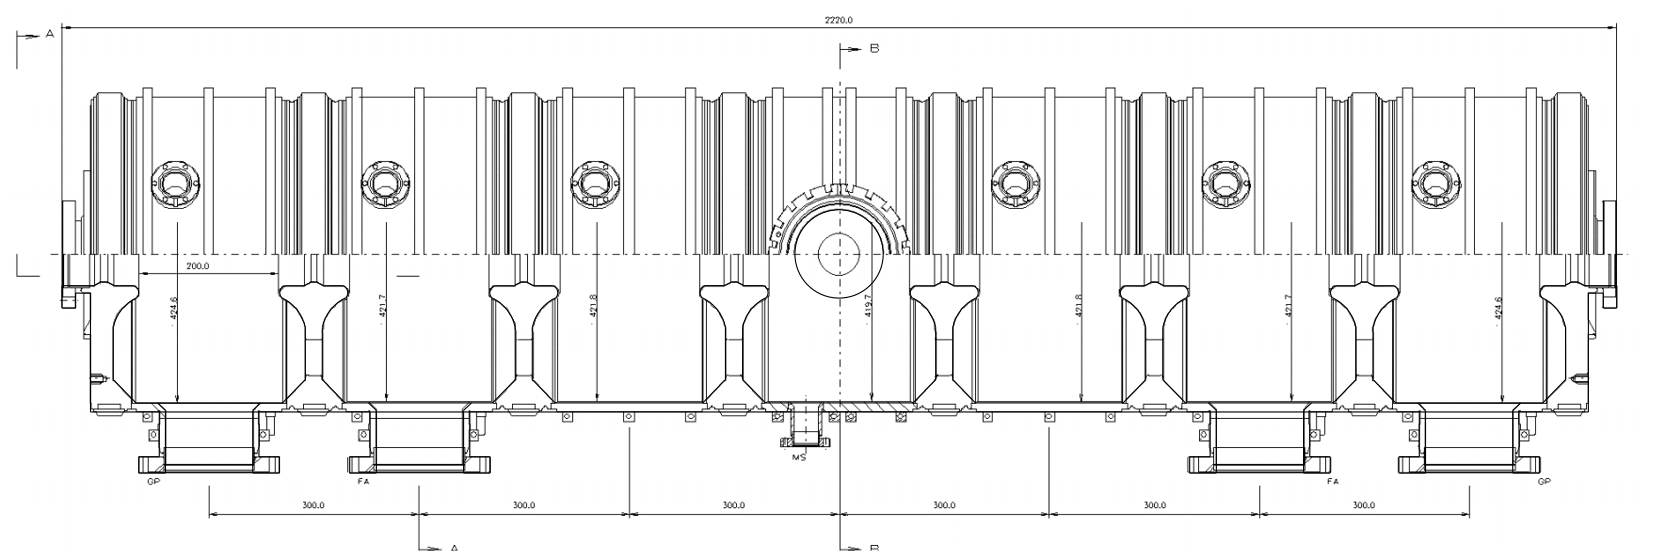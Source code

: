 <?xml version="1.0"?>
<!DOCTYPE ipe SYSTEM "ipe.dtd">
<ipe version="70005" creator="Ipe 7.1.5">
<info created="D:20150716211205" modified="D:20150716215659"/>
<bitmap id="1" width="1756" height="585" length="177718" ColorSpace="DeviceRGB" Filter="FlateDecode" BitsPerComponent="8" encoding="base64">
eNrsnQdYFNfXxgexxCR+MTHGROxUpQj2GtREsYBdsaCCAhbUWKPSLSj2AqIgqNg1Ro0UxYKK
GJP87bEkpmqa6YkmRhMTv8MMu86WGXaXGZjZfe/DwzO73N2d2bnvuef+OOeex4/LtP33339l
31/uD1XUxaqlqeXLUcUILK+RADlD/pAz5Aw5Q86Qs63J2fpGAuQMOUPOkDPkDDlDzuU4ErDq
sRG7ipEAuwo5w02CnCFnyBlyhpwhZ0AMyBlyhpwhZ8gZcoacFTISsOqxEbuKkQC7CjnDTYKc
IWfIGXKGnCFnQAzIGXKGnCFnyBlyhpwVMhKw6rERu4qRALsKOcNNgpwhZ8gZcoacIWdADMgZ
coacIWfIGXKGnBUyErDqsRG7ipEAuwo5w02CnCFnyBlyhpwhZ0AMyBlyhpwhZ8gZcoacFTIS
sOqxEbuKkQC7CjnDTYKcIWfIGXKGnCFnQAzIGXKGnCFnyBlyhpwVMhKw6rERu4qRALsKOcNN
gpwhZ8gZcoacIWdADMgZcoacIWfIGXKGnBUyErDqsRG7ipEAuwo5w02CnCFnyBlyhpwhZ0AM
yBlyhpwhZ8gZcoacFTISsOqxEbuKkQC7CjnDTYKcIWfIGXKGnCFnQAzIGXKGnCFnyBlyhpwV
MhKw6rERu4qRALsKOcNNgpwhZ8gZcoacIWdADMgZcoacIWfIGXKGnBUyErDqsRG7ipEAuwo5
w02CnCFnyBlyhpwhZ0AMyBlyhpwhZ8gZcoacFTISsOqxEbuKkQC7CjnDTYKcIWfIGXKGnCFn
QAzIGXKGnCFnyBlyhpwVMhKw6rERu4qRALsKOcNNgpwhZ8gZcoacIWdADMgZcoacIWfIGXKG
nBUyErDqsRG7ipEAuwo5w02CnCFnyBlyhpwhZ0AMyBlyhpwhZ8gZcoacFTISsOqxEbuKkQC7
CjnDTYKcIWfIGXKGnCFnQAzIGXKGnCFnyBlyhpwVMhKw6rERu4qRALsKOcNNgpwhZ8gZcoac
IWdADMgZcoacIWfIGXKGnBUyErDqsRG7ipEAuwo5w02CnCFnyBlyhpwhZ0AMyBlyhpwhZ8gZ
coacFTISsOqxEbuKkQC7CjnDTYKcIWfIGXKW9uS//fbbpKQk/pPz5s27f/++9mFWVta7776r
7f/111+vXbvW8K1u3769bt06yBmrHsgZszPkDDlDzpAz5AwmiVWP7ZgO2FXYVcgZbhLkDDlD
zpCzBSczZMiQESNGJCcn9+7de8eOHWvWrKGDzZs3DxgwYOLEiefOnaOHcXFx06dPp4Ovvvrq
7t27o0aNSkpK0sOSv//+e3BwML3cRCwJOWPVAzljdoacIWfIGXKGnK1jJGDVYyN2FSMBdhVy
hpsEOUPOkDPkLOHJvPLKK1evXv39999jYmLi4uJGjx6dlJR0//79goICd3f33Nzcfv36ffvt
t1988UWrVq1u3LjRtWvXa9eu/fbbb8uXL9+wYYP2fV5//fXr16//+uuvy5Yty8jIgJyx6oGc
MTtDzpAz5Aw5Q842ImesemzErmIkwK5CznCTIGfIGXKGnCU8mR9++IF+5+fnh4eH//HHH7//
/vuDBw/oGS8vr59++omO6Rl6OGnSpP379//zzz916tThXrhu3br58+dr30f7/Nq1axMSEiBn
rHogZ8zOkDPkDDlDzpCzjcgZqx4bsasYCbCrkDPcJMgZcoacIWdpT/7hw4e7du2aNWuW9slb
t261bdtW+/Dnn38eN27c6dOnH/PYI5gkVj2QM2ZnyBlyhpwhZ8gZcsaqx3bsKkYC7CrkDDcJ
coacIWfIWcKT+fvvv/fs2TN9+nTtM5cvXx4wYMAff/zBPfzmm29iYmJyc3O5h2CSWPVAzpid
IWfIGXKGnCFnyNmm1AS7ipEAuwo5w02CnCFnyBlylvxkNm3aVLt27a1bt3KVtem3h4dHYmLi
rl276OHXX389evTo/v37U4dvv/2Wnhk7duxWtiUkJOzfv//MmTN0/Pvvv4eHh2ufP3DgAOSM
VQ/kjNkZcoacIWfIGXK2ETmr/UYcO3bs+vXrWPWoq8Guwq4CYsBNgpwhZ8hZ7XKOi4ubzba3
3nqLHtJv7iE9Tw8/+uij2Zp28+ZNeubPP//kHu7bt48e7t69m45/+OGHP/74g3t+//79kDNW
PZAzZmfIGXKGnCFnyLnsPzQpKalcLlbtN2LatGncv+Ox6lFRg12FXQXEgJsEOUPOkDPkDDkD
YkDOkDPkDDlDzpAz5KwEOWv30injz1X7jQCTVGODXYVdBcSAmwQ5Q86QM+QMOQNiQM6QM+QM
OUPOkDPkrAQ5g0la1h9MUo0NdhV2FRADbhLkDDlDzpAz5AyIATlDzpAz5Aw5Q86QsxLkDCZp
Qf9//vln8uTJW7dufcC2zz//vKZue/fdd//6668H5jRz+0v1PuV1nuXS1PLlSPK51joSyuW6
IGcFyh9yhpwhZ8gZcrYdOVvfSICcIWfIGXKGnCFn25Hza6+9xidmsbGx2j85ODiASZrbf+PG
jc8991ytWrUc2Va/fn2Gmh2jbfStOqKhoaGhoaGhoaGhoaGhoaGhodlwq1KlihaaPVvtWf6f
qlatCiZpQX9+7vadO3d8O/v6dvX1fY398fW9evUq4s9tZCQg/twWbiLkjHQSyBlyhpwhZ8hZ
7dlhkDPkDDlDzpAz5Aw5l4ucw8PDi0iZn69vZ9/5i+fz/4Tcbb22b9++PXv2lNgN+0mqscGu
wq4CYsBNgpwhZ8gZcoacATEgZ8gZcoacIWfIGXJWgpzVwiQLCgouXbpUBufWsGHDWrVqldht
2sxpu/aASaqswa7CrgJiwE2CnCFnyBlyhpwBMSBnyBlyhpwhZ8gZclaCnNXCJOPi4tLT0+U+
t+XLl69YsWLVqlWJiYniPafNAJNUX4NdhV0FxICbBDlDzpAz5Aw5A2JAzpAz5Aw5Q86QM+Ss
BDmDSfJbx44dP/vss++++65FixbiPZG7rcYGuwq7CogBNwlyhpwhZ8gZcgbEgJwhZ8gZcoac
IWfIWQlyBpPUtsjIyJ07dz548ODhw4d79+6dNm2aSGcwSTU22FXYVUAMuEmQM+QMOUPOkDMg
BuQMOUPOkDPkDDlDzkqQc7kwyf/Mb7GxsRs2bBD668OHD/8y1v7991/6K/dbvP3zzz+BgYFH
jx6lV92/f7+wsDAgIODvv/8W6j916tSdO3dyx0bf35QPLU1/qd6nvM6zXJpavhxJPtdaR0K5
XBfkrED5Q86QM+QMOUPOtiNn6xsJkDPkDDlDzpAz5Aw5U3NwcSj7i7WAecbFxS1cuPATgdau
XTvGWMvMzKS/3rx5k9/57t27hu8/a9asl156yZFrTo6OHo4vv/zypEmThM4HcZJqbP/hfz34
Xw8Cq/CvW8gZcoacIWfIGYFVkDPkDDlDzpAz5Aw5K0DOKsrddnV19TWn1apVi88na9SowT2f
l5en9+ZfffVVVFTUkSNH+NdSUFDw5ptv3rp1y+j5gEmqscGuwq4CYsBNgpwhZ8gZcoacATEg
Z8gZcoacIWfIGXJWgpzr1Lee/SQfPHiwhddmzpwZxLbhw4fT72XLlgm98MiRIwcPHjS8lsOH
D2dnZxt9CZikGhvsKuwqIAbcJMgZcoacIWfIGRADcoacIWfIGXKGnCFnJci5jqM1MMkdO3Ys
XLhwwZIFs3nt3Llz8t0IMEk1NthV2FVADLhJkDPkDDlDzpAzIAbkDDlDzpAz5Aw5Q85KkLN1
1N1+55131q5dm56ZXmY3AkxSjQ12FXYVEANuEuQMOUPOkDPkDIgBOUPOkDPkDDlDzpCzEuRs
HUyy7G/EtDen7XoLTFJlDXYVdhUQA24S5Aw5Q86QM+QMiAE5Q86QM+QMOUPOkLMS5AwmaVn/
adMRJ6m+BrsKuwqIATcJcoacIWfIGXIGxICcIWfIGXKGnCFnyFkJci4XJvmf+S02NnbDhg3/
WdT+/fdfyftPnTp1586dIv3l+NDyulg5zrNcmlq+HEk+11pHQrlcF+SsQPlDzpAz5Aw5Q862
I2frGwmQM+QMOUPOkDPkDDlTc3BwKPuLtYB5Ki5OEvtJqrD9h//14H89CKzCv24hZ8gZcrYl
OX/55ZePHj2CnBGJATljdoacIWfIGXKGnBUoZ+RuW9YfTFKNDXYVdhUQA24S5Aw5Q842JWfX
xq737t2T9TxPnDiRb6xBzoAYkDNmZ8gZcoacIWfIWbyBSVrWH0xSjQ12FXYVEANuEuQMOUPO
NiVnVy/ZmeQzzzwTZNCefvppyBkQA3LG7Aw5Q86QM+QMOYs3MEnL+oNJqrHBrsKuAmLATYKc
IWfI2abk7OoqO5M06ksnJiauWbMGcgbEgJwxO0POkDPkDDlDziINTNKy/mCSamywq7CrgBhw
kyBnyBlyfgwmKel5GvWlIyMjN2/eDDkDYkDOmJ0hZ8gZcoacIWeRBiZpWX8wSTU22FXYVUAM
uEmQM+QMOT8Gk2TbgAEDAtiWkpJSms+t+kzVgIEBAX0DAgazv/sHBPQO2L59O+QMiAE5Y3aG
nCFnyBlyhpzFm2qY5Py49M1gkrCTsKuwq4AYkD/kDDlDzpCzqU2ESV68ePEC25YtW+Zt0N54
4w0TP7dWrVoXuHe6dKHogD3u0qUL5AyIATljdoacIWfIGXKGnMVbuTDJ/8xvsQtiN2ze8J9F
7d9//5W8/9SpU3fu3CnSX44PLa+LleM8y6Wp5cuR5HOtdSSUy3VBzgqUP+QMOUPOkLMpzcXF
xcHBoY5oq169OmPQnnrqKW2Hs2fPinwuvb/hkz/99JOXlxfkLOt5Qs6YnTE7Q86QM+QMOatd
zkb9KLk/1wLmidxt/O8G/+vB/3oQWAX5Q86QM+QMOf8nUZzkp599evOTmzc/vbli5Qonau5O
Ti5OTp5OTs5OTh5OY8eONfFzjf5///MvP+/QoQPkjMAqyBmzM+QMOUPOkDPkLNLq1MV+kpb0
B5NUY4NdhV0FxICbBDlDzpDzYzBJtvn18evUpVOnnp1WJK8ozef27t0736D1HtwbcgbEgJwx
O0POkDPkDDlDzuKtjhOYpCX9wSTV2GBXYVcBMeAmQc6QM+T8GExS0vP85Zdfggzajz/+CDkD
YkDOmJ0hZ8gZcoacIWfxhrrblvUHk1Rjg12FXQXEgJsEOUPOkPNjMEnIGRADcsbsDDlDzpAz
5Aw5K0DOdRqCSVrSH0xSjQ12FXYVEANuEuQMOUPOj8EkIWdADMgZszPkDDlDzpAz5KwAOddp
ACZpSX8wSTU22FXYVUAMuEmQM+QMOT8Gk4ScATEgZ8zOkDPkDDlDzpCzAuSM3G3L+k+bNW3X
XjBJlTXYVdhVQAy4SZAz5Aw5PwaThJwBMSBnzM6QM+QMOUPOkLMC5FzHGUzSkv7TZoNJqq/B
rsKuAmLATYKcIWfI+TGYJOQMiAE5Y3aGnCFnyBlyhpwVIGfESVrWH7nbamywq7CrgBhwkyBn
yBlyfgwmCTkDYkDOmJ0hZ8gZcoacIWcFyBlM0rL+YJJqbLCrsKuAGHCTIGfIGXJ+DCYJOQNi
QM6YnSFnyBlyhpwhZwXIGUzSsv5gkmpssKuwq4AYcJMgZ8gZcn4MJgk5A2JAzpidIWfIGXKG
nCFnBcgZTNKy/tNmTtu1B0xSZQ12FXYVEANuEuQMOUPONiVnVw8wSax6IGfMzpAz5Aw5Q86Q
s0LlDCZpWf9pM8Ak1ddgV2FXATHgJkHOkDPkbFNydm3meu8PMEmseiBnzM6QM+QMOUPOkLMS
5QwmaVl/5G6rscGuwq4CYsBNgpwhZ8j5MZgk5AyIATljdoacIWfIGXKGnBUgZzBJy/qDSaqx
wa7CrgJiwE2CnCFnyNmm5OzaGLnbWPVAzpidIWfIGXKGnCFnhcpZNUxyQVz6ZjBJ2EnYVdhV
QAzIH3KGnCFnyNnUhho3WPVAzpidIWfIGXKGnCFnxcoZTNKy/mCSamywq7CrgBhwkyBnyBly
fgwmCTkDYkDOmJ0hZ8gZcoacIWcFyBm525b1B5NUY4NdhV0FxICbBDlDzpDzYzBJyBkQA3LG
7Aw5Q86QM+QMOStAzmCSlvUHk1Rjg12FXQXEgJsEOUPOkPNjMEnIGRADcsbsDDlDzpAz5Aw5
K0DOYJKW9QeTVGODXYVdBcSAmwQ5Q86Q82MwScgZEANyxuwMOUPOkDPkDDkrQM5qYZIffPDB
9evXlXMjwCTV2GBXYVcBMeAmQc6QM+RsU3LesWPHw4cPIWeseiBnzM6QM+QMOUPOkLMC5awW
Jqm0GwEmqcYGuwq7CogBNwlyhpwhZ8gZcgbEgJwhZ8gZcoacIWfIWQlyBpO0rD+YpBob7Crs
KiAG3CTIGXKGnCFnyBkQA3KGnCFnyBlyhpwhZyXIGUzSsv5gkmpssKuwq4AYcJMgZ8gZcoac
IWdADMgZcoacIWfIGXKGnJUg5zouYJKW9J82Z9qut8EkVdZgV2FXATHgJkHOkDPkDDlDzoAY
kDPkDDlDzpAz5Aw5K0HOiJO0rP+0WdN2vQUmqbIGuwq7CogBNwlyhpwhZ8gZcgbEgJwhZ8gZ
coacIWfIWQlyrlMfTNKS/sjdVmODXYVdBcSAmwQ5Q86QM+QMOQNiQM6QM+QMOUPOkDPkrAQ5
13EEk7SkP5ikGhvsKuwqIAbcJMgZcoacIWfIGRADcoacIWfIGXKGnCFnJcgZuduW9QeTVGOD
XYVdBcSAmwQ5Q86QM+QMOQNiQM6QM+QMOUPOkDPkrAQ5g0la1h9MUo0NdhV2FRADbhLkDDlD
zpAz5AyIATlDzpAz5Aw5Q86QsxLkDCZpWX8wSTU22FXYVUAMuEmQM+QMOUPOkDMgBuQMOUPO
kDPkDDlDzkqQM5ikZf3BJNXYYFdhVwEx4CZBzpAz5Aw5Q86AGJAz5Aw5Q86QM+QMOStBzmCS
lvUHk1Rjg12FXQXEgJsEOUPOkDPkDDkDYkDOkDPkDDlDzpAz5KwEOYNJWtYfTFKNDXYVdhUQ
A24S5Aw5Q842JeezZ8/+888/kDNWPZAzZmfIGXKGnCFnyFmBcgaTtKw/mKQaG+wq7CogBtwk
yBlyhpxtSs6urq737t2DnLHqgZwxO0POkDPkDDlDzgqUM5ikZf3BJNXYYFdhVwEx4CZBzpAz
5PwYTBJyBsSAnDE7Q86QM+QMOUPOCpAzmKRl/cEk1dhgV2FXATHgJkHOkDPk/BhMEnIGxICc
MTtDzpAz5Aw5Q84KkDOYpGX9wSTV2GBXYVcBMeAmQc6QM+T8GEwScgbEgJwxO0POkDPkDDlD
zgqQM5ikZf3BJNXYYFdhVwEx4CZBzpAz5GxTcr5+/Tpq3GDVAzljdoacIWfIGXKGnJUpZzBJ
y/qDSZKH/6doe/TokcJHwsOHD8Uv4d9//1X+Tbx///4ff/xhePLck3/99Zet2VW9kWn0yxG5
s8qRM907oyfPNaN3VmmTKX3P4hIjDdqam/TgwYM/S2oKv1gaeyVegol3tryYZIkjk5qWYtnO
qseUO0sDuLz8tL///lvcsFMTeh9zZ3+aWMtx1SPHLKb2VQ91NnqntF+OiSOzfOVMjnGJEuOc
Z8W6ZHwZCnnOtgYxZJ1QyuzOlmh2xJd1CmGS4i6WrIZdmSss022Owi+2bNbscjvPIss6+fwr
MEkwSetmksnJyTVq1HAWaNWqVTt16pTCR8LYsWNr164tdAmVK1f+9ddflX8T69atK3QJDRs2
bNeuna0xyaSkpBdffNFZuD311FNffvml8pmkh4eHo6Oj0Uug55s0aaJ8N+nWrVv0bQvdiJdf
fnnGjBm2xiSHDBlC067I+HRwcFD4xbq7uwuNTK6RXQ0LC1MykyQLIDIyqZENWbNmja0xSZov
aNYQ+Vpouhk8eHB5+Wlz58596aWXRE6PZu3ff//dlPcfOXIkCU3kreiDypFJbt++/fnnnxc5
vWeeeeb8+fO2xiQrVqwo9IWQUQ0MDFS+s52Tk/Pcc8+J3FlynvPz85Xski1atKhmzZoiI/Pi
xYu2xiRlnVDK7M6mpKSIL+tOnDihfCbp7+9fr149oat49tlnbY1JFhQU0L0TGZxkkQ4cOKD8
iw0KChJxnml2+PvvvxXOJL28vBo1aiR0CfXr1+/atSuYJJgkmKQFTHLhwoVC3YYOHaoKJpmV
lSVChNTCJI3+b4je5NatW7bJJBMTE0X6t2/fXi1M8pdffjH6p99++00tTLJt27ZCf92xY4dt
MklyEc2dlJXGJGkEinSgdbfymSTZAZEXkg2xTSYpYhupnTlzpnyZZGpqqkj/xo0bm84kjx07
ZoFvXGZMcubMmSL9AwICbJBJitjG06dPq4VJhoeHi3QbMWKE8pkkeVlCf/X397dNJinubJdm
QilLJrlgwQKhzx0+fLhamOSFCxfKxbArc4VFDie5nSIdJkyYoBYmKTICGzRooAom+dNPPwn9
9fr162CS5XKxaneTps2Ytms3mCSYZPnfRDBJvQYmqRxzASb5GExSeTcRTFKoP5hk2SxdwSQt
6A8mqRCXDEzS6IQCJgkmqcwVFpikcpZ7YJLirU4DMElL+k+bM23X22CSwkxyxNBTBSpnkj5W
wSRfBZM0YJK+VsEkm6qfSe7aMWMWmKTBpNxQ/UwyNydsnMqZ5JLENclgkvrtzLtnBg9VMJP0
Ms4kaa2tt00TmKTqVj1gkgpxycAkjU4oYJJgkspcYYFJKme5ByYp3uo0ApO0pH9RnOQeMElh
JhmkfibpDSapRMmDST7mmKSXVTDJN8EkDSblBmCSZbGEBJO0QibpaZxJurq63rt3j/8MmKTq
Vj1gkgpxycAkjU4oYJJgkspcYYFJKme5ByYp3pC7bVn/st9PkvznXtK1vLy8Up4ncrcV4iaV
fe52fHy8hEPRaJXh0pwncreVM0mVfe52RESEVCPTxBWuueeJ3O1yv67yyt0mWyeh5SQ7LPmX
Y62522CSprRz585JOD53794trZzBJBWyCit7Jvm///2vl6SN+4bBJMEkJfncLVu2SDg4r169
CiYJJmlx69evn1RDccqUKWXNJJ3AJFXAJN9///26deuOGTPmohSNPCIyy7S4AJMEk7TgQ2nG
p8EvyVBs2LBhmzZtwCTBJCWRSURExFNPPUWWR5LB+eyzzw4YMABMEkxSKsNOWiCLJ8ngJAtM
HiOYpIlM8saNG//88w+YpEj75JNPaHD27dtXkvE5Z84cEf8QTBJM0qyTz83N7d+//0WJWnBw
8LZt28AkwSSl+tyoqCiamyQZnH5+fo6Ojl9//TWYJJikBa13797Vq1eXZCgePXq0ZcuWZc0k
64FJKp1J/vvvv3l5eZUrV46MjJTk5GNjYytVqpSdnU3vbDmTTE1euFTlTHLy2Kxc9TNJ1zJl
ktOnT6fBY4HPabTREvKll17666+/pGSS65ISl1sFk2ypfiZ5+1bbzmXEJB8+fEjTsZ2d3c8/
/yzJydeuXbuwsLD00ZL6THLUkIJClTPJFupnkre+bP9amTJJsnK1atUiiyfJxZIFJjtM1lja
L6ddl3b0zYi8pJyZ5MK5qRvLqsaNi7KZ5KCA8xclY5J3795t1arV7t27x4wZI8lNXLt2bdWq
VUsMlZSSSZ45HTjSKphk6Ij8k2pmkgP8L16Skkleu3atWrVqehNKaS72zTffzMjIePTo0eOy
ZJIrEtesUzmTHD38RMEJuc9TdiYptWHftGkT2Tr6Lcl1DRkypEqVKjdu3DC6rLOslcwkp044
kKV+JtlE/UzyxvWu/pYzyb59+37wwQcODg6S3JRvv/3W3t6ePKWylDNyty3rP2162THJmzdv
durUKTMzU0ImmZ6e3rVr1+vXryNOUpAIIU7SoJEtnTx58jPPPCMhk7x9+zZ91RJ+OYiTVAi5
ely2cZIk5+zsbJrxpWKSNDmSZ0im7M6dOxLKGXGS5X5d5RInSXImWychkyQ7TNaY798iThJ1
ty07ycuXL/fo0ePQoUMSMskaNWqsX79efG8WxEkaNsRJ8tujR4/y8vJolS0tk2QYhluhIE6S
3xAnae7n3rt3b9WqVS+88IKETJL8w/r16+sF9pemIU5SOcs9+eIkv/vuu4EDB3722WdSjfBv
v/22SpUqo0aN+v7778tMznXqgkla0n/arGm73pKdSb7//vvkNmdmZsrBJMnj3bVr18mTJ0vs
/+mnnx7TtKNHj3IHkyZPWrhIjEmuWL3imMKa9uS55t/bPytbjEkeyDpQmveX6jzFW82Xa4ow
ySbuTY7l67+ksLDQrJFDywruhaNHjyanxTKfU4hJkt2jpQS9OVljC5Ry9epVvaubOHli4mIj
TPL27dtcB3dPd1rxmfXlm3tnJRkJDRwbiDBJcloM76zc52lu/x07drRtL8YkBwUOOnZc/1Xc
djqmjwQaQvSq6dOnnz17VlomSb/pPemd6f3pUywY4WfOnNH70jq/1lmcSb5Y88VjJxR9Z+s3
ql8ik+zp39NwfJb9CBSSM1mA9h1LYJIRkyK4wcl/k08++cTcMUCWjV5IVo6GkIRMslevXmSN
ySbTm3OGwqwRTrOA4ZfTxLNJiUzSt5OvKXdWjllvVPCo1LQSmOTBnIOmvH9Xv650c0Wu9KWX
XjKUoYQjUPxVkVGRM98sgUmuS1tn+MIff/zRrJFAA4lexW1SIS2TXLhw4fDhw5cvX07vLxTz
I3Sef/31l9EvrU59MSbZqXMnOWyOtLYoYWFC+LgSmOSyFcvKy+swpY0JG5OULMYkUzekGp4M
NzLNtXXZ2dnkiufm5krLJJs0abJx40buS/vggw/MHeF37twxnFDadWhnwYSiqDs7ecrkBQli
THL5yuVyn2fpv5w27dqIMMlXXnnFqGE3F2fl5xfZmoSEhPDw8KioKGmZJK2gjxw5YtbI1Daa
wfUubeWqlUOGlcAk5y2YZ+iKK83/fL3b6+JM8vDRw2UwO5emfyOnRuJMsnnz5nqzmImUplu3
bnQmElJ38ldbtmy5d+/efv36cWdibpjWY+wnWWZMskxyt318fAYPHkzjoYhJbsmMjJaSSdKB
m5tb9erVS+wfGRnZvn37kbqtdbvWCxeLMUm/AL+Ro0Yqubk0ccnKEWOSQ0YNGan49vTzT4sw
yZov1Rw5Rqc/ebz169c3a+TQMrxWrVr0WhqQRUyyj5RM8u7du1euXGEYxrLAqqCgIDLF/Ats
1bZV4lIjTDIvL4/rUNOhJi3BlH9nq79UXYRJPlf9uZGhSr+EAQMHtPUVY5LuXu4jQ3Re4ufn
N2zYMLNGwubNm2n8rFu3jvsvpLRMktr69evp/elTLBjhDRs2pCHKv8AGzg0KTosxyaefeXpk
mKJv63MvPVcik3R2cx45WsEjc8CA9p1LYJKt2rXSG5wdOnSYPXu2uWOALBuNH7JyZOukZZLH
jx+neYre3ILAKnLgaS7Q+1rINpaYu12/UX29OaXMWtPmTVPTS2CSQ4OHmvJWjVwbkecvcqX/
99z/laMMO/p2nDmnBCbp399fz8VycXHhUj9MHwlkb2n8cHKWg0nS7Pzss88+ePDArBH+9ddf
v/jii4ZfSx1HMSbZoFGD8hqZprfXur4WHlECk+zm303JznOzls2SUsSYpP8Af72XODs7Z2dn
W2DrqlWrJgeT3LZtW8eOHfv37z9o0KAWLVqYO8J3795NpkZvQmnXqZ25E4rSGi3rFiwSY5IK
H5nFVqJhnQsXBZlkzZo1DQ07LYTN5S3PP/88vbBLly5yMEk6sLe3b9WqlQXDe+nSpS1btuRf
Xfce3YeMKIFJdvbrPDJY6XeWZu0TJ8WYZNCYIIVfwvO1nhdnkq84vKI3i9WoUaPEmx4dHU3z
uExM0s3NrWjl0qCB0XAmiZkkcreVzSR/+OGHotzt1ztl7siMjJeaSXq6PfXUU/PZJuIwREZG
ZmZm6r0/crflU4Gsudv//POPBUyyU6dOdJCwKCFlfYp/X0v2CxJjkh9eYSoy5BlyQ/Hzzz83
i0nq/eMMudvlaxv5zYLcbbIbpWKSzeRikrR+4canWf9Pb9iw4cOHD436nGZNysjdlrC/xbnb
W7duLS2T9JSSSdLBnOg5jB0zevRoc0cmeZiG2WHWmrudkp7y4KEOFrPK3O1x48Ypi0mOGk5L
yEaNGsXHx3M+p+lMsnXr1oadkbuthFWYBbnbdMmWM0lveZhk546fffbZd999V7t27T179pjL
JKdOnao3oSB3W7252xYs97j3oVFdxCRjozZlSs0kn7J3cHDgfM53333XLCa5cuVK/jPI3VbO
cs+C3G0RTHfnzh1uhNAKnbFnjh6TgUnu2zt56mR6SNMrmGQ5eg7iTVYmSZ7hWLbVqFHjCZPc
KkOcpIdb1apVaS0fEREhsoQEkyxjFSiKSZKRp+lMh0n6Sx0n+eEVMqcdOnSgodi2bVvufz0m
fjlgkoolV4/LhEneuHGjaDqWn0mOGjWKPqJmzZriO6TpNTDJ8h2B5cgkyb3k5nE3NzcZmWRU
EZOcMmUKjUyzioXZFJN0dXe9d+8e/xkwSepJg5MuU0YmObKYSdJxs2bNwCTBJE08eVpxcMaz
UqVKcjNJGv/9+vUDkwSTNP1D4+LiaMJ9wiRjZGCSVexpjiafc+DAgUuXLgWTBJM0bJcvXyZv
nAZJjx49ZGSSU4qZZJ8+fcgmm1V9CUzSCpgkzficb0m+XDGTlGE/yce83G1yk+rWrdtLoDk6
OoJJWhOTrFq9quFd7tmz5+jRo/k9582bR893796dfLZiJpmQIPl+knq528HBwbQYoc/VW18v
X75ce57803ZwcACTtDImWbt2baOGaNmyZXrOGz1Jo4WpwDAV5czd3rCeqcps3lKUu+3s7Dxo
0CB+NzqrXsKtatWqYJLWxCRpNjR6o7VT5GN2NzxuZL722ms0xRSFolVmrnwofe52EZOcM4fL
3XZydyJbTU/OnTuX33PMmDFCI9OGmKSrrTDJFi1aGM6Subm5/G70QnqSTNnEiRObNWvGVNEw
ybxDY8ZJnLtNs3Ojxo1u3779f//3f/ShnJXmX4XRwUnCAZO0MiZJy1uj9/p///uf9uTPnTvH
PUk3msROxpPMlHy528VMsgpTq1Yt7nP5W7d99NFHRv1k+u3j4wMmaWVMslu3bkbHJ/9/0OQA
cE8+88wzzz//fBGTzM0Oj5A3d3vlypW0VNdbUJO5E/I5qTOYpDUxyRdeeUHoXpMR69Gjx2O9
3G0niXO3J08uZpJLliypWbMmmKQNMsnk5OTH/NxtmZik9xMm2b9//0uaVr9+/cOHD5PLyj2k
RY3ZTDJ46KlClTPJFlbBJLsYYZKvOLzC3dk33niD3LPOnTvTCog8w8qVK4eEhHDdEhISaBGx
c+fO999/X3YmefUKuYVaJsmwjZyEgQMH0jN79uwhM04OQFpaGp0zTUm0wFy9evWgQYPoIZll
s5nka1bBJJupn0nu2TFjjhEmSZMs3VmaATlnjBZoBw8epCFBxmrVqlVcN7r7Tz/9NHWjUcFU
ZJjKGibZSgYmmbGexie3nyRZRfIVtViSxiGd1YYNG+hM6DzpbOlg9uzZNIlzEqtdu7bZTNJZ
/UzycE5YhMqZ5LLENSlGmCRZSLqtr776KjkA7733HpnfohHIMC+99BKXAEhWi5RLc+j69evJ
mj3mcrerMmTlipikj9RMMnYOY88ySRcnstVkscluk6HmutHZklUn207nvGLFChp7dNC9e/eN
GzfSyLSESZ49MzhIwUzSx9aZ5Jo1a1xcXE6ePElrTFpQ0DdGg9PBwYHm0I8//pjW13TQsGHD
Pn36UGcaukXA3I4XJxkqA5N0KmKS3LReo0aNjIwMrg/3704yJjQm6WKnTJlCJ0NLe3p45MgR
MEkrY5I0MunOvvvuu2Qb6SA+Pp6e7NevH43GTz75hPrTbzru27cveeY0MGgN8pjL3W4hM5O0
Y7p06cIV465Xrx6Hs7y9vZ2cnF577TVuHu/WrRs5ALVq1aJLo4e0NgeTtDImSQbk7bffJn81
Li6ORiB33xs1aqQ1RHv37qVZnsYtPd+gQYNiJpmdHT5WdibJjUwvttGIpd+0Kp/ONu486cTI
ejdt2pSOaWSCSVoTk9Qu2GNiYmjWprmbFjvcM+RzGmGS9eRikoWFhTQOwSTBJOViks00TJKW
kBOfzPguTV3IhyTtcA8j4yMztxkwydTkhUtVHic5eWxWrvrjJF0tz91evGLx6pTV5ATSovXh
w4d2dna0nq3DNppwaU6kVc9ff/1FC2odJjlA6v0kr15hntIwybHBzDPM2ffPfvrpp+SO0pnQ
UoVsONnD48ePU4cff/zRu433wYMHx48fXzRJjQk6cUqXSa5LSlwuyiRfR5ykMpik0TjJ06eG
hRTlbkdMiziQdaBZs2bff/89rVZoJKempr7wwgvc+KTJsXbt2tSNRgW32i2bGjfOXs4kjTNn
znCnQedDMuGWkHSeZLE5Kk42nHttwybI3VYnkzQaJ7lj6+zYotztgIEBFy5euH//Pq1byQ1e
u3YtLQTIUtG9I6t15coVFxcX8g+fMEl5atwUMck4DZN0ciJbTRabBiQNUW585uXlkbXnRuC+
ffsmTpz4mP2PYUFhQYPGDWw6TjJs5LETVsck3xiXlZPVtHVTmjE/+uijLl26bNq6afrs6fSw
Z8+er7zyirOzMx2/9dZbISEhtLguZpLy5W6PHk6zM63ri/zJNl5btmwJDQ2l1RM3OJ999tnL
ly/Tqof6r1q1asmSJYEjA0+fOf2Yy932BZO0IiY5KTz7UFHuNsnQ1duVDjIyMmiJTeOBVlK+
vr50Z2l8du/enTrExcXpMMmWHrl5ufwVisRMks3dJuMZERFRuXLll19+mU6GVl5kPLl69NTI
6JHpq+tStzh3++3dU2eDSVoRk2RDUK5dv9YtoButjmkEcs+Tm/30009z9mrSpEnTp0/n/qXi
5uP2hEnKVOPmWQ2TTF7JVGQ2bNhAptvR0ZH8XnJdyJdYzjbtRWlDUJauWkovAZO0GiapHbFp
G9PiF8bT3E2miXvm8oeXe/RlmeTc6KLcbXlq3BQzyZGBhe+CSdo2k2ymYZKdZc/d5i8haT2l
wySxn6SSmWQp9pNcvHjx6tVPmGTDRg35PXv36V3MJMs2d5uOb9y4oddz5MiRT5ikN49JWvF+
kp5WwSTbWbifJC0QyE3SMknfTr5GJ68iJmnHY5JNZWaSzs56VfCCRgQ9YZLNDJik4X6SQ9XP
JD2sgkl2sHw/yYCAAFr1FDFJZ6fH7O5nkVFPZuc//vijmEmGsEwyXE4mqc3d1jDJgN4B/J6N
GjV6wiQnTeRmZxqBxveTbG8zTDK0JCbpUt5M8k0L95Ns2lTDJF/rQivl6OhovW60oiliknNZ
Jtld3rrbRXGSLJMkS75//36OiuuselrxmGRg4OnTGiZpNE6yrlUwybG2u59kEZN01TDJ2JjQ
sFBuYwF+f30mKVPu9qs8Jtm/aD/JGTNnkE+i7fbee+89YZKBLJOsW1dsP8n2YJLKYJIBFu4n
ee3atW7ddJmkexP+hBITE1PMJN3kZ5K6cZJa4KBtOkyybh3tcs/4fpJDrYJJjlA/k2xaCiaZ
lhYfr8skL182EicpOZN8A3GSYJIsk2zDMslPbnbyk5RJxsWmZ4BJgkkaMMnGukxyYO/zFzRM
sgvLJBcnpKRKyiTdjTHJCsaYZLDtMckW6meSt2+17SQFk/z0E99uAkzyxHGmKm8/yZbyM8ma
ukxydFD+SQ2TbMsyyXVJi5YKM8mRQwoKVc4km6ufSd76sn0XKZikB8skt2dGztVlkm4uR48f
DQ5jmeSEMLJp0jPJAF0m6cIyyYvnAwYIMMl39k2cymOSjYwxyc7t6JtRLpNMmJuaIRGTDB55
7LiC4yR3bZ8ZWTom+fFHXXqIMsmE+LSMNL9+fjQ45WKSI3SZ5IH9HBXXWfV0YJlk8qolK0xg
kk7qZ5KHcsIjVM4kly6iOa60THJzRsy8mNDxobmHDZjk/DjGXn4m+XrHzz5nmWQFpt9QlknO
mbFjtwCTHD74zFlRJnnrSzKeqmeSaSkLEtXPJAf4X7gkEZP0EWaSNXhMMjpq02apmWQlHpO0
Y3btFmWSTqJMsrCA3E5rYJIh+mlx6mOSrWRjkhXkqXHzzt7JM8EkbZdJfvrppwMHDpQ3dzsh
Nj2zuO52MZPMzQkba8Akm4FJ2gaTHKBhkg11mWRvTZxkRaZTN3niJFs8qbv9hElWYm58ZMAk
x4w8ns9jklkHx0dYO5O07brbxUyypSZO0teASTbQxEnKnbudup6m+ydMsp4ukwwKEsvdRt1t
ZTLJ0tXdfsIknVgmuTUzMpbHJP/8w8VHIHfbQyImeeVir0FP6m4XMcmmmjjJAF0m6dJIP3eb
Y5Iutl13e8zIY/nWWXf7SZxkF1EmyeVuB+juJyktkwwurrtdzCSz9k+cPtFw1fPY9DhJ5G4r
gUlKFSfJ5m6XECf5fDXZa9zYMf0Gs0xyhnCc5GAT4iSRu63yutvFTDIjPW6uhkk20WWScTEZ
GzO4tfPztVgmmZMdPi48al7Upm0SMcnhQwpOs0zy/zRMcvVKpjKza48Bk1y5nH60F1VCnCRy
txXCJL1KzSTHhOQdMcYkn2KOnpCBSe7fO3kaj0k2qrdx40bOmINJ2gKTpFUPTcdlxCQ9NUzy
UE7YeAMm2RxM0jaY5MC+/zsnyiQryZa7rWWSFc3M3c46OH4SmKQNMMnWwkyyES93u4IMTLKh
hkmmrWfseUzyZTBJMEldJqk7OxfFSbrzmOS4MBqixUzSS2omGT2HBn8Rk2wswCRdBZhkAxti
kivXrnzw4IHehGKVNW7MZpK95MndXrd2YaJB7vY7+ye+ASYJJmkOk3xZBiY5581tO/T3kwST
BJMsZpIb0+PmCTDJ+JiMTRnc2vlJ3e0J4VGxUZsyJWKSIUMKzrBM8ikNk1yzkqZ4I7nbq5bT
D5ikzTHJsJC8o8aYZEXm6HGpmWRbgxo3jvUmTZpkODuDSZYzk3xzmvbfFtIzSXsmOcWASW7N
jIyRiEnGx5LVfWx67nZsJH06mKT1MEkXXSbZt6Q4Sfn2k/Q0yN0ODab1uxEmOVo3TlKbux0c
dOIkmKQ1Msk3Ig4c5O0nacgktftJ8utuS8gk3UzbTxJMEkzSkEm66DLJysyVDyXN3b50sVcf
gf0kA4T3k7RVJmnY35qZZAszmWRl2ZgkFyfpxjLJNgL7SYJJgknqMcl5cUwFOeMkZ7NMsosm
d7uSAJN8/70BgWCStsQkr1/r1ku/xk1Z7yepjZM0az9JMEkrZpKOZu4n6Sgpk9ynGydZrx7N
5mCSimOSM6Zpt3eQnklWZpJTDfaT3JEZGS9DjZtawkyypYZJRkdmbgGTtCIm2UiXSQ4uKU5S
yyS5/ST7S113+8oVckHDJrBMcrRAnKTefpLZB8dPZplkaNCJAjBJa2SS0yMOZJu2n2Rllkmm
yckkKzKbtwgwSf5+kmCSYJKGTHJCGI0fGWvcVGJoBAoyycYGTHIkW3cbTPKYsveTnGMpk/Th
Mcktm6LjBZjkAnY/ST/595P0bHT7q9vNOkrBJLGfpBKYpCT7SYowyYQ4smlP9pNs7pF7OJfz
D6Vhklzutl/Hz77Q7CfJMcnZBvtJDjKZSWI/SevYT7K7mUwyN5vkXP41bupgP0mVMMmW5jPJ
+mYySTdJc7ff3jt5Co9JOsvMJJ3AJC1ikrLmbtsxxutuR8nAJB2EmaR3KXK3g4eeKlQ5k2xh
FUyyi2ju9vLFq9eu7tvPhDjJ7iyTXJqQsiHFf5D/xctSM0l7JmySybnbbdg4yQkskxyB3G3r
YpKnTw0LZpnkRFPrbtvbMRXtNHGSraRjkvV4TLIys3kbyyQ9RetuGzLJxmCSVsQkd2ydHcMy
yYEBFy6azCTlrrv9FJN/SphJOhkwyZChBWcKGriBSSo7TtKCutuTx2Xl6OZub9sUPc+ASR7L
CxkbEr8oPm0TyyS1udtHDo0ZL0PdbSc2TrKFCUxyZODpMxom6WuMSdZD3W0FMMnERUnJZjLJ
ieHZhzRMsmlJTDKel7tds5qHp0fukVzOP5SGSUa9uW2Xbt1tjklGzdjxlmjutrOGSb69e+os
a6y7vS5lQYJN1t1uIVDjRoRJvqKJkxwrG5N8lWWSSSuZiqYxSXa5t3TlUnqJDpNE3W3lMEnv
UuRub0yLT9Blkh9e7tGXZZLx0bSILmaS9aRjkh0Ncrcby8wk3cqBSf5Xtu3ff/+VvP/UqVN3
7twp0t/iD92yZQtNkTTj07G3tzetcz+++TGtxzdv3zwnbo4kJ092dcOGDXTg6uP6XPXn6CA7
Jzs0LFTbwdnF+dbtW55entxDWvVs3rxZ7/3pDBMWJgh9BBnAk6dO/qewpvfl0FRyMOugUGd3
D/dffv1F1pEmyfvUqVvn0aNHRt/ky1tftm3XVu95Mtr16tXjjhMXJ65avapPnz4ffPDBg4cP
GjRswO8Z0Dvg3PlztO6mAenbw5eeIXdlbcraXgN7Xbh0QZKLpZmdZvzLVy/TspobgaOCR9Hx
9Y+u6/UkR52WkHTww48/NPVu+s4774wbN44ekptEDjy/55qkNeQzi3yZtO7+4osvzPry5bAh
JTZ3d/eff/7Z6J9+/e3Xxk0al/15mtufHPU2bdoI/XX7ju3TZ0zXe5LsxtBhQ+mA3CRaw/r4
+Ny5c+fmJzdf9X1Vr6eDgwP9Pnb8GM3FTCWG3Gl66Nna86eff5Lk5Ln3p7YufR29/6bNm+jY
ydnphTov8LsNDxp+PP84HdB5ksXmRuDCRQu5v5KmSFn8/jSznzp1Suxz6zgo/M6So04OvEgH
vQmlHEegkJzJApAdEHkh2ZDVa1brz85bt8yaPYsOaNVz/sL5P+//6ejkSA83Z26eE/lkdqZ1
t7Oz85GjR8ia0UP6Ksimkff4+93f3XzcJLlYWnP17NmTDmbHzaYFC41AOhOy1WSx6dz4PRs2
bPjgQdEIfHvf2xETI7jZ+VTBqfoN6tNcoPe2bdu2FbGN1ArPFA4aPKi8/LT4+Pj169eL9Hdr
7Pbb77+Z8v4jRo44euyouTKUcASKv2rbtm0zZswQ6U93me613pNjx40ll8bLy+vHH3+8ceNG
586dN27aGBUdpdftcN7h4JDguPi41LTUbn27MXYMJ+fcQ7mjx4yW5CYmJycnJCQMGz0s/1Q+
jUBaL5Ml37dvX0REBL//N99+06JlCzpYuWrl4iWLBwcOLjhdQA+/+vqrVq1bGb651iYbfii9
kF6uWD9N2z87OzssLEykG627uQmlXLwOU9rChQvXrFkj9Nde/r0uXNT3D8PCw7Kys+jg7r27
Lq4udJCekR4dEz0mdExObo7eycfGxjKVmUNHD9Hxs7WeJUcoJy8ndGKoVBc7882ZW7dt7dC1
w6eff0rrbhr/fYf0pefJGyGfRNvt7Nmz/fv3547J6JHpI2eb+9xdu3dNmTpFb0Ih42nuhKK0
O7t27dr58+cLfe6w4cPyT+TLfZ6l/3J69ep1/vx5sww7t9y7evVq165daXVMI5B7ntxs/oQS
HR2dnp5etHZ2da3uUJ0OaFTT2I6cG7lx60ZJrkvrH1Z4tkLLVi3pYMXKFSSHnW/t1Ou5jG3a
i9Iu95YsXUIv4fekN6S3FfnQ8RPG7z+wX2l+mmEzXO7xG7k0Dx8+LIPZuTT9PT09aXYW+uu1
69de7/q60EqE5muatYODgw8fPsw9c+nype49utNB1NwoWgcdOXKE37+U18XNzm8deGvSjEn0
kKbX04Wn69are+v2LcPZWaqRIOR3yWpGECdZQpxkJSZ5PW8/yU9uduouaY0bfpwkt59kXg7/
v5AuPmycZGtNnGSUsTjJ1OSFS1Weuz1pbFau+nO3XUtd44bbT/Lvhw09deMkA3ufv8jGSdrJ
tp9kY4P9JMcFk2ktIU7Sh7efpGGNm3VJicttIE6yufrjJPfsmDGnpBo3zTW5234GcZJ1ebnb
lZh1G2Sru83fT9LFIE5yDC93uxkbJ5matGi5Jk6ykflxki7qj5M8nBMWofI4yeWJa9YJ5273
ZnO3/7rv1JSNk9yWGRlnECd5/GhwOBsnGRHGVJAzTpLbT9KTjZO8dD5gsMB+kln7Js4o9X6S
Z88MDlJwnGQz43GSn3/++aNHj3QmlNCRx04cs+D/9UrZTzIwgO61fpwkl7vtrYmTfE14P8nR
mv0k+/jRhPskdztU0jjJIN0aN0bjJDuycZIpq5asWhI4pBT7Sb57OjDYKvaTDBuRf0rN+0ka
y6MxkrudmREzLyZ0YmjuEWM1bioxh49qcrcl309ylm7dbXumX6BAjZuBmjjJoMFk+mg9bvl+
kisT16xX+X6SY4afOK2GOEnx/STdRHO3/XTjJJsJxEk21uRuH8oOnyhPnGRFc3K3Xdg4yfaW
7ic5bcKBbPXvJ+mh/v0kP7retXdJNW5Gl5S7LW3dbW2c5KjAwrOa/SR9sZ+kLTFJbd3t5vLU
3dYyySa8utu83VpcvHRr3MShxo2CmWRp6m5zudv9NbnbjXWZ5MDe5y+c/+vBX8wz8jPJChom
GRZcoUJJTLI1yyQjUHdb5UzSlLrbHZp9/4NAjRsnTY0btklf40bLJFPXM3YaJuktXOPmh+99
OrBMcl3SoqXI3bbq/SQHaHK3PUzI3Q6TM3c7cg4Nzic1bi6ep3MzziTf2Tdxqo3WuHF1db13
757ehFJC7raTspnkwAC618aZZCuWSd78qIu/AJM8mhcSrmGSfn4VqmiYZN6hMeMkZZKhw08U
8Jjkgf0TJwnkbievWrJiSeAIXu62uUzyzGl6uTUwydEjuH9yqZVJGttvXHA/yfGhuYdF624/
V83LwyP3UG7YWElzt3fymGQVZoDRGjcfvDdgiEDutgVMcnnimhSVM8ng4SK7+amGSTqJ1rjx
75aemR6XoGGSQrnbzWWrcaNlkv+nYZJrV9pVYnabkrvdWTh3W5xJvjHhwEH1M0k39TPJG9e7
9iqJSY4PyTtuwCTjo5lKzNFjcjLJoMDCd1HjxiaZZAUmeS3LJNv7/PCjhkluyYyMlppJNjet
7rYF+0mCSaqCSXJxkoNKqnFThen0Go9J9pGaSX54hanMcD4nreIr2TMfiTNJb++DWZoaN2CS
1s0k25hQd1tuJrmB3U8yk2WS7s41agnX3W6NGje2wSTNqnEjK5OMYWvcnEDdbamZpHrrbnP7
SX78UZfuJtTd9vOrzMhW44aru61lku/snzgFdbdRd7uk/STj2LrbeSyTrFGtmYfU+0m+qRMn
aWfPDO4nECc5AHW3eUzS6utuc/tJbkqPm1cSk/Rye74mj0nGRG3aLDWTfNq+VVuWSa5ZWbES
s2c36m7bat1tPSYZHpJ31IBJxkbTIuXocZZJNpCHSXL7STYCk7Q9Jqmtu92KFycpR91tTzBJ
MElN7rZ4jZuuPCbZV4a623ZM2HiWSY4JpvF/46OSmKQ2d3tUEK16rJNJ+lgFk+xoKZOcHHHg
HV6NG0Mm2VDDJO0YWsLIyCTXr2fsn9TdfvllYSZpSt3toCEFp1XOJL2tgkn6liGT1Nbd9pQ+
d9u+InNChEm6msMkX1U2k5w/N3WDJUyS1mgPHjxQE5PcuX3mbEuZZHNejZsSmWQvXo0bCZnk
urULEzU1blxZJtlairrbDdXPJHNzwsernEkuXpS0Vk4mOTeOnMDDR3i524dzOf9QSibZmWWS
d75jntbUuCklk3xV/UxyfcqChepnkn39L1y0lEn2FK1xEx+TsUlT4+YlHpOcF7Vpm9RM0t6+
VXtN7rY9s2tPKZjk6QJyO62BSRos99THJJuXmkkarbsdF02LIFnqbu/bO3kqj0k6gknaMJP0
4THJrTLESXqVgkmuS164WOVMMmJsVo76maST+UzSxXwmKWvu9odXmEqa3O0xwYxdSbnb4kxy
bVLiUqtgkq09fvlV5Uzyq1ttXzOTSRacGjbSNCbZQMMkKzJkM4uZZHMZmGQayyQ3FzPJWjVK
xyRDhhScUTmTbKV+Jnn7y/ZdzWeS27fOjjaZSR47GhzKMsnxYWTfipjkvbuNm0sfJ2lfgTmR
L8wkXcxhkq+3o29GuUxy0dzUTbZRd3vn9pmzzGeSE8dlZSuPSbqwTLKVAJNsZw6TbAAmaS1M
clNGzFwTmGQNGfaT5DPJ774j/6FkJjls8Jl3wSRtgEn2EGWScTwm+bxunGSmDExSfD/JVcvp
p/iiHEtiksPBJJXBJJuVgkmmp8UvEGCS/P0kpY2TfGfv5Jk8JoncbRtkknaa3G0fmfeTFM/d
bqlhkrHG9pNcm7xwkcqZ5Pix5MCrnkk2MJ9JNjKfSfqxTHJxQkpqitH9gkrFJK9dYapqmGRw
MH2cGUzSMHc7OSlxsSiT7KISJtnUKuIk25sfJxnEy91uZkLuNp9JtvH6+RcZ9pOs/CROskbt
0jHJYerP3fayijjJjuYzyW1bZ0fq7icpxCQ9XY7mHw0exzLJsWGVGeZDLk7SXWomGT+Hxn/R
fpLuJudujxxaUFjQwNUYk+yg7DjJeXNT02yDSVqWuz2Bl7vNMcktm6LjBZjkgvi0jKLcbUa+
3O3hT2rctBWqcdOaxyRLs58kcrfVlbu9MSMmzoTc7erVPJrLwyS1+0kyGiY5e8aO3QJMcggb
J+mE3G01MMlS5m6LMElt7rab2/Mvs0wyNzs8Qp79JJ/WMMkkNk7SkEkmLaef4ouqz9tPErnb
SmaSpcnd3pAWP0+AScbz4iSl3U/y7b2Tp/CYpDOYpI0xyZ1baYlRXONG7rrbjYWZ5Fe3vdqK
1t1en7xwiTCTDB56qlDldbdbqoRJuogyyS4m5G4HlrSfJMN06swyyaUJKRtS/ANkqHFjZyaT
zD44/g3hutvLRJlk1/Zf3lIDk2yp/rrbt2+17Vy6utvtzGSSTeXJ3bZ7EidZ48XSMclRQwoK
RZmks+KZZAv1192+9WX710SZ5DIjJQn0626LMElXHpMMC7OTtcYNV3e7qclMchgbJ+lujEl2
aSdiGx+Xe93thLmpGZbU3VYfk9y9fWakKJMcJFzjpjWPSW7bFD1PgEkuik/bpMskjxwaM14i
Jpm6lvxDPpNs3r7Z/oP7uSpLequeJ0wyOPD0u6JM0lm0xs1INTDJQznhE0WZ5BjF17hZuoi8
LEEmOcCcGjcTQnPzRGvcVKvm4Sk1k4x6c9suY0xyZkm5227CTPLWl4bOts6EoooaN2kpCxKF
mWRIUckqFTDJgf4XLl0wy7/SYZKb0+Pmm8AkX2CZ5OHs8Mky191eJRAnuWI5/WhnK3K2270u
wCQLC8jtFGOSUyYcyFIDkxwdJFJlqUFjNTDJ1iXVuPEvKXd7bEjeMQMmGcOLk3SWjkl2NNhP
srEVMsn/yrb9+++/kven+Wjnzp0i/S3+0C1btzCVmKT1SXTs7e1N69yPP/nYt4cvrYjnzJkj
ycmTXd2wYQMdkG/w3HPP0QHZ1dCJodoOtO4m++bp5ck9pM+lT9d7/6TkpISFCUIfMWTokJOn
Tv6nsKb35YSPDT+YdVCos7un+y+//iLrSJPkferUrfPo0SOjb0JuUtv2bfWe//ufv8mqcMeJ
KxJXpazqM6TPB+c+ePDwAa1S+T1pbXvu3Dlad5Ot8+3kS88sSFiwNmUtrYVpPS7JxdLMTjM+
2VX6iNDQohE4auwopgJz/fp1vZ4jwkYcO3GMDn748YembZq+k/3OuCnj6CGtemg9zu+5JmnN
osRFIl9muw7tvvjyC7O+fDlsSInN3cP9519+NvqnX3/7tbF747I/T3P70whs07aN0F+379g+
fcZ0vSdPnjw5dOhQOpgwYcL+/ft9mvnc+f7OzU9vvur3ql5PBwcH+n3s2LHiGjcpKfTQ09OT
ZnxJTp57f2rr1q2j9yefk46dnJ1eeOEFfjcagcePH6eDO3fukMUuGoHr1yxctpD7a4MmDUhZ
/P6BQwJPFZwS+9y6Dgq/s03cm5ADL9IhOyc7NCxUCSNQSM5kAdq1byfyQrIhq9es1p+dt2yZ
NWsWHfj7+58/f/7PP/90dHSkh3qz870/7jm7OB85emRU8Ch6SHMr2TSycmTryOJJcrFkgXv2
7EkHs2fPpsFJI9DR2ZFsNVlsOjd+z4YNGz54UDQC33777YiIiKLZeciQU6dO1W9Ynxx4vbdt
266tiG2kVnimcNDgQeXlp8XPjV+ful6kv1sTt99+/82U9x8xYgQ58KbIX6YRKP6qbdu3zZg5
Q6S/f4D/ufPn9J4cO3bswYMHvZp6/fjTjzdu3OjcufPGTRujoqP0uh0+djh4XHBcfFxqWmo3
v27MUwxNKPR87pHc0RNGS3ITk9cmk384bNgwmp1pBJI/SZZ83/59ERMj+P2/+eabFi1a0MHK
tSsXr1w8OHBwwekCevjV11+16tTK8M0d6gjaRnohvVyxfpq2P9nGsPAwkW5BI4KO5x8vL6/D
lLZw0ULysoT+2su/14WL+v5hWFhYVlYWHdy9d9fFx4UO0jPTo+dHj4kYk5OXo3fysbGxTGXm
0NFDdPzss8+6u7vn5OboTSiludiZb87cum1rhw4dPv30U1p3M3ZM3yF96fnp06dv375d2+3s
B2f7D+vPHQ8aMajwbCE529zn7np715TZU/QmFDKe5k4oSruz5N7PXzBf6HOHDR+WfyJf7vMs
/ZdDI/D8hfOCht2YDaEx9ssvv1y9erVr164b0jfExsVyzzdu0pg/oUTHRKdnpHNr5+rPV6eD
rOwsknNkVCRZWkmuS+sfVrCv0LJlSzpYsXIFTfFa4KBty9hWfFEuDkXLPXYELlm1ZEXyCn5P
ekN6W5EPHT9h/P4D+5Xmpxm24UHDRUZg/Qb1Hz58WAazc2n6e3p50uws9Ndr16+93vV1/RHr
UjxiUzemxi2Mo7mbZnDumUuXLnXv3p0OaJavwjD5R44IjXALruubb79p0arFW2+9NWnSJHo4
eOTg0++erluvLs3mhrOzVCNByO+S1YwgTlIsTnLrVrI/OnGSkudux5kQJ1nKGjeqiJMUr3HT
0ipq3HQpRY2bPpo4yQpM5+7y7CfZxCBOMjyYPq5Uudsl1rh5zSrqbjdXf91toTjJ4bw4yeYm
xUlWrsxskLXGDaOJk/R2rlHK/SRLrLvtov6628qPkyyx7vbyxDXrjMVJztHdT9JZEycZpRsn
2bSs6m5r4yQ9NXGSvYXjJCfx9pNsbFHd7fKNkyyx7rZAnORnn3326NEjNcVJWpa7PZ6Nk/Q2
Zz/JPn40+cqVux3Exkk6aupuZ+2fON3kGje+yN22otztsbw4SW8T6m5r4yT/j91PUo66269q
4iTtmH6BZta4eXv31FnI3VZqnKQFudueArnbLZr8fpcXJzkvJiMzg1s7P1/7yX6S0fFRm7ZK
FCepyaOx/z9NnOTalUwlY3GSqLutFydpI3W39XK3e7JxkvOiaR0kfe42Fyf5hsF+kr7I3bZt
JtlFUiY5PzZ9E8skvTVMMjcnbCzqbusTIVuvuz2w9/kLLJN8ivGTqcaND8skr15hKku3n6TV
1N32sIr9JNuauZ/k6VPDRvGYZNuSmOSJ4xUqMxUrM+vSWCbpLQOT3LCepvtiJukpP5Oso34m
qYr9JNtbVOMmRpdJerBMcmtmZJyxutujNUyygoZJSr6fZOwcevN8bY2bi+cDBggwyXf2cZmz
xUyykUVMsnz3kyyRSQrsJ+nq6nrv3j3rZ5KTxmXlZDVtZRqTnBuftoHN3a6gYZKHD40Jk5RJ
hhYlezbyZJlki2b73ykpd7vEGjdgkiplkhHh2bkm193mM8ma1Ty82LrbE6Rmkq93/Oxz3dzt
UtbdBpNUL5NszmOSm3i52z4CudveOjVu4qOitkieu/1MSftJgkmCSX54uUcfmfeT3L938nSW
SQ5FjRtbZZIVNDVuWmj2k+zWKXOLDHW33TRM8lBO2Hgek2zCMslm1s4kJ1hFjZuGsjFJw7rb
ixJS1qX08ZdhP0nmSd1te7tS17hZAiapWiap3U+yxLrb2jjJCgz5bMX7SbaQOU7S2YBJjgrK
P6Fhki3BJK2aSWr3kzSl7jZvP0mmKnPlqjx1t+do4iTdTN5PkmOSLmCSVsckx+nWuOnaZdPm
TdGxojVuevrZV9YwybxDY8ZKyiSDh584eaKRW6PbX91u1lGgxk0bMEkbYJJC+0mWWOOmWrWm
zWSucWMPJmnzTNLEutv8/SRZJpmTnT2eq7u9WWomyau7TR7ubjBJMEmjcZJy193W7ic5PLDw
DJikUpnkzGm79sjGJCszyaksk2yliZN8vVPmjszIeImY5NzY9I0sk/QUyN12161xY61MMmJs
Vo76maRjqZnkQJOZJFvjpm9f/0tSMUkvlkl+eIWpqGGSocEV7ZiPDJlkyMjj+TwmmXVw/EQB
Jrk2KXEpmKT6meT0iAPZB5q1MoFJcvtJypq7XYHZnCnAJIN5TLIVmKRNMsktmZExBkzy2FGy
ZjpM8u5dsnjSMMlLF3v1YZlk9BzGjmWSjU1mkkFDC04XkAMPJmnNTPLjj7r4ida4mR+flp7m
5+9XSb7c7VEsk3QVZZLtwCTBJA2YZBXm8LFiJunjLQ+T7KxhkpXAJG2eSXqzTPL6tW49zWOS
uTnZE8aHR8VGbcqUkUnaM8weMEmbZZINhZnklcs9AgyYpJs8TJLL3XYEk1Qkk5whJ5OswCSn
6OZuv96pKDtMqjjJeA2T9HCr/pKxOEkXE+Ik1yUvXIzcbQUwydLnbg8wgUl21cRJrk/x7yNd
nKSnhklWYrgRKJi7LcQkg4No1aPDJJG7bR1MkouTFGGSjsbiJJvLwCTT1jOVNUzSHbnbYJKP
A/oHXLioyySjjeVua/eTtJd6P8krF3sNYplk/BymIi932xQmGTK04IzNx0mOHnks39rjJLt0
oZWyYJykYd1tyZnkSJZJurC5260EmCQ/dzso8HQhmCSYpE6cpEcrmZmk6bnbjmCSVs0kDfeT
1GOSc2MyNrFM0kuTuy153e0RQwpOs0yyqoZJrllJcjApd9sXTNIamWQDUSbpr2GSFZmjx+WM
k7TeutvWwCTLZj/JNvLUuJmn2U+yqVv1GiyTzMvh7yDt4mnCfpJrkxcuApNUOZNcvnj1Wl7u
dmMBJvkU06mLPPtJemv2k6zCcDuaBoeZUOOmNS93OzToRAGYpDUyySkRBw5qcrc//cS3mwGT
rK9hknYM/RQzSQn3k3TSMMlUlkluMaHGTRuWSa5LWrQUTNKqmeTggAuXWCbprtlPMlaXSXry
mOQE3n6ScjNJU/aT5Jiko20zyeCRx45b6X6S2jjJHgL7SR7NCwkPiZ+n2U+yimxMkoUYjRpr
atyIMMnkVUtWLAkcijhJG2CSXiyT3JwRM1eYSVZkDh+RmUlqc7eraJjk7Bk7dgswyeGDz5w9
U7cBmKSVMkkPTZykvyiTjIvJ2MgyyeYaJpmTHT5OUiYZMoRm58fm1rhxYplkB5ZJrly6MglM
0oqYpDZ3OyMtfoFw7vZTzNETMuwnqWWSQYGF7xbWawgmqUgmOWvarr2yMcmKTPJ6lkk2K8O6
2+E8JumKutu2UXd7yeLVa1b3Dez7v3Msk3QUYJJ2mtxtjkkO8L94Sba62+OCGfuSmKSP98Hs
g+PfYJnkCNS4sVImOZGtcaPdT7KTr9HJq4hJ2jNkM6XP3Xbj5W7bafaTdHGuI8Ikm7FMMjlp
UaIwk9TUVQSTVDGT7F1S3W1XHpOcJEOc5MWLvfxNq7vtblB3exi7nyRyt6217nZrTZzka8I1
bkZr6m77+TFPM7/9Lg+THD38xCle3W0RJpmyaskq5G7bBpN0Y5nkloyYBTGhE0Jz80rI3fbw
lIdJdtXUuLHX1N2OmrHjLQEmOXLwmfdEc7dvfWnobINJqoxJXrvWzc+03O3GOjVupGSSQzW5
2xU1THLVSpriS2CSbrzc7dVLV67VZZKFBeR2gkmqnkmmpcXPjQ8ZG5J3zBiTtJOnxs0BTY2b
UYGFZ4v3k/S1rrrb/5Vt+/fffyXvP3Xa1J27dor0t/hDt2zZQvaHVrV07O3tTevcj29+TOvx
zZmbafUhycmTXd2wYQMdkG/w3HPP0UH24ezQiaHaDs7OzmTfPD09uYf0ufTpeu9PPklCQoLQ
R5BdPXnq5H8Ka3pfDk0lBw8eFOrs7uH+y6+/yDrSJHkfkvCjR4+Mvgm5SW3btdV7now2WRXu
OHFFIq0F+vTt88H/Pnjw8EEDjwb8nrTqOXfu3P2/7tOaxdfXl54hd4XWGrQWvnDxgiQX6+bm
RjP+5SuXacyHhhaNwFFjRzEVGLLMej3JUaclJB388OMPTb2bvnPwHVp/0cPhY4bnn8rn9yTH
j3xmkS+TJu4vvvjCrC9fDhtSYqMR+PMvPxv9E7lPtPou+/M0tz+NwDZt2wj9ldbd06dP13vy
5MmTQ4cOpQNyk2gN69PM5873d25+evPV7q/q9XRwcKDfx04co/ULU4lJ2ZBCD8lq0Ywvyck7
1HHgDtatW0fjc9PmTXTs5OxUo84L/G7kqB8/fpwO7ty5Qxa7aAQmrVm4aCH31wYNG5Cy+P0D
hwSeKjgl9rkODgq/s03cm9AIFOlAjjon53IfgUJy/uLLL9q1byfyQrIhq1evNpydZ82aRQf+
A/3PXzz/5/0/Hb0c6aHe7Hzvj3vOLs5Hjh4ZFTyKHoaGhdL4Ie+RbB1ZPEkultZcPXv2pIPZ
s2fTmx/PP05ncv/+fbLYtCLj92zYqOGDB0Uj8O19b0dMjCianYcMOXXqVP369Wku0Htbmi/o
mxE5pcLCwkGDBpWXn0YO+frU9SL96ev97bffDJ93cXG5e/eu3oRCDry5MpRwBIq/atv2bTNm
zhDpT3eZ7rXek2PHjiWXxquN148//Xjj4xude3beuHEjrZf1uh0+fDg4OJjW3ampqd26dXuq
KvPbb0Vyzj2UO3rMaEluYnJqcsLShGHDh+WfyKcReOv2LbLk+/bv40agtn3zzTctWrSgA1p3
L16yePDIwQVnCujhV19/1ap1K8M319pkww+lhfzgwYMV66dp+2fnZIeFh4l0o3U3N6GUi9dh
SqPZjeY4ob/26tWLrJPeyYRNCss6lEUHd+/ddXF1oYP0jPTomOgxEWNy8nL0Tj42NpZs2qHD
h+j42WrPtnB3z8nNISsq1cXOfHPm1m1bO3Ts8Olnn3773bdMVaZvv770/PTI6dv3bNd2O3v2
bP/+/bnjQYMHFZ4prONSh/vcXbt3TZk6RW9CMXS2S5xQlHZn16asnb9gvtDnDhs2LD8/X+7z
LP2XQyuU8xfOm2XY3d3df/nll6vXr3YN6Lph84bYBbHc8+Rm8yeU6Ojo9PT0orWzj2v156vT
QVZWVlhYWGRkJFlaSa4rMDCQZmc6qGBfoaVvSzpYkbyCqcjs3LlTr+ey5cvoR+usFi33uhSN
wCVLl6xYuYLfkxxOcjtFPnT8+PHkbCvNTzNsw4OG04Qi9FdyaR4+fFgGs3Np+nt6edLsLPTX
a9euvf7660IjNjUtNS4+Lnhc8OFjh7lnLl261L17dzqIio6iddCR/CMSui7ffPtNi5Yt3tr7
1qTJk+ghzc6n3z1dr27d27dvtTaYnaUaCUInL6sZsYY4ybLJ3fbR1N3u3ilze2ZknNR1t33c
yK4ahrUU7yfZVBMnGReZuc0aa9wgd3vF4tUpq8kfK87ddjcWJ/ngL+YZ3ThJyetuX7tCbmFx
nGSIwH6S/DjJNmzu9gRrj5Nsqf44ydu32nYuXZxkh2bf/8DmbvsJx0mWQY2byszmrSbkbnP7
Sa5PWrRMEyfZxBpzt1uoP07y1pftX5Oixo0nGye5TWd2LoqTbOpy9PjR4HDNfpKMDHGSvTRx
klWY/JP5Ts4CcZLa3O2D+yZOKylOsks7+maUGye5cG7qRkviJMlvp5uipjjJ3dtnRlq6n6Q3
bz9JoTjJEF6cpHY/ySOHxoyXIXfbnY2TbN9sf9b+idNF95McwouT9DUWJ+mi/jjJQznhE1Ue
J7lsEc1xlsdJevP2kwwTyN22Yw4fZuMkX6pGrnhuXm5YhHRxklFvbtu1reOrvP0k+7NxkjNL
2k+yniZO8u3dU2dZY+72hpQFi9UfJznQ/8KlUsRJZqbHJZgQJ1lbEyc5VtI4SW2Nm0r2rV4V
zd1es5x+tBdVtNxrb+37SY4OOnFK5XGSrUsRJ7kxLT4hPmS0sdztuex+kpLHSXZkc7ffeLKf
pCvqbtsgk9TW3faRJ3dbyyTd3Kq/LMAkbaHuts0yyUYaJsnVuBmsyd1uKLyfJK/utvRM8uoV
GvPFTDIsmEyrESYZzGOS3mzu9mSWSYboT1K2krvtof7c7Z07aBUgyCS5utttTai7XYmh8bNu
vWxMcsN6GpPFudue8te4qa/+3O3cHG57WOUyyRJztxcnrkkyue627uxspMaNdj9Jd6mZZOwc
evOi3G2PkvaT1Na4GTm0oLAUudtDFJy77W6cSRr2L5lJ1ld27nYfYSbZisckjdbdPpIXMiYk
fi67n2QPOWvcjGCZZKMiJtmiWbP97+zndjQVZJIjAk+fKUXu9lCryN0epfLc7d7m1LgZH5p7
uKTcbQ95crdf1+RuV2QGDGaZ5ByD/SQH6TJJ51LsJ2lsQlEckxTP3R4xXK+gpEKZpHjudn1h
JnnjWrc+3dI3pcfN1zBJDwEm6a1b4yY6atNmqZnkM5rc7aSVjL1pNW46W7qf5MQJB95Rf+62
o1Xkbvt1FRqxxTVuwkPyjhrL3a6kqXFTX9Lc7f2a3G2uxo3cTLI+mKTCmOQ2lkmuY5lkC/mZ
5IvCcZItNEwyOjJzC5ikFTFJF10m2Veg7nY/Xt1tjkkmJqSkysAkuf0kx2nqbldibnxkwCRH
69bd1ta4CbLV/SS91c8kd++YMVuYSb7Bq3EjwiTzj9OaoqjudhrLJH2kY5INeDVuKmiYpLMB
kxwVlH9CwyRbskxybdKixRom6Ww+k3RUP5M8lBM2XuVMcmnimrWlY5LHjgaPYZnkuDCa0698
eOXuvbuNm0vNJOfMocFPI7C4xs2F8wF9dZmki4ZJ7t838Y2J3Oxs+X6S754ZPEzBTLKpyUwy
pKQaN47KZpIDAuheG2eS/LrbWzZFxxmrcRMWEr8gPi0jzS/AjybfYiZ5+NCYcEmZZDBbd5tl
km3E95Ncs2rJstLtJ1l4OjDIKphkyAhuQlErk+xnZL9xI0xyY0ZMnECNm7lxZDCLa9w8LxuT
1NS4savMDDJad/v99wYEapjk0MFk+sT2kyyRSS4zMqGojEmOGi4SpaYaJukoWuOml+5+kt4C
TNJNwyRzs8MnhEfFRZGllZhJ2muY5EoT9pOsw9tPcvnSlavNZJKTJ5CzrXom6ap+Jnnjetee
XYVGbNqGtPh5wjVuGE2cpKOkTPLtvZOnlCGTdASTVBiT3L6VlhjFudvtfX74UU4m6elWvSbL
JHNzOCJUzCTddWvcxERmbgWTtCImWd80JhnY+/xFlklWkjl3+8Mr9BEcxBgTHGxXYu42mKQV
17gpODVsBMskI3Rr3AjHSdKAqaDN3W7j9fMvEjHJRhommcHmbmuZ5Mu6TDJYwyR/+N6nA8sk
U5IWLdEwSRfU3VYnkzSau71t6+wolkn2M41JhrJMcnxYRTtNnKSX1Ewyeg4NThqBjTkmeel8
wGBdJumqYZIH9k2cwmOSzjZU48YIkxw98li+1dW4iRiXlZ3VtLmGSXYzKXe7ojZOMu/QmLES
Mcl1axcmFuduuzYyucbN8MDThahxY401bsaHZ+foMslNGTHxAkxyXhzN6MW52y9U8/aWue42
o6m7PUM4d3sYyyQboe62+pmk0dxtb03udjfTatx4ylbjRssknypmkqtXrqxgz+zabQKTfJVl
kiuWrlyDutvqZJLiudvpafHzdZnklcs9AlgmGStbjZt9eydP5TFJR+Ru2xiT3MoyyRSWSbaU
OU7SQ1N3W49JNtFlkrFgktbFJE2Mk9QyyYryM0n74txtQSaJOEkbYZKFp4aNNo1JOhbHSdpV
Ychnk55JanO303TjJGvpMskQgzhJfu62K5ikFTHJnVtnx7FMsq95udv28u0nGTWHfNH8/Hw3
oThJN4PcbY5JOtk2k7TKutulZJIS5m7zmKSLOJNsx4uTHMZjkh3AJK2ISU4Ozz5sLHc7VGA/
SUbDJKuVH5Pkx0lyudsNNUzyrd1TZ4JJWhGTbOXx62/GmGRTXSY5NyZjUwa3dpadSVbhMckK
xpjkquX0Y4RJWvF+krbJJB11c7f5TPLq5R79ZWaSe/dOnsxjko1YJtkBTNKWmKSx/SS3ZWbG
ypG7XV04d9sLudu2vZ9kX4PcbY5J9jeSm1MqJnnlCn3Ek/0kK5RuP8mUpMRlokyyC5ikgpnk
qVPDgkxjkvU1+0lWZveT5Jiktzw1bhjh3O2woPxTwvtJOoFJWhGT3LZ1dqT5+0lO4O0n2Vj6
3O1KDHMyP9/JXVPjJkCXSTpLvZ8kmKRimaRh7rYpNW6qyLaf5PAn+0kaZ5LffdvSl7efJD93
uy2YpBUxyXEGcZKbM2LmCuwnOT+OsX/CJGXfT9KO6cftJzlbeD/J4YPPnOXlbu/ZPXU6mKQV
MUkvgThJvf0k42IyNurmbsvHJEvM3V6xnH6KL8qJl7sNJmllTFJ8P8leBrnbdaTeT3IayySD
AgvfZXO3v7rdujOYpC0xSTvduttcnOT2zKjYsmKSTVkm2Ro1bmwjd7ufQJxkbx6T7M5jkgEy
7CepZZLjgqvYMx+VWHc75+D4qcJ1txeLMskOYJLKZpLDTGOSzhomWZHHJL1kZpJeBkxyhNQ1
bsAkFcskd2ydHWM+kwyXs+72nDl2DFvjxlmASRrWuOHqbje2ISZJ34nZdbedlc0kBwWcv2gp
kzyWFzI2JD4hPm1jml8fP8ZeZibprmGSB43VuGklwCSN5m47CzPJM6cDR1oFkxwzIv+kmpnk
gJL2k9TW3Y4VqLsdrxMnKX3dbY5J+nX87AuWSVZg+g01Vnf7g/cGDNUwyUA2TlJkP8lbX7br
IsoklyeuSVE5kwwZfqJA/UzSWbTutom52268utvh4VHxUZu2Ss0kn33CJCtVYt56SzR3202U
SRYWDBklyiSnTDiQpX4m2dgq9pP0F87d5pik0brb8dE0j8sVJ8nV3R6i2U8STNLWmCSjyyQ/
udmpexGTjIyTiEkuiE3fzDJJHwEm6aobJ2mtTHLy2Kxc9TNJ11IwyRWLV6fwcrc9hJlkD5ZJ
LklISZM0d7uZpu52FQ2TDA5mxPeT/OlH73bI3bYZJtmOZZKffuLrZ8AkXTVM0p5hKsnMJCsx
m7eyTLKpCXW31yctWgYmaY1MUqjGzbbMyHgDJnn8aPBYTd1t+ZhkHFvjJl9T48YUJlmaGjfq
ZJKurq737t0zj0naSJxkdznrbnNM0oNlku1ZJjlNtO52aWrcIE5SyXGSfCbpY07udi0Nk5xY
rvtJDi6JSSJOUtVxknwmuTk9boEAk5wfk5GZwa2dZY+TrKZhkskrmYol1bipy2OSq5bSS3SY
JOIk1cIkxfeT3JgWv1C4xk0V5mg+yyRd5Mzd5mrctAGTtGEmKWvdbS2TDDeIk2yqYZJzIzO3
I05SqUyyrnRM0l2YScq6nyQ/TjKkJCbJxUmCSVo9k5xoao0bhm1lFCfp7PyiWUyykQGTHAom
qX4mOTDgwsUL9/+679RUwyTjdJmkKy9OMiKMsZcxTpIRj5N05DHJSTbKJLt3764fJxk+8thJ
q2OSk8dl5WiY5McfdekpyiTnskyynx9TgcckQyVlkkEl5W5rmeTaVUtWgknaBpPkcrczM2Lm
CTNJOw2TfEmG3O2oN7ft4jFJOxOYZJBu7rZRJtkeTFL9TNLP5DhJLZMcGx4VXR6523wm6YLc
bdtgkgkm1N2WME6yowCT9AWTtCUmabifZBd5mGQTDZM8lBM2wWA/yVYaJhlnrMZNWvLCZWCS
6mSSevtJ9jchd5tjkgsTUtal+PeWgUlWKGk/SdPrbieXlLsNJqlwJsntJzk94kD2gWYtTKi7
bcfQj7xM0o7ZnFnMJB1KZJL83O3GBkwyZEjBGTBJlTNJbZykh0DutpdOjZsKVZkrV+VhkpHF
NW7oTIwzySYaJvnOPi5zduhwYSbZwWb2kxxjjXW3uThJH16c5LZN0fMEmGRCfFpGml9vPxo/
T+puj5OUSYYWJXsWM8kWAkyyNeIkbZJJisdJVmEOH2OZ5HMyMMlZb27bzmOSVZgBpY+TvPVl
u85gkipnktevdfM3k0kezg6fzOZubylzJsnfT7IOmKQNMEnDGjdGmWR9OeMkG6Dutu0xSXsm
eZ1u7nY3eZikl1v1F02ocWM0d3td8sLFYJLqZJJ6dbcHCdS40TJJbd3txISU1BT/flLXuPnw
ClOZ4Sq/l5y7XSKTTElKXAomqVomWXBq2EiWSb4RceDggWZtSmKS+ccrVGLsKzPr1rNM0kcG
Jpm6nsbn5i0CdbeDzNxPcsSQgtNgkipnkmbW3a5UifnwQ5ZJekjNJOPnkH02L3d7xFAagcbr
bndqR4trm2CSVpy73bbpTz+zTLJrF1opR8cZMMkjeSGhvBo38uVuBw8/cVLDJNsIMMn2PCbJ
r7vdDkzShplkRebwEZZJ1qjm0VRqJhn55rad2zp2KmaSdgwzyEQm2ZBX42YGcretjkka7ifp
Kcwka7JMMjc7fIK8dbdXrl7J2BljkknL6UeHSXYUYJKnC4YMB5O0aiYZG21vxxzjmKSjpEzy
7b2Tp/CYZGMwSdtjkkZzt7dmRkbLkLvtYCmTRO62epmkXo2bvqJxkg/+Yp7Rzd3uK0OcpD0T
NollkmOCaf4tFZNE7raqmaTpNW40TLKoxo09sy6VZZLNZWCSGSyT1Nbdrlc6Jon9JK2ASfZj
c7dNZpI0RItyt+/dbdxcaiYZPYepxOSfyHdqbOZ+ks6ou22lTLKFJnfbTyB3+2heSJiGSfaS
k0mO4jFJ8dxtjkkO5zHJDmCStsok58YxFTS52y9U8/DxyD2Uy/3PWhomqVfjhmH6DTSNSTbS
MMm3dk+dCSZpA0yyqQCT9HR7/iXefpKxUZsypWaSVe1btWOZ5NqVNMUbYZKrltOPDpP0FWaS
QWCSVs0k50VXrMgcl6PGzTt7J8/kMUlHMEnbY5J6cZIck9wiD5N8EUzS9pik+XGS3fhMcpD/
xctSM0k7TZzkuGAa/0aY5OiRx/N5TDLr4PhJLJMMDqJVj3UyyWbqZ5K3b7X1tTROMkIx+0mm
rqcl0hMmKRIn2do2mKSP+pnkrS/bd5auxo04kxwfRmuK4v0kPWTYT9KeZZJuLJO8cD6gv2lx
kg1UGCe5YG5qum0wyV3bZ84xn0lOHJeVbWaNm35+lSvIxiRHmswkk1YtWW5C7raj+plkbk74
BJUzySWLklIkYpLjQnMPG2OSlTVxks9Xa+YhD5PUxEk+qbs9e8aO3Twm+f57AwI1THLY4DPv
2kCNm9SUBYvUzyT7+1+4aCaTbGZm3W0P3Ro3MVGbNkvNJO3tW7UVjZPk7yfpaBu52wbLPfUx
yRbmM0lHXSYZFpJ31EicJA0SWepua+MkhwcWntHsJ9kRTNKWmKQdk7y2bGvcGN1PsjRMctTQ
U6cVzyQnjs3KEWaSzVXCJJ1FmWRn0f0kly9evdaE/SSrMF34TLK3nDVuRgfTx934yIBJBhvE
SUawTHKk+XGSXVTCJFt7/PKrMJP0UQOT/OpW29eEmeTuHbQK0GeS2v0kIxRa46Z2bWEm2UIK
JumkeCbZqiQmqTuhKJFJ3v6yfVdRJrkscU2KCUzSnWWSWzMjY3WZpCdbdzuMZZJj5ay7ra1x
466Jk+xTEpMszX6SZ88MHl5+THLR3NRNokzS21qY5J7tM6PNZ5JTxmXl8mrc9DCJSVaoIHPd
bZZJthVnkimrlqxaEjgi8PQZDZN81RiTrK9+Jnk4J3yyypnk8kVJqRIxyYmhuUeM5W5XYA7n
sUyyWjUvyfeT1Ku7XYXpN4BlklEzdrylGyc5SMMkh7Bxkk4aJrl399Q3rZFJpqcsWKJ+JjnY
/8JlM5mkF28/yU3pcfM1TNJHl0nOjcnYzDLJpvLX3X5ak7udtJKxL4lJ1q+jXe5ZM5MMDTpR
oHIm2dbrp5/NZJL1dZnk+JC84xom+eHlHn1YJhkfTTZTFia5f+/kaSyTHBVYeFbDJNuCSdoS
k9TmbrfV7CfZvVPmdp1VjzRM0ke07nbrUjDJ0UNPnVE8kxwnGifZ2uPX39TAJOuLMsn2ornb
KxevXiecuz2o9/kLurnbixNS0mSou331CrmFxUwyOLiKHfORrHW3O6iESXqKxkm6qyR3u51o
nOT/s/cecFGc2///0GwJmFhi71RpUuygWEEFu2KjFxEQCzZ6USxYQEFQRBHF3qWJ2FsSb2Kv
iYmJXm/6TTEm3u8v+fv/7MzOMltmdhdmDLvMXF+5wzI7OzN7nuc5580557NYXe32APVM0siI
MDYWkkkWbiGMaSbpYNGqlbra7fycVWvrwCQ713smaadBnmR4va/dduNkkmtWb8pRYpJ7dy9L
kmeSFnSeZIKS7va56sAIunabdyZ5++aYSSSTTCbzJM+dM3fUsna71rrbvv8ck0xP21rAySR7
qmaSeCaKutv1v3Z7ifZMcg5Zuy3LkxymAZP0ErJ2O3jm+Yvnu9tKmKTLQOdjJ49RKksqmOTG
7My1mb7TGHmS/fS3dnu2jjPJ1atycnnS3Q5j6SdJyOtuV1WERfHNJEe4f/GlvO72YnW1250Z
eZIL9ZFJ5uetyNB9JulTN93t4sKUDJpJ2sozyWQ6T9JFMCYZMO3SFZJJmtFMcnOWiQlxiJtJ
UrXbA/WdSfrpfu22Y511t4MZtdv3bo+aKK3dRpAiZZIWwtRuT2Pobou12/WNSS5buP+wYEzS
hMjdopQnuac4PoUnJrkiuXAnySSdGUxS29rtrbkr17IzyaDpF6/UeyYZM7u0gp1J9hH7SdJ5
ks3k+0lO4k/jxpnRTzKa1rhpoipPUuwnqcAkG1Q/ySefD/ZiYZLnzxKNCZNGxLZtfDNJK0ae
pAmxczddu92RnUkOUMqT7Cn2k6yvTHKgwLXbZ6sDZwvJJCeTTDKFZpJqNW5OHo2O5YNJ6mA/
SSsrq5cvX+oYk6x1P0kNa7dXpiLGEUrjZutm+IczQ0gmqXk/SWbt9mCxn6Se9pN00kDjphFx
qlqaJyllktGC5Uk2pZmk5rrbRw4sWCb2k6yvTJLHfpJstdvO8kwyLaFoN09MMpBmksZGfQbR
utuNiP2HNGCSou52Q+sneff2qAkkk0xLhB8oZZJWQupuW4lMsl4yyaVCMslGRO5Wkkk6C1y7
bUMzyVPlzL9Civ0k3+hNP8mhGjPJ//tfN3sWJknIM0lvAWq3DWryJFXXbgcoMclIkkn6iUxS
T5nkgqjjpTST/OLzwaNYmORZUuOmEZ0n6cgfk7RUXbvdsqU8kwyZde6CqHHTwJjkWJpJ2pNM
skTuL4aK/STDw4gmxB1Kd7snf7Xb3iSTjI8zILTU3RaZZMNhkruLEK2oZpKrUguKCjzHeRoY
0EyyujIkSqjabVYm6c7CJPuKTFKPmGR0eFklzSR70UwymZ1JNiZOnZEySXt7snY7nD8mmbCk
ZD+DSTbRgEn6yjNJfe0n2cCZ5IP7I300Y5LWNJOsLINtJ6TyxySZ/ST70EySUFe7zWSSG9dm
bRaZpB4xyU4MJpnGonGTmAgj4b92u48SkxQ6T7KTyCRrxSQFrd02pjVu+gnMJF3qkCcpMkmd
YJJa5UnasDPJoUIyyft3iKYMJkmo0rgJ8T97nsEky07OiSGZZNCs8xflmWRuzuo1IpPUfSap
kCc5UolJdqHzJE0IzJn5BSST7Ofw03/5rt3eRupuF5NM0kqJSfJeuy0yyfrPJKf63LilscZN
ZJihId+627dvjpkord02MSEuaMIkjx2NjmH0k+wuMkk9ZZJONJMczpknmZFasF2SJ9lYlidZ
VRkSwSuT9NOASTJrt6eLTLLB6G7vJGu32ZikCa1xY2rq0seu4lSFQoNiPvMkCWKSWiY5c+rV
D6926iIySb1mkmrzJJOTtu8gmWRPKZMsLyuLEKifpJFRn34kk8zWQOOGYpJuJJPMWpuVIzJJ
PWKSdId5rNeS2m02JmlIVJ/hm0m6KTHJrgIzSXORSdaKSS5auP+AYEzSUEnjZpgwTNKBZpIV
5UxVOymTdBaZZMNgkpPU1W4ThMdIkkmuysjLF4BJ3r0DF1QNk1So3S49OSeapXY7L2f1WpFJ
6guT7M3eT7IHnSdpQBgaEluoPElXYTRujIidu0gmaasBkxTzJPWeSU70uXFTHZM8Ux0YIq3d
NiGIu1TttqMAGjfGpO62WiZ54mj0fIbutm3DZpJB/mfOcjLJrjrLJPs7/vgTqXHjNbRoZ1Fi
MguTTE8t2CZY7TbFJAMZutt9nI8dP0ZRcRVMktLdDvS9fE1kkg2DSVK127NDKyo5+0mamto5
C6txY0AQUzSs3bYWmWQDYJLbC1PSWJikTOPGQcokK8rLIucIxiTdSCa5SQONm44dv3729YDh
Yu12A6jdDg2qOq2KSRoT1WereXRdVNdu2wjMJLuKTLJWTHLxwv0Hha/ddqI1bkYIr7s9R4lJ
utBMMim+eJc+MsnI2aVlus8ku9eZSU4f/69P1TFJqnZ7bUbetjzv8ULqbocEEgYaMMnyk3MW
NOx+ko66zyT37120VB2T7KtO4+bcWaIJYdSI2Pq2dLfbasUkLbVnkt10n0nK/5FLJ5lk5upN
uXXoJ2nL0LiJCMOcJrjutg0Lk7Riqd22qBWTvHZ16vR6zCQdNGaSwf5nznEySev6zSQn+Hx6
g4VJujJqt4uLElNYmOTy1ILCAs8xwjDJ/M0rV8vXbvd1PnbiWPQ8zn6SM30vX6GZ5EAtmeSV
y3i7PjDJQL9z53WZSY7nQ3fbqEZ3205o3W2CmDCZZJJLF8EnUc0kp0/F1AdnW8okDx1YsEiJ
SQ7iZJJrVSwoOsYk/SV/YtB5JtlNHZPcUZiSzsIklWu3K8rCIwVjkprXbncj8yQH15ZJzo08
fkL3maSFXjDJUeqYJFN3W2XtdndemeTRwzELGEyyB8kkBwrGJLuLTLJWTFLQ2m3lPEkPD0nH
qiSemGR6cmGRPJNUWbvtSjPJtPjiPSKTrK9MsptgeZKTSN3tP/8kGtFMksyTnDDO+xZfTNJR
iUlGBMIdVcMk+3DmSTYQJumg+0xy395FS9QxyX4aMEkTAnNm/tthkrYWbTiYZF8lJmnX7X//
pyWT7CoySd1nkj0ZeZJvh0lak0zyxqc+E+WZpKVSniTFJC31kUna81e7Xc/zJMezM0kNNW4o
3e3Rnljf+WeSeSSTpPIkrena7RPHKAtkZZLMfpIDtGeSM0QmWQ+Y5Dg+8iQNhWeSw2jdbUNi
wnSSSS5ZBJ+Ei0nK+kkeVMUk3Qdou6CITPIfYJKqJnY7Zy01bqyt329To3GTkpKwaxdPTNJv
2qXLJJNsSjNJTfIku9ZN40Y/mKS5XjBJrzrnSfbglUkeORwzX76f5PNnfYeIGjcNiUkSRG6u
fJ6kp0fJ3uLkVJ6YZEZyYTHJJB0ZeZKR8kzy+TOH/jSTTFSVJ7kld2WmWLtdD5hkXWq316/Z
uJldd3s8mSf5+k/iHTmNm7E81m67kkzy3h2ERVImGayudvvHH3oNYOhuK/eTVMskh4q12/WD
SWpSu+3m/N33nEzy7FmC3ARkktu2YLmXMklri5btWZjk9985uSn1kzRXypP0l+oqarUoi7Xb
b5tJ1l13W9ZPUgjdbRmTTIpDTF2jcXPrU5+p6vpJUkyyR8Ou3Q5Rlyep97rbK+h+koaC1W5T
/STtJUyyf3/nY6XHKOV3jZikWLut9/0k09j7STJqt11chOkn6en+xVM6T3KSlrrbYu227jJJ
lbXbDgwmWVSYspxmkk7sTLIjnScZFZ6UlLBzJ09McgadJ2lGM8nNWYSJKia5cT3+yW6Ki0le
uQS3k4tJirXb9YdJctRuby/Aqq26n2RqIoxE2k/SWsh+kpTGTX+xn2SDZJL9SSb55DOP0ZLa
7YQEnphkipLudlV52FylPElHzn6Sm3NXrhKZpI4zycw1GzexM0lZ7bYBzSTXZOQV8NpPsqcq
3W21/SSdGExSWXc7P2f1Ok4m6SYyyXrMJC9fnBHIYJIu6vIkFZhkH2HyJA0Yutut2PMknUkm
mZuzajV7P8mgaZeuikxSN5nk3t3LkjRjko7yTLIxrbvtxDeTjKfzJO3p2u2xmulu2zQgJvno
0aO//vpLbkEJaBi62yqZ5JmqoNlBqWlknqSnp0ETwZjkTJpJPn/m4k5q3MwVmaTIJDXQ3WYw
Sfs+fOtuU0xyEKN2e0KdmeTXXw0YKjJJnWWSrvJ5kqk0k3Tt+etvLEyyBckkT5WFxwhTu21M
M8lsltrtDevxTyMmefUS3E6RSeoqk7TQQHc7iVG73VkY3W0/3yvXhNfd7iwyyfrHJE2I3C3y
tdtDBO4nqVC73UvU3W6Quttq+0kKpLvNqN2ePTvQyFAVkwyT192WMckGW7ut93mSC6OOl9K6
29xM0ojAnCllkn0F7ycpatyIeZKKTLKkOD6VM0+yKXHnnsC12xbqNG4UmGTXBsQklY/XT93t
eRGl5aWO/RhMcndRYpoqJhlB1257esI4pUzydGVIpABMkuon6cKpuy0yyQbIJJPYmWQj4lT1
2+on2YSFSV7/aNIMMU+yYTBJqp/kg/sjfTSu3X6/pnZb0H6SuVlZxoRmutsUk8xem5Uratzo
EZO0kq/dZtPdljHJjsJo3PiTTNJawiQH9xVrtxskk3Sma7e9BGOSHVQxSUeRSeo1k+wqzyR9
x//rE5JJdpdnkuMU8yQzMzMKCvK8J3nfvMU3kzQiqExdRPGNCeKRWo0bkUnqMZOcSTLJBfJM
0kOJSVqqYpI81m5bMphkI2JnCckkLZWYZMiscxdEJtlgmGQcySTH0kzSgr12+2x1YLhSnmRP
AfIkGxOwQAtHFiZpq8Qkg6ZfunqpazeRSeppnmRfmkkOY2GSzH6SAulub928cu3KmbMYTHKg
Bkxymjom2UlkkjrOJH9/aeWsAZM0oZlk27eicaNhnmRnkUnqKZO0Z+RJ7ixMWaGOSdpImWRl
ZVl0dHhCopB5kllZJgRxiJtJWoq62w1Gd1uBSY5+W0ySrN3uYiVwnqTIJOshk5TVbg90+v4H
WuNGCCbZ0/q9tuwaNyKT1FcmaUUzSYXabRt5JjmZ1rhpQngMFThP0pig+gVJarcN1dVuO4tM
Uq9rtwNIJjk36vgJmkk++XzwyMEqFy9YhSEB86GZZC9h8iRlTLKXBnmS3LXbIpPUXSa5h67d
nupz49aNP/78w9yRZJK7iuMT2PMkZzP6Sfbim0mmxsH6YYF2dhrnSVJM0lpkknpdu/3Zo6He
GmjceHoSsn6SpypDwnjNkwydef7S+e7mtMYNB5PMy87MzvT18718lZNJmotMUseZ5MuXVo4k
k9zBWbttQGvctDa1cxCYSRpqwCSnkUzSQmSSesokXWgm6aVZnmQv6/dbMvIkUxOK+NK4mabU
TzKH7Cd5gJNJdiHzJIeITFKvmeQ2pdrtu7dHjVPqJykQk5wuYZKWnUUm2fCYpEx3uy9DdxtR
TyLfTNKBU3dbZJJ6X7u9bs3GXHbdbWbt9sga3W2Vuop1YpJ372A6lfaTDAkkGhEPH4m622/s
eukFk3Srbe32vKjjJzWo3T5H5kkaEvlbSCbpKgyTNCJ27pLqbisyyYBZlExqDZPMy1mVqddM
0lEvmOSgOtRuT/S5cZPMk+xJMsndxfHJSkxSprs9Nwz2I5zGjZEhcV6mccPBJI8djZ5HMkm/
6Zcus9Ruu9dvJrk8beu2hsEk9+5ZvLRuTPLxo6FeWupuV1WGzOaVSTJ1t/uwMMl+JJPMyc5c
3zBqtyvKw+foOJNcsypns5ZMck54WbkqjRs23e3GxKkzdO22sx2OCYvgm0l60EyyETFhsjrd
bf+pVz9qALXbW/JWrNR9JjnOG6uzdkxSVrs9Rkvd7fIy2LYgtdtNa/IkCWNi/0FOJmldN91t
XWGSAbM4lN91g0k611njRq3udldhdLdn+l65Knw/SZFJ1o5JLl4omyL4Z5JGRG6efD9JDw9J
1JMkWD/JinLmii8yyYbCJNeu2Zizcfxkunabg0kOJ5nk6gw4Ld7jBajdpvtJBkYEwv4fqq3d
Lj05Z66+M0kn3WeSz77uP6huutuaMMlGBP7lbxVMd1uhn2RbeSYZqMQk9b52u5fuM8mvvxro
oT2TLNm9LEG+n6QNe+32merAUJJJzgkjDARjknFxxoRmTPL40ej56vpJDh6AJ1N/meSKtK2F
tWGScFdev34tt6AE+Z85W4+Z5L49i5fVWeNmJAuTPF2FuCZ1eWpBYYHnBEaepEAaN1Ttdl8W
JjmAZJKbsjPXZSLquXylATDJSB1nkpmrcvK0ZJIx4WWnVPWTjA6tOK2KSRoRp04z+kmermCq
cPLDJIe6f/ElySRNiAlTSCa5dNHe/Qwm+fFHk6bSTHLG1KvXrnbqzskkB+k+k9yat2KV7jPJ
CbVlkvfvjxytGZO0p/tJVpRhOAvVT3IAySQ3ZmGKVtNPsnvDYJKBus8kXepcuz0nqOqsEpNM
ToSTKa3d7s4rkzxxOGYxySRn1DDJgSKTrG9MctFCWSq1gLXbTnQ/yZHC1G47cOpuu9JMMjm+
eLfIJPWRSWat2Zivme726Jra7Qne3rcEzZM0UMck+4i12w1A44Zikv3YmWQPup+kAZknmS8Y
k9xG5knupPMk26ir3WbmSVqJtdv1kknWrna7ZPeyeHkmac3CJO3kNW4IAfMkYfznNGGSDVjj
xsrK6uXLl7rEJHnR3R7BySRXpRYUkXmShMBM0lqD2m2KSc5oAEyyYdZua5snydDdFipPUla7
bcRSu81kklQ/yW6cTNJdrN3WcY2b+/dHjhpZWFSYks7CJNOSYLeS2NlFeI2bZkZ9+pNMcjNZ
u625xo1Yu12fmaSDMHmSyYlEIzpPsqMweZIUkzSXMMkB7iKTrGdMUtDabWMiN18+T3KoMEzS
1vq9NnSe5Gx5Jvn8mUN/mkkmxhfvEpmkHjFJhX6SU1nyJFn6SY7lvZ/k/TtEU5pJhmnWT7Ls
5JwYkUnqNZOcT9Zuuzl/9z0Lk7QmmeT5s3DYMGfmFwjGJLeT/SR3svSTDFbSuGH2kzQXmaQe
MUlZ7fYkunbbnIVJ2rwtJpkQB+OEBbIySRslJuk//dKVBs8k9bifZB+G7vauosRUltrt9NSC
bfIaN1WVIRECMEkLmkmeOEZl6spFPW4kk8zNztwg9pPUXyYZFV5WIc8kd2xPSkkKnRNacUoV
kzSuyZN0Eaif5HA6T9KAmDCVZJLLFu09IK+7PU2eSZqL/ST1mkk+uD/Se2RhcWFKBguTXJG0
fdfbYpKyfpKaM0mxn6Te95NMTw0KD6qqVlW73YSoPi8Akzx2OGZhjcZN525k7XZ/kUk2JCbZ
iMjdqlS7LZDu9vvsutuOdajdDpx+8YqOM8ne+ssku9FMktLdnsCSJ6mkuy2gxo0BzSSDAonG
6vpJUrrbkXMoInT+ojyTzM9ZvU5kkrrPJGOjjpcdd3Zhz5PsTOdJGpO121SeZB9harcNaCZp
adFRgUn6MfIkB4i62w2DScp0t83Za7eZTFKmuy1A7TaMU5InaU8yyZuf+kyWZ5L2SkxyRoPL
k3z8+PFff/3VUJhkf8cff6KZZElRYjpnP8lxnk0MaCZZXRkSxSuTDJ6J1Vlau+3sfKz0WHSs
EpPsQzLJjdmZa+V1twerYpKdRSapm0xyNkPjhlm7HcaiccPoJ9lHIN3tQXSeZBNiwkSSSS5W
0riZzKK7feTAgqUik9Q7Jvnw/shxZO12Ks0kneWZZLKi7raATFKmu52dRRCaMcmBIpNsALrb
wfK62zSTbAQ/UCDd7Xkkk/TzvXJN7CfZ8Jjkvt2EiXzttnBM0lnUuGnYtdsUkxyvgcaNoEzy
3h24hVImGRiIj1PfT7Ls5Jz5LHmS+Tmr14tMUmeZ5OWLM4K06Sd59qwRIcmUlDLJvgIwycIt
+ICafpJqdbe5mWTgtEtXRCap40xyinyeZElxfCo7k4xmaNw4880kU+JwcrF2m5tJvqmFxo1l
/WaSU3w+vamudnuoZrrbQtdu23LWbruTTDI7OzNTXuPGQ8va7auXff31gkmG+lGJ97rKJCep
6Dcup7tNMcni7UnL2XW3GxGnquna7d7CMMmRdJ4kQdduxy/ae5BF48Zv6tUPGRo3Rw4sWKYl
k9ywelO+jjPJ4JnnL+k+k7TkrN0eKd9P0kWeSS5Pgt2+oTRuhGaSRgyNG5VMctN6/JNjkmy1
21cuTQvgZJILIo+X6j6T7Kn7TPLhgxHe7ExyR0HqSnndbWaeJEH3kxRId5vMk7QSmWRDY5LK
/SR5Z5IpNJN0EoxJztAFJhnBySTtdYRJduZkkgM1ZpL/979u9ixMsinhxWSSk/jTuOlJM8nG
WjJJWT9JP+1rt910hEnaczJJWx1hkgM4meRijTVuPFiZpFyepIPATNKBk0k6a8Akg6ZdusrJ
JDvVeyZppwGTDK/3TNKtDkxyMs0k7WkmmcKVJ9mYIO5STNKJJyZ55+aYKSSTTKaZpAXNJMey
M8m5JJMMIGu3bWrLJH3rMZPsqTGTDPU/c75+50ku4WSSY1XlScZElJYzdLdHa8QkDYi3onHD
3U9yc3ZmVqavv7ra7U6ceZLTdIRJzuZkkv46nifpoypPkskkrRl5kmxMktFP0t6Vbya5lGSS
nu5fPJVnksp5kpPk8yQt2Wu3n301YDgnk1yj+3mSs3QkT9KHk0l20oZJcuhutyeZZGVZeHR4
QmpC0W6emCTtHxq9SzPJXFJ3WxMmOZRkkhvXZm1WypOczskko3QkT9KPk0l20wUm6aguT3Kk
ujxJlUwyLRF+IP9Msg9D44aq3aaYZD+RSdYzJhkrmMbNXrJ2e7NSP8ldxfEJPDHJ5cmFRUq6
27O1ZJIFuSvXsTPJgOkXL9d7JjlvdmklO5N01REmacPOJJ99rewmqWCSE+k8SRt1eZIrM/Ly
ec2TdFLS3Q4ONFTJJAOVmGQUySSDlGq389TVbg/VESbpyskknXVEd9uDnUke2LsoThWTnKXE
JL/4fPAoFiYpXD/JLiy62xxMsr8GTNJfXZ6keb1nki7qmGRleVhkvdfdHsrJJNet3pTHziR9
NKvdDiaZ5GwB+knevjlmIl27TZBM0pGu3Z7EwiRLj0YvqnOe5IdXp87855hkRtrW7ZxM0om/
PMl/lknu37M4npNJTq5znmQa2U9ylGdjIZjkls0rM1fO9Kthkq6unExSOU9S236SVy/7+ukC
k6wsD4/iZJLB9T5Pcu2qnHx2JjmRM0/y95dWznQ/yeSk0HAWjRsD4lQV3U+S99rtpCUlBxj9
JAli0iSSSSYs2ntInklOoZnkNJJJdmJnkl9/RXXzY11Q1qtYUOodkyzIW7GanUkGzlRwtusp
k5zkfePWDa38KzsH7ZmkQHmStH/IzJM0IIgD3LXbXRh5kllrs3LkmeTVS9OCOJnkvMjjJ3WB
SSqFe3JM0loXmGQfdXmSY0awRSJSJhmiSuOGmSfZhT8m6Ub2k4xVYpKDRCZZz5jkkoX7DwmW
J2lEa9y4MnS398pVh9WJSTL7SVJMEiHkHCUm6VwHJqkTtdtRs0vLdb9225wzT9JDFZPsIc8k
p9AaNxYsTNKYZpKrM/K25nmPE6CfpIxJRgSaGBGPlJlksP/ZcwwmWXpyzlySSQbMOn9BnkmK
Gjf1h0nWonb70sUZ/gwm2Vsdkzx3FhOmRHd7C99MsocqJmlj0UZt7fbmnFVrxH6Sel27rZZJ
9rSsPleN2UzCJOeEIcQWSuNGgUly1G6fOEopjEiZpLkqJuku1m7XDyZZu36SURGlZaWOzpox
yRWpBdsLRvt4EiY0kzxVGRLOa55kqKTYExb4/Nkz937Ox44fi46pG5PsKvaTrAdMshb9JJl5
kvYM3e0I9Ro3jgIxSVp328CQmDJdlcbNxx9N8qWZ5IypV69xMkmxn6RO95N01p5JtiaZZHlZ
+JzwhKSEop08MUlZ7XZjmkluzDI2IA5yM8keDCa5fi3eIsckL1+a5if2k6wfTLIW/SR7yDPJ
MIbGzZ3bo7xp3W0DmklaC1i7LWWSA0QmWc+Y5Nup3R7o9P0PdO327uL4JJ6YZFpy4Q6SSdqz
124zdbdVMsn83JVrxH6S9YBJ1qKfpAXNJNeu2ZjD6CdpJc8kJ5JM8vWfxDvy/STH81e77UAy
ybt34IJKmWRoIKZWNbXbroza7UCRSeoXk1So3aZ0t598Png4C5O8cNagCWHYiMgvFKx2e8sW
wpDYWSzV3W6rlknm5azKFJmkPjLJkt3LEjRjkraW1WeqMZu9EVp3O46s3T5/ztxGy36SFqqY
5OABX32th0wSDtXr16/1n0lGk0zSVR2TPF0VFCqt3fb29DQwYehuz+aJSeZvXrl65cyAmVid
rcg8yb6U7va8ujHJ7iKT1H0maaVN7XYLUyc7u4rKirAI/phk3JKSvTVMUqK7PYVkkovU1W6L
TFK/NW4oJrmjMCVNHZO0t37/AwmTLK8omxMZnpCcUFTMN5NsatRngJa62xST3LA2a5OocaNH
TFJWu11YkLpcvnb73u1RE0kmmZ6IIFrKJLvzyiSPHo5ZwGCSPTo/e/6s7xCRSTZIJukqTD/J
1OTC7SSTtOPsJ+ksatzoaZ6krHY7a83GfHaNmwlKeZK8a9zY00zSSF0/SVme5I8/9BpQNyY5
REeYpDMnk+ylI7Xbgzlrt5epY5K91WncnDtrYEQYCpEnqZJJ2migcVNHJtmj3jNJJw1qt+fU
+9rtIZxMcu3qTZtVMcl4VUxyd3F8Mns/SaHzJCkmSWnc3PjUZ2IdNG481DHJa1enzvjnmOSK
tK2FnEzSUTWTtLKyevnypXZMssc/Xbsdx8kkJ/ngu1Zkksza7cePhnqpZ5KePp6NDASo3c4j
mSQJMSw16SepIZPk0Li5ctl3li4wyYry8EhOJhnkh+Fcr5lk5iqscaxMcoJmGjdUnqRaJvm+
KRwhnpkkpXEjY5KyfpIcTLLueZLrVCwo9Y5Jbs1bsYqdSQboSO32RO8bN29oNbHLMcntGjBJ
O2ntdnlZ2RzhNG76S/Mk4T+oYJLZ6/FPdlN1YpIxOlK7rRTuyTFJK11gkq7qardHszPJooLU
VfJMUmWeJL8aN0cOx8xnMMnuAjPJHiKTrH9M0piu3WZo3JQUFyfHC1a7za1xkxKPmEtkkvWU
SXblZJJuqpikFc0kM9ds3FQPdLeZtdthgYShun6Szgwm6a+9xs2IgRxxdz1iko7sTPLXX3r2
1pE8yYHsTPLQ3kUJ7ExyfhTcJC7dbXNa44bcpBo3vYVhkhz9JINnUe2/apjk1pxV62kmaa09
k7Su90zSQR2TrCoPm1vv8yTdOZnkhtWbtmhcuy3f7VmRSc4OIxoTd+4KXLst090eVwcm6aau
dvujq1P9/zkmmZ62tYCTSbra/PobT0zS+h9lknvVadz4+nx6i4VJ9qHzJIcPLdpVlJjKqXEz
ytOwMSNPMkIAjRsbmkmeOBa9QIlJuvHEJK9d9g3UkTzJCE4mGeZ37mL9ZpKrV+XksjPJKd43
bysxyajwsgp5Jkn1k2RjkiY1tdt2DsLobsuYZGMNmOS0OudJZqlYUOodk8zPW5HBziRDZp6/
rAtMcixnnqQ1O5N8cH+k9z/dT1Jz3e0N6/FPelPMfpLr1mZla8kkF0YeL9MFJunPmSdppwtM
0omTST56MGIsO5PcVpCa9g/rbktrt/sLxiS7iEyy/jHJRkTuVgaT/PwzDy+PvcXFqbwzSTbd
bUd5JpkWX7xHSyYZOP3iFe2Y5IwZM+y03PBwBGSSvfWidnuoKibZjWaSVD9JX7qfpFomuSYj
r0AAJsnU3Q7SQHe7H4NJznobTHLIkCFaWSYukgcmaacXTLJ/bZlkbBTcJC4m2VkVk3QUhkka
Ezt3szBJP0ae5ACSSebmIGqTMkm7bv/7PwGZJIazttPm6NGj68okbfWCSQ7kj0myadzIdLeb
EnfvCcMkZbrb5rTGzWQWJnnyaPRChu527TRu/lkmqbZ2m0cm2bl+126r1N2mmGQvRu12SVFi
uhrdbYKZJxnKP5O07UEyyYFknuRcJSbZhycmqb3uNrwIbSdPWfntG+Fqt/VSd3u2lrXbjYlT
Z2gm6SowkzTQgEnWvXZ7zepNOdoxyfT0dG3tkxo+tWeS+qG7zV273ZmdST68P3LcyMKdhSnL
dYFJMmu3LRi622vX4i3aMUktdbexdmhrmRg+PDBJ7trt7npRu62su22hge62cEzyuLzGjRXJ
JPuKtdsNiUnKaredhKndljFJG+v32pFM8lR5WDSDSVppoLvNR54kJhCEafC9mzdvDt/jXXrD
/Pmzqg3T/ruMDe/CXPfq1StBmKQe95NU0N1WmydpQHh4kUwyk2SSk/nrJynLkzQiKAtkrd32
V9LdpphkiJLuNk/9JPFAYPktW7aEmV2/fl1mdbGxsSqNMyMjg2mZ2BDu4e4U+pjxwyQbTj9J
Z3W122dJjRsTmkkKUbtduIVoxMiT7Mheuz1QA91tPvpJYlTCtPBMYGbMKXHDhg2UNcJymMYZ
GRmpMHMGBwfjDLJrE/tJKoaQGmrc2LMwyV6W1WerA2fT/SRltdvOfDPJlDjCWJ5JTtEsT9Km
VkxSN/tJ1oZJ6mI/SYXa7dGcGjc0k2wihO42M09Sk9rtzdmZWZm+/r6Xr9JM0kMVk7TkoZ8k
huHdu3cxB+Ly8HBks+KTJ09UruwdOnSQHWNmZoY3YmHCSVT6XTwwSbGfJLN229TUtbcwTHJE
je62pkzSkmaSRw4sWCZIP0kYFUxrx44dCjERHBtly3z+/DlzWV+/fv3o0aPxxhcvXgjCJBtI
P0lmnqSLPJNcnrS9mGSSzjSTrCwLnxuekJZQtJtvJvkug0k2ImSiuqqZJNVPchjJJLPXZuUK
0k8SDgOGLQyMsjSZ4Xl5eSlYJuV/YsJXmDkRrsK84TgJwiT1vp8kN5NsTFSfe1t5kiKTFJmk
ELrbbHmSThpo3NSZSWJewmSLid2a3ODGaPvNurm59ejRw8XFBR6syCRrzyQn0EyyOwuTbCpf
uz1JACZpSIRFSXW3CSPNmGRkbfMkNWCS8EPguC5dthTzP4xTq+wm6iMoq27fvj28bjZKJjJJ
FUzy8sUZgaqYpAc7k2TmSQrEJE1oJulg0UptP0mBmSRcGnwoImUYmK2trbY3+/TpU8o4W7du
jagQXhDGuMgkNWKSe3cvSyKZ5FilPEmF2m1HkkmGk0wyPIxoQtduOwlQu92IOHfhnLkFi8ZN
DyUmOYO9dnv4gK+eiUxSZ5lkTERpealjX3UaN2eqgmYHpa5KLSgq8JzgicVXKCY5i8EkXZyP
nVRVu+3Okic5WPs8SQ2Y5JdfftmyZUtrepMF9ZpDG7zrnXfewYrz0UcfPXnyRGSStWeSyUmh
YeryJD8whSNUUVVB+Yd8MklZnqQhMYHS3V7MziR934bGzePHjzEGmzVrRhmn7GI0vFmMdOqN
ZmZmWlmmyCTtXFmYpDNLnqSTfJ5kqgBM0siozyCSSeZmEcbq8iQ7MWq3a5EnqQGTfP36NQUk
KRu7cOGCVjcbHByMd1laWmLmROSOmV9kkrVkksGqmGRaIgJnaZ5kJ76Z5DySSU4jmWQXgZlk
J5FJ1j8mqaqfZHGJXBd9fpikrJ9kRXnYbAaTdCDzJPsIyCRPnz4NL5T6AyXGFxyDWnyzf//9
Ny4MJxkyZAhOgjlZOyY5Z3Zpmb73k+RmklQ/yal07baNPJMcTzNJw7fXTzKYjUkGyjPJspNz
YgRhkn/88QdsKSEhQcK5TIjElET8qPx3Pe7tr7/+qiI3eL84TVRUFPZVBstcTNJBL5jkQD7y
JJ98PngkO5M0JohGQjJJ+X6SHVr/k0wSUyWl4wz3GEaFibQWN4tHhPdSOcnYMKgVLlINk7TX
CybpXoc8yUk+N27Ka9yksNduR4ZhCuVf48ZHvp+kHQuT7KnEJP3Za7eH1G/dbbX9JMU8SVme
JNVPkiNP8i0wySCJKIaUSQ7gzJPcmJ25NtN3et1qtzmZJMI93DgGrLGxMXauX79eu3u8f/8+
rpmaOTt16oRT3bt3T2SSWjBJG5JJ7tqetCIpNDq04rS6fpJ2AtduGxOTppJMMm7R3gMsTHLm
1KsfXu3URSgmeePGDRiSmZkZjArjF/uI+2pxs5gT8N5mzZp17txZc8sUmSRrniRb7XZP4Wu3
TaR5ktnZWQYG6pikubBMEjMSbhzGOWLECNjV8+fPa3GzV65cgRNCzZyjRo3CeWTZRCKT1IJJ
zgmqOqsqT9KQqD5T/YbutM8Pk+zb+/AxunY7wPfKh1c6WwrMJM1FJln/mKRynuQwYWq3Zbrb
8jKpiho3vDJJzOGY3OA9tm7dOojcbG1tI6IiENFr9cROlJ/ACH33vXdxhkGDBtnb2y9fvhxn
5mjlp8gko2aXluu77vaAOuhuTxr76Y1P/3z9J/GOwEySobsdERpoZMCpu/3DD71cOPtJ5uas
zqwlk8SgxoIuWTINCFsHW8o+YagaJuLKNjxM0/dNqbe7uLhQqzDGHcW1NGWSzrrPJLl1tzVh
kr01qN02JGA/wjJJpu52u7oxyZnTLl2uDZNENIf5bfbs2ZiaghjbgSMHtLrZX379ZfGyxT16
9KDejrB63LhxuMdDhw5pyiSddJ9JqtXd1rB2W7N+khj+PDPJWzfHTCCZZEIcJis5jRsfltrt
Y0ej56nTuKnntdtqdbcbOJOMiigtK3V0Vqe7TTHJFakF2yW624RBPajdzsnOXJ/pO8v38hX+
meSTJ08wc2KEdu7cGSvFtOnTcPvz5s3jTvVR3h5//nh70fZBQwaNGDkCZ2jWvNmECROotB+c
/9GjRyKTVM8kf39p5czQ3Y4IrTilpnbbzlFY3W2DRsQUDWu3e3AySffaMMlbt27BeBwdHceO
HdusWTNqUca1jfEZ8+DxA61uFkMAV4W3z5w1E3beoUMHrFY4+ePHj0UmqQWT1ER328H6/dYC
M0kzKZPcvDnLxEQVk8xaj3+ymxKISZ4+fRq3HBwcjCHZrlM7yj5hJJjStbrZyurKdu3bwVvG
2zF/Spx2gsA+To4nLzJJjZjktoLU9NSgsKCqaiUmmZxINCKqz/Jau/3Nf3oPZtRuz/S9cpWu
3R4g1m43JCZpSOTmyWvcjPCQZGIk8s0kXTTT3U6KL97FD5OEeePTMbEzSTs8YRsHm2sfXtPq
ibn2d12wcMGG3A3Yh4MBNwOrA84Mf0Yh+mBlkmLt9ro1G3MZTNKSpXa7EeExnGSSqzLytuR5
jxeASTYiKJ8zNCTQwEBd7XZvTia5OWf12towSSyOZmZmMCEslDZ2NlhDqde3bt2alpam1X1J
vAK6owsGgqurK8IlnBkONrNJvhomKfaTPH7cua8GTNKAwJwpLJNsROwsIZlkT4uWbdmZZB8N
mOSs2jBJjPHU1FSY0MSJE2NjY+WGs0UXrW4WC0oX8y5HjhxhhpCYzHFy2d+e1DBJsZ+kjEna
sDPJM9WBIYIxSVntdirdT9JGHZMsPRq9SMeZZG1rtzdu3KjQ11c/mWQ0ySRd1dVuU0xyeWpB
IalxI1w/yYCZ5y9oxiR50bhRxSRhz/AJMbl99NFH48aNC50T+tvL3/A63AZM3Vrd3Y6dO9w9
3JPSkh5/LoE8rTu0xiKFu8N3MWjQIHwK1imRSWrKJLn7SRoRp6poJulkV3G6QkE0jd88SR40
br7+asBgrZnk7du3hw0bNmrUKCpykfmZeIBDhg/J25qn1c3iYWIIvyHbTUfMjcDQ/uSTT6gz
a1jKLTJJCZPcUZiSro5JWlu/35FkkuVl4XPCE5ITior5ZpJNjfoMkDDJTZuzDFUyyez1+Cco
k8SYpQJ2hF0tWrYoKilSGM6a3+yI0SPmRM6hVmG4oGPGjfHw8MCZ4SFjUdCwTqehM8nCAqza
qvtJpidiHpPWbnfjL09ygFI/yR4kk3QTmWRDYpIKuttU7fYuAZiknWZMMpEHJonBghUTzgxV
pi3xOd1rrHrKlCnXrtUwyevXr4cqbcyCXAmTdHWVtaSgmCS1f/To0YiIiLi4OJFJaq1xY8Gu
uz2MZpL5ed7jBKjdNpAySUTxsP+HjzTWuOGpdnvLli0ffPAB3ojjYYpYKOF2Ur/KyMhAhMU8
eN++fQrGWVBQwDyguLhYZoHlVeU2TjYnSk9gH+POzMxs3bp1GjHJBp4nOS/q+EkNNG7OnYXB
SGq3C0gm6SpwnqSFRcs27EyyN8kk83JWZfJZuw0LhI3t2bMH+/sP7o9dGqtyOMtogIJxwqmQ
Y5LkglLjwE+QtofFdAdvFscfO3ZMDZNssHmSe3YvS5RnktbsTPJcdWAEzSRN6H6SvDNJWZ6k
o5gnycoklY/3D/Y/c64eM8n9exbH1bl2e+jQol1FiSksTDI9tWCbfJ5kVWXIbF6ZpD/JJK1p
JnniWPR8TibJa54kzBuz2YIFCyjPAdu4ceM++eQT6nhc2KxAOSaJYRKqasNwljLJHTvge+AV
eCz4EQ4D1n3MdQ8fPkxJSbGysvLy8uIoqZAyyYry8EgdZ5KZq7DG1ZJJvnxpZaul7radMHmS
w0iNm2+/IZqxMMmPP5rky5/uttKCghGKhRg2Q1VYHzlyZO6iudQBcEER4OTl1TBJxE3KlhkV
FSXHJCNCMYSpfZzT09OT2r9w4QIiVhyPBUINk9yat2KV7jPJid43btaKST64P3KMZrXb1nSe
JMUkkxKKdvLNJI2M+vQn+0luzCLU1m7zzSRhgTCY5cuXU/7Aq1ev4NLUDOfI8LKKGiZ5//59
ZeNMTk6WY5IjRkyePJmyQMyfbm5u6enpFPZs06YNLkAjJhk4C/O2bjNJV+2ZZA8NNG6SE2Ek
UibZVUiNm+6ixo3IJPnW3V6eXFhEMklHzZhknWu3YclLly6dNGnSvn37qFf+/eLffYdIrXpr
0daNuRtl+OX+w/vRsdEVSlvhjsJV61cxg6MpU6ZImeS+kiUJS2S/qqysbNq0KTPNQGSSGjHJ
buxMUqDa7V4kk7xH5kmG0brbhhpo3PDaT3Lr1q2IiWBjf/zxB46HKSLSX7BE6nP2HdRXFmic
v3zey8cLlq9gnFk5WV7eXrJlHQ+zu013an/lupWRCyO//f7bN2SfSRyMj0P8pZ5JOjbsfpJz
o46f4GSS5nSepAnJJLeQTLKfw0//5ZtJbttCGDN0txU0boJnnbsgX7udm7NqNW9McsWKFc2b
N9+1axf14/4D+2MXyTNJK+lwPnj0oNcYL9g/bAxTusw401em43XZH30UmeQU75u3pcP5zJkz
w4cPh9uDt3MxSYeG2k+yZPeyOPl+krac/SSD6X6SxoLlScbFwf4lGjdsTNKGRXdbF5lkbftJ
qmCSgf5nztZjJnlwz+JEPpjkzqLEJCUmWV0VFE7rbo9i5EmeqgwJE6CfpD3NJI8fi57LySR5
7SeJdaSoqMjd3V32ihyTPH9+lv8sZlQ+ZvKYClXbuPHjQqNDcczz58/xo5eXFzU9MjtfYVLF
r3CPHB38pEzyVHl4jI4zyfWrcrYKrLstY5KtSCZ5qgKzKM9M0tP9i6e0xs0Eln6SU+T7SfLH
JF+8eBEcHIx7Z5b8d+witSgEXDBmWYf8yVMmTwucpmyZcDjxAGuYZFgohjC1AM0InsHsmIp9
jB24+mqYZGHeikzdZ5JTvW/c1pJJutB5kl4aM0mh+0kaMXS3ibfKJG/dumVvb4+FXmaBikwy
IrysvEzm5MPZU7BMzJC7d+/2Gu0lqxeDBVKi29jHcPYa6yXLKofPD+eESjJRwyRDZ52/pONM
sr/Djz9pySTpaaFge0FqBrvuNkEzSVF3W2SS/DJJA7qfZH9hmGSKUu32qXKmqh0PTDJw+sUr
UiaJWCwwMBAOJ46XUT74nE3faWqLrZdty7YtqZy0YcOG2fa2hXvw9XMVajW/v/p9y9YttuRG
Db27d+9KfnCw7dij45KlNUzy77//xpTYrFkzqs6ulkyyd4NnklPIfpJM3e01GXkFvOpu9ySZ
5P07+IgaJkmoYpKh/mfPq9LdDp6FqKcuTHLXrl2rVq2SMRapz3nkQMv2LSXW5Wzb9N2mMFf4
kLA0xCZ3791V7ln68y8/43VMC3gHzBIP06SxCWWrbdq2yd2cyzwYbjlCNkRhapikqLt9nJNJ
dpYySSOCMDaga7cdBciT3E7WbsuYZEd5JunH2U+yZ52YJEaomZkZAijZSbDutGwptUxbe8n/
d+nWBYE2dpbFLYPtUS4082a//+F7vO7v749jcIWvX7/GSai5F/9MzUxlISQsExcP9wZOCEez
NbF2W6q7/ecf5o4sutvMfpLhYY0J4u4dYXS3k+nabc11tykmadOAardVMMn6X7u9pG5M8vGj
oaPZa7eDgxDdFOwQuHY7dCZCSFig+trt3OzMDXzWbsNKz58/D7/liy++kL0I2/b29qbWZQSw
VO12eno6foRHce+Bapx4/8H9U6dP4ZiEhATJcI4Kw5SLH83eM1M48unTp3ie3L2DJLXbs3Wc
Sa5elZMrMJM0oPtJtqU1bsL5ZpKD6NptgmaSanW3LflhkpiQhw4dyrRMamvdurWtna2ti22H
Lh0oSdPIyEhbV9trH16j2gUobH/99ReeEkyRGuN4mPDt8SOmwZ62iv7h48eP3333XW4smZef
tyJD95mkj/a1233s4MNroXEj092uLAuPFkZ3+12aSeZooLtNMcmhLEzyyqVpAZoySZwHcyNG
MVN5llLttKU33Ds1nPsP6D9i3Igvv/xS+WbhjcDt3LhpI46nOgXZOMMubWDPXbp3UWjFAFcE
J1SLJeFs63zttmPdNG7S5Jnk3dujxpNMMpWhuy0ok7QSmaTeMkksTL/RG+Y9aqdgWwFhQuRu
ke8nOUoYjRtrBpOMZmeSqfHFJbXMk8S0htBv165dS5cuZRYO/P333z///PMPP/yAD4peGN2m
fRuY4sOHD3/670/w2TqybAjxvv32W7wxICAAP3ax6YK3v3jxAq8oKCM/efJkyJAhm/M2p6am
1pJJ6nGepI08k5xG624rMMmpNJOU5UlmkkxSSN1tViYZJs8ky07Omc9DniQW4vnz5zMtkzoe
TwPfPozt2fNnA4YNaN+hPSZnvILYLTs7W9ky4XLjRvBbHAOvpoNFB9zai/9ILBObQiszKuTE
cOZuoiL2k5QwyQHsTNKKzpM0kiik899P0lK17rZinmSoUp4kk0na1pJJwrlCCIMgoqioCGNW
dvGUZWL7zzf/weyH85uZmfn4+Hz/w/ffff8doi2VMyduAVPxjz/9CJPu2Klj265t8ZC//e5b
6lRwOJnnR5BuamZ69OhRvC4yyTf1U+OGmSdJcGrc2LIwyZ4ik9R33e2hQxEpJ6ax1G5TeZKC
Mkmmxo2bBv0k/X0vX+WBSeJzqaxFZWPAGMSqimX98LHDLdq1wAmxcOAyMA3a29urnDyfP3/+
62+/4gBMxR27dczZkoPbwSqj0j/EJ7KN8QbdT3JueFmlKiYZFVpRpU7jRmjdbYKldvv6R5Nm
yNduW3WS/c16wbLaM0m2aYpyIDF4YWOt2rWC7cEF+vkXiSOq0jKxyuC3sN4dO3bgR9jzu83f
PXf+nMRiVZ0f3gv8pcmTJ7MySbGf5MiRhTsLU1awMMnlSduL5fMkK8tg2/9MnuSm9fgnxySH
1TVPErbXtm1bNze3V69eKVw8vEE8ou+//x6zX/CcYCpmx4fCAjFUlY0THjtFNvCuuXPndjTv
2Pz95liVfpbY+M+v/lA8PxykcePGcbcXaKD9JC3la7cjgqrOMJjkBKU8SSshmaS1hEm6urr+
pmpTMBuRSeoWk1yzZk2bNm1syA1THLXTvlN7CZPMlWeSXh7Fe4vjUwVjksq128+fOfSnmWSK
Kia5NXflWvVMEus4JgpqxVfYYL24DNwy1lPqlc8+++zSZa7Js+xU2dKkpfcf3IeLSIXtePvE
iRNV9vA5f/G8WWszhIoyRiEyyTcq8yR9SSb5f//rZs9euz2EUbvtIySTjAgkjDSr3Z5HMkm/
2jPJP/74AxaogNZlx2PhgI+KK7x16xZeRFwPjwWLgsqyaxiSjYPN2k1rYZxUAfjXz7+eNHMS
3sImKA/fT9YvSGSSKphkNMkkXWgm6TFY5Up99jzZT9KEyN/GN5PspIpJWioxyRAGkxyggcaN
Zkzy4MGDsPnFixdTXeuZF//jTz/CzAIDA2GclHVhLt1SuMXG0Wb37t0qbzY9Pd2ml01pZemD
hw9kND4+IR7noappmMfnF+Zn5WYNGjTo9u3bIpNUZJJU7fZkunabYpIlLLXbQSSTjAojDGkm
2ZN/Jgnzv3DunIVa3W0ZkwyYfunKpa7dGhCTfPLkiQJg12cm2Uudxs2ZqqDZNJP08mzS5K0w
yYEkk1Su3XZn0bjpV0sm+c033wQEBDRp0kTWb1xhu/fgno2zjZ+fH+VOYI32C/XDwGRbOHAl
w7yHycZFUlISzAzPSnn4UBtmTpWSIg2aSUazMMlIFiZpQpyqljJJVzs7HMOs5OKHSY4g+0lS
tdvT6drtg/J5kpNpJjlLvnb7yIEFS5WY5ECNmOSXX37p5uam8hh48vcf3kdouXTpUpkHhVeY
/QeYGxYaGycbmP2LFy9qnv8U7/fav6fyePiTjRs3hn/FNjREJqkmTzKZzpO0YdRuzw5PSOSP
SU6nmaSxNrXbloza7ewahU1tmWT79u0RZ2FxVHnxsLfcglxEOrKLwSpTVV0VHBysfDzCeRtb
m+iF0XiqslAacyPsWVYSrnB+PExE5SKTZLNYKZOczWCSKmu3rXllkscPx8SSTNLP98o1ae32
+82a2MhvxsbGcIaVwz2RSeoWk1QZ9cC05JgkVbuNqCeZv9rt7SST7MnCJK3JPMk+PPSTbN26
9c7dO5nJitSG6AlzuExm7tatW1VVVROwzZhQdboKs5zkv7KdM1WSrVryH6yYI0aPyMnLwYtU
+hlGZUxMzOPHiqUNOOe8efMQjOM5U5G7yCSlTLI7zSQz12zcxKjdtmFhkgaEx2i6dntr3tiJ
/NVu29JM0pBmkmEa9JN0ZmjcBNW+dptZm6NwPDzVjIwMmTgI1sFDRw9hfh48eLDUFGVmeYY2
1KqqsZPGOjo7YrCcPnuaskCsLwkJCcpLMBV1wjIxwEUmqZpJzic1btycv/v+u8+/+HzwqMEq
Fy9JniS58Z8nSbcL27J1C4aAlEn2UmKSs5Rqt/NzVq2tE5P8+ZefN23ehHl4/Yb1ChcPy1yx
esWIUSNkJ/njjz+279yO2RjBjswyT+F/MsukXqyqmhky02uUF16nOk0h/sJ5EIbA61Z4OHCD
W7VqtWXLFpU+XsNlknt2L0vSLE/SWl7jRpYn2Ys/JulDMsl4qcaNnSXNJMepY5JUnqR1A2KS
VlZWChW1+swk+zv++JMGutsUkxzL0LjhkUlu2bwyc+VMPwaTpDRuFmimu83oN64tk5w7d25S
atIsv1kqQ78Pr384aZZ00X/x4gX8Q6zRmzdvli7lssW9Wm6V37dvH54MfsRKRL0Xg7r8VDkb
KcIk/8knn4hMsoZJKtdu79ielMxeu83Mk3TgO09y6ZKSPYw8SQNi0lSWPMlp2uhuD9GISbq4
uHz77bcqj6murh7hM4JyinBtMDwEKSO8Rxw/cZzNMrFhSlywcAFefP78OXWeKVOmXLlyRfn8
WIAw+ecX5MfGxqrE5iKTlDDJ7YUpqTSTtJNnkiuStu8imaQLzSQrysKjyNrtXTwxyaBpl66S
TNKMZpKbswiTt9FP8trH17x9vHtY9lB58ZjWCooKMrOlKRlYfWB7o0aN6mTRSc4syf+eqj5F
GScuBhPsunXrsI+x//L3l7BnjGU8auWHg4gMxq/c00BkklImuU2pdlvGJFMTDU2IM2eq38g3
OuaBScrnSXbt3PnZ82fKq3PHLh1Vhnsik9RPJjmM19rtdFrjxoFmkhXlTFU7SyeSSTrXlUli
4X7n3XfSV6crH5Cfn798+fI3ZE/I7du3w/3GQINniBkMHgJhTEjqMY3IHQOJgIVkM5H8x9PT
E8fjyfhM8snbkkc1orx27Rocb4VZjgqgkpKS4uLi4O5iHhCZpJRJWtJMct2ajbmaadyMrMmT
nODtfYuvPElHkknevYMvV03tNpNJ9uFBdxsrLBZuBUFtymeGgeEMlB4T4lb8CI+6RbsWON7D
w0NihTBLQ9osGxFSiyWIfv36wdK6dOkyPWg63kV1wocrDlPHj8pdKBFCYrZnW6HE2m1JnqQG
TNKA/Db4Z5JMjRsjmknaasAkmXmSFrVhktc+vObS3yU9I53q8y+7eMQysEymd4pnuCZzjbmt
OQxs8uTJqi2TmksJIjk5uaCgICgiaP78+bJ2kWytGGDt8LpVpvKKtdvqmaSdZfWZ6sBQKZM0
MqKZpB1PTPLWzTETSCaZFIdvXFK73ZNkkjc+9ZmoGZM0b9hMMqh+a9zUjklGRZSWackkRwtT
u523eeXqlTMDSd1tS5JJ9iE1bmI0Y5L//ndf99ozyaGeQ798+qVK5jM3du4vv/4CI8GEiVma
ahDn6OgonTApP9NQzvk0MjJCzB4bG2tuZQ7nGcfjdnC2mMUxsr9aKmxUq3PqXkQmqZpJ7tye
lKYBk3zf1M6ZbyaZtKTkQIm7h5RJ4kueorJ2m9lPkifdbYkFzp2rvHqePn0adiXT0UbQRwns
IiDC6++8845Ky8TWvHlzXElgiKS8CE4yDobT+OrVK5wK+woWiO35v58vXLYQNkapHotMUgWT
LCpMSaeZZC95JpmWBLulYmehNG78pl26TDLJpjST3JSFL/ctMEmnvk7rN6xfmrxU+QB4Pjm5
ORSQxOiGadnb28P88EETJ06U8zNNGDE7Qbi5ueFgeE0wZtg/pdUIXwiv4HVZKpHs4WDqg+XD
/kUmqYJJbi9IXcGqcWNsTJw9y3c/yX69Dx85HDOfZJIzfK9cvWJOadworc4de4hM8h9lkosX
7j8oDJPcsxvrjmLt9giB+0lWlTNbzlrakkzSpU5MEgPnvdbvMemQguFhccT4gvuB60lZnpKa
lmrW0szU1DSZcxs+fDjmvSm+U/BGMzMzvJKakXrkyBHMunhFmWVdvHgRr1taWmKRUmSSkbPh
wOs8k+zOySQH8aO7PVwg3W3l2m04VwYa1G7XmUnC/+wzoI/yJVEGCZ/z2sfXUpenYr9D1w4L
YxfGxMR06twJhsphnPBkrGys4GZjgcDIkhhnauqZM2dKS0slv01J+f3335mfhbuwsLDAjSh3
4RCZZFQMqbvdl6zdfvL54OGsTNLQgDAyFIBJdlPdT7KtVkzSUmsmiWktJCSEKg9UuPgrV65Q
RKiyujI1PRVT37um7yIqoUg+HrXMFBFrK9tn27ZtEV/DJiVGnpYM88bALykpwY8qLdDe2X7x
4sXUYiQyyTd16Cdp3JS4e49kkg5vvZ+kFc0kjx+NnsdgkhYNiElimVNo6usf7H/mnN4xyfkR
pRWljq6M2u3iosRkTiY5wRMOJ/9MsmDzynV07bYVyST7Oh8rPRYdy8kkZ/pevlKnfpJXP7ra
t39fSlJBeVLCHPjixQvE7Jjx/AP9HZwdho0chtvHGzmWdcyl0XOjMZNjf8iQIRh3lL+Kh4ZX
qChbYfv222+xijE1kUUmWcMk7TTQuDEiTlWRTLKFAP0k45aU7C1xH0rXbhPEhMlvg0mO8hkF
/xBrrsLFU5aJDQsHRi4G5oQJE9w93LFAW/S0wOXhwtidzmS/ID+4xNiF+4GDo6Ki8AXBG6F+
r6xV9/jxY9gwLBlfk8gkFZnkaC11t8vLwufog+42DoB/uGTJEuXfwgHGjWMN/eKLL2CcWFYw
PKfPnA7rMm1pSkVMynMmtYPvAhPs2Alj4ay2at1q6dKlOAN8TowCKiaisiKZDweuFGJSZd0c
kUlKa7ffpu72gN6Hjx6OWUAyyZkSJsmmu01ZoMgk/zEmuWjh/gPCMMmS3UQjIjefZJJ9aSY5
UjAm+YEqJll33e3p0wkTAk6pSlyGeQ9vnzd/XsH2gmvXrmF9X7V2Vbfu3dasXwNXnPvib926
hXctXrJ4w4YNCE8iF0YW7CjAlRw6dAgBO9Zu5ZAKziruBas81TlN35hkN04m6a4Bk5zConHD
YJLDhGaSBkTYHJ6YZF7O6rVqmOQ0/2nvvfceQiS2KfH69euJSYnDRgzDtmHTBhyMVbtgW8GZ
C1xh7NUPrxYUFsTExLzzzjsY2vBaqUWECjGoPzEovAXOIcbj3LlzRSYpZZKXLs7wZzBJDt1t
ikmeO2vYiDBqROQX8M0kuzKYpBGxc5eUSbbhYJJ9NegnSf8dnG2D/Xez7kZ5F8pMEidEHJee
kQ5L69qza+a6THzc/PnzYWmIobhvFqH65s2bW3dsvW7DuqXJS3EGzO04W3Z2tkoLPHz88JzI
OZgiZK6vyCS1yJNkatw0Je7cE0bjJinO2JA4z8EkLWkmeYxmkn7TYYFw4EWNG31jklSeJFPj
pqQoMV3jPMmqypDZvOZJMvtJ9mPJkxzIYJIz6sokM7MzfWf5KsezFRUVy5cvf/r0aXp6OuZA
yeq8cEFwRLDXOC9Mg9w2jzgXS//arLUY+3hicXFxHS06pqSlzJs3Dwv02rVrVeKIyspKKysr
OCoik5QwycjwsgqaSdpqwCQbE1SNgKmpqbOz8Bo32jLJwwcWLNaaSeKmImMi4QQqXDx8yxMn
TmAH63hUVNTCxQv7ufcbP3E8IsHohdGwPQUFT+b235//iwgoY3VGaEToihUrYJ/turbbkLUB
zxa/3bZtm3LjLAp9YPlQttuGziQf3h85jjNPsl4xyez1+Ce9KTJLbYAHySQ3rM3aJM8kL1+C
28nNJBGwI+RRaWlYUBB2YaQsXLgQLs3o0aMRg8cujg2NDM3blnfw4EGOm0Uohwl2oPtAuEBp
y9MQtVE9+SmkgLNRji7z4SD46tevHz6FKfwtMsl/hkn27n342OGYhQyNG3OBmWQPkUnWikkK
WbttbEDkbyaZ5ECn738ga7eHepQUFycLwSQ70LXbs/lmkoaEyr904NEdOHDg+fPnsGrMvV5j
vFasXhEdHY2pnmPlVdjgjSOmGDVh1P5D+2NjYyV9gValnyg/MW7cOOU2PhIHfpIPIn2F4llR
40bKJCeqy5NsTOtuk/0kvXnsJyljkkYERcWxSDUiiEd1YZK5OavXcDLJoQPxce27tVe+Hhlf
goniKWVkZMAZDggIwLLL7YwphO2tW7d+9eoVFu41WWtWZq7M3ZL7hpHkxtxgrjNDZjZv3lxk
klImefHijFmM2m21TPLsWQNDwgBz5haSSfYWoHZ7yxZEBztLSCZpx1m77apBP0m6XxArk2xK
9BvaT/nicX6MjmUJyyb6TqSC66JdRRMnTZziN+XDDz/U8Gb/+uuvvYf2hkSFwJv18vLCDNDH
rQ+GM1uKFB4C3KThw4eLTFI7JmkjzyQNBdPdjo8zbEScu8DOJJVrt2eSeZJWIpPUa93tx4+G
jhpatLMIkaZqJpmRihVKTne7uhIzAz9MkqlxY9P92fNn/d1ZdLf7kkwyNztzg3zttkomac7F
JNt2aBufGv/066cqh3NOTg4Cup07d758+RI2jPhu3oJ5jz57pOGtwfFYt26dl7dX5vpM1z6u
GM7ULIeHqSzxQDFJPFhZy/SGziQjwsvKVWncsDFJAzpP0tTUoc8/pLutzCTNaSZ58MCCWK37
ScKRpv4Ozrx4BJL4FdVhsl27dnv37w2NCsXqnJiYWHGq4rvvv9PkZp//+/lMv5kwaQlG690T
w43yDxHHIdyjquAVNpxfZJKKTPL+/ZFenP0kmUyyrYRJVpSVRYULxiTdSSaZk2ViRBxUZpI5
6/FPelNdOn797OsBw0kmuW5tVrZSnuQMTiY5L5J4h/j05qcqcQHcm9evXz969KhFixYLFix4
/PgxwkaYSkVVBRsDVLhZzJbwjfF4S8tKZ8+bLRvOeB0zAKxUcXUO8YfLpCwSITJJViaZmogn
JgiTPHE4ZjGDSdoIzCS7iEyy3jFJA1k/SRmT9JDkSSYIxySVdbfrwCTXr1/fvHlzTNEKwTi2
2NjYQ4cO4fVBgwYhRIIvt3jJ4jZt22CsqSwe5NiePHly8/ZNPJmDBw/Cx1i9RuJzIp7CeqTc
uM9nrA8cD5FJKjLJ9Ws2blZXu/36T6xWUia5Uhjd7Xt34K2FhZNMMjywKRYjbibZr261224D
YQz3H95X6a7geNxdSEgIHNQNGzbMnz+/adOmKoXdOba7d+8i1vv999/zCvPi0+IXLFxARRkq
FwsHR4dmzZqJTLKGSVK12wuijpdqxCSNjAhjY7p2u5/DT/8VkklaWrTsqK52Ozdn1Wp2Jjmd
q3Z72LBhH7T94MmXT1QOZ5giXLhvvv0Gcy/mcIxQnEplWM1xs6//93r/wf0RERGw0nnz5u3c
tXP06NE//fSTyuAavr25ubnIJFmZpD2n7nagVHe7sSFxVyAmmRxHGHPWbou62w2TSX72aKg3
Zz/JNDJP0tOTYOpuh/LKJINnnr94vru9JE/SxYWFSVK123nZkhRHtUyyMxeTlFS5Ll6kfEBZ
WVlcXByeCfU3a8TXJiYmCGAxdWt1d1iO7967Ozdm7q5du7y8vHCRsLeXL19iolBucIGHOXHi
xKSkJFkhuVi7Lccki7cnpbMzSYbutp1ATFKmu91EAyZJ6W535qzdZtfdxr23adMmLj6Omp2Y
F49hQhnP5MmTL1y4AAfgy6++VPgjlyY3C/dj7ty5WJorTlW4e7njiVFmhnCPwmgik1TPJB/c
H+mjWe22k/X7LaT9JGcLxCTfNerTV6px09iEOKzMJDesl2kgdrQg8yQH1rZ2OypyY+5GlUlB
1HDGr+AEbtu2LSAgAP7w+++/Tw1nzW/26dOnI0eOxMMsryqfETIjOzub8thh8A8fPlRcnQP8
MZmLTFKRSe4oSM1gYZLpifADhWWSlO52F7F2u4ExyX27sRwz+0l+/vlnXl4exXvkoh7emOR7
7Eyyby2ZJFZ8ojFx8cpF5UUQvhziILglZm3N3NzccFr4ilgLlOmlht/UnTt3zN438wvz++XX
X7AiwyF3dnZWVrVDkGhvb9+6dWuRSarIk/RVV7ttQDPJt9BPcrakWbea2m2nXifLTs6ZTzLJ
ECXd7fyc1evV1G7j4/766y+F17HmYkXA64gITN83jV4UHRsbe/DgQZiB8sHcG74R3BQc3aKd
RcviliEQO3ToEE6iLLXwhhRDxJfo4uKiHZN00X0meXDvonglJnn54owgbfIkz58l3pE01hZQ
40a+n2TLVtr0k+ypRT9JTFOwkA4dOqi0KEzXp06dglFlb8xet24dPhfnUTn21d4sJgHMvWlp
aZGRkYePHIalwU367DMsNF4KfinMFY8UIRiO1IJJnioPi9ZxJrl+9aZ8pdV57+5lySSTnOxz
4ybJJB1oJpnKziSjGXmSToL1k3TQmEkGkkxSZe320AFffc3JJD+8OtWvHjNJZ42ZZJj/mfOc
TNKqfjPJqT7KaS1yTPLRo6HDNNC48fQkmgrQT5KZJ9mD1t3mYJLKGjfa125PmDhBOay+cuWK
n58fXo+Njz1w+ADMAyPCtrctlnVt/w5ObXjXuHHjTE1Nnz9/fv2T6+Onj8f4ws3u2LGDOaAQ
HedtyzNraQaLpV7XlEmG+p27oMtMcrKKOhoVTJLKk4wKrahSxSQbMZiknTBM0tP9i6dffPPt
N0QzFiZ5/aNJM2gm6Ucyydr2k8RwxiytHO4hily2bNnr169hVP2H9G/9QWuY5enTp+fMmYPJ
XNubxUnwdnhKZs3N/vWvf8FRh9mvWLFCZoHMDecPDg5WIDxqmGTwzPOXdJ9JqprY7VwZGjda
9ZOkNG7SEop2880kteonacWDxo3y6zByKnKBc2tqZjpi7Ij8wvz01el4Vtz0T+XNwv9BmPPx
xx/7jPXJK8hLW5WGk+DLgtOi4MfCkt3d3TH2FeZzNUzSVveZ5MMHI3yUmKSlfJ5kRFDVGc7a
bUthdLcDfK98SPeTHKyKST77GpOYyCT1jUmq1N32EKafpA0Lk7SSz5NMiy/eoyWTJIiLFxWZ
JFb8ffv2PX36FLMNzo8wbdKsSXX8cuEWTpw4cc36NUsSlixfvrxoZ5FNTxtlJomtV69eTZo2
EZmkHJPMWrMxn5En2V2eSY5TypMUtJ+kTHe7MfHwkRKTDKCZ5I8/9BpAMsl5tde4wccpYEYY
EgINTMIXL1/E8g2fkzAmNuRsqMsc8vEnH4fPDZ+/eH7u1lw4mTA23Ky5hblKGGVpaakdk2wg
utsuNJP0YGGSZ89SAn9vjUl27MzOJJ016CfJziQxWvHEVC7Kjx49GjJkCOJrmGXsstiYRTGH
jx2u4zeF+9qQtWGw5+BuPbpdv379DakyHxAQoOgmPXiA8RIUFKQFkxRrtykmGUTXbhMC1m5L
maQ9ySRvfuozmYVJnjwavZChcdOQ+kliAlGY8P1D1TFJy/rNJKewM8ledO32aE4mmZFasKPA
c5xnMwPiV4GY5CySSdpqwCQ3Z2dmZfr6+16+WlsmefUy3q78WywoMHhqQcEF4DJULp1abeHh
4ZWnKt3c3PAkfX19X7x4gRfx6BSKZBFCwmLxqE+fPq0FkwzRcSY5SR2T7EUyyV3bk1YkhUay
MEmZ7raZqT3FJMOFz5NcrK5225JnJkktKP/55j9+fn73799v3769yiVY25uVGLltT0zyGG7f
//A9M7GKuQUEBii0rVbDJIP0gklaqtPd1oRJ2li/314Y3W0ZkzQx6jNImidJmLwN3W2FF3/4
4Yd58+bBtfjiiy8Qs8MFRcweEBZQly8RDxNPGJ4nnKKNGzdiGpFMCNZWCuqf2ODuwu3Ujkn2
1Asm6c1Zu52WGjSbwSTv3R41UeA8ycOHY+Yx8iTZNG46iXmS+sskDYjczUIyyZTkwu0kk3Rh
YZL28kwyJb54t5ZM0pC4eEk1k6RUj+Fz4jYnTZ9U9+8XPieWe0ovbNyUcX3791X5Fx8Jk3xP
ZJKqardl/SRt5Jnk5LGf3hCYSdqRTPL+HaJpDZM0NFSVJxnif/Y8nSfZl6zdjqoNk7x9+zbc
DLijCiEq5XNKpkTzjj//8nN8YjzmXszGdZxDMJwR++N6qCQ6mP0UvykU/xGZpBomOZfUuOlP
626PZGWShkaEpAcvxSR78cck6cYmW7aTtdsUk7S2+KA9O5PsJxSTpF6ESwDvNDY2NiYmRmac
dbnZiLkRmKsxnKnzq2aSDx/g9kUmKcckx2nAJM9WB4YJySR9SCaZqn3t9swGxySVE9T1uXa7
D0PjhqOfJJ0n2ZgQLE8yiKzd7q4Bk9yYnbk203c6I0+yvxZMEiMR4bmvryKTfPXqVWFhIa7k
yy+/xPOE14phovJv1tpudi52uCnYm6zlhTKTxDSYkpKCGFw7JtlAard3krXb4aEVlZz9JFuZ
utjZVZyqCIsUsJ/kpEkkk0xYtPcQJ5Psyt5PUi2TNCY25aleUCLnRZ4oPXHt42sIx5TX31rc
LIZzZ6vOn9z8ZNuObakrUtetW4dpU7lCJyA0AIuUFkyygfSTLC5MyaCZJFs/SRf5PEkemeQM
mkma0XmSOVkGJsSBAxowSTeSSWatxVs0Z5KYG/HElKNmKtx7Q2rcYM7ERNqiRYvMzMw6folw
hFq2bAkn9smTJ5TGjZUDC5NsrCWT1Pva7e1k7XZIUNXpt8gkjx2OiWX0k2RjkuYik9R9Jrl2
zaZcVUyyEZG7lWSSrsIwyfTkwiKSSTrQTLKiPCyCt36SEibZhLh4VcIk9+3bp8gkB9FMUuIJ
8MYkvby8sKBQ/YKYVn3r1i3MpfhECZNsIjLJWuluN6KZ5KqMvHxemaQjySTv3iFMapikSVPi
0WN1GjelJ+fMrQ2TxNIMa4E9YBGEYVBhKZxPBCyff/457BNr5bUPr+GWFyxaUPc55Nq1a0kp
SUOGDTlx4gQVA2I4Y7WlfosZHt8RBTHatGlTcbpCZJI1TDI26ngZZ+12V6nuNtGUwPfFfz9J
WgBuyzZSd5tikrYW7RQ0bgJmnTvPXrtdKyaJU8E4ZTraMJ6IiAjEFBs2bMBIlDDJBTGHj/DA
JHft2oUJRMIkyYd55uyZgOCamOjo0aOvX79+8eKFp6enHJN0bPBMciJdu83GJHvKa9wY8c0k
b90cM0Gqu00YMpjkjU99xqtjkg1Pd7thMUkNdbfTUwu2yetuC1S7TTHJPiy62/1IJpmTnbk+
0zfQ9/I1kkm++HffIVowSRgt7oJiklhznz59Kgu33d3d39AaN/APMRJ5YZJJSUm4x6ioKIl+
dxjJJMNDKIz2huw8SfFJHIYLE5mkHJNk6m5HhFacUqO7LVTtNs0kDQyJKdNJJrls0d4DnEyy
B80kjx5YEFfLPMnjx4/LmgbsLtm9LH4Zpbvt1Nep8buNeflmMZwJA8LWyTYjIwMP8/HjxyNG
jHjw4AF+9dNPP8G1gOcpYZIBAYhkmWGOqLutqLvt2vPX31QxSQfBdLf9pmF1ljDJpjW128bG
xMGDGjBJD5Y8ycuXps2cxjGcYZwUk8S4oHS0EacgYMFEdPrs6ei50fBIcczQEUPr/iU+f/58
YexC/0D/9PR0KZO0qmGSsFLMHtjJzMw0MzPbsWOHyCQVNW7CgqqqaSZ55/aosSSTTBFM40ZW
u83NJMV+kv8sk1y8cP/BOjPJdWs2bVaKevaQTDKPZJJ9BK7dtqeZZGV52BwGk7QlmaQLJ5PM
y125motJBoVK/hCPWQX/pfitlEl6DPzq669i42I7dOignI5eOyaJBQU3hcUX3o6MScIvxUfj
RVdXV0Rhbdu1bWIqMkmSSZrLM8nx6nS3CZpJrs7I2yJA7fbdO4Qxo3bbWFXttua622qZpDEx
f8H8lIwUxF+4ABgJJlLKFCmNGwmTNCEWLF7Ayxyycs1KLBbwOanzU0zy1q1b+FxY5owZM7CD
IYaHPMxzmMgka5jkvKjjJzmZZHe6dtuYwSRdBKjdLtiCb7Cmn6QCkwzkZJKWWjNJzJmUZWJO
g23cu3cPDgAcOfyqU/dOmNDwenJ6skqRplrcLIZzREREi84tpEwyRMIkMTHioz/44IOlS5em
ZqT6BfhhPq9hkr3E2m06T9KGZJK7iuOT5JmkLYNJRoTBPjHLCVK7nRiH8FOOSU5QxySni3mS
esokoyJKy0odXRhMsrgI0YpqJrk8taCwwNPbE/YjFJMMmHn+As0k+zofO3Esep4SkxzA6Cc5
0/fyFTpP0q02TBJBEwJ57GD6wnCjmOSdO3dSyA3+YVhU2G8vf+PFYnEx9+/fh6sQHE4yydkS
Jokbx0dHRkb26NEjNT01OS0Z7orIJOWYpJ0GuttMJtnLrqKygpk1UVcmGbekZC8jT9KAmDCF
ZJJLF+3dz8Ikp0+9eo3RT/LQAQX/UD2TNCRGeY+CbbRr1w5uDxxvKtxblkAzyd5OjU15Y5Kt
2rdKJrfBQwdvL9pOMUksWHCbsVJQroWjoyNGDSYKkUnWaNyMlq/ddlTXT7KiLDxSMN1tzftJ
ctduX740bRYnkzQips2YRkUiuC/4upTWg+Rhjpe0Ynj16lWLti2KSop4+RIxnOERpa+QY5IY
ibgAfHdYtrCTuiK1RcsWis52w2SS3WgmWViAVVu1xg2zn2S3f45JuotM8h9ikosW7j8gTO12
yW4sXm+pnyRb7XZPkkk614FJGhGLlywuIDe8XdqtZdmifQektdsGjQz6uvfl5fvFwFm5ZuWh
44ei5kXBP5QwSTLBCXMXBs7169cxjgp2FHQy7yQySQmT/Ov/dbHVnkmOFLKfpHztNj5OjcZN
HZlkUwJe6O59u7/77jvYJ0Js2YpfwySNCIV+QbVnkitX4vwKTBIDavTo0QX01qxZMwmTHCYy
SaV+khrobuPbxJwpYD/JrWTt9i5pnqSym6SocZOXsyqTZpIWWjPJ99u+D5OAd4FQevjw4fDQ
Wndo/fzfz79+9jXRjOhm3i0xNfHu3bt8fVMYzrC9pqZN3zBqtxFCzp07lzLO9Ix0ST/JULF2
WxWTtKaZZCK7xk1EmImBYLrbstrtnupqt08cjZ7PyJO0FJmknjJJZ7qfpBdLP8nqqqAwhsaN
cHmS/iSTtNagdpvKk6ytxo2ESRoQ3a26I4rHBIv76tKlC9YRnNB9mPuefXuWxC+R+Yd8+WlS
JmlEMGu3sS5j3qBmTr8Av7TlaXjUp6sZTLKiPDyy4THJyPCyClUaN2xM0pCu3aZ0t/llksuW
lOwpgWFI+0kSdD/JJYv27uNkkj3q0E+yETHNfxplGPBVMC0/evRo6dKliFCkTNLVqXFjfpgk
JvyNeRuzcrO2bduGz92+a/uI0SMePHyAp92+fXsM8wcPHmD5kLThNiEwUdQwya15K1Y17Npt
7n6SaUnbd8rnSQrXT1KWJ7kpC5OMRkzSozb9JCVMsjGBj8BKgeEJ+1y3bt3gIYPjkuJkwzkq
OsqypyVfXyKGPKZrCZMMDaw+I2WSt27dwrcgi4msbK1wVcoJAFhQGhyT7EozyW0FqensTNKY
oFoxdLQWkkmak0zSnYVJutWZSfYQmWStmKSg/SSNidz8t8IkbTl1t+tSu21CXLws7Sf58ccf
yzpI79tPM0kjA+XanFpvJQdKliQtiZobhYlOwiS7dHzx4gUcRQxY2TG9XMTabZJJ/r//16W7
9kxyqMAaN4Zvm0nK+kky/wopZZLXruF6FiwRlkkyh3OLFi1EJsnFJDn7Sb4NjRsDYmextJ9k
e7VMcmvOqvV1qN1meBQYCG5ubrBGKk+SygiNXRTL4zflPdEbd9e0qSKTpNJaKDcJj1fsJynH
JCepq92W7ydpKKjGDZknaetIa9xMYmGSx45SlbPSfpI9RCap7/0kh7MwydNVQSGqmGRVZUiE
ALXbFhIm2V+TfpJ1YZJGxCDPQZWVlZQBw1DxKHBr7oPd9+zds2RpjX/IG5M0J5kkocgkZRYo
1bgJUdK4iWh4TDIivKxcGyYp07gxNbVzEKZ2ezBdu00QU6kIJU5d7XbXOjHJTVs2yZghpuUL
Fy5ggLwhFUYkTNLJqXHzxnx9s/fu3fMc5SlhkgbE9h3bR3hK8iTbtGlDja83ZHHu8OHD4VrI
5Unm563IEJkkO5NMTsLDpGJnwZlkI5pJZmfhS9SISbrVnkkmpyfLnDrMP/hEuBay4dyyZUvl
jvd1YpIEkZ6efufendCwUIwOXN6tW7dGjx4tO0bST9JIiUn6i7Xb7EzSkKg+QzLJLkIyyW6d
nz1/pkxveKvd7iIyyXrGJPeRtdvKeZJ7iuOT+WaS1pxMsi8nk9ySuzJTfT9JOSbJ0LgxMDDo
248/JllSIvE5o6Iw0VG1259//nmzZs2WLl1awyR79cKHMic9NUyyd4PpJ+mrrp8kIa9xo0pX
sa5MkpAyyfBwFo0bBSYp090OnnX+opZM0kCCsGqYZE4WYUwzSQuaSRoTCv2Cav0NYgj7+vme
KDtBnV81k+xAMsnRwxQsUOeZ5LOv+w/hKU+STXf7/FmiGYHv663pbndWyyRzc1atriWTxNzb
oVMH5hphZmaGT5cySUKC02NjeWWSU7zhzDRtwckkDYmg2frFJL/+auCwOjDJqT43bpFM0p5k
kiXF8SnsuttRYXiAQjHJOKnutoUFnSc5Vp5J2upR7XZG2tbtqpkkfHI4zHi81s7WtkpbI7NG
+BXzleYfND9z/gz8AYUu+vWFSR7YszheeyYZE1FaXurY3/HHn+jabQ7dbYpJjmPUbldXhkTx
yiSDazRuXLiZJFW7XRcmSRBmLc1snWwxSCmI1NOlp4RJursj5oVTKvMPeWOSnTs+eHC/cWN2
JrmjABarte52/WeSa1fl5NdZ44Zikmy62ybEqeq31E8S0cpEtbrbs6Ze/ZBRu10LJmlAbMrh
ZJL9nRo35ZVJepJMkiDwqKnabbPmZuOmjaMO2LRl03st38Nvzc3NZf0t9aR2e7I3VmdBmKRy
7TbFJFMTinbzzSTp2u2crCxjtbXbFrXX3ZYwSQOiU+dOuP0aJkkQ0tptb+8etj3OnT9n6cgn
kzQ2JlauTMf+sGHDEO7hS1HBJEnHhqk6oQ+1233rzCSZutsqa7f57Sd5nNa4Yepu91PFJFWF
ezpRu/3/vd3t77//5v14rEf79u3jOF6TkyDq2bhxo8Lxu3bvgmnl5ORgv1evXohzH3/2GPH4
zj0741LieLn4pOSkbYXbsGNlbdW8eXPslJWXhYaFyg5A3A3rsnewp37E1IR4XOH8iLszVmao
PP/ixYtxC61bt+5o2bH5e83N2pjNmDEDryOUxoo/YNiAp18/xRyI+ZavrxheKD40KjISn/uv
T/7VoUOHv/76q7Ky0vR907jUOLjBbdu2NTExkay/Fuayd2EpOXnyJNs5bfvY/vfn/wpqabyc
B0MYN6vyJIi7+w/tr/A6Jm3MKlILXLM6e2P2uPHjrv/r+uv/ve7arSvzSJ8pPp/c+OSPP/8g
mhGDBw/GKysyV2wu2Dxm8his+LzcrLWNNVb823du46sJDZVYYODsgCaGxKMHDxSO9AvzQwiJ
ne9/+N6xl+OJkyci5kTgx5mzZmK5ZB65adMmLLJsDxNRDz7rnXfesbS0hE/Y8oOWrTu2NnnX
ZN9hyXDu0LEDjkfcjWPmL5jPyxwCt6HRu42Olx2XnN+qA4azxxCPPQf3tGrXqlX7VmbtzdpZ
tDNtb0o0JYYOGypngXa2P/33J5Xn//mXn21cbN7OXFeX42GB/fr3Y/stHkJsfKzCi/hSpk+f
jh046ohhnQY6ffvdt5999tmgQYMUjsQwx3/PnD0jyR40IeBO40f7vvaIx3m5eOr82PK35MMe
EN1j39zRvGWLFszD4KifPXsWO99++y1mbMoCEY9Tv8WYwsiSs8BpvhcvXVT5if0H9IcZGBkb
teveDg9h3cZ1Zi3MED25uLo8e/6MiruxLVy4kMdvaoy3pIaradMm2IdL4+/vj52YxTFm75th
6sZDaNeuXdOmTQODAmVvgaMOB57jnGWnykKjQ+uDBbKtzk+/ejpg4ACON65av2pjvtLqvGvX
0qVLseM9xfvTm5+++uNVD/Me+HFn8c64+JrVGXE31tDTZ08HzA7Aj1hb8YThPf7626/Wzta8
3OyNGzfgwGNnWdwynBwWaN6jxx9//PHJJ58giGAe2a17t9evJRZ45MiRqKgo7CA8uXjxYheb
LlgLFC1waH+szhyXdOXDK1P8pvxTflpqWioWLCwZcJUVLDAoKKhVq1bN2zZv36H9L/S2eIlE
ahk7WPffe+892evx8fGmpqZmZmb4L+Jx5nnCwsLgOeAjsBYIaoHc7yrZU7Jo8SKO4/EtU3iN
uc2OmH2y9KSDo8MPP/6AQA9h3Y4dOxISEhQOO3XqVGBgIOLurVu3jvQciTkHCwper6isCA4J
5uVLxGPPyMiYMXMGVudu3bohXnZycjp68mjUwijm8S9evHB1dcUOgug1a9ZMnToV4TN+fP78
ubJ/iJN3sOygejg/fSqpwJ04AU61WSszTJumH5g+/vwx4lw3N7eS/SWLExdH0v4hX34aLub+
/XtUDjl+DA4OhuX0HtQbluMx2qO8vPyDDz6AxWKBqKqqkj2csrIy2BjHaRF3UwuK0HNjrbeV
q1ZuytnEuqCMGYPZSeFicMulpaXY+e233+B6Yadwe2FiUmJIaEh5RbnCxScnJ+OpVp6qxP67
774LRwjHMCOUOt4sggWEDG7ubk++ePKfb/5DGBLjp42XRCiLYvfs3SM77MMPP5w4cSK1P2Xq
lCtXr8DZpj53//798+fPV1hQsHyzDueSEtzRex+817FLx2vXrjn0d7C3t798+TJW2z///HPO
/DnwD3s59WrUuNH/z955wEVxrX9/KGKJYsOGKDaKFEGwYMEuYAuiIioqSBUQG3Z6USkKFopS
LNi7KALW2GJLjA2TmFiiXhMTU++NuSY3/zfvb+bsDrNTtsCuicqJH7LMHmZnzjznKd99znm0
9WTv3Lnj5uaWX5CPzy0sLBw2bNjdu3cxDRs1aeTp4wlnybi5sWETQ8qA9ihgsMhf5eTkJCcn
S30u4rgzZ87oWgJrLvZwaa5/cl2lX6fgbNva/vjjj5WVlcOHD0d0HBcfR4537doV9oLtFhMT
g8GkY+fuVk2aNsGLo+VHgyODlyUu27Rtk1buCxEKrDNe6DfSh5ljdGOmkRG1b98uXs9Vq1fh
n+ymzNrCP+zTh5bA9PT0zMxMbk+cEKeVnM7MSi74ePD3Pvv8syamTby8vPLy8pYsWUKm8/kL
5zE+FpYW2nqI0I1MnmRiWFgY1AKc/G+++eb27dtNTZrOXzo/KTUJ06Rp06Z6DfUgsQ4ODlxn
W4kEmpub//7776/BOtekv303e1hnqXcxSTFVpSR2Y/7G+IR4uOIVxyvIERg4Dw8PvIiOiabq
UifOnJCS8Grc17Ovn/Xo2WPf4X2RCyLx60SfiRcuXmjXrt3jJ497DewlvEjRcK/aYdfrVCO1
eZLK8iS3bcNsleVJOjF5kl9+MchDq2u3k+MKtzB5kt3leZIVx4IjtLp2m6KgBsnXT2xahUKe
5HuSeZKIETAx737K/Lsr//kZ/ePpv55K5UnCl14yb16T5g0/vl5Vd7vkWEnXbrAqXeHjOfZx
hO9h0c1C3TzJd6HudlYa4u6qtdu2EnmS9RXzJLW4dtuJyZOsvA11qu7a7e9fOPat6dptKE8Y
WQjGnDlzyEzMz8+H4FWt3aYk95N88eKFUDLJazZDj792W4+zdvvLLwZ7yOpuJyQk4Bpws7As
nTt3rl27LcuT9OXkSfZVYz9J7trtXjrIkyzcQNWR50l2U2M/SW6NGxtBnuSMSec/lMiTHNIX
N9LWqi3mF6227LuSTcV9/H3OXzxP50nqU8YtjaFgpb5p/frrr4koVn5aWSWijC7FRBNPaxkz
uh7FX7tN1CNxyF+9elVQUFC7dluWJ7lUcT9JqbXbVpYnz5z0n8nkSYYEU+za7e7azpOMW6pn
QKcT2Fuo2k/yzcyThHW7K29EYb733nu4Kd4a7YCAALLYk9tik2I3FdOFO0eOHNmsWTPeu0OG
DLl37x7vIKYz7CM+pZlZMzJ9MKf+hjxJrdTdHqo0TzKRyZP0UNxPMkhXdbd1nidpQEFP4teU
lJSujl3hVPwlr7uNMUF8PXnKZLgZ8A9FB//BgwdcU17lf969yy6p4BuIdszabT2FPEny1hdf
fEEUYG3dbck8yeKi2BS11m7b97IrO1EWHKntPMnhgv0kly7YuVciT9KHWbutJE/yyVd9h6m1
dnvChAnwIbmJ9+ER8rXbEvtJQgJFJJP5CddIKk8SBm5t7lqTNiZsniSOQ+N1ZRo8edh6eiNB
imKrHr+7NW7sOXmSWwrjU9TIkzRl8iTLS0Nm6WbtdkP52u3sqpVcCnmS61bjH6uLapQnWZc6
XHp43LhxEAx3d/e/mOrwcGngS5PpjOAILo3on8M/lClKjmRC/PBTypdg1277z2Bq3DhW1d3G
bW7YsOEvpkZte2s6Jc/R0fGtypOsxtrtdvI8yc35CSsl1m4nxsACaj9P0lWixo1Lbd3td4lJ
6lHZOQyT7Nf9uxe63E/SWr39JKOXbS3WkEnqU+fOn+MdlzFJV5pJDhw00MrB6sbtG7w+iKo2
bdrkNsLNbRTzDy/GuNHtfTc3D7fIqEg4KjxFB7WZtT7LwtZiffZ6T09POEsw+sKrgmaD4rWw
4DDJsNCjpe82k1ydtjZHk7rbK5bn5ulmP0n52m3/ADX2k+xdMyZpRBVvK+YdnziJ9jmnTJmC
s8n2kxRjktDSycnJQsnEEYiWcDrLmGRdquRYCU4Lo48pwA02SWvTpk3h5sJaJkkzyYvnpgQw
TDIy4nAJZ+32YGkmqUevaH5ta7eVMckeAiYpXLs9fdL5i5Jrt2km2bmt6MXg/D179xw4bEBI
UBBCeKH/AN0I3UsLp7vb8DHDaeEczQjqSFo+c/JyRLfaGz1utEtfF+OmxjwmyXWTaveTlFnn
XduWxKvHJO05+0mGByOm0N3a7XoUde7MmS4ObxuTxL1ApI8ePeomb2QOYqi379r++x+/q2aS
sbFwJ2QzSLBPkRSTJNN55KiRRMNjTlUwjSiWN4ZJ3vt8yIghm7dsjomVYJIrExDjuHu56+vr
bD/JaTIm+fTJE9eeTocOH5oVqZRJTq4Bk9SnfKb58N765ptvZgTMuHXnVmpaqnU36xatW0A5
Y5rwumEu+/r60qZcUWfSlt3NDeE5uwufgk7uYnb3s7tUfTmTDA7kSeDTp0/hbJuamdYySREm
uaUoNkmaSepV1bjp5WxXVlEGLaplJsmu3aao8eNlu0vx1257y5mkr6q124+/6jtYKZM0pNbl
ipQ0XbJ0Sfi8cPiH3Z0lmSTkSkQyx7hBgyGIE/b/448/8InwnUa4uyfExa1atQrjDGeM141m
klQtk2Sc7V52P/3MMEmPaq3d/tvrbnfhMMlVGVlrNGSSdajDRw7zjpNwD7dcXFyMwYFfijhR
GE5iytDCqSiZw/HfGDc4gZWVleJMsg6VtCIJDhLcJFLjhteHrN3GBHF0fueZpHyH+fyi/ITl
atTdNtN93e0BtUzybWSSGWnrssWYpBGVvVGRSQ7VDZO0kzPJsmPcqnZ8Jhm3bOs2DZkkZz/J
Kia5iKlxM7gfzDd8TviQ46eO53bYtWsXXNnly5dLXTmcBLh/ycnJjx49qoIY5871dumduDLx
1AenPMd5YmI+f/5chEn2cISSJ1tkyJhkROjRY+82kyT7SY6XM0kLVUwydXnuRh0wyTu3KQM5
kwzyhzuqQY0bP34hNtVM0kBhP0nS8grzMtdkwmE262BG1902ouYtUPA58VZhUWFqRircUSkO
A8nEzPruu+/4TNKQKjlKfw+OaUUgBq81a9bMuIVxRkZGLZM8d/7clOkMk4yKOFwqZ5IPvhw4
QsAkO8iZpD5dNFC3TFJfXuNGyCT9pp75QM4kezNMMmf9yrRq7icJUWnbtq2oxYF6vPjhRX0D
ytHOLikp6eHDh9zQG44ldCNbtkN4s+vWrUPgL/ScR3vS05m4PZJM0qCWSTLWece2JTHqMUlu
3e3gYIP61O1KrTLJmzdGvc8wyeilhnrUB0qYpKWASU5l6m7/U5kkHJ5CpkHmIdJEz/OabXdb
nnXetGkT9CdPYSowScVilGcvnJ03fx4mjhSTZBsmRQDTMjMzcVXbt29/M5gk2U9y++aYJKVM
coy7EbufZEV5YIhWmaQ/U3e7U6cnT5+4uDodKjlEKr9LMkl/nwuX5Eyyr8Z1t32m+AjfhUGZ
PH3ysePHktOSHZ0cocp4/iFEGiOmBGJg1oSHhxN0xm0tW7ZMSkmqYpIRgWQLRLblF+SL1N2u
ZZLq1LipS1WcYphk00ZOOt5PUk+P8vYWY5JXr4z3UaxxU+39JHfugAshYlB2b1sStyR8djjt
H/buXrdhXeFUhc7hZRezDQo/IiICHciqNK5/2KZNG+jDAa79khUL9QqZ5Pjx41+9evWuM0kn
Jk/ys7tunm7w8+MT3zQmSWrcuDJMcm1GVo6GTFKfOlzCZ5Kl5aUp6SmPnzx2cHZA5IJrgEHh
9SkoKBCl4uRm79y5s2TJEsgnt44SzSSPl2GC03mSgVV1t0WZJEQ0fkX8u84kO6tX40YXTNJF
wCQ7MUyydy2TfBuZ5Kq0dTliTNKAys5lmGQv+drt4bphkvbWTVowTLL8WHAYh0naMkzSuQZr
tw2r6m5XMcnoBbv27SJfQj19+hQ+JGvx9+7di7kWx3yjp/L64dThDPBaWSYJjbpo6SIcj0uO
a23eWpxJ9nNsVL+27rYYk5wgr3Fjpcgkx8mZZB2drd1mmaQRRai45NrtGdNPnxFjkv4CJpmz
PjVdkknu27evnWU7bt1ttkGdQuzjUuIgXRMmTnAZ6HLp6iXyFsQSB+MS4vYe3KtcMiHD6Alr
y5qMoUOHwmrQf463lscLM9wIkxRWtXvX627PiTh8hFN3e5iASXaSMUk9iqaSOmSS+Rsgn1uK
GSZpI2CS/hwmWeO623MWzmnbUYRJYo5jpl+8fJGqR9e4gZMAV4G8BTUF6YJgq7xZDBGEEJqW
9Z+hAC0dLGeGz0TAjpmF8xw8eJDvJn3+KeLuWib5F7fGjYZM0tCQunNHq0zy9o1R3gyTTFgK
a3vmzJkuXRkm+cn1MV6KTNJKwCRnTD7/4fkOFv84JglfHcI5duxYV1dXCKowiZErgULr7Obm
xu7SL8IkOyn4utMDpp86w6+7ferUKXwul/ZzG6LROKbhInft2vXPZZLOcibpNmTz1s0x8RJM
Mjkhv1BQdztUS0wyL2dFqmztthWzdtupt9K12+vWpK9K9/H1uXCRYZLP/iWs7EkzyY6q124L
DcrkyZOJQfGZ7NO6XZV/ePPmTeJ2ovFW6PMa/HDy3MkXo4TeNGreKCw8rJNlp8OHD+M245Li
YKcUmGRhfmLK21jjpoZM0k4NJmlAVZxgmGRr3de4YdduL5CucUOYZCc5k9y3h/edtQomuYtZ
u50t9iVX9BKMDPEPIVHr8taxcssKp5DY8CSTCOfHH3/M+ocmJibwV+Fw4l9cYpzoEm+/AD9D
PcW62+8skyQ1bj696zbSrXBTYXySnEl2k2CS9jpjklMnnb/AMMl6cia5NgsOrmom+eQx2T0g
IzMja1111m4L35o5a+aR0iO5hbmQz4hZER0tOkKHk7cwg4h8sm6S6M1CJklMhM6QVRyB+vWd
6uvU0wmDHLecFtG4+DiWiiswyToUrwLdO8okldTdvn1rxBiGScbFIKqVMcmO2mOSfQVMsivD
JPsJmGRHhkm61jLJv4lJLpq/e5/u95Pk1t3evnVZrLaZZDfrJiZia7dtLJ88fdKtjxb2k+S2
Kx9dWRS76Iv7X8Duw0sk39DR9v3AntT01IKCArgraj4j+HiYJiQqoZkkRZG6ilCYTq5Oz78T
Z5INa5mkKJNk125bKzJJLzmTNKQGuXHyJL20XXebyySl8iTVZ5LZypgkWr8B/YR5kmglJSU4
J4QwMzNzyJAhuIzMNZn0XWcsz87J5jqryhuEcOPGjUuWLIGzt3jxYri7fQb0SVuVhisnqX28
Bnu9Zs0aS7taJqnIJHl1t6X2kzxzWs+Q0jeg8vJ1xiSLGCZJ1m47Kl27XeM8SYyYqJBgjkPl
jh4zukfvHomJibYOtvsP0kwSYhweHo7poObNYvpD065atQomoLSiNGVlSrfu3TAdZIs9Pfjf
g2P6j/ceX8ska8gk4V3fJkzSQdt5kglLDQ2ZPMkuciY5VmLtdslBkqUmy5Ps8g9ikvC0AwMD
MeULmCZcI6aSSSIkbNu2rTImaSbCJPHUuNHQ0qVLi4uLlX/0y5cvcYUwnYHyBg/tn8UkneRM
crjS/SRTEvKLFPMky8txO9phkrlVTNKSMEknpXmShEly95MUzZPsoCxPspNFp7179woDK2jj
fYf2RcyJwAUcPHgQYobjUHeLYxbjUfJkRqrhktAZxhpDdOvWLVjnhk0a3v307vBRw6HP4VQL
nRaEkE69nCysLWqZZBWT/PU/Vk6qmGQSwyQrZEySzpOsKONmTWiZSepRXt7qMcmOcia5V0Mm
uYPJkxQwSTg2BHRjSiKiadiw4bq8dRkZGfgsDA7kjSy4VnmzmOzoDPV1584d4h82adpk/tL5
5z48F7c8rqi4SPSv/AL8DIwoTIRaJilZd9tegknaWTdtxTDJstKQ8JDo+OjNxVpikr5yJmks
Z5I5WfAfNMiTrAaT1KeGuQ0Tmn5o46ioKJwZ3u8E3wm4DL9AP9rh2bkV6hoiJ2SJojcLrx6d
Z82aBeccPyHqVjZW8Svi7315b6gbXXdbODiD3QdTDWuZpBpMcrScSRpRJ08zTLKDLtdukzxJ
gXXGhz5++rjP0Bozyc61TLJaTHLp/N0HdMYkDansPAGT3Ll1WYK2maSt0v0ku9eASdahern0
Ei6MunH7BibU8+fPTUxMsrKyWrVq5e7unrIi5evnX2v6WC9duuTl5YU/xwcNchuUlJQE1RoW
FrZl25ZXv78S3nKjJo3q1XsbmaSFUiY5WA0mOVGeJ9lFeu32kKr9JMd5j755S9v7SerL127P
9Ic7qnrtdumRsNkMk5yu2X6SNJPs1w/yPCVwiqi7Qte4uXLJdagrrsfKygoCtmnrpt/++5tG
94XB7NSpEy6sjVkbi64W4bPCv/3uWyl3CEZqoPtAy661TFJDJtmFYZJnT1PvUTDHeRsYJtlT
e0yyi5xJbtyAsEXGJK0FTDJg6pmzmuwnqYpJ1q1bl5ReEk5nzEQERxlZGaGRoRGzIiCcHh4e
Z8+e1fRmEfMi8sV07mrbtUWLFjk5OZiGPpN8rn18jdeT3s2gndny1OUKTNKplknKmaSthvtJ
2mp7P8llS/X1mDxJW1X7SR49OGuBqv0kB/f96vHfwCSh0vfs2SP8HlOqIVaCh8w9EhAQACVw
91O1mWTI9FNnT1lYWLx8+VIjJkkeCnyY8vLyCRMmLF68WEpL/21Mkrt2W3mNm4J89xHu+nV1
tp8kqXHTVc4kRfeT7K+dGjcwiJibQoOC9uzrZ0kpSSvTV4aFh8GdxkmePXsWEBhw684tTW/w
/v37ULm4l4YNG5Lv1jcUbZi/eL6QS3/00UcI56f4T5m3cB6paVLLJIlBsbLhMMmwoLIKAZNM
iMdcluVJNmnUzU43NW6GyWvc1KW8xqtikir3k1TJJCnK2toa+vMvwX7jbAoKIaXNmjWbO3cu
N0tczZu9c+cOxhlXAuXQ3rL9R5/Q3+zExccVbRJhkvBnVq9e7ejkWJsnqYxJKlm7bcIwyWOl
ITNDopOiSTlCLTBJdu22kZxJrsmC/1mj/SQvnp80XSmTZJrQoLDTGVaybfu2K1NXmpqZwu1M
X5X+3YvvNL1ZhHswBA0bNXTq4+Qx0uP+g/s4OHSoCJPMyMhoZtIMkWAtkxRhkiEzjp8UWbtd
R586fUoH+0ke2j87imGSU30uXpLvJym1drtfjZmkeS2TrBaTjNJxjRtBnuSOrVvjov+mGjfV
YJJ6tIoTXQP14MGDAQMGII5GtE40oTrrtUUbjGlFRQXO0LhJY0QTmOmenp7s+gWeA49uFy9e
VGCSkaFHy958JmmulEn2U6PGjZcaNW48aCaZtnx5fm7umDG6rHGjDpN0cTxy7EjYvOrUuCFM
spuFhamFqahEIY6D/c0vzG/VqhWRz8uXL2t6s3gip06dgomk/96Iyt5AT2f4tzgVr2dYWBh8
9VZtWgmDGruetUxSKZNsL2eSjRgmSdZuO2iPSbaXqHFjpsgkp3HyJPvWiEkS3Xjy5EkXFxfh
xeM8xcXFxsbGi5csjoqOatS00a5du0S3EFd5s7/++mtOTk7Lli2JhGM6w8SIpnvBKzYyMvLx
8WH3yqCZZK93lUnu3LYkVpFJWkjX3T550n+GoO62Dmrc4OQ0k1Sn7nakKibZ7+/Jk7x//z4k
X7PpKXe89+/fb2tr26RlE8qQ6mzX+T+//kfIJDFWvLrb0/2mm3cwh2zjiYwbN05TJknawoUL
VebP/501bkZKMMlTx2eEzkB0Q9fd9nSHwdVV3e0A3w/OfdDJXs4kRddu92KYZPaa9MwaMUlM
Z+jD5s2bw4UWnc5Qy7BHkAQ4n1DjQoOiZnv27Fn//v0x6Rz7OkJnHj9+PCAwQNgNgwnvukXL
FgRi1DJJ/n6SW5kaN7OCyk5I1LiR193uoSMm6e764NGDb55/QzWQWLt97cr4yYp1ty3lTPLA
nnmLBTVuhqhgkmhk6Sv34hHizZs3D08cOhDWlnSDDFTvZh89euTm5qavr2/Tk/YP9+3bh8EU
dSOhFkw7mu7cu5Ob6vbuMskeEkzSSZFJJsVCbunYubts7XZ5aemskJDoGF3W3V4vUXebyySt
VdXdnqyaScJVEOIyqNYRI0bg+PGTx82tzElPUhpb05uFtqRLzVJ0SUriH8JrwoyDBPL6I9yj
6lKlZaW82LaWSdJMMmzG8dMCJpkQo2egsxo3cxgm6edz8bI0k7Sgdw/oM/iNXLv9/15vg1Rr
vT+MCPwfJf3VOQncpLVr1/L6wyXGlF2fvR6vMX8R59778t5Aj4Fbt25ZtmypVi6eLArAC6vu
Vk2aNMaL0opS+AZsBzhs0G/29vbkVzjqiMd558cVLl+xXPT89HK/8ePZKEzYAQetnKzOnTsz
Zcq4uOS4xiaN4UnCKEP5q/mMXr58ic4Yn54DeyLUggWHU70wZuGBkgN//vkntyfUHXp6eHhQ
9ajvXnzHfSskNOTI0SNSH4EwB6Zcp5KmlfNgCvNumT0JrEmfPn14x//43x/tzdvLJDAzdU3u
Gk9Pz2vXrmGgoNK5Pce8P+bj6x//9t/fYEE8RgzEkeXpKbn5OaNGj/rkxidauVlra2s8nVuV
t/B0goJoCfTzp7fdhmbm9cQjPnXqFF7gITr0cSg5UjIzbCZ+9Q30PXPuDLfnuvXrVqauVDKY
pLpx6zatf/31V+ElWXa3xCXBZUX0FBgYWL9JfeMmxvfu3ROVZNGG08LomLY1RUi4Zu0a6Iqf
f/kZ58SzePHiBbfnb7/9Nnbs2MuXL7dt21ZEAu1sf/jxB9GPgPuEUPr16Lqa9IcEuri4SL0L
Rz0qKop3EAHj5MmT8SI8PBwOfPe+3Z9/+xzOzIABA3g925rRg3bq9CniJsGdxq/QWhh8rVw8
+1Dy8vKoOtTmbZvxuku3Ls1MmnG7+U71PX3mNF7gOh27OxIJXLFyBXkXc4p4XGxD3H3u3Dmp
D+3q1BWOcY8ePSAwUKS8i79w6YLXZC84nCYmJgh1+w7r2659O/QUSrLUzUKMb968iVto2qap
0XtGjZo1gsUZNGgQFL6wM+JHU1PTqx9dHTpmKPe4ja0NJFDJ0CH8JNP5b5dAKeuM2A16QMkf
wlEXsc7bihcvWYwXoyeMvn7jOsxQ586d8euW7VuWJizljhts6IkTJ/z8/PArhgLyCe/xl3//
glhGKzeLmGvkyJF4sWTJEnjvp8+expVAn0Bjjx4zmtuzY6eORAIPHDgQERGBF4h6IIHm5uZw
4HmnhY7CyCi5pIsXL3p7e9dE52N6Ojg4KJlu6hs+0iIjIxcvXrx+/fqfmcbtE5McU1RcRGt1
S8smbZvwXAjSHxIODUxOZdLGZOe+nWo+FKgFCMnvv//Offfw4cNQ+NwpXz3/EAZowYIFSvoj
7v744495B0NDQ48cOYKoB4bms88/Gzxk8KZNm6Kjo3ndKo5X+M/wj18Rv3HTRjd3N3o/SWY6
l5WVBQQEaMV1yc7OXr58+RTfKWc+ONOxc0eol+7dux88cjBifgS3/7Nnz6Dr8CJrTVZaetrE
iRMRPuPXp0+fIh4XnlxUSP6PaQjHfH19k5KS0tLShIKNJ7Jw4UL4injizq7OFy5cMDAy8A/1
h/LkPUGp9r///Q+dcf6W7VrWa1DvPZP3EJphGmI6QJZ4ndET0w0DC+eZPT8ZHOhGxONKPghx
9+nTp1+Dbqx2W7Fixbp166TeHTVqFIaFdzHBkcFHy48SA4TJiBeFWwsxPQODAo+VHeNdfFxc
HIauvKIcrxs2bGjXwxZ9goKDtHWziBS27d7Wf0D/+w/uf/3N1/Bv4YbhOLwR+CRst8tXLo8b
P468xlOG6jNrZ0Y+d/ee3XPnzVUwKF896tO3j9QnQgYSViRQhhTOD9ngeezz58/ft28fjiPc
a2TcqEGzBg0aNUhamYQjRJJV3izOj86Y/q1btzZsZNioUSPic+ZtyMPDEpVkOrGqUZ0TZ05w
38rJyUlOTpYa5ClTpiBM07UE1lzsIYHXr19X6dfxnO0ff/qxsrJy+PDhBVsK4lLiZP6YTVeM
JNegQG7p2NkJsTNtUMrLj0ZGBi+LXrZp8yat3BfrH+rX0e85oCdeZGZnQnJY4MC2VUxjnWE2
3EvPSM/MyuT2PHf+nM8kH6lPhG4MjAis37C+/nv6mBHCDn2H9oV4f3Lzk2HvD1u9djX8RmMT
YyhzJQE772bhmaAzfHhTC1P4RUOHDYUexhFEWESi2P5Ekif5T6IaUp9/8TnvtNDwSiQQLo2a
yryG1rkm/RGh8MJAboPzP2zYMCmJhb2G1YbthgUnR+DMe3h44EV0TDT8QDKdSWRU8/si1hmq
CS4Wfp3oM/HCxQuIOGDNhdaZlsDHX7n0ddFW2PU61cjbkCc5X5d5kmzdbe7a7R1bl8VrP0+y
TZvq5kluzF6RsULqI+jtIuvT34ZAST548EDYgezlUlFRYWNjQyrG4oWhoaGSbe259N7f3x/9
YcHJIkQEyHCAhQUxcRwWtmnTpu3atatbty5ZQVOVJ/lu7if55//Mbc1ZCVTYT7KTYp6k9/vX
P2HyJOvLa9ykL8/Nzx09Xtv7SVbehjqV5UmG+OsZaFJ3O2DqB+cU8yTz1qeuVpon2b+fHkUZ
Ghm+//77kHOhdNnY2gSEB6SmpkLGigoLu9nbW1hYtGnTBh4LYiXlkok++CvcF17s2bPHxt5m
WcKyuXPn4qBw36qZM2fm5OZ4jPCA4y0qgcryJG3fijzJhdJ5krMU8yQHCfIkLeV1tw05eZI6
qrtdh9qyTZYnacLLkwzkrN0mNW42rF+5qjp5kqQhHKtfvz4EBkE0+40quXh42vDiyJ4Ys2fP
Rp+zZ8/WqVtn3LhxPMkUvVmo3GbNmuGvJkyYgOiDfJk+WiLtGc/OwsoC43n8xPGACIVEILX2
kwx5l/aT3K5gnUX2k9TTZZ6kEQUJlO0neeP6mAmKeZL2gho3SvIk1dlP0qf6eZJEAgcPHvzo
0SPeWwMHDhQtxKBycKAk4+Pj2ZJP3MbmSY4cObKZWTPR8yBQuv/wvqafi7gpIyOD+FFse/ny
ZVFRUatWrRYsWMBOEF3lSb4vlicZxuRJOqpau336+IwweZ6kh3s9Sgf7SZI8ySDfD85/0MmW
yZN0VlrjhqzdnlTNPMm/mOX8sKRRC6Iw/ngKvEV/pOHT4TngMUEHIoBt3Lhxy5YtMT6YmMrv
C2H7rl27bJiGS4WFgqcKDTB69GhhZzwXdGvfvj1mfWJiIu866TzJUKV5ktPf8DzJMVqtu91I
ZzVuhsvXbtejvMYxeZILpfMka1Z3mxgUWHYIMGTj0qVLvHfDw8Nx/MqVK3h9+fJleIZJSUk4
gsgLnqRQUXMlEx0Q5piYmDRp1WRD4QY3NzdnZ2fMZRs7m5hk/tyHjYCn1KRJk9zcXL9gv5Nn
TnLfVZEnOfWtyJNsp3TttrvStduCPMnS8tKQWSHRCdGbt+ksTzI7S89Qvf0k+0rU3b54fpLf
JCUfCvGDsw33Fa6d6HoZuPFDhw4lOhAK09vbm46pG9eFJItaba51hnxGRETgDxHvX7t2DZHL
lIAp0KI4wlZUJP2hh8kX7qampg2aNbj3BZ8GTJ2mNE+y41uRJ+mmyX6S3LrbRhSZziQy0mae
JHc/SSs6T9JFdO32G5snWcskq8MktVh3Oz6usEiT/SSjl20t1mDtNh31+E6GU0EZUM+fP582
bZrQQLx48WK63/Qbt26QkH/t2rWwCPD0EFwTuyw1R6DW4FHA/4QyhKOCk//w4w9Za7MKCgp4
nX/44YfMzEx4PmFhYQlJCbCnvDj63a1xYyXBJLtKr93WUd1tO8F+kv7+RkbU55+rzSSFa7ez
16emKWWSw/vV1aO8JnvBLLL7BfH6nz17dsmyJY8eP0pLSnJ3c9u3b5+rqyvGgbeJGbc9fPgQ
I4Y+Li4u6A/PMCAwoOJEBXzLkpIS0fAcoatJW5PcvFyYeI2ZZPc3n0nu2blgqRiTnMowybmK
dbfdBooaL7rutj4Fn03GJB21xyTNxfaTtLAwVVLjprsaa7enqGaS0MyYYlyfk714SObSpUuh
Bkn1WAgkpjNmUGRkJA6yQEl4s1DCuNRRo0b9+uuvpEgH/a3QiYqZc2aSL8e5neFGQj02bN7w
ydMnuBjeqVQzyfJjweFvOJNclbouVw0maSWxdrsrwyQDGCYZGgxrePuOzpikPrN2u4t87ban
IpPsKmeShw7Oml1jJnn5w4m+1WGScLYhn5DAkSNHIoohBoUH9DC5qjE43BCSNIwzPqvieAU0
yfwF8/Gi4mQFIh0cE27t8uL7F459HTX9XARTmHG8t+C6wIE5cOAAlD8MKz4OEqIrJjlhzPUb
AiYZOfPosaMOfRy+/0HOJIs3xyQImOTJ4zNCZExyxPvulI5q3Kxc4TuDWbvN1Ljp2UeCSfbm
MMlpPhc+rD6TpOpQHSw6QPcixIa6Fq2/QNLv8QJuA6QRUTYeVk5ODpc88BpMzM6dO+F24qrw
TKOioq5evYroTHQTA3IcErghf4ONo01ikoBJVhwLma2USQZMI19yvalMcpzId9aS+0mqwyS7
6bjuth41fiLDJKMX7NwnsZ/kpBozybRU667WiJsw16CBRffOnTRpEu762sfXTpw4ERMTA/cJ
Pxs2bAiVInpOKHBMYTgMpqamcXFx8xfPd/Nwe/ToEQI6DKyw/x9//IEbh0+Fx4G4cu7cubzv
NXILc1PSpZmkvy8vAeCNZJJdlNbdHq32fpI6qrvNMkkDOZPMyqpDUXuFTDJzNf6JMMmsjKz1
GtS4obXirPD4hHjoQwh2586dRS8eOhzWAa4mbBN0JiJBBOyGhoYYCqmbRbCWkZGBzrAsiDFx
DaPHjIYthq/OW11OMqhxThgCuFLQ3oMHDxZmKE0NmvrBeWkmaf3mM8nPPh0+SppJFuQnJEoz
SUq+dttcl0ySWbs9QGo/yT61TPJNZpIZacJCbDSTNJDXuOmhGyaZFFe4mWGSztJMklt3O3HZ
1h0aMsnpk0eOHomQdtuubfDfyG4tvHb/4f2FyxaSHfagizLXZ8IW/PDDD3PmzCmUaCSjMjk5
Ga8xTXDN0GOrs1Zv3LRReH7ic/7FbNlH1ac+ufkJb3Bq627zmaTUfpKGOmOSDgyTvHsbD4hl
klCtGuRJCplk7vrUDKVMcnC/iT4TEYaMGTMG7hlvj0e2//FTx5NWJJE9URGGpK1Oa9myJbxZ
KeGE++ri4tK+U/uY2JiIiIhf/v3L6vWrA0IDRBN40FJSUnx9fXFm+DaiRuodrXFz/tyU6ZrU
3T59Wp/+9kPOJF26/fCjlphkZ7G62xYWzVtJM8megrrbFgImOU1WV1GSSeJ+GlATJkyA45GU
JJNA7sXDwYMaxOSFdfjzzz8xEXi6Ea2goIAnn5A0xE0ISdbnrUf4D7OSkJAA+bxx+wbv/PDn
ly5dCm/H3t4+MyszOilaYyb57tS4sZFgknaWJ8+c9J/JMMmwYAPd5UlGM3mSH3Dqbo/7x9Xd
vnnzJkKMYcOGkfTI58+fIxzm6e1Xr16Fh4dDUEVrNgnbq99fFW4pLCwq9AvwGzN2TOGmKlGH
UcNcCAgOCAgJgIQHBAUEzAwgDbOANy+y1mS169wOL3jbTSt5KJh3mH0IzbjH8dARZ8GskF+h
jmAv0O1v2E+yp3o1bhgmOcbdvY4u8iQ35KxIk9e4YZiki9R+kv0k6m5ryiQvXuho2RE3O2T4
kAMHD/To0QMnF73IefPmIfSGj7F48WKIzd3P7kJgEAtLWfYGDRq0atUKkrY8bTlECPJZUVGB
G8ETF56cQIw7d+5ASS5PXV5yrITPJMuOhYTX1t1WxSQN5TVuGjVy6KVbJqlHUd5kP8klC3bu
kWCSUyZ+eIlTd1uUSbr2Vf4l12S/yQsWLoCkYbphUogyw4DwgHmL5kHGMJHhIiJSi5wdiUEQ
lUxEYY0bN3Yf4d5vQD8MGuGccDiheUSvAf6kaVvTjMwMGCzMFCFGy92Ym7KytsaNekyyhY6Z
ZN0qJgmfcPceAZNcvxr/FJikq/R+ksqZ5Oxwqg5d4wZqrUWLFqUVpaIXj/GBzkS0SL5Fgto0
bmYMR10omcT/hJWHQbl+4zrULObLs2fPioqLYIszMzN554frQpTwp59+ikFesWIF+guL5E71
n/rBWWkm+dbvJ1mUn5AiwSTjYig9OZO01iqTPLB/9twqJtlJqu42YZL9a5nkm8wkV6WtyxFj
kvpUdi7DJHvJmeQwrTJJdu22vZxJlh0LnslhkrZMnqSznEnGLtu6TUMmOW3yufPnoCJikmKg
3vGJxPHgtcrKSryFDnhBb+IRT7+mC2ii6TP/DJit4uowPw0pGA5yNvyE1wrdixfsFuLc9sMP
P+CtAwcOQBvDO500ddLX33xdyyTFmeQEVUyyjgKTHKtFJtmNYZJ3buPhasYkjx4Jm1X9Gjdw
IM06mj19+tTb25tX45gHf+KZBh8yPoUWPLJRKt0UJZM0WIe45Lj4BKZ/QvymbZuUBOkIGEeO
HEnkmVv79V1nkrwaN71UM0ky+DIm6ayDtdv5G/C4q5hka2km2as7oeIr0+VM0lLAJKeqYJKN
jBsFhNJ7WUA2XFxc9u7dK3rxMEDokLgikaxdJVqR3SS/SjL1GEVKUXBKSbe1uWsfPnyI18SB
EQ5OcnLyhg0bELWhM6/IeC2TFF+7LWSSlpYnT530D5Kt3cZzuKNdJnnzxihPhknGyPMku6pR
44as3Z7GMEnb18EkcbZ4eeNqdVww+caQbb//8fus+bMgqFD1ys+JpwBtDAUr+5nE/EtkP0c2
F/gtJV55Y/9KtDYf96Fcu3bN2sY6PjmeizERcJEQkm2Iy8gJhYs4Xl/d7a2bEa3wmeSJ4zOC
5Gu3dcQk83JWpK7w9fNFCNnJilm73Vvp2u31a9JXp/v4+ly4KGeS/TRmkvjz9PR0j1EeEAZT
U1PuAPLIT5WEyCWndevWMs3J6kwDitRqRIMahKQdOnro7NmzeO5xCXHPnz8XPpTi4mKcmbb+
8fG+vr68XLXaGjd/kTxJOw6TDA0qKxdjklRVjZvu3bXNJJcu2r5zu+tgeZ4kJVHjhsskydpt
a2km+eSrvsOUMsmMVMqIOlRyCLaVaBuyrYSw4ariEuNOfXAKcxnCBsGrX78+qQxCyySJjOQ+
p4mJCS3AyfGQmZJjJXiNM0uFZhjwFi1bbNu9DQ4/ugnBXW3dbZpJbirEMMqYZDdpJtmyiknG
RUdv1RaTlPuHBvU4TNKA2r1XwCTXrMa/KiL05DGRwOowychwn+k+JHKJjIwcNHyQ1MVjYIny
vHfvXk5OTlxKHBx1im1EZxpWHejevTvRsfDhaWiwSlwy4bR369YN5yRonQ33+EyytsZNQgJs
Nyw4n0nGx0AtaJ9J9um5v2T/7IVVTLJzV5pJ9usvYJIdmbXbA2qZ5JvMJNVfuz10EL1jVazO
6m4fP8atamfZXY39JPOyV6RJM8mpNJPEEE2ePBk+56NHj5KSkuDxsh0QRwcyrXff3tBjgwcP
Jr/i3qHTnPs4FxQV0P82FRQUFhRshlNfsChmEdF1Lv1dAoMDA8MCYakbNm9Iv54ZuG/fPu4F
EIhx6dIlGJFBgwaRxbN8JhkRevRYLZNcO3by2I+uq6q7zWGSnl7a20/SXlB3O8gfAqCaSdas
7jbNJDvQqm/fgX22DrbE++X2R9QZGBKIfx0sOuB6YNADgwJHe42G2ncb5UaLI0cy8ROuNaGU
w4YNgxjPCJ0BX5qIdGBo4OlzfPOKCYX+uRtzR40ddfPWTXEJdKrNkzzs1FMVkzzD7CdpQOXl
63I/SW7d7Rqu3Z4x6fyH55V/LhSXs7MzJAviNMR9yP2HVWurr169SoQKes/E1ETPSA+SCQU4
aMggjAP0LSORBfmb84lkEkWK+UtTSj1qypQp+OuRI0d2sexCn4RppMANOT+8DhgIuEbo4+Xj
xdsx711nkju2LYlhmOS4MZ/cUMUk2f0kw3Swn+TNG6PeV6y77aB2niRZu637PEl4L6NGjUJg
BaHlvfXs2TMEzuyaRHjafn5+1HsUfBKpPMkLFy4QcUXMBcHGfMRJArltZiA9F8IDZ82aVSBo
ZEakp6fTij2U6Rwh64+fa/PWIiAlPefNm4eTzZ07V+qh4L7CI+jEkp4uPdGTbMBFtuQS9scn
tmjRgnxj8jcwyS2qmOQYztrt4+UYGe0wyVyGSU5nmCSpu91Ljf0kp8iZ5LN/9R6sOZOc4oMY
LTo6Go4NniOc20WLFvE6JyYmwnX09vbGXXe27ozHB5GjLbcRlZmVydWZMhNfUNCgWYPGLRoT
EYNudB3k6jbGDTKDJ847uZubW2Vl5ezZs/fv319eUR40s5ZJijFJ7n6SUnW3OXmS2t9Pcsmi
7Tvkdbe/+QaPXpxJXr0y3kciT3L/nnkLNcyTTE+FyJF9A8w6m/3yyy+rV6/GBOT2mTN3Dq2O
ggMHDB/g0N2BiFyzZs2MGhrRgljIyCQRzs30r+uz1+PiTU1NiUtgaWeJjxg3aRyEMzY5VngN
dMEgOzvi0iAiE3Z4d5mkE4dJFnGYpL2qtdtlpSHhIbHx0VuKtcQkfeVMkrN2G/pJxX6SnWuW
JxkZfriE3k+SONutW7fmOX64eMwUIpDOvZzhbyMOgpjRBbL1qK4OXWVWVh4WQbATkxLJN+M4
LbHOjZs2Rn9yEhYpkBYZGQlnACoiNDSUG+7VMsm/OCu2lNXd5q7d7qA9JunCyZP09bn44cX2
TJ5kX+HabevatdtvL5PUo7JzBPtJ7ty6LOGfxCRzslesVFbjhqwjgIk3NjaGHwiTjfOw+uRf
//oXPJNytOP0P1dX18zMTPrXE+Xw5dZmr3UXNP8Z/vS78j+xsLbYsXMH6Q8fg+t8IgRD3AQF
OWfOHFheRJfQtCJMMiz0aOmbzyQtaswkx6nKk6wrZ5Jpy3M35o72Hn3jllZr3HCZ5Ex/Ss0a
NxE1YpJkl4xvnn8DMYAoQsBIDRpS+wxhndc4L1rSTpRbOVjBg4WY0cJ2vDx5ebJQOGfPmU13
lrejZUdh1slr/wD/rjZd2V3NIfnoD+nymeyzYNGC3A25v/xbfCcrO4c3n0k+edxnkOZ5ktz9
JPuokSdZh6lxs+G1MEk7DfeTtNZ4P0l8LjQPTAM+FxOh/4D+vV16wxCQd3fv3T3OZxzRgRBI
RLgtW7Ykkol/UINEIOFac+UTM4KoSjQ41Rgl2RnKy+H3siEkPPm5c+fC4qxZs4be6TQ/V9TH
exuY5OOv+g3RnElu37ZkKcMkJ4755CaHSW5TWuMmNBjyI2OSjjrYT5IwSSuJ/SQ7SewnaaVb
Junj4+Pt7Q0Bg9ss2qG4uBgXj0GGfDZq1MjIyAgieu3aNV43DDKR4Xnz5hGNGhIS4v4+LeGI
s8q5jUj4iXKy/ld0MDGP2LlTflLWHz9zNuSwkwWeP06GEIn8mp2dLTzP8+fPcZIJ3hMw+JhB
6NamTRvR28T142yws+jDMlhdMUmyn6SDBmu33b3cKX05k6woDwzWao0bsnbbgmGSTk6HSg7N
mqeUSXLXbvfReD9JstszwrrweeGff/E5JmC9evWioqLYnrhluLLEjUxblTZk5BCu8Hh6erqL
tUNHD5E/gQR2suxkZm6WtDwJY9WqVSvuZcCDhcbG5IL2e/ToUUhoyJ1P79QySRmTjAgpLRNj
kiESeZJ6VMVxHde4GSjPkzSkvCZK5El6S+wnuXfPvCiNa9yEMe3evXsnz5z08/Njd7xn+7Qx
bUPUETxDXNWsubOIbB45dkRUMjHUspiICYs8RngkJyeTM2zftZ37NdmSJUvQ37il8cWLF69e
vYpJcf/+/VomWeVsd+Mwyc2F8clyJqlk7XZrhklWlIbMDolOit68XUtMcvqk8xcZJtlAziTX
M3mSypmkOWc/SSGTvHgep1XGJJkv1CDh3tO84b0gMIQ5g8CwCwnhWkC7spI2YuSIxJRE4k/i
58aCjTzJxDBCE1YJZ3l59x7dEUgePHgQrxFDmXU0Y4vSBgYG4iAmY2hoaGVlJWwW7ksU3L2j
TNJckUkGcvIk79wa4ckwyQROnqSZVtduH9o/O4phkpM5+0kO6C28yFom+dYySYoibrCMSX75
xSAPZu12tJaYZHJc4RaGSXbn7CfJKZNqaaUGk1S+dtt/8rmL54hU2/WwgxqHbm/evPmuXbtY
MsPdL8h7qvely5e4yAWqaWrg1My1mXiBoKZ1p9a8FVXc/YKg3LhMsl+/fnXq1JkwYQJi6mUJ
y1hGodna7Z5vCJM0rwGTXJ22Nkd6P0lSd/vVf6n35EwyY3luQa5Uod7qMEknQd3tGRJrt4Om
n/5AziRdlO4nqR6ThPE6dOjQnDlzYCDoL/soChYNEoX+ly5dgkllNzPp7dIb4sr+OS6gkmkQ
7FOnTpmamgrrcXP3Z8YURuxMMnVh2bt06YLPQkSJqJaktSih4m9DnmTf6q7djoo4XHrYqb/T
t9+pYJIGFGWop+O624byutuOFiYaMclOGtfdJp+LR5y6OnXLji1Qxfb29paWljImuXt31IIo
0en8F1v53dnm7LmzxLsbNWoUXnDHhBiUKgd+fFXaM+S5cfPGNg428GkRsknRpLckT7J/DdZu
vy9fu23PMMkdW5clKq27TZjkf/7d1VnbTDJuKQIWhRo3KtduEybZUYdMEn3q1q0r3KOe22Be
k5KSmjZtisHZt28fpJT7LnxvUuYYc4roW0wrSKZNNxs8hcq7lXfu3FG/Tjcp7aSkA8xQpbx5
e3tjBrm4uJBfV61aZSNvmIzchwIbgQ64QtyCFJMk/TFfFi5c2KpVK5KTrysmGcbJk7z3+ZCR
QzZvE6txQ5jk8oT8TXTdbUp3dbcDqmrc0Ezy6KFZUWozSU33k/zwgs90WQU6r3Fe165dw3GM
doMGDVgr4+np+fHHH5P+9H7j0xR2D4DXUVpW2mtAL5kYTPXO2ZDDrXq8qXhT6OxQyB6p021m
UXUxuF/40u0t2yNgx2C6j3UXzqN3mkmGCvIktxbFJknvJ8mu3W7JMMnjZcEROqtxQ8nrbqtc
u12zutswKPCIMD7wCWFqoU/atm9LEu/R8Fns3ubQjZELInMLc8mvf/75J5HJlNSU0Fmh5LWF
vQWvHigGk12Mhg7u7u7kdXR0NPQJ3PuPr38Mnezr6/vs2TPRi3zX125/etdtjFvh1sL45XIm
6STBJLtbN20mX7sdGhIdo739JCfL95M0ljPJnCyqjiZ1t0XzJCerZpJ4gVgMYgNbCe0NcUJ8
RHTRy5cvWRcUbVZISHlp1Z6TmNREJsdPHp+Xn9fZrjMkmWedhw8fXnKkBJJMW9v//Ds+JT5p
hSxTFwrB2tp6xLgRmES79+9OWpkkFXq/62u3N+XDaivsJ1l5C+NGM8mkGAQpOmGSimu3CZN0
cXmratz8v9fb/u///k/r/WGPNm3e9PMvP6vTECmIngRGau3atbwPLd5WDBMJi4/Xjo6OiHPv
fXlv4IiBW7ZsWbp0qVYuPjYutqCwAC+srK0aN26MF6UVpUGzgtgOFhYWj588tu9tT37F5+LT
eefHFS5fvlzqI6AAERST/hcuXoAte/7tc/jYxsbGbTq2+exzeH+f9erdi3TG+IydNPbDyx/y
TjJ7zuy9+/biBXzCdu3b8d51dnXGyMA5xGsEKVCeGOrpIdNhKZq3a/7jjz8eLjkMF507+LzB
CZkdcqTsiNQt2NrZ/vjTjzqVNK2cB1MYel70JNDwUBG841Da0CoyCUxLXbN2DRx1OPCvfn/V
wbYDtyfibvgwv/33NwjkwIEDcSRleUpObs74UaNufvKJVm7Wuqs1LP6t27fwEbCAOOLn74fX
0My8ntOmTzt1+hS9bu7Fdw6ODiUlJTNnzsSvvlN9z3xwhttz3fp1K1NXKhlMGO5Hjx4Rudq7
d++SJUvIPB00aJBxa2NnZ2co9rFjx7KSA9F16u8kvPgePXtgmph3MBe5LydrmF3y+tWrV7i1
Xbt2DX9/eOMmjbv17kY+DiHYxo0b8TgkJdDW9ocffhB9Cya7a9eur0fX1aT/V4+/cunjIvUu
/OSoqCjewbNnz06ePBkvwiPCDx0+1L1fd4z/F198MWDAAF7PtmZt8RO+Pdm4Bu40frXvZf/9
D99r5eLbtm1LXuTl5eH8m7dsxusuFl2aNWvG7QYJPH3mNJETx76OtASuWwePjrwLNwkCwO0P
y37u3Dlln2vZlpWc+fPnHzx4EC4fdDLcNlgc2J1Zs2ZhtpI+UHTtbdrzzuDk7ES2z/3g7AdT
fKfw3oXa7D+8P6kIjDZq9KgLFy48f/7ctK2pcUvjgICAb7/7NiIi4siRI6KKBc3G1gYSqOQW
4KiT6fy3S6Bofxx89NWjvv36KvlDxN0i1rm4ePHixXiBqOf69esvf3vZuVtn/Lpl65aly6qs
839+/Y+FpcWJkyegzfArhoKqR926c+uXf/8CzaCVm0XMNXLkSLxYsnQJhPP06dOdu3TGM/34
449xbdyeCEWJBB44ciAiKoK2zpMmQQLNu5oLlQ/sBdGNUg1Oqbe3t5IOuAZ0gKFHSKLyBhE9
YbJAGULSyM1CJ2/duhVGLT8/HzIM7xdBNH41MzebFTWLaE5y2UoGB2fj+WBdunRBGI4XiK1U
XhUiMky0hw8fmjENrsUTpkEb9+7d28HBAfOR2x+/Qhtjhip/iHgK8BsxMoiqpGYW27bv2L5g
4QIlkoCnTPAat4WGhmLadnPp9uL7F/CyBg8ZDHWBeJnXraKiwt/fPz4hfmP+Rjc3N6o+9dPP
9HQuKyvD9NeK65KdnQ3/EMoH1hkSCEPZ3an7wSMHI+ZHcPs/+/pZjwE98CJrTVZaetpEn4nn
L5zHr0+fPkU8Ljw5q5OFH4o/xJ+TI3jKiKzv378PYYZZLywqJNs8jhw1EvaFDP6Zc2d8A315
p/r83ueDBg+S+YehIUeOKviHRcVFC6MXshIIa46nCXPQsmVL4+bGeYV5JCKAC8GTEO51QjcG
BwcrGUPE3ZjOr0E3VrutWLkCXpbUu6NGjfpE4B8GRwYfLT9KV9f9z78tHS3xAg8lJjYmMDDw
2LFjvIvHw4JOK68ox+uGrRrCETpWdiwoOEhbN4tIBCFD//79ISGIu/FZY73G4njUgqgdO3ew
3S5fvjxu3DjyGjoNqg/agHzu7t27586dq2BQHj0SOtuiBgWyAQkhegnTEyIE+Tl06BA8wwcP
H8i89N9/j42NgbPNu1nudLazt/vhRwX/EIO5/8B+It5XrlwZOnRoUVERrhmukZeXFx7Kk6dP
MB2g36QuMicnJzk5WWqQp0yZcubMGV1LYM3FHi7N9U+uq/TreM42XKnKu5XD3YbTpQ1S4sjx
rjZdManZbjExMYWFhSR2btKkCV4cPXoU0zlx2bJtmzZp5b5Y/1DfQL9nz554kZmVCRFFBMHr
uYpp7E2x4R4ii8zMTG5PnBCnVfKhYWFhkEDy+vbt25AW3DWs85o1a/CHZhZmsCadO3f+9eWv
xJD5h/qXMtOZ1wKDAjFVRf3DYe8Pu/rRVTYIpetrRy+DKwv9iSmAaYhPhPGCx8tzmBWcbV9f
JRJobm7++++/a8U/1J3E2nezh3WWevfu3bvDhg2TkljYa1ht2G5YcHLk5q2bHiM88AJqAUJy
4sQJNjKq+X3BZerRo8e+w/siF0Ti14nTJ164dKFdu3ZPHj8eKLDORAJdXFyEH4r2s9oNYcjr
pyhvR54koowOnTrYqGp4UtzFI6rzJHcx+0lmK67dHqybGjfW1k2aStTdrmGepHztNmkHSg4Q
0o5x279/f5s2bRCy2feyJ9+tIHCD3bxx4wbvJHPmziG7RMLItjdvz3sXTgICAZKllpqa2rx5
86ZNm8LowyOiv4U8c2p66HTlg/Pu1rjpYM5KIL1220ueJ9lJrf0ktVl3m7t2m8nUnRHiT+lr
Unc7YOoH5xTzJPPWp65WnSfJ/grZXpm6EgaR5DdCbjFtIZD4RCKfEFRuniTbevbqiWnSwbaD
8C0MppmVGflziHHrNq1xTgjbgAEDSBpVTl4OjLLywXkb8iSfPO4zuGY1bpTU3baUr902oEu6
6DZPUsl+koFTz5zVZD9J9fIk2eSKgqKCl7+9xBzHR9d/r37bTm0pQ2pJ7BL4z2iY4HD2eGdw
7uFMsnzPXjiLuJv3LoQfztuYMWOIfGJgO3Xq1KBBA/gzM2bMgNJLTEzcs2ePkiu07fFWrN0e
qssaNw6WJ0+f9A+R50nWp25X6qbu9jLF/STVyZOcwuRJdtByniRZ3QATD9UEla6pLSC5QIi8
MMKw4HgN0bWxs3Hu76xkcNgMDW4rLy/nuWFGRkbwdvACQU1Vv09l/xddxsi27du30/mZ9jYk
mRPXBguIF1JlnZU/xLlz5+IyoOVwBiXFdHbs3bEwprr7SfZWb+12oqzGDVzZqjzJIB2s3e7c
6cnTJ06uEvtJujJ5kjlr0rPSffx9EPVUM09Svnabp0g/uv5RcGTwvHnzWrdu3ah5IxgLevA/
rYSKW7x4Me9U9+7dGzxksMw/nMn3DzGD8OyaNGmSuyEXj8+4iTHi9D59+kBRkLxBzB03NzfI
pJLBeRvyJFevXL9RS/tJSuVJ1qUqTsnXbtvrZu32AHmepB7l5cPkSS5dsHOvbvMkWf8QMd3D
r+jpjzm4evVqONidbDrVr1+faKT0FSvamJiwy8rYm+VOZ/tu9jz/EONp092m/Hg5rtyonhFk
FdMNZwsPD7948SLtRI0YqHxk3pI8yYmjP7lV3Ro37mrX3W6q47rbGu0nSfIk+1V3P0nFzZCv
fHRl5pyZz799DlcQvg1ECFfSuUvn3gN7w+1MTErEsIhu+xwUTE9nWzsR/zBwViBk8urVqzgb
fHVoURMTk+TkZMwsTEO4IlCMsF/KB+dtyJPs0+37HzTMk2ynuHZbtO42dz9JS63mSTK7nLF5
kubmTN3t3urmSSJywdXi2oyNjVXisnr16hk1M/pbuN/bwCTrUB9e/lClVMOsaMYkt21DyJmd
p7h2211nTLKtvO52qIBJdtcak4SfuThmMfHAYcrhtsG9x08HBwfIqqWtJWJn4UnmLJiz74Cc
SVq2F3aAHnN1dcUZWrdtvSxm2aLFi3DOL7744tWrV/AVVQ7Ou8skrRSZ5MSxH3380e9//N7R
XppJDtExkzSgyI6mM/39DShNmGR1125zj2zctHFt3toff6IdvHHjx12+dhkGF7Jkbm6Oe4f6
xYeKMMn+DJO0EmGSsIyuw1zJgj63UW4lZSXXb16fOm0qJOrXl7/mb85Py0pTOTi1dbcVmOTg
gaK+Jc0k9ejqLTIm6agDJrlxA2VEbSmWM8mWqtZub1yPqE0rTBJtwpQJl69cxsXj/P7+/piw
kMz2ndtT+rRkii4Dce7r/M1zhkmeP+vr7yvscPPmTUgX5BMTEGcrLi7GZA8ICCBRDxxs5SNT
W3dbrbrb3LXbRtTtO7phkglL4TDQTNJWbSY5ffL5i+c7dNYyk8R0hkRBPqthCHBa2GKIYmBg
YMXxioSkBLzmrUzkNQxvRUXFhg0b3ARNKHtWNlaEFOGcVf3GuLnRG1+5IdauYBqCI+VeHzpD
trds2YIXixYtwp+oJJOiDxEOEtxvqTI6NJPcvWPhMs2ZZLigxk2x0rXbRQyTpDg1bmZqlUlO
Y5hkV2btdh81atxM87nwoVImaa4Bk6S9UGYHIdgIPK+VK1fCZ8BDNzIyqt+0vtD00Ezyi3uD
PeRMcpZ4DUTE+yamJrA47mPd8ZhwZpYMkBo3ygfnbWCSGSvX52nIJGeGlB7ThEnW4dS46aUb
JsnWuKGo8WrW3e6gHSZJ5yB98ywgLIDsjgKXFZIDI+Lp6dm/f3/iN3KrclcxSc50tu9hL/QP
P/roo/bt22Piw51+8f2LjNUZODNZBY9wj+w58PYzyfGjP7lZ3bXbo5UyybjYok0Mk7TVPZM0
kjHJnDVZdfTUYJJs3e1VGVlrBExyigZMkjavZ07GJMbAgcckhQiVlJZAh+OFnYPdJL9JT54+
ET1PUFhQWUWZrZO4f4jJbmBg0LBxQ5wnakFUbDx9ZmLFYLZIdZu3n0n21Hztdhf1mKQ+dfKU
DtZuKzJJC6butnC3ZxmT7McP9/78809CaZRTcdIQ7hkZ1zLJ6jJJioKRqhGTzEhbl63GfpKk
xo0WmWRCXGERwyTtrJu0ZJhk+bHgMAGT7CFnkjHLthYLmGRu9opUdZkkiSASExMLCgpIAk9Y
eFjB5gK40LbdbMlxNN73y3PmcPIk27fnnY0UnsvekD1q9Kjerr0TVyaeOnuKvIsQm0SOKphk
uNIaN45vCJPsqJRJuirdTzIjbe16zn6S1hJM0pAa5PaamGRQoL+eyrrbzkqZZPb61HSlTHJA
P2HcnVeYl7kms2BLwfc/fj9n0RxS3zA6NhoxMmIQCCf7nXUVk+zJMMkOfCaJyAvCCT8Tfwvv
l5wqamnUV0++wuxev2F9+pp0dQYHEqiMSXZ7Q5hkf2kmuWvngkVidbenMUxydsThEjmTvP/l
wOECJtlBziQNmRo3hEm6dPvhR20zyQKGSW5lmGRXi+ZtVDHJ3PUr0+VM0kJzJqlYNQ8zjkgg
XsMWLFy4EK+HDh2KuENKMp17y/Mkz55FHMGb/qQw4ooVK5ydnfEuzhAZGYlpCHWH1zh+8OBB
FUzSQRWTLDsWPPMfzyQHKGWS6aki1nn7tiXLFJmktQSTtLGEf+gfyDDJmTqou80yydiliN/P
fKDJfpJTJ5+/cL6DZbWY5KUPJ04WZ5II4aHxkpOTHz16pP49wsslEoiABS9WrVoVGBx48Ii4
BGLMZZVnCwoQCeLj2KCM26ABZNWTt8j+tTJvlZ2TDcknyVdCNUWKgSYkJ7A1bcnOV8IWHBwM
Fx0XgDvFn2Cm40+UBPuiD3HHjh2iTKyqw84dCxcrZZJjx1z/RMAk5848WnbUwUnOJIerUeNm
pC73k/Rn6m6z+0kqYZLr1qSvUmM/SWsNmCTEO2xeGJ4U0c/bt28n9bgbmzRGDC6TkE0FpLad
jEneuzd4sJxJCr6zxrvEU4X/37Rp08zszJgk2dhi3uFU86Pmiy6pUGCSZcdCwpQySf9pmM7/
aCaZtnJ9jjST9BRjkuGCGjebimLjpZmkPqfGjY6Y5FDXBw9pJqlnQHmrZJKTmbrbnTk1bhbU
iEniJ2Yo8Q/vfkZLIOKg3IJc+Nht2rRZvHgxkTSopr+k8iTtq5gkTsVKJqYwpjNeZ6zOYAuv
YAAjIiJgIFQwyQ25KSukmeR0ejq/AUzSc/QnNz5R07+SOdsO8jzJEUqZZGJs0RaGSTrrnkk2
MOjVh2aS63KyDFTuJ9mByZMcxDDJzIysdYpM8sPzk2ZoxiTJraWkpBAJnLt4LhEwaPXAkMCU
lSnk11evXvGoI50nKfjO+ty5c8Sq+vn7mVqY4g9xhiNlR8h3NHgLwb46gzPVb6oSCezQ5U1g
kk6qmKSH9H6SBfkJSYpM8vatEaMZJhkXgyDl5GmdM8n2XRgm6SrGJJ887jNQZD9JOIQaMEmj
WiZZXSZpQMFIqWaSe3ZFLZJgkqvS1uWIMUl9KjuXYZI9q5jktm1bY2K0xCQT4wo3MUzSnlPj
Rsna7cRlW3cImGRe9oo0DZgk8YSh6uNT4uMT4qGy6BeJ8XHL4/r060OvvqSoefPmxctbRUUF
j0lCN7LvWltbUw3o5KgmbZvQvyfGnzh9ghBgnDYxKVGdwQmNEP8eXGakur8hTLKzUiY5UCmT
XJW2Nnvt2Amq6m7Xka/dXrkcTsvosTpgknoUoeJq1d3u6Xjk6JGwWRJMMmd9aoZSJjm831eP
ReJuGEpaJuNp+YxPpoUqfjn9s23bthDOxo0bs+JHtiLnMkncAvsuXEqMGDwW2dmSmFMxLS4u
bm2uunlEkEBlTNLhDVm7PUCaSe7euWCxGJOczjDJOUzdbSVrtzvJmaQ+BZmRMUln3azdNpDn
SdpYtFZS46aXYO22Xcff/9CQSQri7vz8fEgOxLJwa+GdO3dYSTM1NeVJJhq8GmcXeZ4kwyQR
rbPvwnmmVa0RBdeIPQjfIzUzlbxWCSRpJumoikkqfsn1T2SSj7/qN0gpk8xIFbHOO7YtiWaY
pJecSXaVYJK2DJMMYphkZDDkR1dMcimTJ6mESVoJmOSMyQhSxNduD1CDSU5RVuMGvgSkSAmZ
YdvNmzeJSpR5BUwjOyTwGnR+lXwnMfo5Ph6Dj7e+fPAlravj5RqbaWERYVR9ej8H+if8hHq0
q0C3OpSFrYWsP6cR1YF28oOT9Ek4HbiMgn0ouDvZlSfTDgy5nlXrVqn5EGlDI495JZnkrh0L
lyhlkuPEmOSsmUdLjzr0kNe4cVfKJJMT8gvputuG+jpgknk5K1Lla7fVYZLr16SvVoNJdtKA
SaLBgLIydvXqVTxN+teUuNkLZkMHQh76DejHPuvk5GQhk8zNzWU7eHp60rZGn5riNyUOp0mn
6c39+/dZyfzy/pcqB4dmkuFKmeSMfzyTTF+5PleaSY6tKppWxSS5a7ftGCa5uSg2ITYoVKLu
NmfttmN33TBJUuPm+TdQEV4qmeT0iR9e4azd3rdn3kINmWSGyJdctA5MYnQaY4XTstJo+UyI
g09OJA2RFBEuwjN5TPL58+escMJBgobz9fdNSZAdKS4uRjc4J2QKIJZUOTK5hblEqsWZpJ8v
b6OkfyiT9FLKJMV0CAn36DzJkeqt3baXM8ljpSFhIdFx0Zu3aptJGhj06ses3V6XBUlQwSSt
lda4uXB+0lSNmeRfTPoihuKbb76BC8GGMPjp7OxMdnFfvHgxOU7+nMsk4Q+zwkmXgTOk9e2S
pUuIrS8pKYHrLjthSjyPbUoySX+lTNLyTWCSzkqZ5GefDh8hzSQL82G1ZwRx6m7fvjViDMMk
43VWd/vg/tnz+DVu1F+7LWOSetQkXzWYZK9aJql7Jrl7V9RCDddu61PZOQyT7FHFJIuLtcck
uWu31WGSonmSmjNJ0o6UHSkoLIhaJhuTO3fvkG+rcZCU4KSbPmXnaAfNxjLJ9957DyEYJW9h
YWHka5eCLQXsd9nb92xPW5WG4yRaUc0k39m12zwmOV6CSY5n6m7/97/w3quYZF6u6PfgNWWS
lLzutjpMspfjkWNHwuaFiRop1Wu3xfIkuQFj5prMvEI6Sr187TLJyUHDOYlkwrb27t87MDjQ
xMQE06Rhw4aI4wYNGURzdUO6A5xG+g+YbDTCSzGp09PTcUxKMqUksHbttrI8SbJ2+8xpxC9V
TLKHzveTbKUkT7KngEnWOE+SNMxxSFRmdmZekZyfnDypIJkUPQj4N3To0ObNm7N5kp07d+7R
owctmQyWMTQ0pP+GUbnXrl2TxYAr4vMK8vbu3avmyNSu3R4zVo212yyT1Gme5FL5fpJSTNJS
Ik9SlEm6aqHu9tixY1nRkmrQ8CQXCOMWODNwTe6aTZs3ifaMjIyEKiCi/vHHH7PHcTAwKND9
fXeaPdZlCKQRI+RGlGlbUzYLjuRVtmrVKjs7GwfhXdOUkuhqAiqNqGbNm+EaAkMCSyuqaolu
2oS/LICTRspwCB9KZWUlTr5oySL8LRy2nPwc7rJHqYdI0p6lthysYpIq626PF2OSMxXrbnso
ZZJJCfkFdJ6kgZEOmGQuwyTVz5MUMknXmu4nybb79+/Tkha/jKzopHPFt8jEIyEhgf6Cm6jP
+gYTJkzgMsnhw4evXbu2QdMGpAO8KVma7uYCUl7k2bNniAV4kqmCSapcu/3PZ5LK6257qWKS
tgyT3FIUmxgbNCuo7ISKPEkHO20zyWWLtu/SkEny8iSrsXZbLPGeVap0rnhUJEm3fvb1M1Zx
2dvbE9kzbmGMuYlr5jJJCDxRehY2FgjraBW5uWBzYQG719a5i+fik+Jx+OnTp+qMjIo8yTeF
SSqvu91Z6X6SbuoxyW6KTDI2evMWHTDJ/nImaaAJkxTmSWq4nyTPWLCS+RcnV5y0+g3qsxII
+YTbQ5jktGnTxo0bxwbsfn5+RDhZknD2wtn4ZFoyydeXag6OirXbVm9+3e3PPh0+UppJkrXb
YTOOnxZbu22omzzJA/tnz2WYpK/PxQ+VMkkleZJqMsmetUyyBkyy5mu3pZgkb+227vaTdFCP
SYruJ5mTvWJldZgkafsPyfKBuQ0RNNnWCd5IcASdW8IySYyJTXebCnl7/vw59w9l+wWlr3z+
7XP1B6d2P8m0rLS1eZy12zwmOZbJk3z1X+o9Hde4qbwNuyZjkgH+lPL9JL9/4diXWbsdwTDJ
6VrYT5I3bj/9/NPa7LUbNmzgHvztt9+IZFacqPD08iSGGNOEDocpatDgQeQt/ER8x37oqbOn
3Ea54Xq+/fZbTQfnXWeSc5k8yT6q9pM8e5rOhjKi8vJ1tp9kwQaYexmTtFNjP0nt1bjhXfyP
P/24dj29nyQ3m1EmmUQ4j1f0GdQHkskySQR33r7eRDLRTpw4wT0tpr+bh1vxjmLeRdYySc32
k9y2dVm82H6SAfL9JCltM8lbN0aNY5hk3FI8YkigLdlP8sb1MeMl1m6XHJw1bxaxztqqcRMZ
GSl0sDEyCEmkpiEuBgIcEEDvpbZz387U1akQzl/+/YvwZuFmo+ehQ4cIpyLjz24GaWhoCN0L
J5YW7JMyzUy3kxUXL17kncqqm2w/ye9efFfV+bisf3ZeNsmr7GLThT0/GTRManSJjo7GEVK4
h3edN2/exKkmTJjw8uXLzZs3oxtMpNRDzMvLg1CRmqQ1ZZKe0jVuCJP84vMhoyX2kzx5fEaI
fO22uzul/zr2k+zTx+lQySEigSJMcu2a9AxFJtlHa0yStLuf3w0Lp/eT5FrVBw8esF5lSWkJ
JIrLJGFW+vTrc+joIdKBV7nJy8sLyhy+k0aDc6z8WEiEUibp94/fT1I5k3xfvRo3xUWxKbFB
IRJ5khRFdkGk124725VVlAWHa49JLl60fcd212GytduQf6+a7yf5+Ku+g/tqalAUVOuVDz09
PckWxGzDHMc4lJeXF24ppH1OfapqP0l7+3pN6rHaDD4S9w8fPXoEXTQ/av6XD75Uf2RU7Cc5
7Q1Zu62cSZqr2k9yc2F8siomaWvdtLVu1m5Pn3T+IsMk3zPo5cIwyZwsSnTt9trV+MfeVBWT
FN1PsrpMkkjm+56y/cZ57dSpU0QC50XNo7/mM6BoJulki/nbvn17VrVykfjDhw/JfpL3H9zX
dHBUMMnObz6T/PTT4e7STLIoP2F5woxATp4kyyQTYiAk2t9Psj9n7bafz8XLqvIk+9Wu3f6b
mORiJk9SR0yyDpW9gV93e8fWrfFaZ5LOEkzSQZFJxi/bur1GNW6EDaoDDuqcxZKbSLz4/sXU
aVMh5zAKiOPatGlDqtQJG3xCGIXKykqpIKiaTLLnO1N324epcaNk7bY+NchD9/tJRjBMUqru
dtD00x/I8yS7Ox4pPRI2R2s1boSDjxgNJ2EXEvJOAl1debcSboyFhYWpGV35nfc1NOl/9erV
kNAQ9FQpmbVMUoRJRkUcLj3s5CzPk3SXZpINOftJ6qLudhGznyRhko6CutvKmaSNNpnkX/Lq
xrApNt1tbt25JTLmTx9DNiwtLfHT3Nx81OhRUt/UbNy4MTMrE/KJOa7R4NQySZEaN9FKa9xQ
OsiTHK1Q48aCrbv9vvR+kpEMk/RjatzUmEnCUz106JCrq6uw24MHD0SPow0aNAgCjKAe8olB
Y3d/5bE7vFtcXIyef/75J85GyjK2aNGCTb24fPly5aeVyq+WbVAgUvtD0lT/v7/RNbjvVgYF
B7Hn72rT1cbJJiIiAh2eP3+OKxk3bhyuQTTquXfvHiYFLCa6wapy41PuXnB4i0wc3pOFK4Uz
k4IX6jJJ0Ro3s2cePcapcTN0yObtm9k9D6uY5PHjMwI4TJJ6HXW3nUnd7UgJJknqbk9XVePG
svpMktgjPGiXIS4IioXvwo8qLStt0KABEbamTZvm5OYQCRR29vT0hH3ngSC1mOSxY/AKlDHJ
aW84k1S/7nZcbFB4UNlxiRo3Jzl1t0+Ukf3GtcMkq11321JpnmQ/pUxydeq6vHXKLx5+L2s1
eDf76tUriG7K8hSTFiZEPuvWrXvlmngVsF69erl50uWWnj17ptHIvCU1bpQzSSU1bj67i3FT
t+62mW6Y5GR5nmQdg14DlDLJ9avxj0uE+g7RTt1tUVZ24tQJ+JxLly4V7YBQBQZ0/ITx7du3
r1uvLuaOqG7EYMLiCCVTO0yyw1vBJIcrzZNMTJgROuP4KQGTTGLyJLW7dvubr3sO5DDJSfTa
bavqrd1Wn0k2qWWS1WKS8+dTdXVWd9uIyt6oyxo3LJPsKsEkHRkm6aK1utui7X9//m/vvr1m
8ob+P//yM93Iz59/RiDwRN7go8re4vRxdHTEH8I5fPnyZTWebOjs0KNlb36epJVSJjlE6dpt
wiTHqtpPktJxniR37ba/P1WP+uzz11p3W3Tw4QTC/tKiaWGGOciKJdueff1MJpm8t375GReJ
6AkDq6Zk1jLJKiZ54dyUGWJ1twdKMMnTpwlD0D6TtBRfu60ZkxTmSfrJvgevHpMkDbMSYuYx
zsOynVmvQb0UNOcvP8Pfe/zkMa03nz5BzMWVTLRblbfMutBynZiYyF5bLZNUi0nu3LYkTpFJ
dpNeu336pH+onEnWk9fd7q79tdt1KersGU1q3GgjTxL37uPjA8MBK4kQmLcYGb+2bNmSN/eh
DOFvP3z48Hblba/JXhAhbs0F3Oyff/5ZcbwCkpmUlMTKbLt27YxJa2ocmxzLHhe1ejWUHHpa
yVvz9s2Nmxgbt6A/Ga4Oe9y8o7n7WHehYke0deHCBdgv9EGIihCSDC/5XBgs6DrotB07duA4
92JgaObMmYNPOXv2LHtT1WSSJE/ShVN3W2WNG093Sk9nNW7U30+SMEk/DpMcqOU8Se6TunPn
jrmZWWczMwxClVf5888wuNCZbMMw8pQn1ALxVyH51ZPAt6HutraYpJK625z9JO3sdLmfJGGS
kxgmGb1g5z4Ok7x2ZfwURSbJ7id5YM+8JTWtcSPaoAMxPYmMbdy4kUjdT/iPaXAsq6Tz6RPo
Xq7jCTVC/NV/PfuXyt0hapmkgrPdQ2LttpM0k9R1jRsDWd3trKws+J+q624r2U+yxkySWGdI
I9xgs45mZh3MYNGEMREdszP688effpTpVblT6u3tjYvEuIlKprpMMnCqkt0D3lomaale3W1K
ziStdFnjhjBJgXXGRdJrtwdLMEkDCoGPaibZ18moXi2TrC6TNNIZkzSU50n20TGT5OZJhgjW
bvfWLZMU/omNs42NrQ39U9hw0N7Gpifzr5uNTXcbGzsbdTZtVsYka/eT5DHJzopM0lPOJPXk
TDJteW5+7hitM8m7t6n6HCYpunY7ZPrps2JMcpqumCS34fZFxJKIK/458Y93c+xW88Gxs6/d
T1Ipk7SuYpJ6enIm6aCDPMlCTp6kpYBJBk49c1bOJPvqdu22aEMAQksgtKIjI36MbpQJJznu
oCCxHl4eNRyc2jzJKiZpL8EkrTh5khHBevo6208yTpYnKckkbeVM8sjBWfM5TLJj9ZkklDAU
L5xVchA+J3cwMett7Wy5CgqWurKycvr06fh5584dd3d3UW/8xKkTM8JmsP1dXV1heqy6W5E7
VX9wMA6VgobPxU818yrZBqODadXctDm9e0PxFpwB1haP0s/PD68xDkLct2Dhghffv4CLeODA
AfRhrxMKBGNi3Nh4x84drE7APIIfRapRwP9nbVmNmGRvTZikuy7rbk9Vm0muWZOerkaNG20w
Se5gYgRotdmT0Zk2HGvuwGhOJ8Xj3WzW5q2toS6qZZJqMUk2T7J1ox52dmXHy8g6Gp0wSUq+
dltJnuTUiQj32rXnMMnFOmGS3JaYmCiTQOJ82jPGnet/cpuDzd5De2v4ZN/1PEn195PsWsUk
Q0NCopOi2RLn2mSSvRkmuUZtJtmvumu3I1QzSaGtEUpglc7sIY/WezLHHW0uXr5Y88F51/Mk
NzFrt3lMciTDJGNj9FgmaaFVJnl4/+woDpM01zxP8qtHVF218yQb1zLJ6jJJfZ2t3daT17jR
dZ4ku59k+THubi1q7SepbSb5+iWhlknymWRXRSbp8/71GwyTrKuQJzlu9OibuttP0t9fXyMm
OYP/xZkumOTfEh3YOdcySaVMsouMSeobUobs2u2euqlxYyivu20nYJLTBXmS2etXpr4+Jvn6
n2wtkxzjqbh2u1iwdtteYe22EUXd0V2NmzrUmbPSTNJCIk/SSoxJ9lfNJAcMGBAUFGRlZ3Xh
kmybR8T1uNObN28SpxpT3mWgC7so+9mzZ0lJSe7u7vAZysvLvb29eeeElSmvKPf09ISz/f0P
35efKJ8+fTqiMMx99/fd2d31pQbn6dOn5Ww7Qf/Yvn27u6Ah2MRPGP1yxUbS75W3wq2F7iPc
m7aia/AhCL106RKcc5wtOTkZZ+Bp6YNHDqakpuA4xgR9eDFUclpy4yaNcYV/Mevd1qxZk5+f
T96KjIysX7/+2bNna8okHarLJCvKA4O1yiRn0EUxVDDJ3n8nk3z9kcU7yiRnhpQe04RJsvtJ
mug+T5KS3k/SWzFPsksNatxoziRf/5OtZZIqmGRcbNGmIhI7EyZZVloaERISnRC9uVgHTNKV
YZLrs/QMqD1CJpm5Gv8UmCSzo2lGVgb+RDMmOSf88JHDOn0oWun/jjJJc+k8yTu3RnjK9pOs
o0+d1kXdbV6epAXDJPtovnZ7inpMsn4tk6wuk6xHfXjlNa7dRtTzd9XdFmWSudkrUmuZ5FvB
JFXW3aaooa+t7nagfx096nMhkwyYfvoMh0kePRI2S7drt/9+Jql87Xa3N59J7tq5YJHaTHLI
QFHfks6TNNTxfpLK124HTz1zTpFJbly/cvW7zSTLjgXPfMOZpFiZ1ComOXHMJzcVa9zESe8n
+XrqbltLMElrTepuD+r71WOlTPLSh5QBBdXEK5YELwWRfkFBwZAhQ4YOHfrw4UPWrV25ciXc
WjhLCxYuCAwM5IZ4aPByo5ZGBQYF/vjTjwWbC+Yvoj0rBwcH9OTuryhsr169IqU/ly9fHsi2
MPpHbGys1GDinIGKDW4AOY+wMo6QKqC/np4eDGhBUcGlK5f27t2LI6tXr+aB0927d+N4Zmbm
f/7zn7CwsJKSEu67iPrfe++9nTt34hN5GG3evHl4LmoxybGq6m6rZJLyuttVTPJ4eWCoztZu
95Jgkv1qmaQik/R/w+tui/mHIeEhpWViTDJUosYNp+42zSTLy3gGRQtMcpCcSRpIMMmrV8b7
KNbdbvduM8npb0WNmw41YJKJsUVbFNduk7rbOl67DQ93r5BJrlmNf+xN6Xrt9hvAJLu8FUzS
Q8AkOysyySCxGjfctds6qrvNXbvtqiGTNKAm+avHJJvVMsnqMkkDCkaqRkxyVdq6HDEmqU9l
5wqY5M6tyxJ0xiTLjwWHcZikrSKTjF2GmOstZJIRoUePSTPJ7m8FkxyoBpOcoHo/yWHD5Uxy
Q+7osbplkpSRGvtJvuNM8pefbXq++Uxy384F0dJMcg5Td7u3nEkO/WcwSRsBk/SfSkLIKiaZ
s35lWg2YZKd/PJN0VMUkjx/jlSR485hkZuq6DZowyVj1mGQ3XTHJrqTGzSfXx3ip2k+SMEkL
MSY5UBWTvPKhrbMtSWHiT+edO3ElHh4e8KvJEcxEOBv79++HwMcnxX927zPhZEf09/nnn+N1
ckoyVYfq2KljfHK8ktzFkpKSeKbhzOSF8mCKtHXr1r169Ur0rZcvX8YLmpKoITExkd4g1JDq
5dqLALSioiJcjNAKw8vCccwUnHDPnj3ct1atWkVuYd++fdzjOAmO44SqmaRXjZnkyoT8zfnu
Xpy627rbT/LpEydXpu72nJqt3ZbWjRcuXvDxrWWS/wAmOVbV2m07NZikge6Z5GA5k6xDeXmr
qrtdyyTfGibZ0Uwq3KPrbo9UZJIOikwyIbZoM8Mk7eVMsqI0ZLZumGQ9zn6SBtTuvUrXbnes
GZOc/VbkSVq8FUxyhNIaN1JMMj4Gdlz7TLJvz/0H98+eJ2CS/TVkknrUJF/1mOR7tUyyukyS
Um/t9t5dUYslmGRWmmjUgzNnZ3OY5JdfDHLTap5kUlzhZoZJdpMzScW0FksbRSYZswyfzmeS
b8Ha7fDQo6XSTNLxrWCSrkqZ5Kq0tdlq1LjRowaN1E2NGweGSd65DbeQXbtdx0AsT5LLJHsp
rXGTuz41ozZP8k1gksrzJEnd7f5O336nqsaNHgVzrEMmWbABPqGMSXa1aN5GusZNb8F+klaa
M8kO/3gm2eudz5McK1i7HaNe3W07bTPJ2KUQfkigtbWcSY5Vr8ZNFzEm6aps7TZ86Tlz55A9
NITt/v37iOYqKytZQwMVffTo0cuXL8fGxt69e/f/s3cecFFc2x8fqqaYRJMXTWxREFBQBBGx
oNixK1JURECKoBRRUelgBVSKCAqKiFhAsdPsBbEldlI06rPlxbyXvJL+3sv/+T87lxlmp+3s
7gwsy9yPn3zI3Wk7c+fec757zvnRtr9y5Qrqz87Onj9//ttvvw27V1ZWcp29trYWNgOXeQfe
0PsosFn2tVQp+gBXsoNoCxcujIyM5HooYJXtKNwBNvbAgQPhkh4+fFhaWgo2IXNjxU/SsUtf
vXqVmppKLQgGB4HrgVWMuQsMkoyMjOXLl1+/fp2PSbLmboeFgEljOxBnkg++GuU6qmh3EXgr
7EySiJM0lTpO0oqIkzx6JCxCuzjJT3iZ5Bw5d1sHmORk3jjJn3+ytMeZ5K7ChBQBudvt2tnb
i527Hbt8z37l3G13VUySpnEj5263XCbJmrttS9HdLtqRtIpgkn2VmeSahMLdOJMcIH2c5DsE
k9ycaWyCHSiTUuMmfOHRY3Lutm4wSZ56koUFyWs4NG4S4zFT7PRZsZmkEyV329vrch3BJIdI
prttKjNJiZlk6f6lyziYZHra5hwBTPLhQ5dRotaTTEoEi1oxr1prkbst15NsEUySP3c7My17
qzDd7VHSMEkbIk7SsJFJvoFhD3iY5Pd/6z+El0luyUlN42WSo+R6krrBJPnrSYYvAjPJ3kG1
7rYhpoiUlJBJ5m/DDCi52x9yM0kHBpM018fcbcdWX09y5pRbtylMkkt3OwhnkguDMOk0bmJj
YHCek153Gy5m+PDhPK8zqw0A3xoM2gcPHjCvPzIyEvrhJufm5sJFkoo5zPb8xfNxk8dFRUXV
1NSAZaLBSLDsY6mWEC3cH7hd48aNS0xM5HoocKPc3d1hPMCa9e233x46fCh8WTjzUOVHFCY9
bACr56FDh4RcPJy9U+dO23dtV5tJLsTjJO1wJvnwq1GTRxXtKopP4GCSa5PBxxk/dbwhqbt9
ujpgkUhMclvuunSinmRfjepJDtfT3O3qyuBFrbueZB+cSe4uTFgjiEn2cxSbSSYs31O2x3mM
8+MnqupJkkzSG9e4IZlkeVnUcn1kkgV5a1Jbdz1J13HgHSclE0ySq56ktfS626YEk8zKbGOA
lfNr3Ji3jtxt/1apu00yyaKC5PXcutuG2OkzUtaTnE2Jk2SszooR+PzZYBeZSTYfk5ROd9uk
qXS3ydztmkqqqh1ddzsptnhP62OSA1ufxg0Pk3SRhkkyc7eD/QwM2TRuqHGSdrxMUmXu9rAW
wiRl3W1+jRvEJM+fhakY5syt25uonmSX97mZpF0z6G43A5O0afVMcqpynOSeYlgl6Uzy3Gm/
EJxJBgdhbbF793EmaSdZPUnEJG/fnOIuTHdbfSbZqVMnslAkf/Pw8KirqwMrws3N7cWLF9SP
4GJg7nJ3d3/58mV+fj54dl3Nu56oOsHlTTg5OY0ZM6b+i3rYXuORABPIH3/8odbIgZtTX18P
niZcLSlDQzvvq1evAhcFvvH2G+Z9zX///fcjx47AxjS7CL7v4cOHo6KiwBOB6Q6RFv6Lh/GT
lpEWHa+1xs1o3tztFFzjxnU8DM7G3O1AUeMkA73PXzrf04xgksePhEVx5G7nZqVnpnvN86qt
I5ikk5pMsq4Wdm8BTLKyMniBrLuN524nCtDdbtcODCGRmeQKPHd7OBEnaYDN8FKlu+3FiJNc
IsdJ6iOTFKi7bSU9k6TUkzRQqbvdlZdJXr40y1cvmKRP646TLCiAVZuTSZL1JC2k1Ljp1u35
i+eDRjKYJIzAF88Gj+ZgkobYrHnCmOR7MpPUlEm20YpJgqWakpLC4vXsx5kkLXfbVRomaSdZ
nKT/7IuX5TjJFsIkvaZ/+pk6TNJ98u07Yutut22Mk8QwVUyyPy+T3JqTuomXSY5uIUxyYKtk
krUX5/irwyTPnjVSIEkiTnKQNEzSBNtVwqFxw88k+zCYpO8sMBFbNpNstbrb+0pWJq5EREiJ
STLjJG3xOMkFDbnbbdpi9++LGid59/akmTiTTIppY4RdUCtO0m82jEC1mORPP/0EVgGXBDa1
wT2BuRpsVzC8wXCFW0E7zoABA8DLg/EDzt0777+Tsy0H/vePP/6gfln4IrDB7Nmzu/TqAgYw
a4hj08zJ4OPA5YGLCm/lmTNn4Kpoqy18X9gAZmMzMzP4FP6G1z8rK4t0juC8cJ/LyspghMAG
80Png2mkEpDC7utT14NriY6jue52SVF8CoNJnjnpH9Kou90Wk6yeZAAeJ2nNGyfpTImT9KUw
yUH6GycZLjNJVbrbphQmOVAa3e2xquIkb1ybOUdw7vazp0NG8zLJjNTNW3WeSW7PW5MmM0md
Y5IYK5PcvAn+kV9K4e6Nbt0aN62BSSYLYJKS6m5b4XGSjNW5i0WX+s/rB4/iZpK+wphke5lJ
asokBeZuszFJMNTBz+3YsSN7nCSZu22vFCcZFydBnGRngkkGU5ikLc4kbbVgkn4yk9RVJvnH
f7tbKzNJMk7SjI1J/v4b9hbBJNfhTNJjMnjEIsdJGmMoUlfBJA3UYZKBc89fUmaSrUR3u7XF
SbpwMkmYMA1IJukoHpPsRmGSpgST7Nfr/Q9afZykdauPkySZZF/u3G1qPUlS46aP2HGSyTEw
eSriJPuqmbvdWyiTRD9QwjcScs3hEeFwokePHg13Hc6cDeCaYQK/f/8+eHbvdng3MzeT+WVh
0ktJSYExduHChWYcOaywCK6q/ot61k/BmoIZG74aWPKwsBZsL/jll1+o5921axcMKnhxBjkN
osWOsjYw0jp06JCVlQXDTHMmqVLjxpWiuy2dxg3JJMO107jp1Qp0t2UmmZQEE2ZD7vY77Wwc
cCYZLDaTpNaTdMOZZLSqepIWBJM8VBa1gsEkR8m523rHJO05mGRvq/YfUzRuVsUV7RGbSZL1
JHMyMRM2Jpm9Cf4pMUl8BG7YuCEzS2aSrYxJJseDHSgJkzxaHrEUZ5KzcCbZm4NJdunSy6LX
4CFy7nbzMUlDDZkkWKow6cGyzp67vacEluMGJunUyCT37CtOlEJ3uyOhu72QESc5UK4nqadx
kpbKTNINZ5L/+XePvhxxkm0IJrlhbd72vMluEsRJmhJxkvP94HSqdbePHw9dhDNJRoERmUnq
FpMcqj6TnEthkqie5KOvR4zjZJKGBpixgQT1JM0pGjfGlHqSH6tiklty1qdyM8k5MpPUDSbp
rD6T3FOyMgZnktNUxUlSmeSCIJjTGnK3+4vNJBMbNG7UiJP05s7dHsbCJD08PMAEBVNE5QWD
j78ifkVOfo7PPB/aawjuXmhoKBgzNTU1mBHWvn17WH1oXxbuW3V19aZNm1TGnDSjX+/u4w4X
yfR5FXGhToPgWUybMe3J0yewVhYWFdJw4rZt27K3ZPsu8D1YflDIuXJzcz/88ENYnUVmkqdO
+gcQ9SQl1d32aWSSAwfiuttRgpnkYD2Nk9QDJpm6HtY4cZhkMIfudhus5gzOJD/Adbdrqqge
ijhMcgTBJI2xmZ5E7naZMpP0IJjkLFnjpuUwyanqM8l+asZJ2hJxklUVwYuC45LjinaLzSTf
pMRJmqjS3e5Oyd3O3kD9sU9mkrrFJO3UZ5LdlZlkAJvudnw8DBLxNW6ocZJzvS5fudytl4JJ
DmYyye68udsYBo6PaibpIDNJLZikMVZ3RZjGTbQSk3zy5MmwYcNec9WT3FcCFjtd48bFRVGx
KkGyepKyxk2rYpJk7vaGtOyc7OkeeO42D5M0Jphk6tq8fInrSYb4wfhXESc5oP/xyuOhUTiT
9J17/oLMJHWVST5/NniEmkzy0sU58yhM0klV7va5s4rMbVNs67YmqifZsaMqJpmfs34TN5P0
mXWpVmaSzc0knz0dOlJ9Jrm3ZGU8ziTdBGjckEwylBIn2VuyepJWgpmkz2wYgexM0mUI3Blq
z9WrVwcMGHDlyhWVV/vo0aOUlJQzZ85Mnz39xs0b1I/u3LkD9wf8RLiGd999N2BhQHp6Om13
8CbghgcEBCDjRGeZJFgFcJEwcaGfpJWQ7J8fB4QEDBoyyGOWB9wNMJDATKKd132W+9VrV2lZ
ojxt+vTpcXFxKORSNZNchOtu2xNMciwHkzx90j+IyN2mMsma6oBgkZhkXu661HXeft6wOsMI
fPH8ubMTR+42YpKbs9I3KjNJZ5lJ6iqTTF+fk6c1k9xZmJCUEBgWWHWKjUkaYzWniNxtG2ly
t0fjuduvvjV4E/Ngzd2+fm2mF8Ek53iCu9e1h8wkWwKTdJsMq7N6TNKewiQLdySlqGKSVlbt
/yRx7nYbgklmZ4L9oKKepBWFSWZsyNysp0yS4e61PCbpoD6TNFNmkqH+J88STPLe3QmTCd1t
A4lzt+c06m47M5mkmULjpqdVT7AAWZikATZrrgAm6SQzSS2YpMDc7bL9S5erwySZuttfP3QZ
61JSXJwgej3Jvq2bSS5acKJS1t2m5G5bKDNJt6k3bynnbkukcXMfz91GTDJAVe420t0+cTw0
TFMm6SIzyaZiktrkbkcuOnqcyN1+9PWIMQwm2bOBSRqaYEam2NZ8yZhkwTbMiGCSfXp16qSK
SebmrE+Tc7dbR+42F5O0tjh95rRfIJG7jUnGJOOJOMne4utuX7lyxcnJyd3dnVS75mqwF9gV
p06dgkeftDrp5V+U9GhQsie87526dkI3kAV0rF9P3nDRRwIc+ffffxdxdQbfISkpCQE0Wrt6
9SpMejNnzoTZjwysIltZWRncKDAtYHch9HX//v0fffRRdHS0GkxysO33PxC628VF8UkcuduI
SU6i5G6LqLtdkLtuY0PutiUeJznIXk0mOUhmknqdu410txdwxEmSutsdiDjJUMlyt40F6G6j
3O2eMpNsCUxS49ztLz4fN3HcjuIdSWtVMcm+Vu0/lJhJkrnbuRy521Qm2aN16G7rAZPUJnd7
R0Hy6mT/QEqcZP3dCW44k1wlWe724fKIqEYmadaNM3cbRiD8F2ZvNHUrMUk5d7sJmKTAOElG
7nYjk9yYtjmXjUkaYVu2Upjko4cuE1127ymOFytOclXijiKcSQ5o3Uxy4QIw4Fs1k0Rxkly6
2zMY9SRRnOQM8XK3bXEm+fk97A2Kxo2JqtztAdrpbg+XmWRLYJIRi44eo9STHMVgkp805G4b
GGOGpkTutoMETDIfrye5G2eSvXt99JEqJpmXsz5dZpKtiUmWFMcmUpjkLz9b2OFMMkAyJnnn
9qQZyvUkzcVnkvfv3wcLeeTIkY8ePeK5TpiTIyMj4RqqqqpWr14NJiiN0YErB1ZEt27dElIS
4KYxjwB27Pbt26UbCZaWlqxCOdqszvX19fHx8deuXWNuA50ODg7gGufm5jLLiR87diwkJASu
JyMjA81aPA2Ws/fffz8rK0sQk0S529Q4yV1F8Ym8THI8hUmKHieJQwyLnrwaN2rVk5SZpN4w
SRQnyVVPkoyTbN/O3samqroqKEQyJmkqmEnKudt6X09ygnKcZH8OJjmAkru9MDguSbzcbSKP
ppFJZmfCEFWRu91FOyYZsfDocTl3W+eZ5PaC5FXK9SRZmaSZqEzyUHnE4kaNm57mfEwS3L3S
0tIlS5bQmaTAOEl7e9N2MpPUlEm2xequCWKS3c26w0RHNlgKG5hkZtrmbWxM0hTbkq9cT3KU
S/Hu4lixNG6SEmHWVcyr1gSTlOtJtk4mSdO44dLdNqJo3GzNmzxVvDhJGyJ327CBSQb5+Rm+
gX35gMEkA+adPS9Md1tvcrcHyBo3gnS3FQo3ZD3J/tLkbhtgu4obcrc//FCZSc6fe+4CwSSd
BNSTVMkkzWUm2dKY5N7i2BTlOMneyho3phLUk5yCM8nYGBicCiZpLT6ThPbll1/W1NT4+vqC
6cJ6JX/88Qd47tevX4drAFOBtjvM7REREQ8ePFi0eBFM8p999hnzCODo7d69W904xmZnktDg
e4WHh9+/f5+5mae3JzwXmADJ1CdqgzULHHyY3rOysvLz87nOtQVvcP/hyQpikuEhJyoFa9wg
Jjl1fBsDiTVuehNMkqee5Jas9Ix0L59WoLstM8l+AjRuyHqS7do5SpS7TY2T9JSeSW5K3Zwn
M0mdZ5K0epI2HEzSmmCSlRXBIcFx8XFFu0RikkS9cSPTBiaZk5lpZICVlknJJMMWHj0mM0md
Z5KsGjeTcCaZQMndthKPSQ5j1JNEGjfD+Zhk9+7dSd4FX8d5uDPM54LqSdrbm3aQmaTkTBIc
k8+/+JxsMJxU5G6TTHKo3V//1lBPcm9xcZJYudurE3fswpmkHcEkT1YGhSszyRfP+w2WmaTM
JHEmiRFMMn1tXoGoudv2hMZNmwYm6e/n19YA+4qZu+3Lobutx0yyr8wkKbnb47mZJN7E17gh
meSObZgJRePmfWUm6UOJk7QXQ3e7q8wkWw6TJHW347jrSS4Kwowk092OiQGD4dyFc+a9JGGS
qD158qS+vn7UqFGsTBIWlM8++ywwMPDVq1fUj8B2dXNze/HiBdjS7Tu0h/eCFiS5bdu23r17
w91jlZbWfSYJDb7djBkzYCGD+6DU//KFra2teT9zuPlw5xcvXkz9FJbsCxcuwETHzKMhG7jG
4F0ij1ioxk2oOrrbiEm6jjeQWHfb2kyw7vYsSpzkCJlJ6hGTDAuuqCaYpJV6TLKvg03VySqY
RaVikqTudsyyfQc4mORcz7qr2jHJNDlOsgUySZ56kohJVlfA2FZo3JSIxCTJ3G2jRo0bUww7
WCqYSWZtyNyizCQvX5rlK2vctFgmaUEwyZ0FyWs5dLfj42EeE59JOjJ0t7vjTNKJj0n6+vqS
vAvsxlOnToEBPGuezCQlZpKYhrrbT/78ZNgYdepJIo0b5YpVWjFJsp6kvbDc7eTY4j3NySTB
2lcr5U1mkuIzSVcKk5wpge52W0ruNqZK40ZnmCTcTGtra6mYpI3MJAXESZ4/C/4LZoJt3Y4z
SUeJmWQ/BpNk5m5TmWSf5szdBj9dIGSQmaSGTLKfAI2boCAYoffFzd2+e3vSTJxJJsWAvdeY
u3375hQPDiZ5/HDYUpxJ+s0GJ+WTPmowSXQxYDC3a9du9pzZv/72KxX3gdcGXxZMZer24B0g
h66oqOidd96BhYbmL8DrHxMTAxug/hbKJNHj/teP/3r33XddRrrQ+q16W/Xq3wtelj179lAL
acJBnr94PmriKPgIVuHc3FwqroSVrmPHjsuXLyenDpF1txGTXJcMPo5S7rZEcZL8udvOrSx3
u7oyOLypmeT169dhnWpOJhlOYZKWApgkWU+yXTubgdLESY7DNW4Qk0S527HcTBLFSVrKudvi
M8ny8nJYCFoGk1ydUFiMM0k7CpMMD45LEY9J+s6C1VnBJN8mmOSWTMxYVT1JxCRH63s9yeZg
ktHR0ceOHWtOJskfJ0kyyTbY6XM4k+wqjcYNnrvdrZuq3O3y0iUrGbnbwutJtpGZpKZMUnCc
JGc9SVYmuR+Pk6Rp3Li60CIxxGGS2uhu525Zt77pmCS8CDKTZGeS3XmZ5FABTHL29E9v4kzS
TFWcpEQaN1TdbX9hTJLU3fZhY5JpTcckYR2UmaSETHKY/Xd/VcUkTTGw2RqYpIhxkt3Ydbe7
8TDJIWLESYrHJC9cuAB+hPhM0qbVM8mpqjRuEJP0x5lksJQaN6Tuti3BJN2VmaQZhUkuocRJ
9laPSaLXGTPA3mn/TlpWGup59OjR8OHDweZk3sz6+npYNeCtefe9dzMyMmif/vTTT7CUUF2n
lsskUbPqY+U43JHZDyMBJiXwJsC1gcWLehCw8MHO37lzZ3p6OvlCvXjxws3NDZaw6OXRPCeF
ESiISZYUxSerqCfZVrrc7UDv85fO97Tu+fzFc3tnAfUk58m525IwyatXr7q7uzcnk6Tmbven
MEku3W2DRibpIFHu9liCSRoIqCfphTNJCwqTXCIzSXGuk1mArpmZJFXjxlpVnKR0GjeUOElY
4lUwyW44kxyl70zSpxmYZERExKFDh3SISVJ1t1njJHuJyiTJOEkhTHIIRz1JYzlOUnomaYLV
XZWASZaUwONT0rhBcZL7imOTdYlJbtuyLl1mkjrAJHvxMsmRbEyypzKT9Jz+6Wc4k+ytzCSn
0+tJrlu7dqvUTDLED06nmklWHA+NwJmk/9zzF5WZZF5O6kaZSbZ8JhmOa9yoZJK0epIiMkkr
NiZp1etjHibp0DqYpH2rZ5KeU27dUcUkz572C8KZ5MIgzFB6JslVT7I3wSSPHA6LoDBJM04m
WV1dfeXKFebFlB0sGzR8kKenJ9kJTtPLly/BQ6daodDAfwd3fufOne3fb5+akUo7FNwfsK5h
9WmykdAETPKbb76Bh870hcGEAwPeebjz2vVroX377bfkQerr68PDw2GxA6+nvLyc6kJ+1Pmj
2KTG4pxoe5jZ7ty508Ak3afcvK1dnGRKcsH2gvETxmNtJGOS/t6wOvfsRTDJo6pyt2WNm9bA
JPtQmGRoYFUNG5M0ITRu2rXrJxGTHEHkbrfBZs5UxSS9lXO3y8uilstMUk+ZZNGOpNUEk7RT
UU+ysqIiRFwmyagnmZmVCfatCiZp3jp0txnuXmtkksH+J0+zMUlD7PQZCXS3WeMkB7MxyRfP
Bo9mY5JP/4yZCo6TfEdmkpoySYG526X7l0arySSZudujXYr3FMeKpbudTGjc2BBMsqqSqmpn
0Qdnkva6Uk9SZpJ8TFKD3G0Lgkny627PnHrzlpLuduratfniMsm+OJO8fw8zIphkoB+svyqY
5AAdyt2WmaRUTHLpoqMVR+2dBGjcGGOYqQRM0ozCJA0JjZv+vLnbg3AmmZuzPk2vmaScu+02
5dZtAXGSfpLpblOZpBF27rwA3e1jh8MWU5ikBSeTNDAwgHELBjCVTMLFgBeWkZEBrwPqgS8Y
GRkJlgD4+LTjODg4gAkBL6azszNzNYcbm56e3pQjwdK6KZjknz76U3R0NA3nwvZXrl7BTLCo
6KjFixcfOHCAepDr16/HJ8bHJcTBeIMJBHU+ePAAbmlKSgopYg43DR4HzJaDBg2CXV6Loru9
JrmgsGD8lPGYgQS629TcbSs8d9sJ17hZzMsk53jVXiaY5BCZSeopk+wrQHebkrttbyuN7vZ4
58d/VjBJAwPMw0PW3ZaZJKG7LaSeZD+r9n9SMMmaiooIcZkkqbv9ppHjYJxJ5mbC8sHCJDM3
wb9GIkQyyU0bMrOVmWTtpVnevEwyXNa4aQlMkqm7TTLJxHhwgk6flYBJKutuNzBJZwaT/KTL
s+fPBo/giJMUnrttKjNJiZlk2f6lyzVlko4Ekxwjaj3JlMQdO3Em2ZdD48Zaa40bn9kXa2Um
2SRM0oyXSY7gzd2mMUlLjtxtE8lyt/sRTNJYnXqSDhQm6Tf3/IVWySRtWwKThEVqODeTLN23
bAWDSV66OGceziQj8DjJQcJ0tw0lYJI92ZhkHwH1JPmZ5NwGm1OfmWR1ZVCobjPJZ0+HuvAy
yQ2pm3MZq/PekpVxyvUkewtjksaE7nY/yZhkb5xJ3ro5ZYYwjZtebExyxBC4MwYGBp07d05O
TgbXLDExEelKb9y4Edxw6k8Mbm5u4LYzhyv49bAjuGnvffjezp07aZ+i4PwmHgk5+Tm///v3
12I0HibpOMQRvFr47sgyJLd//vK5x2wPJycndD/BpKceBFzIrM1ZcDMRbETt3r17sDF4BPDU
YP6BveBxoMVxxYoViIrDs2ZnkoNtv/8BZ5LjRhUVczNJlLs9ebyJ1EyyJ0V3O5KXSXpTmORQ
NZnk5VrYXR+YpL8PvM46zSTT1+fkcTPJ6Sz1xpWYJKonWVSYkCysnqSjNExyJEXjZobWTPLZ
U6axrW9M0tebJ0pNh5jkjMm3bt9SadcpGdt2OJP88vNx08aBd5y0ShWTtLJq/2FDnGSodLnb
Q3AmmZ0J9qcaTDJ7Q2Yug0nObQVM0qIlMMkBvEzyyy/GThjLNWILdhQkr+ZmkqTutrhM8lh5
RDTOJL29Ltdx5273aNS4kZlk8zBJY6zuiqYaN6NwJrkxjcXrKSkBF6Mhd9tBYo0bK444SQut
4yTnzr54SWaSTcIke/AySWfeOEmaxk0vQfUkZ0yefEe63G0hcZJUjRvfVskk//XPPgNbSJzk
MG4meXDfsjgGk7x8cc58Sj3JgYTu9lhuJmmIwZwpPpP8hL2epHoaN0wm6T/rUp2+M0nlH7l0
kUk+fTp0OC+TzEjdvI2l2vPKJGUmaSWMSb6B3au/9+NPP/YeID6TNMaw8+fOwZU0MMnpwpik
ORuTdB7i6eMJVgEq6n7//n0wFaKjo+fPn//mm2+GRIbAxEuCR1g+IpZFbN22lXYQWFBu3Ljx
8ccfg+dO+whxMF32erRikniqHdy0+Ph4EjCi7R8/fuw5xzMjO8Pd3f3q1avUg8DyBy4t3Mzw
8HCqyQE9YGSOHjs6KysLoV3wEQIXBPa16wuTHjxlTiZpLyx3G8VJzhhvZCixxo0VwSRPHEEq
SyxMMicrfZN2uduXa73m6AWTDPI5d1G3mWTa+pxcbibpMfn2XQFMkl/jxrgxd9vGVprcbVJ3
2wCbwRonef3aTC/BTPL50yFjWj6TzM9bs56bSQZ4n69tCUxyGi+TZFMltnG0+cc/iTjJwh1J
KQKYpE7Vk+SPk2wlGjc2LYFJ2vMyya++GDt1LNeI5de4ATvwLGKSZtLESfp6Xb56uZs5R5xk
F24m+fTPmIlgJtlOZpKaMkltNG6G40wyM43F6ynBNW7ylTVuxkvGJDsKqCeZFFtcIudu6yqT
1CB3m6ueZA9BTHKqm9i62/fuYYZY0EKcSc7niJMMmHf2vC7qbjdbnGTflp+7vX/fsmi23O25
bLrbIxlM0pwtd3ugBLrb27bBKXbt5mCS8+eeu6AOk5zTCnK3qyqDFrTw3O201M05jNV5T8nK
GGUmiXK3S4phlaQzSbKepKRMMjHG0FBZd3smRz1JkknOw3W3P2HP3cbewjp37kztvHPnDtjA
MOy7WnVFPQcPHoTV/9WrV45Ojt988w114y148/HxefP9N1ltTjJDWV+ZJLIPSReS3H5TxiYL
K4vNmzfPmzcP7Dqa11NeXn716lUyLkuxOm9KA0s+MSkR3jXqCMQMFHk0QutJ7ubWuCHrSWLS
15NETJKnnmR2VvqGdC8fWePmtY9vC8/dnqoqd1sIk2yD1ZzBmeQH7WxErycZt3zPfgqTxLAZ
XPUkPTiYJGs9yWEtn0luzVuzlptJ+njTAgB0lEny5253Z2OS/fA4yS8+HzdZWD1J3WSSI1u3
7raZXuRujx/LNWL5maQhhp1BTLK7NPUkZ+O5272560nyxEkaY7N8ZI0biZmkgbDcbQ00bpj1
JEdKxiQ7C2CScXI9Sf1ikjTd7Rkc9SQ98HqSv/0GDrUrYpLpa/MK8lh/B9eWSRphKLCKM3fb
lyNOstmZZG+5nqSmTFKI7rY9d+62VQOTNMLAdyeYpFO/H/4uNpPcsQ0zpcRJdlFmkj6tT3db
ridJY5J7i2NTlJmkrcXpc6f9QggmaUDUk+wjNpNMjgF7r5FJ3rw5ZSqH7jbJJP1nX6rj1N1m
MknUHjx48PDRQ/T3xo0bwesBSxXeUKoXAHYFOES+wb5t32x76fIlpuMD8zbzpPrHJF+9ehUQ
EID8YnJ78ER8fHw69+x85PgRZAGS7dtvv/Vb4He3/i713f/b938DHxl5xEz7UKjuNmuc5JmT
/gsoutuYxLrbZO62St3tWariJC24mWRdrdc8uZ6kDjBJtXS3uZgkqbvdSQLd7RXKcZJk7nbM
sn0HeHO3Zd1tva8nOV65niSX7rYdwSSrK4LDguOS44pKxGaSb1OYpAlWelAVk3z+DEXqtl4m
2Uo0bqhM8v7dCdNxJpkSD060JLnbNI2b7ry624MHl5aXLlnBlrs9WxiTbCMzSU2ZpMB6kgf3
L43hYJIZaZu3CmOSEuVu22mhuy0zST1gkhlp2XncGjdknKQB5uIqTT1JapxkGM4kF/jB3ypy
t53kOMlWwCSXLDp6gpdJkrnbeGtgkoOkiZM0wXaV4Eyyn9a52zKT1D8myaW7vQBnkmFS6m4n
4fUkzwnQuCGZpB9vnCSGUb0wZgMbdenSpf/81z/BRoWFg+yHs8Cwz8jIgAt7++23X716RTOZ
Dhw4AEu5jns9ojBJaDA2wGyjlY6EwWNiYgKOg6WlJe0mwzQCbytM+PBy8ZwUfC7wStq0afPO
h+/cvnebnUk64UzywVejJvLmbiMmOZ2icSMik8zPXbdBqZ7kUH4mmZuVnqmcuz1CzTjJulov
X5lJtgQmieIkiwsTVnMzSVOs5jSRu+0gNpOMX76nlMIk3xBQT9JHWXdb1rjRSyb5xefjpigz
SXvuOMmPJY6TNDZyHI4zyS2ZmLGqOEnL1qG73cqZ5M6C5HUccZISMUlnDt3tQWrGScr1JJuA
SZpisEi91ixO0pk3TtIY27INZ5KDKUxyb3FsomT1JGlM0hJnkra8TDJ3y7r1LZxJhi84UcXN
JAe2ECbZXQsmmZ6WvTl7upeA3O2ROJNcJxmTJOtJhvi1McK+YjLJQErutl3/45XHQ6NwJjl/
Lq3stswkdYtJDtEuTnKIKiZ5/iz2JgZzpvj1JLtw1JP8QJlJBjByt7fkrE8lmKRNj3//p/mY
5KUL3v4yk+RgksO0YJLuhO52Xw4maUmpJ7lISiYZEwODU8EkbYncbXcOJnn8cNgSSj1JBpOE
Rb9///4WFhbUBQXs0vv37//yyy/of+GP/Pz89PT0yGWR5UfKaa9zdHR0eHg4ZoDduHGD+hGY
MeDCox+VmmUkgBHFg0OlYJLQYB4DB4q2vbuHOzwvuNVdu3alHWHgwIHQD8be48ePeU66fdf2
Dh92gMEJw4/OJCNCTlRSNG5Gq2aSrtPGgy/TyCQDJdO4GcrLJFHutjb1JGXd7ZbFJFGcZFhg
1Sk2JmlCYZI2NrANrUCxCPUkxzo/fvL421ffgv2gmknOxZlkN5lJ6jWT/PzzcePG7dhFyd2m
1ZNMJJhk7ybJ3R6EM8msTBMMO8jPJK1kJtlq4iRD/U+eZTDJhHiwK6TVuJmlikk+fzZ4JM4k
lzKYpCE2a54wJvmuzCQ1ZZKYprnbf34ybLSaudujpImTtKZo3FDKf1n0Vdbdjost3s1gktu2
rEvnZpLeYmvc9JDjJDmYZC8tmGRmWvZWSpykOXec5EScSaatzcuXLE4SMckgVXGS3/+t/5D+
xyuOh0bIcZI6zyRhkXLRlEmG47rb6sZJSsQkDQjdbate73+sKk4yP2f9JoJJWslxkjrJJJ89
HTpKyjjJvsoaN5hkTDI2BgangklaC46T5GCSXl5eMPdS50YwJuH7urq6giMGB4cesHk8PT2f
PHkC/QgfoQYzFfhBsfGxU6dNtXO0++rrr4RDjCYYCZaWlj/99FMTM8nXeBYDbfs16Wvefe/d
3Xt3I7Ebmu9TfqSczKPhOSm4kPCkOHO3HfE4yYdfjZo8qmhXEXgrPExy6vjxBm0IJnmyOiBE
VCbpo6y7zcokB+FMMi8rPSvda7bMJPWUSYYEV1QqM8mdhQmJCYGhgVU1qnS3+9nANqjeuDhM
csXyPXspcZJtsJkCdbfNZSap70zSVTlO0kaZSa5JKNyNM8kB0jNJUyNHZ5xJ5uK52/xM0lxm
kq2ASW4vSE5J9g/2P3mawSST42GQnD4jQT3JI+URS3EmOdfr8hUBcZIHOXK35ThJqZmkkaa6
2yrrSRpiW3KVNW7GScMk+1m99wHOJKsrg0IpTLIPHifpQDDJRPU1bubNvlgrKpPsIzNJDiap
Qe62GcEkN6Zlb8mePpNgklbKTHIGwSSNMRiBr6XL3f78HvYGwSQDBOhuO/Y/fuJ4aJjMJHWe
SWqTu7100dEKCpMcxWCSuC722XNnFdUkDaVkkvl4PUmkcdOfkbvtO/fceYJJDsSZZF7O+nTd
yN2+eMF7nswk2ZhkE+RuU5ikkXRMMiEGxj+MQM7cbQuCSR45HBaJM8m5sy/VcjBJU+zps4a5
USEVPcvTw8ujoLAgMioS/U4KNo/nbE9UT5K6b21tLQxsWFAGDxtMY2Xw8iYnJ/MHSYo7EmAG
KFBuHTt2zNmaA39UV1c3JZOMjo7eu3cvrROW0bc6vMW6Oncx6yKUSZpgnLrbtkTutuuooj1F
8as4mOQqXONmvJQaN34KUQzEJB0dOZjkUAqT9POqvSIzSX1kkguDK6oIJmmNM8ndhQlrEgIX
BFZVszFJQ6zmJMEk7cXO3Y5V0rgxwDAPd5xJLl+2b7+y7ranMpPsITNJvWaSX3w+bpIyk+zf
fEzyHaKepBAmiTRunGUmqddMsrAgeU2yf6D/yVMsGjdYW+z0eQl0t9XN3S4rXbKMwSQNsFne
wpjkmzKT1JRJaqO7zcMk9+K623n0epIlxcUJUmjc/Iktd9tO9+pJmslMUjwmaU4wSaRx485R
T9KNYJImSrrb4jPJ+/cwYwqTNMW+/IqXSfbXjkm6tBAmaacXcZLDNWWSEcpxkqMZTLIHwSTb
UnS3B0jAJAu2gYvUkLvdp1cnGpP0ozBJRx2rJykzSZ44SZemY5LGxhjMcgom2U+C3G0jnEn2
5mCSfQkmeVQ1k5w/fz656h04cMBpqFPy6mQwgxOTEtu93w4+gj8OHjnIwiQv11rbWo8ePRoW
FNql7tmzZ8WKFU3zZOGRJeItmdnWKv4DzibaAG5gEzBJrte5c+fOkZGRQ0YMYW4Mcz5c5MGD
B3lOCu8XDDBBGjfFRfGJHExyfXJBUcH4yZR6kierAxaIxCS35q5LU8rdHjTI/sixI2gE0rwe
BZPcnJW+Md3L2wsGUgOTHCYzSV1lkunrc/K0yN22wZlkUWFCMjeTJHW320mgu71cWePGEJsx
G2eSK5btK+Vlkj0JJnmwLCpaZpK6yiRnTL51W4vcbSqTpOVuJyfAuFX4zn0JJllVEbxQGibZ
lmCS2ZkwRAUxyeE4k8zYkLlZZpK6yiQHaJ27zcUkjYg4SUk1bsxwJjmMm0keKF0SzWCSRtgs
P1l3u2UyyT04k9xKZ5K7i4vjpYiTfI87TlKnmGQvCZjkogUnKmXdbUruthV3PUmpmaQJwST9
/GD6UhEnSdXd9pt7/oKaTHJ4C2GS/fUiTnKYmkzy0sU58yj1JJ1U5W6fO2v4BmZEMkk7CZjk
9m0wJsl6kh2l1rgx0/ncbTu9iJMcrj6T3FuyMl6ZSfYRwCRDg2B+a4iTtJEgTtIQz922UhUn
yZu7DS5PD4sel+sukz0HDhxYvHgx+tvJyQkzxpDNef36dXDB6uvryS1hTo5cHBkcFgzb0Jjk
V199tXz5clp5SSme7M6dO/39/eGRFRYWsnoQaHswbArxtmLFCtj+22+/FZNJDnNU6eY3MMke
ndt3aA+eI5q1yLZ3797o6Gh4OvCM+E8KTxkWaBhRKpgkTz1JxCQnUuIka6oDgkViknm561KV
60na2x85eiQsgiNOEuluU+tJDpGZpK4yyU3rc/K1rie5qzAhhVvjhsok7SVmkhg2A8VJrly2
r0yZSXoRTHKOZ90VisbNgbKoZcpM8tnTIS4yk9QNJuk5+dZdNZmkvTAmSdW4QUyypiI4Ijgu
Ka5ot9hM0oiiu40JY5Iod3vThsxsmUnqKpMc3O/7H7SLk2TVuImn1JMUMU5yKINJ9sSZJGN1
hpMqQlBGcGjcyEyyCZikoab1JEkmuSltcx5b7raBcu62dLrbAzjqSeqg7rYU9SRDF5yokJmk
gHqSbQkmiepJuk2+fUey3G0/P5ha1WCS8xhxknk5qRvl3G2dYZIa5G7PpTBJB5xJPvp6xDgO
Jnn2rIERZmAgZe52IZ67TWrcdJaYSXbXeSbZt7Xmbu8pWRmjzCQtcCZZUhybxKa7HYQzyQVB
phh2X6Lc7eQYzFhN3e15uO62lRKTBCsFTBqwORuZ5KED3cy6gUWKmOTevXtZ6wW9xstOgiHR
t19fDy8P2Ib+OuNhz9I92aqqKjDjN27cCIY6T9FI2vHv378P23t6epIl47Rlkn/5xtGFhUm+
ePEC7h6t8/yl823atBk4cCANo6EFBZ4OPCOVTBIWSrAPNWeSKdLnbiMm2UfBJIcM4a0nyWSS
cu62zjLJ1PU5W7RmkqieJBeTNKDkbjtKzyRRPclo5dzta9dmehBMchYeJ9mLN3d7mMwkdYNJ
TlU/d7uf+kzyI5xJVlYEhwTHxccV7RKbSb5FMMmcTMyIjUlmb4J/SkxypJy7rfNMsr/W9SRZ
mWRyPNhvDUxSxHqSgwTXk7Tq8uzFs8GjuetJzhHGJN+QmaSmTFIb3W3+epImhO621EyyN4fu
ti3OJAdpwST9Zl+8rPO62602d5uLSfbg1rihxkl6TL59V2yNGwNNmaRcT1L/mCRVd5vM3Xbh
ZJJgsMGc2Wy62/xMsg+DSfrOunRZ1rhpmUySS3d7b3FsijKTtMXjJP0bcrffwLB66TRukO52
X8FMcg4eJ9mDwSQxJSb5rx//tWLlig8//BCu+ciRI2DtNzBJZV1FxCSRzlR0dDS1H6wINze3
ly9fSvdka2trYaIAX1LlYs16fJhYrl27hoiEtkzym2+QTCqtwc2Hu0dGnKIGSza6Y+xM8tIl
eEYSMskzJ/0X+CevTS7YqcwkT1UHhIrPJK3NFExywABe3W2ZSbYgJimi7jYXk6Rq3PRtKiap
UuOGR3f72dMho3iZ5KbUzVtlJtkkTFJL3W2BTLIDpZ5kclxRidhM0lj9OMmhmjLJxQuPnpCZ
ZJMwSe11t1XGSYqeux1J0d22xJnkCG4meah0SYwWutvvyUxSUybZRhiTPLh/aQxDd3uMMCY5
mMIk9ypFYojDJK0IJllTGRSmZpxk/pZ1G5owTlJmktIxSa/pn37GyySlzt2+dw9O0cAkFwjL
3a44HrpYZpL6yCRrL87xpzDJIapyt8+fhalYwSS3NxWT5MndHiIgTtJ/1qU6XiZpofNM0qG1
Msl9JSsTcSbpOeXWHZxJ9uPI3e5Pyd0OCwKTTCqNmxiCSfZSxSSPHw5byp67nZuba/KWyc6S
nbDU0njaj3iDfrgYC0uLs+fOzpkzB2lwk6szGAyHjh4yedsEXDbqxYPB7OrqKtGTffnyJbyh
Xl5e1IvR4Piwel6/fh0OtXTpUiGHUreeJGwPx4ebBqOFetJ2HdsNcBiwLX8bdeTAxvX19aNG
j4IRFRcXx3NSOFo/p34d3u/AwiQHCYuTxHW3x48f3/YNieMk+XW3ZSbZ2phkf5xJFhcmrE4I
XBRYdZKNSZpiNacbmKSDRPUkxzk/foIzyTcIJhm7bN8BCpO8cW3mHIJJ+niCu9eYu83KJEfz
MskMmUnqMJN0oDDJXTuS1ghgklSNmxQJmKRaudsWvLrbly/N8pXjJFssk7RQZpIh/ifPNBWT
dObQuHHirifJzN1++mesrWDd7fYyk9SUSWJa525zMUkMQxqXjXGSI3EmmSgSk0xSFSeJmKSt
LuVuy0xSRCbZg2CS6WnZmylxkmbKTHIaziR//w17SzIm2YceJxni52fURpXGjR0lTtKHwSS3
qsrdHi0qk7SWjEkOlHW3iTjJR1+PGM9gkt2IOEkMhg8RJ+koDZM0IJhk/15dVNaT3JKzPpVg
kj3lOEk9YpLMOElhGjeYFLrbk5XjJG0JJjlVVZwkYpK9G5lkVlYWHARsFf6L6WrVte5anec8
T9rqrAj4a0O3OcE7oP3IJeKTRT/UCt/+wYMHNNzKbPD1V61axTXlasMkWSEGzI0KcS5jbOlK
lt+sUWFJ/pPaDbZr06aNEpMMVY6THI0zyQSOOMkUnElOo2jciM4kA73PXzrf0xpnkkPtjxw/
EhbFwSSzs9I3pHvNUsUke3Ezybpar3ktgUnWVAZH8DLJAJ9zFyRgkh5NxSRnstT20TxO8h1C
4yZYbCY5lmCSBtgML2Fxkl31XXe7IG9NKjeT9Fe8zpIwyaVNyCR7ccdJfvn5uGnC4iR7W7X/
WBrd7dl03e3crEwTU6z0oIDcbcQkMzdk5rTKOMne0jDJyCZkkl9+MXYyb5wkLXe7/u4EN5xJ
rooHW6KBSXaTWHf7xfNBI9Vhkih3WyCTNJWZpM4zya8fuowXNXd7deKOIpxJ2vIyyYEEk4yL
Ld4tM0k9YpKWBJPMTMveSmGSvZWZpPvUm7fwOMk2BJNctzZvq6hMsj/OJOvvYaYNTDLIz8+Q
P3f7+7/1H0Jhkv5zz19UZpJbclLTmjBO0lqOk5SGSS5edPQ4JXebGSdp3sAkDRWePcEk+0uj
cWNMMEkb3jhJxCS35qzfQDBJq2bV3ZaZpERMcpow3e35DfUkxWeSd29PcsOZZCKhcWONM8nb
N6fMFMYkP6EzyRUrVvAQOXjR3Oe6FxYVrt2wltp/5swZeDeZNqd0TBJWK5gieEpHMpulpaWQ
7cGvzMjI4HEZRGaSBlinbp1iYmLAaCc/+vbbb+fPn5+ZmQkjilyn2JmknZ2JiQm8441MMjzk
RCXBJB9+NWryqKLdRfHJDCZ56qR/AJ67XYjnbhtSNG6CxGeSvXrxxkmiepJbstIz0r18vGrr
9D1OsroyeFGTx0leu+o+p1njJEOCKyo1YpKdcCZ5qiooXGwmOaIxd3umytztWa2DSTZLnCSj
AJ20TJInd/uLz8dNFsYkbYk4SVRPUkQmOa/hN2ujNxuYZE5OppGRqjjJ7rxxkpcu8Vfzk+Mk
+Zjk0ohDR3Qjd7uoIHm9MpO8f3fCNEY9SavmY5JDZSbZfEzSCKu7Ig2TNGwqjRsrXiZJ5m6n
xBbvlZmkrjLJHrxM0pk3d3tjWvYWAfUkydztDWvztkucux3gB54aC5P0n3f2HBEn6chbTzIv
J3VDEzJJC5lJSsMkafUkuXK3z55VREkaEkzSqd8PfxeJSX4iLHfbd+6586Jq3MhMUveZpJuA
OMkzp/0CpdfdJnO3hWvcMJgkmLKBeAMfpwBvTA+F/B2c2Q82Z8fOHfPz85uAScKVg0H18uVL
tUaCQCYJDUyjjRs38gxvDZnkgbKopUoQAxwTeFJg54MLmZWVpfQday/Nnjub1T5Ejx49I1j6
YfmDeZI0Y5TqST74apQrR+722ZP+oUTu9sTxmCnBJE9XBywSlUn6eZ+/cN7KCmeSjmrqbsu5
2/qUu70wuKJKHSZpSGjcvI8zyZoqmEVFZpKjG+IkwXzwcFfFJGm62/rKJLflrVkn15OkMMm+
wnS3RWSSmuVum/HqbtdemuWjF0zSdy4sKE3NJHWnnmTT624PZNfdHuLMxiSR7nZZ6ZJlDCZp
gM3yFsYk35SZpKZMsi1Wd00Akyzbv3S5mkzSFNuSjzNJRyJOcqw0TLKvMCaZoH6cpM/si7Uy
k2wSJtmTl0kOF1BP0l1wPcn1a8FomTxdbN3t+/cwY3WYpKxxIzNJKpM0xmDObGCS9uLFSfag
MEkjbNduDibpR2GSjjKTbB1McoqAOEmSSQYFGb+B3a+/9+NPP/YeIBKTvHN70nScScYTcZIq
meTRw2GLw9DqDE4KlUmSDZwa8LVTUlLAKUvAG0oG4WGSH3/8cURkxNAR9JuJFhdxnyxM9XBh
Dx8+VHckCGeS0Hbt2gVfnHlztGGS9V/UJ61KIm8m6gQLH6bxMWPGCGGSMK2hJwL2GzwgGGAL
whb8/MvP4OCgn0sUTDIs5ETFCVsHSj3J4qL4JLY4yUCCSU6iaNzUVAcEi8Qkt+auS1OuJzkI
Z5KRvPUkvb1qLxNMcpjMJPW0nqSNACbZBqs501BP0s5Oeo0bdzl3W2aSbEyynyomWVkRHKoD
TBLlbo/gYJJ6o7sdOJeneoDeMsmeza1xQ2WSvRVMcugg7tztA6VLohlM0gib5SeMSXaQmaSm
TFJgnGTp/qXRHExyY9rmXN44SQciTnK0NEzSxuq9D3EmWV1J/RVSkMYNP5OcO/viJZlJNgmT
1F7jZqaAOMlxlHqS08SOk7x/DzPB0AiUdbdlJsnCJB99PWKsMCYpkcaNKbZrD84krXlztwfq
GJO8eMHbV2aSzcQkz532C2lgkkZGYsdJ3rk9aSrOJONiYHCeO3+uj0omeeQwIkKwOiuYpAU7
k0RzIwzmkJAQmIqR17NmzRqY+VEYHnX7VatW5ebmwmbMm8llGGvzZFNSUshoTOmYJDQzM7Pf
f/9dRCaJXMiMjAwakwRjb9ykceDSwhJM7vLtt9/CBAJeBgyqzz77DG3/6NEjGFTgEd+4cQON
QHjWtHOFLMKZpD2FSe4qik9UoXHTyCRFrCeZl7sulWCSVry529Q4yTkUJjmEjUmayUyyZTJJ
apyktTpxku3a2TpKwySJOEk1dLfNCCZZXhYVLedutwImScvdTkko3IUzyX4NTLKqomJhsGRM
chjOJDdnYkYCmOTzZ0PGaKq7HbHw6HE5TlJXmeQnwpikMXb6rARM8kh5xBKcSXp7Xa67bI7H
SQ4axB0nyZq7LcdJNgGT1Lie5J+fDBuNM8n0tM05wjRuXFyK94incUMyyf5W73XAmeTJSmq1
FjqTTIotLtHH3O2wBScqZSYpIHe7LeYyCmeSaWvz8kXN3bYj6km2wYIWNDBJU1Psq69kJtmK
dbd9GUzy8dcjJjCYpHlTMcntOJMsxpmkZa/3O6tTT1IDJmkuapykjwRMckBrZZJ7S1YmCGaS
ZD3JoCAYP/fu40yyvwT1JE0UcZIW6uZu92RjkiOHPH3WMDceOHCAZJJOTk5gEsBaQ9ve0dER
+j/88MPr169LzSRramrAdHnx4kUTMEkewKU5k8zelJGtxCRheofHtzR2KXg95eXl1L32lu6N
jo2G5wVPjWSSw4cPJzdgZ5Ihyho3wnS3YfGVVne7L8Ekj7Fp3AxSJ3e7u8wkWyaTVLeepAlW
c6qBSdo44rnbC6WqJ2lggHl64kwyZtm+Ml4m2Z1gkofLomJkJqlHTHKAMCaZmFC4E2eSAxqY
ZGVVRcgiaepJvmXk6IQzSVzj5sABAXGSwzRlkmELjx6T60nqKpPsws0kqfUkTbDTZyRgkofK
IyJxJunrdfnq5U+6cTNJuZ5k8zJJU6zuqqb1JJ15c7dNsC3bGExyX3FssthMkqq7TVG1s7DF
meQgisaNXupuRy44US0zyezpXqpytw2Udbdnipe7zdDd9gv2MzASECdZcTw0snUzyQEtn0ke
2AdeAJ1JXrw4x5vCJIcQudsuDCbZtVF3G8MkjpOk1JPs8oEqJqllnGRXnc/dtlHFJGsqgxa1
cCa5KXXzVrY4yRhl3e2+OJPcUxybxK27vSgII+Mk+4ivu22KYRfOnYMrYWeS1gwm6TsbvB72
3O0xQ54+J5jk4QNgiigxSQsWJgnnJRcUsrm7u1+5ckXEJ1tXVxcaGgrmkGYjQV0miYiEm5ub
iEzy+x++Xxa9rLq6mmYfdni/Q/uO7cuPKjPJvXujl0eHLQk7fIyDSXpMuXmbg0kOUodJThsP
g1MqJjnf+/zF8z3NKHGS4by521QmOaK15m5LpLvtrmO628WFCasSAhcGVp1Ukbtt01ca3W0y
d7st5uaGM8m4ZfsOcjDJuZ7g7inlbi9pfUxSOt3tpmSSFmxMsi+FSe7akbSGg0lSdbfbE7rb
C4LjkuOKSkRikqTutnFj7raBgao4SQtVGjezWoHGTZ+WzyRV6m4nJ/sv8D95hhInObGpcrdn
ERo3rEzSgld32xCbNU8Yk3xPZpKaMkntdbcz0li9HvY4SUk1bsCFDGPESToRTDI5FnwuPWSS
/LnbA/WCSY7iZZIZadl53HGSHoTu9psEk0xfm1cgscbNAj+YvgQxycWtm0k66AWTjBWjnmTT
Msn3u6piktty1m/UjdztSxe85zdH7rbygqJXTJI1d3uP0i+GdCYZJIHutqgaN41Mksjdvv7Z
9bbvtgVXBe3rNJIzThJ7C+tuRWeSDg4O4OyL9WTBACAD45uMSYLpBSOEuZfGTBLa4sWLDxw4
QLMPFWHexhg9TrJsb3QcPU7SyMQoYGEDM1QdJ/ngq1GTBDDJ6eMxA4JJnqomjy8Ok6TWk+TK
3UZMMjcrPVPWuMGZpF7GSYYHV1SzxUku4mCSpO52O1zjRtJ6km8Izt22IJjkobKolWoyyQyW
BaWFMclWkrtNZZL2HEzSjsIkJcrdbkcwyS2ZsECoYJKWvEzy8qVZvrLudktgkkLiJEOUmSSZ
u90GO33uNBoMYjLJo+URy3AmOc/r8pUGJjmCK3d75ODS8tIlK+U4yeZgkgZa5G6P4c3dNlBm
kl8/dHHFmWSc2ExygDCNG9Z6krlb1q1vQiZpKQGTDGn19SQ3pWXnCsjdfgNzGdkYJzlz8uQ7
4jJJlLuN/w7u7y+gnqSTnLvdCupJRi06ekIAkzx/FgaPInd7u2RMcgeeu00yyW7cTHIII3e7
p6xx0zKZpPb1JJuGSSbHgMMCI7BXL1VM8vjhsCUsTBIeJVzbvfuKf7Z2tmhuvHr1Klzz4sWL
0UGcXHAm2Y2DSXaXlknCcjBmzBhtRgJ4qfBQ1J2BP/vsM1gEpWaSxgYKKklnkihOUplJYoaY
t783ySTLDpYpHlz9vcePHzcwyVCcSfYnmOTEUUUlRfHJHExybXLBTkXudltM4txtIUxyS1Z6
Rjp4PbV1BJN0UpNJ1tXC7jKT1FEmSY2T7C8gd9ugkUk6ONhUnayiBd5rxSRX4ExyLFFP0kAw
k2zlcZJ6zyS/+HzcFN7cbarGTRecSVZXBIdJwyTfNnIcpFhQsnIzMRM2Jpm9Cf41EiE5TlLv
meTOAli12etJroo3BTsQxUn2Eo9JOuJxkpEUjZvueJwkI4uhSzfeOEkMmzVbGJNsKzNJTZmk
QN1tnjjJTWmb83h1twdIXE/SVgsmuW3LunS9ridp2/rqSZpzatyMGo8zyXVr87ZKEydpiKF6
QUFBfobG6mjczGMwyS05qWkyk2zJTHKusDjJ7kScpKEi0KghTrK/NHGSxhTd7Y/Vyd226fHv
/ygzyTkyk2yxTHIPkbutkkn2Vq4naUgwSWuxmWRig+62tTXBJKepFycJNiesCK5TXF0nubpO
cy09UFpVVZWRnQGu+uIlBJNEudvmbEyyDRuTdBSNScJF7tmzJyYmpolHDjQwvWCVqa+vF8ok
ndRnkuX7wZKEWy2kniQsxCNHjqzCG1wYPCzXCa7Dxw5HWQwKJhkeAiaNraOa9SQNKbrbQaIy
SZ9GJjlwIK67LTx3e7gcJ6mnTNJSPd1t8eMk45bv2U+Jk2yDzZzJwSQ9OJhkeVnUcgaTHCYz
yRbLJPsJqydJZZKdJI6TNDJydHbE7clMIyNhutsyk9RLJtldgMZNcjys4+Lnbg8bWH6sPCKa
rrvNkrttTjDJstIlS2Xd7ZbJJLnqSZJMcpA0udvJiTsKCd1tVibZR2vdbT3I3bbXXyZpxsEk
rTiZ5DiUu50qtsZNX0J324jI3fbzw0ywL5kaN/7zzp4jmOQACpP0owux5eTlpG6QmWSLZZKX
Ls6ZR2GSA7mZpBXOJM+dhQEDy3EDk3Tq98PfxWaS+dvg+I1xkjTdbd+5586rwyR9Zl2qlZlk
y2SSe0tWxgtjkjYWp8+c9gvEmWQIRePGVoLcbSOF7ra5Fc4k79yc4qnMJC1UM0lULwi1FStW
BAYFBi4KDFwQWHqoVIlJsuZuY2xMcohoTJKEGE3PJKHBFAQTkVAmOUx9JnlgvyLM24gtTjKa
ziQ7deoUSDQYACQ4bWSSamncrEou2I4zSVOCSZ6sDlggKpP084bVGUYgDB4nJ1zjZrFgJinn
bus3k9xZmJAkgEm2x5lkdRXMoqIxSZS77dKocePhgTPJ5cv27acwyevXZnoRTHK2Z90V5TjJ
KGUm+ezpEBeZSbZYJmmvPpNEuduVFcGhwXEJcUW7JGCSRD1JWGRlJtl6maQZwSS3F8Cqzam7
LVE9SVJ3G2eSPc15NW4GDy49WLpkucwkm4NJGmGwSKlmkmX7ly5Xk0kaYlvy6PUkS4qLE8Ri
kimJO3Yq525XVwaFUpiktdZM0mf2xdoWziT1NXf7j/92t+ZgkrTcbTeinqSJssaNiEyyH84k
P7+HvdHIJI0x7KsveZmkg3a52y4yk9RhJkmrJ+nIzSR7NDBJw7aYEam7bS9BnGQBnruN4iT7
MJikHy+TtJBzt/WISWqWux0SZGyA3Zcodzse190+f87cFmeSt25OmaHMJC05mGQvdibJ2viY
pIm0udstiUlqVk8Sb3QmuX9v9MrosMVhh4+ya9yQTYlJhoWcqDhh6yCMSa5OLtiBM0kpcre3
5q5La8jdtrQUkLstM8nWxiSLChOSuZmkEVZzEmeSnSRjkiOJOEmMyN1esWxfKUfuNmKSPbmZ
pJy7rTf1JIUwyb7KTDIxrqhYbCbZlmCSmzONDLEDQpjkCJxJZmyAXZSYZO2lWXNlJtlimSSZ
u72jAFZtJSZ57+6EKTiTTJImTpKqcePtdbnushmP7vbzZ4OHc+RuG2CzvIUxybdkJqkpkzQW
xiRL9y+NVpNJGmFbtlLiJL9+6DLOZXdxcbxYTHJV4o4i5TjJqkrqii8od3vrFrA5OZnk3NkX
L8lxkk3CJM15maSLgDhJD0J3mxYn6TX15m2cSRo3MMnUtWvz8yTI3VaOkzRirSc5n8Ik+/c/
fuJ4aLimcZLDRWWSFpIxSXteJtm/JTBJWKRGcDPJsn3LVnIzychFR48ftXdSrXFjYIAZGkqs
cWOI7SrGmWRvBpP0pzDJQWLobusBk1T+kUsXmeSzp0NH8jLJDambc0WrJ2kkXT3JuBiw9xQa
N1Yc9SStOJiktTpMcriTp5cnLVQDxnlWVlb7Lu3BQ6f2g1UD/b/88osoTxaujcbrmtKvh5Vi
9erVCKeoZpKq4iSvXbu2bNmyR48ekZ2PHz/28PCAJwL9ZFlIaI+ePEpZk9LbpvfhIw1MElzj
jIyM/Px8Pia5OORE1Qnbwbbf/0Awyd1F4K2wM0kyd1sKJpmXuy61IU7SAtWTdOJgkkNxJpmT
lb4p3WuuV+1lXiZp1vKZZFVl8EJeJunvgxYUMZnktavus8VjkunrwcriZJIzhOluo9ztkMCq
Gl6Nm/aSadyMJupJYhz1JKlxkih320rfmWR+3pr13EzS1/v8RQmYJCOwSlsm6Tb51m1uJmnG
W09y0jjwjpNWcTDJlITCXYXId0ZMsqqiYqFEudttCCaZnWlogJUxmWTWJvhHJUJDxuBMMntD
Zq4yk6y7NMtfL5gkw91TYpKW0jDJJRGHjojHJB1U6W5P5I6TRLnbQf4nT1OY5GScSSbGgx3Y
wCTNpImTnKNgkubdeOMkh7Exyad/xkwEa9y0k5mkpkyyKetJjhK1nmQSkbttxVtP0pFgkkmx
xSUMJlmwZd1Gvc7d7tdCmOQnvExymIB6krOnf3qTrZ7k9MbcbeT1rFu7dmteHqz4TJtTKyZJ
1d0O4tDdDp539gKFSVYeD43SjXqS1pIxyUE2f/8HN5O0aQlM8sWzwaO5meT+fcuiuZlk+KKj
x47aD7P/7q/fff3o6xHjOJmkUj3JJtDdpjHJoLnnLhJMcoDMJF8jvztogW4zyedPh47lZZJp
qawKdHQmaSOASS6k1JNset1tcwaTnDf70uVLn/RUMEmYafvZ9YtYysckV61aVbS76IOuH9D6
3dzcwGl6409v0PqnT59+48YNsVY9sX7013hOpr7Or7WrJwnNfbb71etXqZ0bNmywsLH48KMP
r1+/Tt0SVmdwFUNDQx88eNDwOl+64O3nzWSS7d9vn5qhWPJCFuK523aUOMldRfEJ3Bo3hQXj
p1J0t0XXuEH1JPvgTNKBg0kOwplkdlb6hnSv2ariJLvrRZxkCC+T9JUmTtJTPCa5aX1OPjeT
nKpOPcmwwKpTbEzSBKs5RaknWVOF6o2LySTHOz/+c0M9SU6NG7KepLdn3dW6rt1560nqAZPc
mrdmLTeT9PHmIUKaM0lGATptmaTn5Ft3uZlkd944SddxO4p3JK0lmKSdMpNMTCjcqZS7XVlR
ERIcHJccB0ukyExSZe52xib41/Cl8Gp+yN3bsHFDZhYjd3uOXjDJebxxkmbSMMnIiEOHxWOS
g/t9/wNvnOR4VfUkQ/1PnuXN3bYSlUkq15P8pJuq3G3WOEljbJaPnLstMZPUXnebK04SU9bd
xn8H37uvOClZbI0bfiZpSzDJuFZZT9Km1WjczCByt60560m6uFJyt6dIoHFDMskQP8yIjUn6
MjRuFuJMcv5c2k+3Ta273UMyJtlXL3K3h2inuz2AiJN04WaSeGsiJtmPwSR9eDVuesi52zrJ
JJ8+HTpMi9xt9ym3bt/69bdfzW05mKStxemzp/2CcSYZLKXutkomydS4mYPHSfZWMMnr16/D
7khXkat5eHhcuXKlS9cuTCaJtcUMTQx1n0mC3a6B7rbaTNJRAJOc6371hjKTzNqgqIjbBrv+
KZ1Jwgic7qX4xbDxdZ7LwiThCfrM83mtbj3JFDxO0nV827aSMcn5isCqnmZE7vbxI2FRcu62
nLtNYZJBqnW3G+Ikg0XVuCnd4zycyN02wmZ4qdLd9pJ1t1tO7vYU8XS3rZWZ5KqEwmKcSdoR
udtI4yZevDhJ31mXLhO624hJbsnEjFXVk+xKqSeZtQF2oTNJuZ6kxkxS3NxtWy1ytxGTnM9W
TzIlHuaxBibZVezcbarudjcO3e0uIulut5GZpKZMEtOUSarM3aYxya8fukwQVeNmTeKOXTvQ
vMrOJG1ljZvWwSQz0rLzuOtJUpnkBJxJpq/NKxA1d9seZ5L198Aja9S4wVTpbjtpV09S1rhp
SiapcT3JJTiTtFeduy05k9yxDTMhmKQtg0kydbe35azfKDNJva4n6YEzyV9/Ne+FM8k9xbHJ
jDjJs6f9FhC629IxySRc40YtJolyt3tQmGSEaibJnHBg5IPf9F6H92j9MOTgMnSKSVpaWv70
008aMknK6ywCk3R3v3qVHieJZjBmnKSCSeK/GPK8zg1M0oeDSZYUgbdCZ5JnTvqHSJy7jZik
d6PutoJJnjgStpTBJJ1xJpmblZ6Z7uXrVVtHMMkRMpPUIyYZHlxRrcwkiwsTVnPXk8QoTHKg
2Lnb8TiTdGbUk4xdtu8AB5P0ZDBJuZ6kzjJJjetJfvn5uGm89SRXE0zSnmCS1RUwtiXJ3W6n
DpOUNW5aQz3JnQXJ67g1btpgp89JWU+SyiRd1GeSAnO3TVsGk3z16hWXpyn6tYEBf4+twWhR
YpIG2O7du8l+mND+gjew7h49egRDBe2VtiltXuA89DeqsERlkuDgoH50kbBer1u/Do4cGxsL
/VZ9rMBDP1F5wsHZAVYKxCTh+YIrBH/8/vvv6LBwc8h+OA44JqzX/+DBgwYmSYmThBX/0aOH
lTWVQYuU4iRPnT4F3jfaEcwGODv6+48//iCZJAxU1AlXQr2BsMrDawJTNO0C/vrXv1I3g2/N
2g8OHW1HsHA6fdwJ7irz/YVPqVWYqP3MRpuvFixYkJObA/2orBbZwB6GTnDx6q7WUXenjUAU
4EftRw8RljDWs8MDol3n/fv3oZ/Jx+5xNNpIhhkAOjt+1JHGJFE/jECYuGztbMndkd9BMkkY
sWBWrVixAjwXKpOEfrS9i4tL2YEy+AjmEwcHB5iI0tauLcjLmzxTkbsNIwFt9uLFC+rZP//8
c9aLr6+vp24Ge0EnnPHGjRtKcZL+CiZ57MQx2u5T3KecPa8UJwlW4r379ybNnITiJOF7ff31
14hJLo5afO9+w47kmwg+I5VJwmCg9fO8/nAQJiaF08HIZDJJ6CdPSm3otSXbd999x98PIxCW
AHJ39JqTTLKnWU/0Han9PK8/uK606wSnFa6TtZ/1CHBnqCMQ5jqyn7aQkbsoRqBtwwiEB0d7
zVPTUn39fFE/3DT0esKMN3HiRPhqsIRlZ2f3tut94eKFiooKJpP8+OOP79Xf275ju5EBZmxA
MEnbfuCcsl4/vG7MEQgNRixrP7xZ+G73EhISqLnbH+BMknzNJ02a1Mgk7e2gPyYxJnJZJPq0
c9fON2/epI400uZEnczXv6NZw3lpI5C2GeyIPmLtRyNw586dkyZPQptRTWtof//736n95JMl
+2mN+ppb21jDpMf6+qNpITc3d6b7TOrutJv8Gq+kx9PPbCjOjbxOGDbUfrKR/bTXH4YlzYWE
aYTWT339YQ5ZGbOSPAi8FK+Vc7fBLb3x6Q3zvgSTTIolGdH169e79+heUFAwbdo02B1uBZiL
Ct3tn37sPUDxKwzcNHht0cHhhYW94L9gGCBTh3nx0GB0oePDOg4TPsw8zsOd4ZgBAQGmGHbh
3DnzXg1McoTLiMbBc/8e2Io3b9+E90vBJMMpTLL3J7fv3t67by/4OxHLGpkkTHS0Oz9u/Dj4
4rTVEwYzfASuHG3+VPTfZ3l8NDscTB1aP2kCKS8b9zp27Aj/RTeH2mBBgc+5+mkNviyNScJy
hj6irZ5kP9liYmIiIyPJHyjRdcIMjD4l+xVMcrgj2U97iLAoo82iVkbduX8HToo+hX6wlN7/
+P1uPbuhJZ7cEVZnGIGjJo7aX7Yfveaf3vx0ReIKdBwwJ9CcpmCSBo1MEkwaC0sLeL7HK46D
S7tmzerg4GDEwxuZ5MmT06dPDw0NTUpOGjZ6CGbUyCRnuM3gMj/IEYhWW9QJxhL17pGrKhir
EZERMDcWFhXCCDx15hQtThK95mfPnlWKk5zntatkF/SfOXOmb9++tNefyiTBaCSNaiqTJPtp
jaq4BNuTxjNNiYns5zKeqSgYniyzH3pYjwDvZgOTrKkMjgiG83IZz5OnTt5RuIP2+gsxnuH4
ZD+t7dmzx91DiUmi15zLqOY3ntevXw8vBepnGs/DXYYfOHiAZgK5u7s3xklaWcJoTElJAQvc
zc2NyiSRUR0SGoJ+ZIQX/+0337SxMc/Ly0P2IcycaCQj4xkZ1XDTyF9vUT+zwRsHhhZabZcv
Xw5fAQYknBrmfwWTdGuIk0xNTSV32bt375ixYxrmwHHjaEwS3jjqCERMkjSeaQ1ec2oxEPL1
h9mGevfIfn7ThXz9aUY18i5Zj0B9/aHBrIv6abMi3GdYI5jGM3rNSSaplvFM851Rg4EH/cio
VkAMIneby3imVScmX3Pk89KM5+HDh8MD4nr9YQ6h+c6vKXGSg0cOTl6THBIegjbo2bPnlStX
yNecqrv9zjvvgO9cXVERhnK3S4p4jGc4I/U6ydefajwj08V1oiuYmvCHoaFhPxsbeBYwXGm5
2+g1Xxa7bFOOEpO07W8L2y9ZsWR5/HLqKgwHpBEhmu9MMkmBvjPykalAgGY80x4il+9MvrYC
fWeSSbL6zuCL3bpzS7jvzOynGs9km+M9h8YkyddcoPFMfc379etHjl6m8QxPwWmIE233jzp/
1MAkUZykv/+2bduQ8UzL3YYNFJ5Lx460I6DXHB4icvfI15+2ANGMZ1idrftab9q0qYFJ+nhd
vnK5W3cFk0SrM9V47tKtYQSmb0if5zuPav/U1NQoNG4oIxBec/Qpld7Aze9t3dvYxJjfd4ab
LEQ/UWommZSUhDBaEzBJeH1c2RqK3mlkkm0xzFBRZw9eE/KHM6SrCP9lPQLya+B+oshJ2BL1
N9YLunDh4y4fu04hdpju2rZtW3J35BSDmQf+CHr9UT8KYoSRCU8fRcehfnNzc5hpyd3JH2d3
796NfoKEVR76Fy8OuXHjBrj/5LcLDAxkvf4333yTHBvHjx8n+2luHUzarLsfPHiQZhShfloF
e3jRmPu2fa8tLdwUGjwR+IgZagWDn/UCaLE9mzdvdp3mCksAbb2GW0Hef2oDi526Gdw01E/+
ZoEeIjikrGcnf3ojGzi20A+TDPNnPtYj0Ob/devWoYukeVVr1qxp2GFC41fo3r07us9wEF9f
X/gD5nbyyDACYb5C1c/OnTvXeMrp+EHwBi7D/v37wbCELwIWBSyLMB6gf+PGjdSzf/DBB7TL
hp5hw4aB8UndbP78+Q4ODvDpzJkzwY6CP9AIhEXWdRL9zqOGhj08xEWLFl27dk3RBfdvkivC
NWCNgJEJfxw7dgz10xqYW+jUMJDAFIHpF/XD9E6zdlhv/rx582iPCSbq8ePHM5lkeHg46xEQ
MiUb3EzUT4PqYAmz7g6vLRXowbhVjF5XV3A3qHMdupnMBlYH7TrhEUA/TVUWGix5rEeAiYs6
l27fvh31U6EotPz8fNbdjxw5QkMHimc0xRXZQqRQr8Iqw/tpLTo6mnadnp6einECG09VbF9R
o3B5QheHou3B1e3cuTP1COh3bbJlZmai/g4dOlD7MzIyoPOtt94aO2UseZOhobSIgICAeZ6e
KIiCPPKdO3cUhso//7Fo6SKwYJWumxjJdnZ2MDCQQ4dcjIkT4eiuq1evpn0v1xmKSUnxpSgN
GR7UBjtCPwqWo7ZVq1aRezkOdvy4+8fob7gw6mbwdVA/fBHqKnnq1CnWxwe3pfHXnMgFf/1b
w2tC+0UejB9FL+MJenh40K5zxYoV0O+J30xqgwfNegEIy5DXCcMG9dP8ssOHD7PuDtYa9TWB
QYv6YRjTmEDDDnD9xDQMDin4Jq/xoNydO3cigwR9BC8RuplodVaMwNBQ+tqBT0fwYv7y6y/B
4cGwXsBe8NqiD5FdDUMCJhO0OlMve+jQoWhGhWmB/MUQ5l6Ygak3GUbg/IXzwcGBSUbp5k9r
WAVg7NVdq8vbnociduB0sAooLnKiq52TXcTiRiYJEx393k1VbEb7TQGmTfQhDTbCNIu2pzWY
lqmbwQWjfjJVAT1ZmORpr4/CBJruGhMTQxsnsHDA58zkEVhoWAcA7acfWLZQP2LCZINljrZj
nz594J6j3x3I66yrq0OfkmEbKE6ytraW9exr166lwQfUj7LCtxZurb1ai1Znpd2IhQxMAqZJ
rPh8ypSHjx526Nxhw4YN6Pc4ZNKgWzdpkutUYhqhZtPfvHmTPP60Sa4Tp7v+/IsC7H9661Po
odmNqFlbW8PEQh4BfDHoHDBgwIIFC2irZ7t27ZQunhiBYWFhcNPIVRjMNrQV8ndgdQD7EO4G
89bBCtu/f38wC+HOI2P7NS7MhD4FMxI9EZgHYHc4COv9RySBfIJgsqJ+9DpTfWrW3cEkpt3/
kJAQqlHdGBAYHMx6BDDL0XXe+OxG9tZsmC5QP80tLSoqUrw+DOuFJiMFBhvqRzLu5PcCF4P1
7ODnus9xp0UcQT81oIVqVDMblSrAxZD9tGQipRGIN/BezczM4A8UBvzrb78GhgU2jkBiZKKb
89lnnynNvdMb51FkH4KNCisU/DFtmmJhTkhIgL/j4uLI6Xfq1MaFEybtfv36ob/BvoWDw6c0
D0Vh7010XZW6imrSNDTlVRhGoI+PD7rOixcvos5OnTqhsGdYUOBmggfHevdgyj1w5MCxymMk
ukf9aWlpNKbHujt8Wdpjgi8O/Si8k9rgVrAegRa4XllZifpp8YRg3rMazyhxD64WGdt///vf
aUY1iTpZz86M7kY+MnqdqRo3kZGRrEegwX/Sd3748CHVKC0tLWXdnRweaOQ/f/4cjUw0ftDr
DKYL6TvTGjnLweqM3D3Cdw6FUQ0jE46PhmWvXr3AWqDtDhYmrMvU6wTjB41Mqu8Mx7G0tCRf
f8WsSRmBMLSoRBFfFVwPHTtEfinwgBpHLPEQSYBALT+CfpekGtXwfJF96OXlJcR3Jn1kmu+c
lZXFujsCDtr7zrA6oxGIfOeUlBTqYRtMGgG+MyzHqJ9Ghxp9Z0rrbt6dpnFD+si0VFmwD1nP
jlZn0j4kfUya7wx2HdXj6NKlC/KR3eY0+M5VVVVgNyIPBZq7uztYlWgMFxcXu3I35KHAeVEm
F0lvwCei/iyl8J2J/hEjRpAAAcV7oDjJecHz4DhOTk4w9VF957lBc7/723cNHhnNfZug+FLU
EQiLPoxMOIWzszPZCZMz9iZmYGjAvH7qRVKN7VbCJIXrbmMGGGlpUJnka/FS7T5hROGSTJLW
SCZJ9iSvSi7YXiDizTG3MqcZ9k3TJMrdbvbtJT0vrTMyKrL8ULmIJ4X5E9ZfZj8zbhzmKObv
vOCV09YpLW8OySSb4GZSw0U+Mf9Ex0eCDo5wZiOZpFgXc+r0Kb8AP/6RydOvTbIn63UePnI4
PDJc9BGo7oLSXCu4To1YdQ/y+++/97ToKdaXRUyS9hHJJGnbk7+Dkw0xSRFvDqmr2LxNdzVu
cnPWp4mWuy36xStq+4xzEfF1Tkxu0ECk/dJEZZKonThxgskk+/fvL7KxvWxJ2YEyfbXTmmZ7
cXO31bqYXcW74hLixPqyJJOkbk9lktQWExND/SWXZJIi3mR3L/er1662XLtLF65T9NxtgW1n
0c6EpARxzws+EXN1dnFxYTJJaiwBCfqojFqUh97lky56Odc1pX0obu628O0DggOqa6pFfJ1J
Jkm24cOHM0PloQ0bMezJkye060S62w0LyrWrMPVpadc9fvzY2UWZSZpiLSV3WxeZJN6kZpI9
tGGSq5MLdojKJHs3H5M0l5mkVvNq5JLmY5KT9ZpJ9pKZpAitVTDJxTKT1IkRqwmTtNRfJknU
C2reJjNJzS4eaSCK+DonpiTu2KlLTDJaZpLabt/MTDJRZpI6anfpwnU2G5Pc1QqYZA+ZSWpr
H7ZGJunSVExypDKTxGQmqamZtHwJZgi3D3v2XJlJLlt84JCYTLKLmRZMEq9hLuLNMTdvPibZ
U2aSWs2rkZGRtBx5LU+qYJI2wpikq14zyU9kJilCE59JnjqFahGohBvsTLKv2Ezy8GGUu900
GK1hQbl4wdtXZpLaHkTBJHs2E5O8d3fCNJlJNufcJa7utugXLz6TJOqNU1tzMsklS2iZy/pk
pzXN9s3JJHftiotrJiYZH7N7r8RMkiFZ1bLsLl24zmZjkjt3krnbYp0XfCLdYpJdZCaprX3Y
bEwyIIBWL07LpgaTHMbGJPHcbXUXFE67zgxnks70OMl278hMUiMzaalC4wYzZMRJRi0+cFBU
JmklM0mcSVrITFKreVUSJmklM0mZSYrTdI5J9tYLJgkLio/MJLU9SHMyybt3J0ySmWSzzV11
dXXR0dFUJR0+JuksM0mZSeri9oqwljmtj0nGxuwukZmk7o5w1BT1JFfoC5O0kpmkvvnOEUsj
aPUkm+bL6hyTnKvQuGlYULRnkt3ZmKQh9sYbMpPU0EzCMIXKzXOSSR4qi1oufu52l64MJuk2
6fbd1sck+8hMUqt5VRIm2UtmkjKTFKc5DJOeSVpwMEmLJsndbi4mKedua32QZmaSrTt3m3kH
NPiyE9wmIBkXddvRo0dpKmCcTPIv3zi6NFM9SVfpmWRh/qr1MpNsqavz1etX3X30gkkG+506
q0u52zKT1Po6qbrbr1s6k2TN3XaVmWQL9p0joiNILaGm/LJNwSTHDX/0WDCTnCVqnGQXNibZ
TLnb/1O/gZm0ffv2/2nU/u///k/07aOiorA2uMbN06do+9Ky0sVRiyMjI8F80vik58+fnzNn
DrW/s0Vn2pYTJ028dfsW8whIXIl63qSkpPz8fBFvjpm52S+//vK/Jm///e9/u3brqv1xpBgJ
2mwv6XlpneB1Hjx4UMST/vzzz+bm5sz+zp3pIxZ87Xv37tE6/f39Yb4V8ea8+u6Vnb1d09xM
sv3nP//p3r27jo8EHRzhzDbAYcBfvv2LiBdz8uRJX19fpZHZpTPrlqz9FhYWP/74o4gP8dCh
Q2FhYaKPQHUXlKZ/sjo4YtU9yG+//dajRw+xvmzNyRr/+f60j2CGHDduHHN7pE9N7QSvB+Ze
EW8OrAvh4eH/a+7GdfE//vSjhaWFll8WjgDH0eCqjhw9snDRQiHnffnNy4GOAyV9nVnbg4cP
RriMEPF1Bj+daWxvy9+WsiqF1nn8xPHgBcHUnu+++87W1lZkY3tJFFjX+mqnNc32V65emek+
s1le56JdRbFxsWJ9WV8/35OnTtK2j42NLSoqYm68cuXK4uJi8n8//fTTKVOmiHuTZ86ceeXK
lZZrd+nCde7fvx8c6qa/OYWFhfHx8eKeF3wi5uoM8/PDrx9St1++fHlJSQlts6ysrNTUVHEf
OtMdk31ndVfn8Ijw8kPlTf9l5wfMr6quEvF1htW5f//+1B7n4c5fP/qaueXQoUMfP35Mu05P
T8/a2tqGBeXKFZj6tPmyMDIfPXo0bNgwsgcmZ+wNzMTUpOlHggbMUxfjJNty5G6LGyfZRZdy
t/vKutst9beeVhEnOaQ54iR7yHGSIjSdy92W4yT1IhLjfzoYJ3nm5PyFcpyk0IuHLzt22lhq
9rQGX1az1xmsnZ27d65NXyvkvK2xnmTViQXh0sdJrlhSVi7HSWq1fXPWkyzZFZesvxo3cpyk
1tepV/Uke8m52/rmOzdbPcnQgOpT+ltPkjVO8k3MtI2cu62RmbRkCWaCx0k+E1vjxkdTJjlJ
r3O3BTDJ+vr6V69ekf/7/fff37lzh7rB2bNnWXfk6tcrJhnVVLrb3YUxycD5NSf1InfbUmaS
IjRJdLfn65judqTMJHVixGrCJHuJxyRPn5y/QJeY5KHyiMW6yyShffnll2PGjNHmy2r2OqsF
MWSNm9dy7raubq/nGjfxcbuKhTHJ6WIzSU+ZSWp7nc3GJIt2JiTKTFKvPIv/yRo33E0XmeQI
ZSbZRtbd1txMwowwaHQmqWU9SYZMqhpMcuqEu/daKZMEsxxs5tjY2NTUVPgDFoV//vOfGzZs
gJn/+vXraJvy8vKFCxfC8kfb9+DBg6z9ejavRi6NLD/cJEzSTBiTDJ5fc0quJ6k/Xo+WTXwm
eeaUX6AuMcmjh8OjmkN3e57MJLU9iIJJWulvPckj5RFLdJpJ/uUvf1m6dOn58+c1/rIavM5g
6mRkZGzZskXgdcpM8rXMJHV1ez1nkolxu0oEMMmbn02dKTaTnOV+9ZrMJLW6zmZjksU7E5Jl
JqlXnoXMJHmazjHJJ4+dRyszSSOZSWpqJkXjcZKm2LPnykxy6eID5fqbu62rTBKmd3iJbty4
AavbRx999PLly4SEBLCF4IbAyLl27RpsAHfjn//8J/x3586d5I4lJSVkf1FRkR7Pq82Zuz3Z
9X69rHGj516Plk3O3ZYCYlyoveAdIDNJbQ/SFBo39ffHTxbGJK1bV+421+ssNZNUd0GRmSTy
evoPlJmkzm2v50xSzt1umaszaqUHSsGhbvqbo3O521uy0zaKzSR7ykxSW/tQr5ikoxZM0tvr
cp2UudtuUzETzPRtmUlqZCYtW4KZYnAD6XGSSxYfOCgzSZGbSiYJr9Wnn376Gv+lCdo//vEP
MzMz9NG6detyc3OnTJly65ZCGOjBgwcjR46k3kyU3/3ll1+OHj1aj+dVSZikjTAmOUnW3dZ/
r0fLJjNJKSCGHCfZkpjkRGFMsk9rZJIvX76EpRxeIs2+rAavc2ho6LFjx4Rfp/4wyVWJO4q0
YJIOMpPUue1lJvlaIiYpx0lqfZ2lZaXgUDf9zdE5JpmTnbZBbCb5icwktbUPm41JLgioPik2
k3TQgknOoTDJa1dh6tPmy7LESc6Yiplipm/JTFJDMwkzVM7dLi+LWq517jaTSZprwSTXJhcU
tqJ6ktCmTZsGhge4kDKTlJxJ/vpLLzsd07hpFiZpJTNJEZrMJKWAGHI9yRbDJLlyt+/fnTC9
VWvckO2bb74BO7CiokKDL6vu6+zj46NulWn9YZJrE3cUy7nberU6t1ImmRCze6/ETFKuJ6n1
dbZGjZv4FXv2ybnbLcN3bjYmGRRQXdNMudujhz35M2/u9o2r7nMlqCdpKOdua24mYRijnuQS
CZhkVy2YZErr0rgBm7moqOi3336TmeTrpomTtJCZpKy7LU6TmaQUEOPCpQve/jKT1PYgzckk
796dMFFmkg0tJSUlPz9fgy8L1i9YEcK3B/sBHrpa19lsTPLrhy6uojLJJLmepL6tznKc5Gs5
d1v3RjhqrZFJrpTrSbYY37k11pN0VlVPUiwmSdPdxpqHSf5P/ZaYmLh9+/b/adT+7//+T/Tt
o6KisDa47vbTp2h7mFcXL14cGRkJ5pPGJz1/4fwc7znU/s6dO9O2nOg28dbdW8wjuLq63rlz
h3repKQksCRFvDlm5ma//PrL/5q8/fe//+1q1ZVnA3Af1qxZs379enjpYGP4X1tb27/jbW36
2u27ts/ym1VbV/vDDz/cvHlzypQpsAF8BP/19PSsq6uDvz/99NNp06Y1wchpshFL64yIjDhY
flDEk/7888/m5ubMfuaIBV/73r17tE5/f3+Yb0W8Oa++e2Vnb9c0N5Ns//nPf7p3767jI6EZ
txfeBjgM+Mu3fxHxYk6ePOnr68s/Mnn6LSwtfvzpRxEfIlg1YWFhoo9AdReUpn+yOjhi1T3I
b7/91qNHD7G+bE1NDcx+tI9ghhw3bhxze1jTYWWndoLXA3OviDfn4MGD4eHh/2vuJuTi//3v
f4Ppdfz48T/++EOikQP3dvr06Z9//rm6x3n58uXAgQMlfZ1Z24OvH4yYMELE1xn8dKaxva1w
W8r6FFonPIjg4GBqz3fffQeml8jG9pKo0rJSHVzFWtDqfOXalZneM5vldS4qKoqNjRXry/ou
8D159iRtezg+nIW58cqVK4uLi8n/BSMfjH9xb/LMmTOvXLnScu0uXbjO/fv3w6ze9DencGdh
fEK8uOc1tzX/+Rf66vz/7J0HXBTX88DXbpJ/TPRnjFERC6DGaNTEWMAG2ECwIGqwoMQuvSsg
1YItNhQLWDCANLGDYKw0xYIFsKCIippYYm8h/Odu4TyOdrf77nZvmfn8Pvkd52P3vX2z7818
mXkzYNiA6zeuS7d3dXUNCwuTabZ69eqlS5eSnfTKjF51X+tUaR/aONvExMeofrBWVlaHDh0i
+DrD7tytWzfpb/r160fTchnR1dXNy8uT6ee4ceNOnTpVsqGkpZqNNWMz2JY6LW/euqk3WE/y
DSzOVEOqfv16qtcEBsyTn3GSn1PUXbJ1t8uFtfDrPMkftd685WOc5IEDB7qUCngT8M2dO3fo
H3///XfJHzThR3h68Dk+Ph4+0398B6MCPsPrIOy/9dg528Xs4ajGjcriJPvieZJqGyepp/w4
ydaKxEl2w9xtIURi/CeAOMnhGCdZRmbPnn3w4EFYe4lfH5YguHhGRgaD64jiJHthjRslxEnO
d9wdi3GSrNoLJ05y5tQjRzFOUiC7My2cxUnuDPXyxbrbgvIs/sM4ycqlgjjJAZzW3a4oTrIJ
5m4zM5PETLIBRRXUqBo3nfl+niSuq5V9yWXd7WFY40b4Xg9LUUXuthaeJ1njvB5kktX2R+2Y
ZLEYS+7bt4/s9fPz8z09PZOTk5ldR8Qk+3HEJPUFzSRdHXdHI5Nk1R5zt4uRSfJPw2mpibnb
yCTVx3cWMpMc3P9mHlMmOU4JTLI21UhdmKSv99YQntXdrkVRdcrV3Xazj9qDdbcJCzJJ9utq
jWCSPZFJIpMsEbbnSXZGJikEr4ePTPJIotUMZJJsOw/m1qZNmw4ePMj++n///Tdcyt/fX56r
/cfD8ySHCJpJ4nmSrNtzySR3bPfwQibJU7uLD/1EJkkLMkl++s418TzJapkkkbrbMkxSvepu
+3pvDeUTk3RxhKdH1ZNiktG7HZxVwiRHGl+4iEwS11XF1tUawSR/QSaJTLJEjiQfmTqdBZP8
gTSTjI+zsVc5kzxxfKIlMkm2FxExyQ7IJPmlCW/fvvXz8wMjJy4urtrGq1evrqxmzatXr8Az
hUvJiTf/E3zdbWSSgtuduWSSu7Z7+CGT5KndxYd+CopJduYZk2yHTJKtfYhMkpbxE8efTlFm
7vYYMZP8P8zdZmgmUXXK1t2O2u3gxDp3u5wLWQGTNK2ESZoOz7qkOiaZnJw8VUqU6tQgk5S/
fXh4OD0jlpaW0hu9nZNdTBzmbhOGGMgkSQl5Jpl0ZOpv8jHJ9irJ3d4TZ2PHBZOcgkyS7UXe
vX/XrgvmbvNRE+7du7d48WLY706cOFFF48peZ/ANp0+fHh8fz76fyCSLkUnytb3A4yQXemwP
k4NJnss0NUMmybt+csYkd4R6+ZBmkp14xiTbIJNkax9yxiRn/XY4kU9M0kLJTNLUlKrDTd1t
BsJHJllPXHebbI2b48cnTmaau22sijjJQcMHGYgFjHxKSurVq2egPDE2aNCwgYGRAUq10rp1
a8mkNGjQoOTboQYa7TViYpFJIpOsMUxS/txtTTxPEplklUzy3bt2WsgkeaoJ9+7dS0pKAusL
Nrr8/Hw5meTSpUuhPZht8I4Q6ScySWSSyCQrYJIqOE/S02P7DvniJEchk0QmWcokt4V6LcTc
bWSSfGWSM347nMDX3G0lMckGyCRZMMmGFFVbCUyS3+dJXsi6kFMqM+bNEAWLNhDhryatmuQo
Ta5kX/nuu+9yctleJzs7m1ftlXFfS0tL0akCtSjqM6p58+Yl3+bmTJ4yWUW52zrlmOTIYZev
lGOSs60SkpBJIpMsZZLE624fPTJ1JovcbeJMcm+cjSMySbVlksqucXP18tCR8jHJH0kzyfgY
W2c1ZpK0FBYWwkZH/7UUbCSZxmD9/vvvv/Dh2LFjHcQSFBQE7d+/f0+qnzWRSR7aP8sGmSQy
Sa6ZJIe52xZj0zKQSaonk6wJ50nqIJNUWyapjNztPiyY5OTxp1OJMslbef0Gl2WSn1P1G3DA
JP9TXMBMghf2CSN5/Pix9I/gX1R9r6Kiomr74+DgIGJxtaj8/Hy6feTuSHsHezt7u91Ru+W8
SPmbgsFsYWEh/X3LDi1lWhoZGZ0/f778FYYNG3bx4kXp+3r7eG/avIn9YCXSvn17WG8lP4I9
D277y1fi/7x+9Z/S5OPHjxoaGuyvw2xSlNdeGfcF9aZn5MXLF9KTBetqdHQ0wZvCjGtpa5X/
vmUrWY0dOmzopcuXZL6cZjXtcMJhgg/n4cOH3bt3V9IkVnaRDx8+aGpqVt3+zZs3T5iK9NoF
1xGMhpeXn37+qfBBIcHOJB5JtJxqWUYzdVpW2LJlywq+19HRefHiBcHXOTYu1trGmrgGVrOh
HD9mMdGC25nlocYqepG3b9+2bduW1GATEhKmTZsm80+wQg4ZOqR8+4tZF4cNHyb9pXY37Vev
XhF8ONHx0TYuNv9xLURmFrY82PvAQGolI9ol/w/21UuxwNJNtp/37t3r2bOnUl/nCuXajWsD
hg0g+DqDn75lyxaZL4ODg319fWW+3Ld/38xZM6W/efTXox+7/Uh20sHYjoyMFJidpuL2qamp
ZmZmnLzO27ZtW7BgAanBWlpaJiYmyrSH68Ndyjd2d3ffsWOH5MezZ8+amJiQfchmY81S01LV
1+7iQz8jIiLgHVf9wwkJCfH09CR7Xy0trfK784ABA65fvy7d3tXVNSwsTKbZ6jWrlwYuJTvp
5d0x9J0V3Z1tbGxiYmJUP1grK6tDhw4RfJ1hd+7WvZv0N/369aNpuYzo6urm5eXJ9HPc+HGn
Tp8q2VDSUmHpYzNYcMdu3rqpN0RP8g0sztRnVL369VSvCQyYZ1BQUBdCsm/fPjJxkrXKxknG
7XZwd7B3sY+KIxonqc0iTnKRz+ZQrHGDf+sRiVJq3HTF3O3q4yTBvyOycMEaKBgNLy9Kyd2e
xiJOsqMgcrdPHp84DeMk2V5EFXGSleVuX84aPlr5udt2ah8nyfnuLJw4SW92udt9ME6Sd+2F
Eyc5DWvcCGdNpgXjJGlZE7QmcCXmbvPOd8YaN7SMnyCVu52RNtaCRO52/7JxkpTa5G7z7W0q
yd3+krpzt5RJxux2cFFJ7rYJl7nbyCTVdF2tEXW3OWGS7TF3m4Aope72DBZMsiueJylYEqVO
TFIF50nuibF1QibJ9jrCYZKLFm7dUY5Jbt7k54/nSarr7iwcJjljKuzsxXIyyQXzd4Yhk+Sv
htMifCapX45Jznfb9QeeJ6kevjMySVrGT1JC7rahFJMcJWaSnyGTZGgmUXVFRyneKVD5eZKj
Kqm7jUwS19XKv+Qdk5xhlZAoCCapg0ySgHBZ46YV1rhBJlmVEGaSRxJh9ZP5J6xxg0ySWefJ
M0m/hVtDyzHJLZv8FsnHJH9GJsm79jX0PEnP+Tt3la27PRqZJO/6KXwmObgck/Rw2xWOTFI9
fGdkkrQovcaNmSlVi6r/JTJJhmaSqNg0RRXUsBo3nDFJLWSSrNZVZJLKgBhY44aUqIJJtkMm
WeO8HmSS1fanJjDJ1atXwyQqtZ+cMckb18HnJfg6s6273ROZJO/ap6WnjZ0gCCY5XZE4SZnc
7XOZpmOQSfKun5FRkY4uQmGSnbHuttB8Z1sH29g9AmWSBv1v5lXEJAfp3bqtZCbZThwnqS+b
u/1/mLvN1Eyi6lJ1apWru+1sHxWLTJKwiJhkO2SSrNZVzN1WBsRAJklKVMEk2yCTrHFeD+Zu
V9ufmsAkib/O5YXLOEkD0nGS21gwSczd5l97kQs5XhBM8repR5LwPEmB7M60RO6OdHQWCpPs
hExSaL6zrb1tbBwXTHLWb4cTlcwkB1USJzlA+XGSbVrl3c7rN7Qsk6xPfY5MkqmZJDpPsnY5
JulgHxUtXCb5A+Zuq+u6ikxSGRADmSQpwdxtZUAMZJLIJKvtDzJJIvcVMcl+QqlxE8InJunm
uDsamSSr9jU0dxuZJL81nBascUMLMkl++s6c5W7P+O1wgtBztweUZZKfU/UbIJNkZCZVxiSV
nLvt7e39xRdfaGpqdignXzT5Iuuykutua3PHJDsik2S1rqqGSZqYmNT9sm4ZvezS4Ysvv2jT
sc3zF8+lWyKTFJjXw1JUwCQbN27coSJp3KKxCiAGMkn+aCw/meTnX34Oq6WMtGnbRhV1t5FJ
sr7v/cL7vwwUBJMsl7sNy8i3Lb9t+l1TGeVs2brlLBvlM0knjJNk217gTNLHo3mr5uV39ibf
NtkZjkySvxpOi7CZpIuLy2eNP2vbru0nvews0swKmOSGNYGrkEnyzncW8nmSQ/qX0cxS+ezr
z5Seu13+PElkkmzMJPF5kiCyTNLVPiqOPJP88OHDkydPli5dumXLlgcPH/zz/J9XZcXa2rrx
d41btGpx+/btf/75h/5drHGD66pE7FzsYvYoi0mCVjwRS+/eve/du/eqnPTq3QtcaWjw4sUL
+leUwiT7IpNEJlkiEiYJ6geKB257dk72q4pEQ1NjwPAB0AY+Kw9iIJPkj8ZyzCSTEq3mfGKS
sF+D7oGNN2rUKBnNBA08e/Zs02+b2rnZQRv6RERkkgzaCzx3W2lM8unTp+np6ebm5rC9ll85
4+Pjv2nxzdKVS0E5wUYtxtxtvrYXJJME6wsULzg42M/P78nTJzLKGRQU1Lhx45CQEGgDHgT8
Sub5TFNzZJK866cgmeT79+9pn+j58+eS3VxaP2fPnp2YmAgNJNfBOEl++s7CY5Jv374FxZs5
c2bTpk2vXL1Sfmfv06dP8+bNoT1or+TXVcEka1H1MXebqZkET6+hTI0bRxJxkpPKuJAtWrTI
upwVERHRpUsXWLLgm3mO83Ku51R2nb59+w4dOjQrK6ugoMDHlzST7IJMUl3XVaXESXbVfvHi
BSibr69vF7Fcu3atsvawI0MDCwsLaP/w4UOMkxSY18NSlMEkTUeaZl3KAosCFA88d0NTwyr8
emhjY2MDygmbtQhidCTNJPfG2Tgik+SFxnLPJGeLmCTs0aBvw4YNA90bPXp0Ff0EowLarFu3
DtprttVEJlmMTFJq7VIGkwR/AZStZ8+eoJknT5708fGprD3YpaCc4eHh9M6ulNztGGSSrNpz
ySTDtnv4kGeSly5d2rdvHyien5/f2o1r9x7cW2H7+d7zu3TrkpiYeOXKFaXESVqMTctAJsmq
n4Jikl21n794Divhtm3baJ8ItLSy9qDM0ODcuXOwhhcjk+Sr7ywkJtmxY0fwiVasWAGKt3//
/spaWlpa3r17F7bykSNHgjLfu3cPvhw/gSiT1C7HJEeaUg2prxoik2RkJpXP3Y7Z7eDiYO/I
7jzJk8cnTi3jQjb7tpnRaCM3Nzf5rwNdMjIygh5aWFpsDsE4SVxXRaIMJtlCo0VwcDAo244d
O+T8LTALob23t/fgwYMFwiTbI5MkIMpgki1btzQyNTp06JCcnQcDAJRz+fLlBw4caKnT8uUr
jJNUe6+Hn7nbsPqBjjk5OYG+5efny9n5lStXQvsvmnyBTLIYmWSpKINJ2trbzpw1E5StMk0r
L+7u7tB+586dGCfJw/ZCipP0X+x/4OABU1PTuXPnytkZ8O7HjBmzevVqzN3mYT8FFif5R+Qf
sBKW/yNOZdc3MTGxtLQEe2DmzJnIJHnoOwuJSTb6qpHRKKOgoCA5+5mbmwvK7ObmBvrZb3C/
02lSTHIc6TjJsaZUXap+I2SSDM2k8udJGhgY6A/VnzF7RnBw8MaNG4MVEbo9XBbM2k/fbg3+
3//+x6zzp0+f/umnnyZNmiTPfauWc+fO0ddEJqm+66o0k3zx4gUzTZCWtevWNmrRaNWqVQwG
uG/fvg7fd7CxswlWXKT7ef78eck1OWOSOsgkCYiESRYWFjLQhPICCi9znqScnQcfCozDr775
as2aNcHs5P79+5+Y5J44UHhkkurOJGHNYawPtMaCiduhQwfQsVOnTjHovI6Oztq1axnv5tJC
pzTGxMXYOiCTFAiTPHToEANNkBZjE+P+hv2vZl9l8HCsfrPq9nO327dvs1zDpUuTIJMUBpOk
NZONJwLSR6+P0WijmbNm0gdZyC/Pnz8fM2ZM165dWa6ZdHs6VlPEJMePTUtHJikEJhkSEsLY
E5FIsxbNbJxtFO0nLJhgD/TV6zvabDRjzaQlKSmpDPlpg0xS7ZkkrHXBJGT58uUy50nK2c/k
5GTQz3Yd2rm4utCXcvV07dG7R/AW5lv81998HRAQ0G9Q2dztepi7zYJJ1oHnJ5W7Hb27b7++
ffr0GT9+vB9TsZpu1bVH108/L/FbvHgx486fOHHCj7WYmJiA5iCTFAyThIfp6ekJM2tubq6n
p8dGN9ZvXs94jPsO7fMLYKucCxculNSg54xJaiOTJMEk+5QwSVi1KIpiqZm07N27l3Hng4KC
2HcALF7JeUFx++IqM1aRSaoBk+wgYpKw2sCa07NnTwsLCzaKIcnnYtB5IpoJ8vXXX8PyVUOY
JDw0RSGGOjJJWPF8fHyaN28+f/585pqxyO981nlmD+fVq1ebt22+du0aS+Vs2bIlMkkhMcn4
+HjQTJjZRo0asdKMxX55t/OYTWJhYSGRlXPGjBlgPJcwyUlj084gk1RPJrk91MunhEmuXbsW
ZtbGxqZ9+/aslGOpH32yLoN+ZmRmwNrLUuAtkw6ua9UWmaTaM0l/f39ra2stLS32a1e1p/lV
0U94CCVX8febOW9m5y6dYTVmLI3+18jBwUGWSVLIJFkwSYqqQ1HmE8daimXAoAEOTg72zvYD
hg6wnGppOdNS9N8ZlpZWlpbTxf+zEv9I/9M08Te/lf5rafthpsMmTpnIq8Hm5OSAZ00fI4BM
UgBMEvxQTU3N3Ou5Lgtczp49q9ZmUmZmpqurK6gol0xSC5kkCSbZ6xOT7N27t7Rmqu9gDx06
NGvWLNpGxThJ9WaSOu1gnYHVxifAJ2BJwJ07d9T9dW6j06aESdaA3G0VrMmcM8l9+/YFBASA
aQr+9du3b9V6EunCJcgkhcAkd2738PaYOXfmgUMHPPw8QreFqvskgqkZGBgYHh5ejHGSJPrJ
GZMMC/XyL2GSP/zwQ+GDwjn2cxITE9V6w7p165avr69kFJi7zd4+5JxJ/u9//1NIM1WzoWhq
aorIlwzamlr6TVm0JYvCLC2//PLLvLy8Zs2aWZaKRjsNUY2bL5FJMmlPM8nVq1cn/Zl05MiR
JLFcA7lxLelYUlJy0pGj4i//TFrgsWDsuLFJR0Vfwo8gYeFh8LuDDAaVfHm0TPvLly/zbbA3
btyAt9LAwOCzxp8hk1TTdZVmkvPmzTM0NIQPsEpcunpJAGYSvC9Tp04F5bx7726PPljjRo1z
t/UG68E8wt4k5xqoFoM9ffr0uHHjivE8ST5NIgMm2fCzhlNnT/399989vDxgqRHA63w67TTs
BfDGdenWxdYJmSTb63DIJL/+39cGww08PT2dnZ03btz44sULdX+d3759u337dlDOoKAgUY2b
aGSSbF1Izpjkju1tdNosW71sxqwZf0T+wTiKjFeTuHv3bg0NDdDPZq2aYY0blv3kjEluC23b
oa3BUJhGgy+++AJ2w9SMVAFsWPn5+W5ubjConJwcZJLs7UPOmOTs37r16Abz2KhRI4U0UwX9
/Oeff2jqJY224L+r16ymalNm5mYStJWYnEhRVOcunUu+odvDf5KT37x5kyQtR5O0tLUafYZM
kkl7EZOsT6WkpVSr1REREU5OTtL/dOvWrR49etBHjamLmVRYWJibm9u6TWtkkmq6rtrZ2bVo
22Lvgb1Xr17V09MrH+ejvmYSjAXsw4KCgh4/IZNUWyap93OdenVgt+o3uJ/ABgv+oJmZGTJJ
/kwiAybZSqfVnbt3wsLC3N3dBfM6g88SFRUFFqOtHTJJttfhkElSdSjTcab+/v6rVq2ij80U
wOsMpibYnIGBgY2bN94di0ySVXuumGRqamrz5s1nz5ltY2sDi2cV4bvqNYnPnz/PFcvQYUOx
xg3LfnJ4niTsfb5+vuAQ7d2799q1a4LZsB4+fDh48OCMjAxkkuztQ86Y5LzftoRugUXmu+++
U5fXGXZtMEKkX+eioqLk5GRdXV15fr1vjx4NMXebUXsRk2zAhEl+/PgR9mhYA9XRTMLcbfVd
V+3s7L743xdHjx/96aefKiymqdZmEozoq6+/6tEXmaQax0mCBdW7d+83b98IbLAPHjyA0SGT
5M8kMmCSmp00ExIS5syZ8/79eyG9zrC37vpjF+Zus78Oh0yyd5/emzZt8vP7dJSZYF5ncHAo
isLcbZbtuWKS4I3C9H355ZchISH0SRECm0Ssu82+nxwySXCL5s6de+jQoaKiIoEZ22PGjEEm
ScQ+5IxJzv0tKjaqf//+Dx8+VJfXGSyQrVu3yrzOt2/flpNJ9ujRA8+TZNZexCRrUSkpTOIk
7969CxtZfn6+2plJWl2QSarrugqb74pVK0aNGvXo0SNBmkn1v6rPzXmSnZBJEpCff/65S5cu
ghzsJyZpi0ySF5PIgEmCpTRt2jRBvs4x8TG2zgJnkjk5OXSRceX1k0Mm+cUXXyxYsECQr/PO
nTubNm2KTJJlexGTNOeMSdJ1twVpbCOTZN9PEZN04oZJNmvWLDo6WpDGtoODQ1x83LfffivI
tU6V9qGtHWfnSbZt2/bGjRvq8jq/f/8e3qauXbsuX75c+iKKMckmyCSZtBcxyYZUSrocTDIy
wsnFSeZfL1++bGdnd0BK9u/fL/lM1+zgodZhnKT6rqugbz169ci9nitUM6l+fY6YJMZJkpCf
fy6pcSO8wT558sRyqqWHj4eNAzJJXkwikxo37doJ9XWuCTVuOnToQCc1K6+fXNa40R8o4NfZ
0dlxdxQySVbt09LTxlpwxCRrUR5eyCQFZWyT7WdkdKSjKzdM0svLS8DGds+BPevUrSPItU6V
9qGto23sHi5r3PDtdX7z5s2BimTbtm19+vQpfxHFmGQjZJKMzCT5meTuCCc3p/INMjIyevXq
1bdv35llZdCgQW5ubvxcOpBJqu+6audgFxMbI2AzqVGjRgEBASqGGMgkSYmAmSRc58zZM220
20RERBDXwKovgkwSmWS17WPiYmwdkEmyvS9nTPLG9YGDBc0k5zvieZIs24viJMdzwyS1O2rH
H4gXqrGNTJJ9PyOjIh2dkUmSn/Seuj2nTJkiyLVOlfahrb1tbBwyyU9y9+7dZs2azSwnFhYW
bJnkLz0+x9xtZmaSoyNVh0pJZZK7LZHAFYFrg9bKtA/7I8xtATLJMoJMkv26mpic6OXtVVBQ
IFQzqbKDU5BJqoVtLGAm+eLFC09Pz6ioKGVoYNUXOX7i+ERLZJJsL4JMUt01YcOGDTCJSu0n
l3GSAwXLJE+fPu3t530156pQ7TTVtBcxyQncMEk5qYi6MskJY9PSkUmy6mdkbKTjfGSS5Ce9
Z8+eMrV00XdmsDuDdYRMUlru3rvbS69X+e/vFNzp058dk9Tr8UUDZJJM2ouYJMXwPEmJBC4P
XLu+HJPcFeY2H5lkGUEmScTvHjNmTHp6ulDNpFbtlcsk//77b0tLy6CgIOnvkUmSEgEzSfo8
SeKvc3k5ePAgqGhmZqa3tzd8cHZ2Pn7q+MTfkEmyvQjmbgtVE5j1My8vD96vsLAw6e+RSRYr
p8bNihUrBGynKak9+B2goqAbDg4O8MHIyIirGjcCZ5LjkEkq1j48PBwUUvqUvMjdGCeplElH
JknEPuSsxg2P4yR79a2ISd6500ePHZPsiTVuGLYXMcl6TOpuS0tgYODateWYZFgYD3O3lyxZ
YmBg8FnjzzhjkjrIJNn63WMmjPn5l5///vtv4ZlJkyZNataumVIfZn5+/vfff79mzRp4ESQ7
FDJJUvLzzz8PGDZAkINVDZME72/BggVJSUmzZ8+GTQQ+REdH9/ipx8TJyCTZXkTATDInJ6dL
ly7IJBW6zpkzZ/r27UsbRUePHqW/FzHJfhwwydevX2/duhU6I7zX+cSJE9ra2sgkFW0P9klA
QABsAVOmTIHP8GHt+rVcnSfZvHlzeE32798vsEmMioqCcTVr1gxztxVq7+Dg4OnpOXnyZHh6
9Ddc1d2GFdt7kbfBEIOMjAzhGdve3t47d+5UdnZATfCdbZ04O0+y2y/dbuff5tvrLGKSvSph
kuzPk0Qmyag9XXdbo7WGTnXy3XffCYBJwg6yffv23Ou5pIpXKiQiJqmJTJKt332v8F5ubi44
UwIzkyZNmnTs2LEbeTeU+jDz8/Ph0T1//hyeIbzR9NsNVg3W3SYi8Hibtmmqr68vvMGC2sDo
iL/OMvLHH3+4uLjAh1GjRp09e5aO5qJqUxOnIZNke5GioiJYYWCdEdjr/PDhw9atWw8ePPjR
o0eCtNOUtCafOXMG3rKnT5/CXgCOA70XFNwt+GUgB0wS5M/jfzZq2mjlypVCep0vXLgwdepU
eMJPnjwRsJ2mjParV6+mK5/C1gN+InxIy0gbO5kDJvnq1SuYQTs7u+DgYIFNIrxu7u7uMLo3
b94gk5S/vYODw+7du8EiysnJKfGRW33n6ObIycP5+/HfuddyJ0yYAPMoJGM7ICAgNDSUYARR
jWaSLraxezlgkg8ePNDrp9emTZsXL17wahIZMMmGDRtWy8p0uug0+KxB/a+RSTJp7+jouGPH
jldiefny5atyIvly+/btas0k37596+Pjs2vXLppGKnui4S5Hjx6dNWsWLKfwHFqJ5cqVK5i7
Tcrvfv78eceOHQVjJsGLBoa3dCaIkh4mzSTpH9+/f0+/3fAB4yRJyes3r69evWpoaCiYwcK7
Bnu3QkCSMcSIjo52dXV9/PjxuHHjjh8/DsY2OPVffvkl1rghcpGioqI///xz5syZr1+/Fsbr
/OzZs59++glUZcyYMUK105S0JtNMkv7x3bt39F5w7949TnK3QUAzKYqaP3++YF7n+/fv6+np
gS8GD1bYdpoy2m/cuBGcC9gLDAwMLl++/PjJ44SEBE5ytyX20uzZs6vOQ1SjSfzw4QO4deAD
wgcB2F0q7ifNJOnG9MoJrjQncZISGTZs2KVLlwRjbIPvDA957969NXN3ZtMedpzhw4cXFhbC
sknDBw8PD7D6OMndpvELvCBaWlq8mkSFmWT+7d6Der+qVl6L/tOyQ0tOBqvu6yosoZGRkfLY
nExyt915wSRhZbt48eKCBQukyxkre6ILCgporV6xYsXvv/9Of9miRYvWHZBJkvG7P378OGjQ
IJhZGVSiXmbSP//8c1EsxsbG4I6pgEmClzR58uTyDxOZJEHJy8vr3r07PbOVHTLA/8FCz+kh
mJubw/ZdWfUlIq+ztISGhnbt2jU5OXnChAlde3UF40pUd3sSMkliF4Hd2eo3K5jfW7duMQhC
4InGwsoPygm7KixfGRkZY8yEzyRzcnJgsKT6CQ6LnZ2dzPdcnSdZLGaSXzf5Gryni6UioSXq
OInZ2dlHjhzp1btXdHS0vb29sO00JbUH+xn2gvPnzw8ZMgT2AvBqOWSSIDNnzVy3bh1oZmWv
obpM4oULF3bs2AE2p4Ojg2DsLlX2c9myZQkJCdLfcJW7LZFhw4ZFx0bDzObm5qrv6//+/Xt6
8XdwcJD4zmptp6m+n2ZmZmlpaUVFRZIgKFBXeNm5YpK06Ovrg2Y+f/68ihq1qpyUqphkX1a5
2yCttFtxognqu64WFhYeOHBg1KhRrq6uB8Syf/9++O+5c+ekm4FW0/8KzWgmmZmZ+ezZM+k2
FTPJ8DA3D+6Z5OHDh7dv325kZPTDDz+okkn+9ddfVlZW8DBlmWRbZJLE/G5YIho3bmxra0ur
KF1bRF3MpHfv3kGf169f37lz5w4dOoCKNmnSRAVMssLGYFwhkyQoeXl5oJndunVr167dkiVL
YKL/+ecfNRos9Bb6DD0HtYRV6/jx48WVV4Qn9TpXdpHXr18vWbYEa9wQvEjYH2FUXSooKMjX
13fbtm2HDh1Sr9cTVn7QTzs7O3jLBg0aJGKSZzPGjBc+k4Sd4uXLl0rt586dO3/pzVnu9mSr
yeDaw7LTrFkzPT29mJiYY8eOqdckZmdn0wbJuHHjGjZs6ODugEySVHtR3W1umaTtTKoO1a9f
v6dPn8IUly+2yP9JPH36NPQcXrG+fftStSkHV2SSZPrJBybZz7AfrDkTJ06EKb548aLavf7J
yckRERGgnN27d2/btu2ePXsEYKepvp+LFi3aunUrWM68YpLgVnz//feZmZlOTk6gn4zJpNKZ
ZMGdPgNZM8lWyCQVaw+KMWvWrK5duxoYGMwSy8yZM+G/mzZtkm5WVFRE/ys0o5lkcHDwrVu3
pNtUXHebB7nbsLh9+eWXfn5+8HlD8IaAxQGqnOibN2+6urqamZmZjzffuGnjxi0b586b2/p7
ZJLE/G5YIvQG6p05cwb084cffoD/Pnr0SC3MpPDw8HXr1oFujBgxImhj0OKli+HLAQYDuGKS
8GojkyQoeXl54LbsCt/l6u4Kc62pqTl//vzNmzerxWDfvHmzcuXKoUOHzps3D360mGxx/ISY
Sbbhhkn+9ddfJiNNJloikyR2EdidwUANCgqCz/7+/v/3f/8HWqouryeYH+PGjQNjMiMjA9Z/
+BHai+IkxyCTJHDfyZaTf9HlLE5SEsNvPNL4wsULzZo1s7W13bhxI/yTWkzipUuXBg8eTBvV
jx8/ph0TZJKk2nPPJOfOpGpRWVlZb9++hVWoY8eOMsycz5OYkpICr1Lbtm0nTpwI7VNTU0Vx
kg7IJMn0kw9MEtYfWHPu379PM2eY7uzsbLV4/RMTE6G3X3/9tYaGRrG4iLmTi5Mw7DRO+rlk
yZI1a9Y0btJ445aNGzdt9PX3/eHHH2LjuGeS8OHkyZM9evSAvZ4ZluR/jZtiZJJM25PJ3eYf
k4yJifHw8GgiFvob1TNJkKtXr4LH57/Y33+Rv/9S/2fPnrVuj0ySmN9NM0n6s42NDdhXVlZW
Xl5efH7lwT0BzfT19V2xYsX58+d5wiQxd5usfGKS813hR1NT0zlz5vj5+cHUb9myhc+DXbly
Jd3J+Pj4EiY5pZRJtuWGScJ/RbnbeJ4kuYtIM0mQ5s2bw4oE8w6rE59fz5cvX0InYYU3NjYO
DAyEb5BJEu8nl7nbx/6cPK0MkwTD/vHjx2BD+fj4wNTThWX5OYng4EAPFy5cCG4LWMvSjgky
SVLt09LTxk7glEnOnEnVpbIuZRWLD1Jo3769t7c3zPuZM2f4PImXL1+GTkJX4VXS0NAAp7uE
SdamHFyQSZLpJ/dM0mTYpcuX6DUnISGhR48eMN2wIsHUP3z4kLev/+nTp6GHsMJDb7/88stP
TNIVmSSr9r///rt/gL//EhF/SDqWZOtgyz2T/PF7+jOoJZigv/76K0y9okXVOTxPUncgMknl
Koxyz5PkiEnGxMQsWbJk27Zt3377bZPmpUxywwZV5m5XKLa2tljjhqDfLWKSelJMsh7l7eMd
GhpamaJy/sqDb0JrJizOcN8SJhkUtHixmEkOQCYpENs471ZeP4N+u3btcnUVM0kz08xzmf/+
+y9MPdgJMrU7+TNYUE5YJ2mH+hOTtLDgNne7GJmkMphkHSooOEhiPj1//hyUExRAHizJyWCd
nZ2nT58OnTx69CjYGyVMUg+ZJNt+HjlyxLJU/vrrL46ZpGUpkzQ2vnDhgmTNgZ0Rpt7d3V3O
hEQVT+LTp0+tra2hh+np6aCoskwyNtreGZkkgfaiOMnxXDPJz6isyyVM0tDQ8Pr167RmwusD
Ti7fJhE0EzoGJjF08sqVK/BNnwF97hSImWRaKlWfcnBCJkmmn9wzSWMxk2wvZpJHEqxmWRWL
iR9M/Zw5cyo7OJrbSYeN28PDA3oI3hz82LJdyxImGRmpkB+HvnPVXx48eLBTp07c5253LWWS
vgup2hTslTD106ZNAx1Q/aQwiZPsj0xSuQqjAJOMinByVwMmuX//fh8fH7Cr4bOOjk6Tpjxi
kuBZt9ZBJknM75ZlkrWps2fP/vvvv3KGJahYE/bt2+fr61tYWCi5LzJJddfwykQUJzlAikmO
Ms3MzJT4CL///rt0tCRPBgtKGBISIinHjEyS/xrLiknWooI2BMmYT7A6wRoFKxXfBgvrOazq
J0+epH+sgEnieZKM+nnq1ClYo5KTkwcOHAjr0uhfR+vq6nJY4+ZT7nZZJklLdnb2jBkzYHXl
2ySOGjVKEilXAZOMibZ3QCZJoD33udvzxHGSWZ+YpEQz4SUaN27cixcveDWJoJnQsUuXLkm+
6aPbp0ycJOZuE+on90xy5LBLVy610hQzycQEq+lW0i+OmZkZ317nK1euzJ0799q1a5JvWrZG
JqkU+zA/P3/06NF8OE+S/rzQeyGYoImJifD52LFj4eHh7u7uKp4UzN3m4dukAJOMiXBawHcm
Ca6rtbX148eP6S9FTLIJj5jkv//+21oTmSQxv1uWSVIiJgnt379/HxMTI20ecP7Kw6pra2sr
0Uz6vucvnh8xlgMmmZmZqVNW7t+/36YTMkliUpK7LWGSpp+YJMjz58/9/f3hX/kz2JUrV27c
uFECJEHi98fPs+eGSW7evFlaOfX19ZFJKjV3u5XOp5mFNQpWqqqP71PxYME3gfUcVnXJN2s3
rA1cVS5O0gyZpGL3zcrKmjJlyqNHj+DHCVMmnEo5lXcrr1adWr/05w2T1GlV3o8YPHhwFSXD
VD+JgwYNki50W4ZJ6mDuNqv2S5culd4LNDQ1xk7kuO42rJzlmaTEIpXfaVXBJA4cOPD69esy
X4K7/YlJ4nmSLNrDRvlJNTvqfNfmO46Z5PCS8ySLxbnbVlZW0v968eJFIyMj/rz+Dx48MDEx
ocOHJNKyJTJJZdmHoK7cM8mfyuRu00yyWFzyFRwiOQ9eQybJE+Fv7vaqwLUbOWaS//77b1pa
GrjP0kcTiJhkK26YJPTnsZSYmZklJSV9+PABc7cJ+t2yTLIBdTbzLN0enj9oLCxxb9++5fyV
BwvW1NRU2qcu5jROMj093dLS8rWUgGZinCRBEeVuD66USYLAA3dxcQEL4ePHj9wOFtQS1saV
K1dCT6S/ryBOUkdFTHLNmjXr16+nNfPVq1dv3rxBJkmYSYaHUfWkmGRZ8wm81OjoaBl94GSw
sHrDGh4eHg7ruXSDiuMkf0Umqdh94alGRUXNnTsXTJTJkyeDBQXfN2na5JcBPI2TpIWedD5M
IswFrO25ublFRUWSLyuIk4yLtndFJsmkPbz+8DAlhsqxY8c4jpOcWRWTBHn06FH//v2fP3/O
+STq6+tDD8t/j0ySVPtp06adPHlSopw7duzgSY2b4oqYJFwfVtTx48fL7CBcTXr79u3Le2ci
JtkBmSTb+7548QL29L///hv+C5oAkw6GNC+Y5PdSTLIBlZicKM1MQkJCwBeu9nhJVdTd1kcm
yc3b4egkhPMkYedNSUkpf5yUiEm24IZJPnjwQEtLC3b8ps2adu3a9auvvoIfCwsLkUkS9LvL
MElnG6puSZykpAEscStWrLh48aJ0AJiKX3kwEvbt20fjHZn7Yu62umt4ZfIpTtJNzCRHyjJJ
Wqytrffu3avoCWkEB/vmzZtt27b5+/uX/yd+5W6fPD5xGjJJYhcJiwij6ksxydatymsmrFrS
GX8qHiys2PBewOoNa3j5BhUzyQnCZ5KmpqZV7GUM7pucnNxVLIcOHaK/5/I8yT//nDyllEma
GV/IulBeM2kxMDAA9bh58yZXkwjuHnRg5syZ9MIu3d55vnNEFNa4UUp77nO3rWdStUuZ5LUc
QxPD8u3BioNNU86SskqaxPz8fDMzs3v37pVvWYZJ1qUc5iOTJNNP/tTdLq6ISdJy6tQpGxsb
WLuePHnC1aRfv34dOjB48ODyjVtqtdTQFDPJ6MjKDotD37na9qCHn3/+OUVRsLO3b9/+q6++
WrlyJb+YpLcsk6Rl/fr169atq/oEDGJM8v7dXoMqYZKDZJlkUVER2EjIJJWtMFu2b/k96Pf9
B/ZXKy4uLooxyV1hbvOVziRhZYO+TZw4cdy4ceX/tUzu9sYNAYtUmrudnZ1tbGI832f+rdu3
zMzN0tPTRbnbbZFJEvO7yzBJh5LzJGXag99tbGy8bdu2gwcPqviVB/sZlBO8yPJAsliaSW4I
WrxEzCQHqYhJgjWy/+D+7NxsyffIJMlKCZPcvcvVS8wkx5pmns+ssKW1tTVoCOgJHaSkysHC
DgvvhY+PT4X/+olJTiplkpoqYpI3b96EB/LgwYNiPE9SOUQo7I8w8EY/MUmtCmYWZr8yzVT2
YGGtBs2EdVvSQxn5xCT716waNypYk7lkksf/nGxVNk5Sq+I1582bN9Bg1qxZoJ/SedMqmMRn
z57BTRcvXgwdOHbsWPn2FcRJIpNk2v7q1av7D+1/8vSJxKbiUZxkbo6hkWGF7TMzM8FdAj25
c+eOiicR1kO4r62tLV3RpryUYZK1KQdXZJIM28Msg3K+eVtSO4Z7JmkkZpKaVTFJkMOHD8Pa
tXz5ctCTFy9eqPp13r8fOgYdkI4tl4goTlIb4yQJ3NfBwQEecvKx5NOnT4//dTx8Y2vPg7rb
EibpJ6pxI8ndlpZVq1Zt3LixinwQYkzy3t1e/eXN3f7333/hef7222/wylcvh/ZPmDCBE00Q
wLq6edvmWbNnySOVVeSsmElGhrktVC6TPHPmzPz586FjhYWFFbYvwyQ3bQhYwsF5kkf+POIX
4Nf9l+7pGWImqY1MkpjfLWKSAys4T7J8y4CAgNmzZ//xxx8qe+X//PNP2FJBOSsLRP/EJDcH
LV4hZpLDB9zIUwWThE2qvXZ7T19PWPnpegGhoaFttJBJEpMSJhm+y3VBxbnb0vL+/XvQE9CW
o0ePqmyw4eHh8EZUGCFJyycmaWlx/ISYSbZXEZOEDUVXV3fJkiWgn69evXr+/Lmjk+PEKcgk
iV1E9jzJSv6kC2sXrZkyx0sqdbC0ZkonNZSXT0xykN6t28gkSfaT4zhJmdztNlWtOeDhgn4u
XLgwOztbNZP4+vXrlStXwk0l1LF8e2SSBNvD4mM4zHD5yuWwF8D33DPJOTOpWlXlbkvanzp1
CvQE1rGqAybJTiIYHn5+fnBfScWl8lKGSdaiHJyRSTJsb25uPmrcqDVr1+zcubOYD0zSRKru
duVMkpYdO3aAnvz+++8yh0op72HCW+Pp6Qk3rSL0As+TJHjfoqIiaydrZ1fn8ZPETNLFNnYv
n3K3qYqZJMjvYvnw4YNS+6noeZLwX/DQZ1nLActsZj1/8ZwTTUCvp7gyJvlHmNsCJTLJs2fP
ent7g9VaRXudzryocQPvHfj+9+7dEzFJzN0mp4GyTLLup/Mky8vbt2/bt2+vmlc+KSnJx8en
6jOvPjHJjUGLl4qZpIEq4iSfPn0KhkFsbCxYpKCWXl5esDI3b928jTYySWIiW+NmjGnmucyq
O3P06NEpU6aoZrAhISHguVS249PCVe72xYsXwVwBlyoqKgr0Ez7DwwTXCZkkwYuImGQdClYe
aXJSmcA6BqsZrGmqGayWlla1hwBXkLuNTJJRP69everh5SH6X6nAdsAjJtm2+jXnxIkTsEpI
F29V3iQ+fPiwR48eVbdHJkmqfUpKChj5V65coQ8YWbp0aVp62tgJXDPJ+lTWpeqZJC379+8H
E4suI6XsSYQ3F+6VkJBQdctPTDItFcaCTJJZ+4MHD8K2CM98zZo1YE0FBwdHRkU6uvA9d1tG
OnbsqOgBxczGBW8xrNLgdFTdWMQk2yOTJGYf/vPPP7By0inbtg58ipP0rTROskJio4x+MmCS
/NcE9HqKK2OS4WFuHspikllZWW5ubhIgWVl7ne91mjTnjElev359ypQp4eHhkm+QSZLVQNka
Nw2ps+cqZZLw8EEH6JMblf3Kg2UYGhpa7WA5OU8SLJDVq1dLQqTADbS2tm7YtCHmbhMUWSY5
unomWVhYuGTJkpiYGBUMVl9fv1oXnismCY/O19f3yJEj9I+wfo4ZM4aiKMzdJngRUe52fSpo
g1xMkt7LvL29JdGSyhssrISwSldRXocWZJKk+hkXF2c4xHD7zu0S4ReTlG/NmT59+uHDh1Uw
ibNmzdq3b1/V7ZFJkmovAuYeHunp6fSPmzZtGm40fOx4rnO368gVJykR2Mtmz5795s0bpU7i
s2fPYL+WCWivUMowyXqYu82w/ZkzZ+BNpy32V69egVHdX7+/43w1Y5J79uyp8Ggp4g8TLFs7
O7tqG4uYZFtkkgTuC1a0paWl9Df8Ok/SZyGYoIlJiVW0Byfa09NTef1EJilUrydwZeDaDRWd
J+muLCYJ9udvv/1WbXtR7nZTzphkSkpK//79Fy1apK+vTzv1Y8eORSZJUANlmWTtSnO3aQH7
YeDAgcp+5ffv3w/++/3796sdLFc1bk6fPt2sWbPg4GCJcdW4aWNkkgRFlklWmbst6cz27dvB
BVP2YJcsWbJ169ZqK2VwWOMmMDBQp7POqdRTxeI/JcBWAtYLMkmCFxE90lrV525Li5+f36ZN
m5Q9WFifr1+/Xm17ZJKk+vno0SOZ8xhFudv9eMMkteRac7Kzs6dPn06wGHdl/azsTamGScZG
27sgk2TS3snJqXPnzpcvXy4Wp7qsW7eO53W3Kxxsp06dKqvETWoSHzx48PPPP8vTss/APncK
pHK3nZBJMmxvbm7+008/0UGwz5498/TydHTiDZM8kmA1y0qe3yJi11XdHtbnOXPmyBPK/il3
Owpr3LBq36tXL9iG9PX1wTUuFjNemGh+1d2uTSUeqYpJPn78+Mcff1ReP5FJCtXrUXHdbfBZ
xo8fT1dAqLq9zo+c5W4XFhaamJiAef/kyROw+afOmnox62KLFi1ad0QmSUwDyzBJRxuqTjVM
8v3799HR0eAyKPWVB8/d19dXnsFyxSTfvHkDOvnXX39JvgdrAZkkQSlhkpG7XD3ETNK80ho3
0p2BLRs0RzqyWhmDnTJlSnJycrW/9YlJTrM4flKlTFK0Zl7PffHyBd3+/Yf3YbvCkEkSvIgo
d7seFbRJASYJ9qG1tTVNp5U0WBcXF1ifYZWunkluWBu4SswkDWvWeZJDhw599eqVUvspYpK9
eMAk6brbGq3kfzI0uVLewwH/Licnp9r2Zepu65TGSTogk2TSHqwUsFUkQYb8qnEjN5MES7Wy
gq2kJrFv3775+fnytOzTV+o8SYpycEAmybA9LJWgnJIzcPhSd1u85iQkJ1jNlYtJnjt3DtwQ
pT7M9PR0OXdnEZPsUBon6YxMkmF7MNX27t0LphTo5549e+zt7ZctWwYvO4+YpP9CcNiryN0u
FgckHD58eMaMGUrqJzJJoXo9qmSSoC0DBw4sXzek0jjJVtwwyaKiomPHjpmbm9MeBHTYyMio
9v/Vbq2JTJKYBoqYpGEpk3SqnkmCnDx5ctq0adJBYgQ14ePHj/Hx8WCWVH1Sn+S+JUxyU9Di
5apjkrDOP5aS0aNHJycnw+bV5ntkksTkE5P0VCBOEmTFihXr1q2r+tRxxoN9+/atj4/Prl27
QAeq/S2u4iRhqZTWz3bt2j19+hTrbiuXSerINbOgliYmJpcvX1bGYGFNhpUZ1md52n+Kk+xX
s+IkO3TooOjxX1XcFzYs6Xet/5D+F7Iu3Lt3j8u629NLmaS58YVLF+Rfc2Dd6N69O3g9SppE
uPKPP/5YRcU6yecycZIdMXebefs3b97I7AUJCQncM8mGCpwnKZHCwsIK4xjZTyJoJnjWlcVh
lpcyNW7qUA7uyCSZtAfPTqKZly5d0tPT27JlCy+YpIYCudsgYF+BSsivP4r2E14TcH4rWzll
pKU21rghcF942qCQV65eocleVFTUV//7iqpL8StOsgGVmJxYLUg5cOCAg4MDG58dmWRN83pU
ySTlyZ2RiIhJtuAsd/vChQtgxK5YsULyjYGBQesOyCSJaaBs7jZVPZME2blz5/z585WhCWAP
gFUg/2BFTNJEzCSXqY5J3r9/X0tLC57VN998A/rZqFEjbW1tMJjbdEQmSUxETLK/wrnbtMya
NQt2YWUMNjg4uIpC2zIiYpLWYiY5UaVM8uDBg9999x3oZ5s2bUA/69WrN3z4cBGTnIRMkthF
5Ky7XV5gLmCVIz7Yv//+28PDQ3JSn1xMcpmYSQ7Ru5VfyiTNhM8kYSWp9tQF+e97+fJleMtA
E+CNg3ft888/79SpU0FBAS/Ok6TjJBVZc8aMGSM5e5DsJObn548bN66KAsqVMkltZJLM28MG
ClYK6CdYLKK9oEE9LW2tseZcM8kGUkxysLxM8vnz50ZGRmAYEJ/Efv36wWXlv04ZJolxkkzb
L1++/KuvvoIH2EkssHhqamryIndb/HeQhKQEq9lWct43KysLlFNJ/VRoDce626TuO3HixB/7
fEp83rZtW9MWTWPjuWaSPeSquy0jLOkNMsma5vWojEmCZ2phYSF/exGT5EHdbZDMzMynT59i
jRuyGsiMSR49etTT0xN+l+xgP3z4sH37dlhp5R/s+YvnR5hxkLt99epVY2PjBQsW3Lp1a/To
0eDOf/z4EXO3CUrerbx+hgyZ5Lp169avX1/Fn62ZDfbhw4ewUEuc5Wol/kD8PEcxk5yq6txt
cOFBP9euX/vsn2f0TaEDE6cikyR2EVkmqSnvzML6Bqtc1XG8DPoJu/OiRYvkb782aG3gSjGT
NCjN3T6bMWY8niep8HVSUlLgXfP39793756uri5si6LcbXWrccPM/5W/n+DfHTt2TM72WOOG
YPutW7eCJmwJ3fLmzZtWWq3SMtLGTuaaSdYuzd2+lmNoYij/YCv8mzXLSTx//vz06dMfPHjA
kEnWRibJvP2SJUtAOeFlLygogKcaGRvJixo3WorFScJ9wRGYM2cOrdVk+5mcnCxZ0uURZJLE
7cMnT56cO3eumG81bhRhkgcPHvT19b179y7ZfoqYZB9kkgL0elTGJDt37lxZbk6lTLJZKZMM
3hCwWHVM8uXLlxtBgjdu3Cz6/+7du7u6uj5//hyZJEENlGWSdeRikiCHDh0CL4zGkgTrHv7w
ww8KDVb2PEkDFTFJWmA78Fvk1617N2SSxIVZjRuJrFu3btWqVW/fviU42AMHDoA/Jf9vxe+L
n2dXNne7jYqYJC0bt25cuWplk29FCzjmbpNnkrWpoI2lTLK9AjMLq9zTp08JDjY/Px9WY1iT
5R8X1rgh209wVWAPateunbozSUdHR3BmyT6c9PR0d3f3qgs0lGGSrs4RkcgkSbZftnrZmjVr
WrZsmZaeNvZXrpnkZ1TWZTGTzM0xHK4Ak7x3756zszO9mZKaRNidT5w4odB1PjHJjFSqITJJ
tu3Bz128bLGISUZFOrqqWd1tyX3hFxcsWFCFmcqsn5qamuBcyN8e624TuS/M/saNGzds2QD/
hTXnp59+Sk1N5V3d7VryMslicd7WokWLYAkl2M+79+720quESfZDJqnGXg+vmeS33DDJ58+f
i6yXWpRuf92AgADo+axZs549e4ZMkqAGipjkICZMEmT27Nl0qiCpwfr6+krq0so5WG6ZJEhi
ciK8FLDOI5MkK6I4Sf1+u8J3uc5nwiRBunbt+uTJE1KDffDggZeX18GDB+X/rQrOk+yoUiZZ
LA6SoY9aPX7i+ERLZJLELiLLJBUhP3LW8JK/n/v374fVWKFxIZMk3s+4uDgwVMBEUWsm+e7d
Oz8/v23btpF6OOnp6d7e3uCwyz8uZzdkkuTbwyu/Zs0aEZOcwBsmqch5krQcOnRIpmQDm0k8
fPiwj48PeNDFzJhkmvg8SWSS7NpD44DAAFhz+FLjhhGTLJb7bB/5+wmmAqzG8pxeLhERk+yE
TJLtfWNiYkANqHoU7Omw4HTp0iU5OZkXTPJHhkwSBGwDsBCKVZO7jUxSnb2eiplkeJibB0km
uXz58vXr11eWNcbD3O1Hjx5t374d1mTYHcwmmKVnpItyt7WRSRLTQBGTHKBw7jYtaWlpYIzl
5+cTGay7u/vOnTsVHSxXdbfLi4hJ6iCTJCaiOMmB/Xb9scvVXcwkzUwzzynGJPfu3Ttnzhwi
nX/58iVcKikpSaHfqoBJtlE1k5S0FzHJycgkiV2E8XmSzNpX0U9YgWEdhtVYoXEhk1ReP0VM
Uo83TLK9wrnYV65cGTp0KJGHc+7cufnz51cLJIsxd1tV7UV1t8dzzSTrKFx3W9oLXrRo0Z49
e4hMoqur665duxS9Dp4nqaR+8oVJtmfIJHNzc728vOgyc+z7CdbF6tWrwfhUaFyf4iSjIp3c
kEkyb3/gwIFt27bB23065fT4SePhG1tH29g9nDLJ5/9835NJ7jYtKmWSmLutzl5PxUxyV5ib
O0kmCXbm5cuXFep8mRo3mzcELOXgPElQbzc3t2++/SY9Xcwk2yKTJKaBsrnb9aizmWflv+mI
ESPA6yEy2E6dOr148ULRwZacJxms0ho3FTYWMcl2yCSJiWzu9iiF4ySLFaznVYU8efKkS5cu
ig6hAiapxR2TxPMkiTPJuhSsPFVrWmVy5MiRqVOnEhksrMDGxsaKjguZpPL6KWKSvXnDJDUV
ZpLgBW/atGn58uXsH04VfxiqYlwVMMnYaHsXZJIE2ouYJOd1tynmTLK4XJw540mMi4vz9/d/
8OCBotfpM7DPnQJkkuT7yRcm2ZEhkwTx8PCoNshczn5OmDCBxpsKM0ltMZOMiXRagEySVfui
oqLY2NgePXuMnypmki62sXu5jpP8QYpJ1qMSkxRgklevXgWz8+7du8gkeSI1OXd7wYIF4eHh
7969U6jzIiapwX2Nm0ePHl27du3NmzdY44asBpZhko424GXLHydZLD7eZ8iQIZVlyMov06ZN
S0pKgvVf0cGW1N3eHLR4BQ+YJOZuk5MSJhm5y9WDYe52sTjgB/STfef79u0rqegkv1TAJDW4
Y5JYd5s4k6xPwcojTU7kF9jIYMWTH0sikyTVHhaEV69eKbWffMndVrzutkTgEa0VC5uHAx7Q
xIkTHz58qOi4KmCSe6Lt3ZBJEmjPCyYpXXdbcSb57NkzLy+vmJgYlpO4bt26pUuXMnjIffpK
xUnWoRzckEmS6SdfmKSGwnW3JZ///vvv2bNnp6SksOwn7M6bN29+/fp1MQMmKcnddkYmydY+
/PDhw7Vr1wofFMKPtnY8q3HTkEo8mqjQFQYOHHj9+nVkkjwRNWKSJ0+eBNsSXgdSg50+ffrh
w4cV7XyZ3O0tGwICA7idaGSSZDVQxCQNS5mkk2LnSdLSv3//KjCg/H4i+C8MHo4oTnKsVO72
0AE3biKTFIJtzLLGjcSz/vnnn8sX4Fa088z8+vj98fMcxEzSqrTutg6nTBJr3JC7iIhJ1qOC
NjFkkjSxGTx4MMvBPn78GDS8/J8aq2eSG9YGrqqJTLJDhw4vX75Uaj9FTLK/up4nKZEtW7b4
+PiweTjnz583MTFhMC7M3VZee9F5kpPUO04SxMvLKzQ0lOUkMmeS+qVxkumpVAOMkyTWz8iY
SEd3TpnkqGGXrjA/T5KWuXPn7tu3r4pDIOXpp4uLS3h4OINxiZhkRzxPUin2Ie/qbjegEpO5
ZJJFRUUnTpywsLCQ+R6ZpLp7PTJMElwMMMnmz59ParAPHjyAt+n06dOKdp7b8yTLCzJJshoo
m7tNKcwkGRMb6eVr4sSJN2/eZOb18Og8SczdJiefmKQbcybJxuuRSHZ2toGBAYMhfIqTnFbK
JFshk1S/3bnC9izPk4TrwIoHthxdXoHxYFNSUszNzRmM61OcpKHerdulTNIMmSSB+4qYZC/e
MMnWDHdncL68vb0fP37M7Nc/fPgACyCYnQzGVYZJaiOTJM0kJ3LNJGuxZZKw8MIKRp/2w2wS
wbtfvny5BGwqdJ0+g8rmbjsikyTTTxGTdOOUSQ5nVeNGIvr6+teuXWPcz7/++svd3f3QoUMM
xiVikhrIJIXLJH9gfp5kMWkmCZJ1Oeu3ub/R5bylnXpkkmrt9QQuC1y7bq20t9K/f3+Cg/Xx
8dm8eTODzut0QiYptHVVWmSZZG0mTHLSpEn0wbnMBPZ92P2ZPRxZJjmIUybZAZkkMSlhkhG7
XBewYpIFBQWzZs0C31z1EKOC3G1umSTWuCF3ERGTrEUFbShlkppMZhbsScZeT8l9mZ6YWkHu
dmbGGAtkkgTuK2KS/XjDJLWY/8UQvJ6tW7cy+11wq7t168ZsXBgnqbz2vMjdZlF3WyJTraYe
STrCeBIluzODh1ymxk09ysEVmSSZfnKfuz1SHCepyZZJLliwACyEykIlq+3nmjVr6N2ZwbhE
TLINMknhMsnupUzSW+G628XiYrJhEWHgrhLsZ1RUlMzujExS3b2ewN8D1wavlcCN1atXr1ix
guBgmTPJH3SaNEMmWWOYZEPq7DmFmeTr16+1tbUZj5EAk9wYtHipmEkOH3AjT0VM8saNG2CR
Sr7H3G2yQiR3m5by9URqApM8efIkPMNi6brblsgkiV1E9jzJjhwwyfDwcGdnZ2YP5xOTHFjK
JM9kjBmHTJLJfS9dugQ7keR7vpwnOdL4wsULrdoIgknGRNs7IpNk2B7WmcLCQvozL5hkPVbn
SdIydfrUI8lcM8m0VNgFHJyRSTJvHxsbK1mQBVDjRiLgE9GnQTLoJ1smqYVMsgbkbvuKa9wc
SVT0yWh9r/X27VuC/QTXzNPT8+LFi5JvkEmqu9cTuDxw7foSJvn+/ft27dqRHSxzJqmj0+Rb
ZJI1hknWYRInKWKSnTlikhfOjxgtVePGQHVxkleuXElOTpZ8j0ySrJQwyfBdrvPVlknui59n
W5ZJtlMdk4R3Kjc3txhzt5VDhERMsjYVtLGUSbZlxCSPJFrNZO71wO7M2OsBeyNwRVkmiedJ
Mu3nmTNnpP8+JWKSurxhkh1ZMEnfhVtDecMknZBJMmwPfnRBQQH9mV91t3NzDIcxZZJTp8LO
Xsx5nGQtZJKs2m/btk1y4jf3TNJk2KXLl+jdXI2ZJOZu15DzJOswYpJahJkkyKpVq1auXCn5
EZmkuns90udJ2tjYVK32DDrDikk255JJpqenS076LaaZpDYySWIaWIZJOjDM3RYxyU7cMcmR
I4I2lMZJDsYaNwKxjfNu5fUz6Lfrj12u7lwySViZYd17//49E69nb/w8GzGTtLQ4fkLMJNvg
eZLqtztX2F7EJOtQQcHMz5MUwavC+4sDF8uz3ZNnkuvWBi4XM0l9qfMkkUmSuK+ISfbhAZMc
zTpO0mfh1hDM3RbU7swvJpmTYzhUzZkkhTVuiPUzMjrS0ZVTJmksZpKtuGSS4IItWLDg8uXL
zMbVsh0ySWL3tbOzk/6Rd3GStRXO3QaJi4uztrYm28+rV696eHikp6fTPyKTVHevR8IkZ82a
tX//frKDPXTo0MKFC2XOIJXf62miUcokN28IWKpqJvnw4cPr169LfhQxye+RSRLTwDJM0tmG
qsuESX78+DEqKkr675sKiXDOk+yITJKY5N3O6zdUKnd7rGnmeaZMMvnI1BkMmaShoSH4TSy9
HotJ/DhPEpkkuYvI5m4zndmtW7fC7sys86yYpCR3uz/GSRLuJ19yt82NL1y6wKYCHZvc7dGj
R4NGMRuX83zniN1lmWRstL0LMkkC7XnBJOsTyN0GLxhMR5oNKtqla9eugatF5xEweMhlmGRt
PE+SWD8jd0c6OvEgd5sEkwTdMJtkxqCfcXFxNjY2jMfVsnVLDW1kkmTue+rUKekfbZ1sY/fw
hkl6L4SFNDEpkcHDIeKJyMj169fnzp175cqVYmSS6u/1SJjkTz/99PDhQ7KDDQkJYeP1fGKS
PMnd1kQmSUwDyzBJW4Z1t6E92Hj6+vrMxkiSSXJbd7stMkliUsIkI3e5eoiZ5Eh2cZLTmDBJ
d3d3sOvev3/PlknyocbNyeMTpyGTJHYR9nW3JUamt7f37t27me3OBJikpMbN2YwxE4TPJGHL
q6z0AKl+8oVJjhDXuOGISbJZ65w9nCOiyzLJPdH2bsgkCbTnnklaz6TqsK27TQvjvxiCLWFq
asr4vrJxklh3m1A/+XKeJAkmKVq7NBSuQAd3hwX80aNHjMclyt1ujUxSObnbdjzL3a7FJE6y
WByLO3LkSOL9NDc3pw+xuVNwp88gZJJq7PXQTBImNCUlpaioiOxg2TJJrLstbCZpKHWeJCdM
co5VQpIgmCTmbpMTPtS4mTZtGpHsMItpFsdPYpykuu7OFbYnxSSLxSerbNmyhdnuTJJJ1ow4
SRWsyVwyyeN/Tp5etu62OjJJzN1WWnve5W4LgEli7jahfvKLSSYlgG/C5r6VrYFV9BP8r1Gj
RrEZ16fzJKMjneYjkyRpH/LuPEmKIZP866+/unfvTryf7969A6/t7t27d+7e6WOATFKNvZ7A
lYGunq5Tp029cuUK8YlgyySbIpOsMTVuaqmaST548MDa2jolJYXZw/nEJJcgk1RLDa9MZJmk
OYvcbc6ZpAXmbqvx7lxhexGTrCUIJtkPmSThfvIlTlIYTLIjMknBMcnPqKzLgmCSGalUQ2SS
xPrJFybZupRJzlZDJqmB50kqyz7kF5P05h2TBAHzIzk5GeMk1d3rAe+Aqkvt2btHGRPBlkl+
h0yyxjDJetTZTJUySW9vb8ZezycmGRy0eBkySbXU8MqEYJwkKAkYutKHR6maSeJ5kuq8O1fY
XsQk67KtcUMLx0zSoGbVuClWDZPsLQQmCcvvsmXLwH9h8LvEmKQWMklBM8kh6swk01PBZkYm
Saqf3DNJIzGTFK85CYkJVtPVkEm2b6nRRswkd0c6uSCTJGkf8otJ+jGscVOsTCZJq73oPEld
ZJJq7PWAd6CrqwsGZDEPmSTmbtccJqna3O3s7Gxvb+/Tp08zfjiyudsGyCQFYhuXMMlwAnW3
QUJDQ728vBTtPDEmKam7jUxSDXfnCtvzInf7e6K522cyxpgjkyRwHRGT1OUNk2RRd7tYfNoz
M68Hc7f52V7EJMdzzSTrlda4yc0xHI6522rgX9cUJmkiVXf7SILVTPXM3dYSM8moSCc3ZJIk
7UPM3ZZH3N3dAxYH9OmPTFKNvR5JjZtiHjLJb5FJCppJDpJiknVVGicJHpO3tzfswowfTgmT
3Bi0OBCZpFpqeGXyiUnO54xJ7t+/39PTE7ZvhkxyX/w8W8zdVvvducL2IiZZh4KVhz2BYc4k
O7NgkuvXBq6oiUxy1apV7969U2o/+ZW73ZYtk5wwYYJMzQV5hBWTdKuo7rYTMkkC7dMy0sZO
xvMkkUkW87CffMndbkeoxo3iTLKwsBDsgX379jEel4hJti9lkq7IJEnah7xjknUZ1t1WKpOE
xi4uLlh3W629HuUyye0hC30FVHcbmSQ5DRQxyQGlTNJBnLt9Vg1ztzcELV6KudtqqeGViWzu
tplp5jlVM0mR12NkmJObw5BJ7o2fZ1OWSbZHJql+u3OF7UVMsj4VtLmUSbZXt9ztdWsDl9fE
GjcdOnR4+fKlUvvJFyY52vjCRVa52yApKSmdO3e+evWqor/I5o1wdnWOiCzLJGOi7R2RSRJo
z684SZZMcjjD3RlsCbAoGN+3z4A+dwpKmWRtysEVmSSZfkZGRzq68oBJtuGMSYLExceBL8Z4
XCIm2Qlzt4XLJLtJMcmGVOJR3jHJYrru9gBkkmrs9QSuDNTupD1o6KDc67nkmWRoyEJvrHGD
62oFUiZ329YGvGy1PE+SJ3W3OyKTJCayTHIUB3GSIq9nCMNIjOIKa9xoIpNUv925wvayTFIT
626rhybUICZpIo6T1GrFcpiDBw9mwiQ1MXebj+15cZ5kbUJxkkNYxEmOYsEkdaXiJOtSDvOR
SZLpZ+TuSEcn3tTd5opJ7okDX4zxuD4xyahIJ3dkkiTtQ14wyR+kzpOsRyUe4ReTBJdn0KBB
ffr2wfMk1drrEdW4qU/B7qahoaGlpaVdKsuWLWM/WDxPEtfVytpzXnebLZO8eH7E2BFBm4IW
L+cBk2yLTJKYEKxxU8yGSRqSYJLTLI6f5Dp3++TxidOQSRK7CMnzJBf5bNmmcia5YW3gqprI
JGHLAytCqf3kV+62BkdMkux5knHR9i7IJAm05wWTlORu5+YYGqt/7rYjMkky/eRL7rYOp0wy
Lg58McbjEjHJ1qV1t52RSZK0DwV1nmQfAkzywYMH2mWlYcOG1GfQL0pNc7f/U60UFRWpvr08
F1m6dOmKlSveiAW8DPpDSEiIq5sr+8Fu3boV/HFmnQcda9ykMf05aEOQf4A/44dDRD5+/Kih
oaGmmsBVP6u4CHijurq69Gdra2tYSc6cPcPgprnXcgfpD2IwQFhXt2zZwvjhnLt4ztjceH3Q
+kWLF8E3/fv3v379OicP88OHD5qamjzXBB5qeGVy8+ZNPT29sMgwF08X+NHExISm5cw6ExIa
4unlyaDzBgYG2dnZzAa7J37P3Hlz4cOvFr8eO34MPrTUaamaDaV8e+iAxUQLPsys2u3OFbbf
uXMnrJaw8tA/splZbx/vzVs2M9udX716xezhrFm7ZmngUvigq6ebdysP2qenp48ePfo/Hoi6
78737t/r+UtPZWtghXL0+NFJ0yfRn42MjM6fP6+oZpYXQ1PDKzlXFP0tcI0Zj8vJySk8PLzk
Oq1E14mKjrKztxO2naaa9qmpqWZmZhy+zjNmzKAaUhcvXYTP2bnZBiMMGA/WwNgArsBgEsGW
AIuC8X179+6dn58P7VNSU6i6lL27vWDsLm77GRER4eDgwOHDGTpsaNalLHrNOZxweJrVNDb3
pa+jaD9jY2PBF2M8rhYtWrTSaCV6mJERjk6OuDsTtA9tnG1i4mM4HOyzZ886depEf/Za6AUm
aEJCAoOH8+ivR926d2Pfz4KCgp49e74pK69fv27cuDEskuqoCRiJQUuF50mGRYS5ebqxHyzb
OEnJeZKbNwQsxThJtf9bj0zQSJnc7QYscreNOM3dXoLnSaqlhlcmJXGSkbtcPcRxkiPZxUnu
DPXyVXmc5P74efZY40btd+cK28vmbrdS29xtQ71bt2/9R8dJmmHdbQLXEcVJ9ucuTnJK2TjJ
VqzjJE0GX83hLk6yI+ZuCy5OsgGh8yQ5j5PMSKUaYo0bYv3kPk5y1LBLV0pzt5MSrGazi5PU
5ihOUkccJxmNuduE7UNbOz7FSfqJa9xwWnf77t27vXr1Kv89LI9Y40atvZ6KmWRYmJsbD5jk
dzzL3W6LTJKYBpZhkg42VG2V5277eG8NYc0kg4MWL+MBk2yPTJKYiJjkAKnc7bGmmefVNncb
maQ6784VthcxyboUrDzsCQwzJpmamtpCowXJ8yTPZowZj0ySwHW4zN0+/udkq7JMUpMVk4Qr
dOvWTdW529I1brSQSQo3d1vdmWR6KlUPmSSxfvIld7uVmudua5TmbjshkyRpH9q62Mbu5VPu
dj2O625XyCRFiWkhIXiepFp7PeAdjBs3boNYgoKC6A9Tp07lBZNsxjMmqY1MkpgGlmGSdqzO
k9T5Xufo0aMK/SJ4OkajjLbuEEqNm87IJIlJ3q28fvrkzpPcHurlrRiTzMjIgBWvY+eOAmGS
J45PnIJMkthFREyyNhW0kQyThKm5c/eOQp3X19envqBIMskzGWPMkUkSuA5fzpMcKa673Z4V
kwSvnKIoVTNJd+eI3VjjRintBcYkwbV5//69Qv2BNdN9vrvpaHLnSSKTJNRPZJKPHj2aOXsm
+GKMxyVikm2RSSqHSTraxu7hDZP0WQgOO+dxkm3atNlQVsAfnz1n9rLVy9RUE9DrKRbHPCwq
lYCAAPqDubk590yys06Tb7HGTc1gks42VF3mTBJ+t0uXLvMVESMjI/Drt4aSY5KGA27c5I5J
aiOTJCaEa9xsD9Xtr5uRkbFt2zY5lVNXV3f06NHtO7QnySTbIZNUv925wvZkc7epOtT4X8c/
fPjQ19dXTv3U1NSk6hFlkpkZYyyEzyRXrVr17t07pfaTL0zS3PjCJba52zSTnDFjxnwF5VuN
bxmPC+tuK689L5hkXWK527AGgrYopJl2dnZgdpqOJ8Qka1MOLsgkyfRTYEyySZMmii6bHh4e
FpMsbOxJ1N1GJknaPuRXjRufhWCCch4nCS/LonKi1pqAXk8VXg/3TLI7/+puY5wkOQ0kGCfZ
qVOnHYrLqFGjCJwnGRy0OFDMJPXxPEmB2MayTNLMNPMcq9ztkSNHgpYmJSWB1m3fvl0e5QRd
Ipy73QZzt4WzO4viJDeUMsn2rJgk+D6gb8+ePQsPD69QFSvU2ObNmxNgkvql50meyRgzVvhM
skOHDi9fvlRqP4XEJFNSUjp37rx48WJFd/bvNL5jPK4yTLI9MknBMcnPqKzLpXW3h7NikkuX
L5VzN5cWX19fYnGStSgHJ2SSZPrJFyYpXnMSjiRYzWLFJL/55hv5d3NaDhw4QCB3G+Mka0jd
7dpU4hE+niep1pqAXk8VXg/3TLIj/5gknidJTgPLMEkbG4pS+XmS/t5bt7FmkpuDFq/AGjdq
qeGViSyTHG+aeYGL8ySNDcFvYsskp1ocP4nnSQptd4bVMiiolElqsmCSAT5bQhnVuOlKosZN
/9I4yYyMMWOQSRK4L1+YpAmhGjcjOK1xo4lMUnBMsrZU7vYQdT5PEnO3ifaTL0xSXFcrITHB
ajoX50nGx9k44nmSfPSdecckKZ7WuFFrTUCvp1Kvh1Td7R0hC/1ZnCcpYZJbNgQE8oBJdkQm
SUwDuWeSpOpu07nbQznN3UYmSU5kmSTLutuMmeRgEnGSv1kcP4VMUli7swyT5KTudgfSdbeR
SZK4L8d1tyeTrrs9ZLCqz5PE3G2ltce628XsmeSgPncKSmvc1EcmSayf/GKS7M+T1GFa48YW
mSQffWdBMck+yCQrbqxKKSoqUn17xhfZGbHT1cuV/WC3hmz1WujFrPPa2tqNWzamPwdtCPIP
8Gc8LiLy8eNHDU0NNdUErvpZxUXAG9U11KU/W1tbg614JvMMg5vm5uYOGjSIwQBhXQV/nPHD
OXf+nPEI4/Xr1y9atAi+6T+g//Ub1zl5mB8+fNBso8lzTeChhlcmN2/e1NPTC4sMc/F0gR9N
TExoWs6sMyEhIZ6engw6b2BgkJ2dzWywe+L3zJ03Fz78avHrsePH4EPLVi252lCOHTtmYWHB
h5kVyO68cydVj1q/aT39Y0sd5jPr7e29efNmZrvzq1evmD2cNWvXLA1cCh90B+vm3c6D9unp
6aNHj/6PB6JUTdDR0Xnx4oVS+3nv/r2ev/RUtgZWKEePH500fRL92cjI6Pz58+CishymoaHh
lStXFP0tRe8rPS5wpcPDw6WvExUXZedqJ2w7TTXtU1NTzczMOHydZ8ycQTWkLl66CJ9hb4Ud
lvFgGe/OYEuARcH4vr379M6/kw/tU9JTwGa2t7cXjN3FbT8jIiMcHB04fDhDhw7Nysqi7bTD
SYenzZnG5r4tO7Rk0M/Y2FjwxRiPq0WLFq06thI9zIgIR0dHYdhpPPGdbWxsYmJiOBzss2fP
OnXqRH/28vei6lAJCQkMHs6jvx51696NfT8LCgp++eUXIWkCRmJUHYlBLHfbm0Sc5NYNAct4
ECfZAeMkiWkgyThJAy7iJC+eHzFWHCe5hAe52x0xTpKYlMRJRu5y9SBR4yY01GshozhJNudJ
7o+fZ1/2PEltjJMUzu7MfZykDos4yQ1rA1eWrXGDcZKE+smX3G06TrI16zjJwYziJFsTipNs
jXGSwoqTtC6buz2YozjJkSziJPti7rZS+hkZE+noVqPrbhfTcZIsz5PUwThJjJOsSkRxkj0I
xUn2xtztGuT1kGGS20MW+rFgkt+UMsnNGwKWYt1ttV9XpUWWSdZmwSSHcZe7jedJqq2GVyYl
TPKPXa7uYiY5ih2T3BHq5atyJlm+xg3mbgtod6ZqSdW4UTsmWb7uNjJJQv3kF5PU4ohJdiTE
JMXXiY6JtndEJkmgPS9yt6lSJpmbY2jEBZM8n2k6lgWTHFCau41Mkmg/I3dHOjpzyiSNpZgk
V+dJsmeSbZBJYo2bqkTEJHuRYJL37vbqh0yyBnk93Ne40dFposGzGjfIJMlpoGzd7frU2Uy1
Ok/ywvkRo0YEbSytu41MUii2cQmTDN/luoBM3W2G50kik8TduZLdGVbLoM1qyyTXrw1cjkxS
Kf3kC5McaXzhIonzJJkxyfaEmCRddzs22t4ZmSSB9rxgknWk4iTZnCc5lAc1bmpRDs7IJMn0
MzIq0tGVUyZpMuzS5Uut2pTW3Z6pnkyyk5hJ7o50ckEmSdI+5B2TbEglHsUaNzxdMwXp9fCC
SX6LTLJmMElnG6quutW4oZmkpMaNIda4EYhtLFvjxpSjGjdEmOQUi+MnxEyyHTJJ4ezOyCTV
UROCg4PfvXun1H6KmKRujWeSWOOGl+3T0tPGTuCaSdYlxCSHcc0k08Q1bpBJEuqniEm68CB3
u62a525LmKQrMkmS9qGtg23sHmSSnwSZZE3zenjBJJsgk6wxcZK1VM4k/by3biNXd1sf4yQF
YhuXMMmI0jhJdWSS++Ln2ZWtu90RmaRwdmeqNte52z9g7jYfd2cRk+wjoLrbxoOvZiOTFMju
nJaRNnYyb3K31bTutjSTrI2528T6yX3utqk4TpLb8yTj42wc2DHJtpi7rRwmaW8bG8c1k+xG
KHcbmWRNtXWRSRIUZJJkNZBkjRtmTNLHe2sIOSaJudtCsY3zbuX1MxSfJ+mmtkxyb/w8azGT
nFSau41MUkC7M/c1bjoik+Tj7iy08yRHDr6ai0xSILuzKHd7HNdMsj6VdUkQTDJVzCRdkUmS
6WdkZKSjI6dM0ogHNW72xNnYsmOSGsgkhZu7/QOhGjfdCZ0n2R+ZZA3yenjBJFsik6wxTFLt
zpOUYZJDMXdbILZx3u28fkOlcrfNTTPPc8EkRxjm5JI7T1IDmaRwdmeqHhW0Sf1r3Bjq3bot
ZpJnM8ZMQCZJ4Dr8YpIarJnkEJXnbs93jogqyyTjou1dkEkSaM+L8yQ/o7IuC4JJpqdSDSgH
R2SSZPqJdbeLieRud0AmWQPOk/RfSNXhmkkKru72f6qVoqIi1bdnfJGdO3eCP85+sFu3bgV/
nFnntbW1G7dqTH8OCgry9/dnPC4i8vHjRw0NDTXVBK76WcVFbt26paurS3+2trYG++pM5hkG
N83NzR00aBCDAS5cuBD8ccYP59y5c+B5rQ9av2jxIvim/4D+129c5+RhfvjwQVNTk+eawEMN
r0xu5t3U66cXFhbm4uICP5qYmtC0nFlnQkJCPD09GXTewNAgOyeb2WD37Nkzd+5c+PDrr78e
O3YMPoC5yNWGcuzkMQsrCz7MrGB2Z6oetX7TevpHNjPr7e29efNmZrvzq1evmD2cNWvWLF26
FD7oDtbNu50H7dMz0kePGf0fD0Tdd+d79+717NlT2RpYoRw9enTSpEn0ZyMjo/Pnz7fs0JLl
MA0NDa9cuaLob7F5I5ycncIjwkuu00p0nai4KDtXO2Hbaappn5qaamZmxuHrPGPGDIqiLmZd
hM/Z2dkGBgaMBwu/C1dgMIlnz541MTFhfN/eg3rnF+RD+5TUFKoOZe9uLxi7i9t+RkRGODg6
cPhwhg4dmpWV1VJHtOYcTjg8zWoam/tWtgZW3c/Y2FjwxRiPq0WLFq00WokeZkSEo6Mj7s4E
7UMbG5uYmBgOB/vs2bNOnTrRn738vWDxSUhIYPBwHj161K1bN/b9LCgo+OWXX4SkCRiJUXUk
hps7D+Ikm2KcZI2Jk6ylbjVu6DjJTUGLl2HutlpqeGXClxo3g9nVuLHGutuC3Z1hteQ4d5tl
nOQycZxkv5qVu3316lVYq5XaT77ESY4Qx0lqq3mNG23M3RZcnKRgzpNMTYWx4HmSpPrJfe62
dJxkUoLVbPWMk9QsjZN0xjhJkvYhv3K3vXmQu43nSdYorycyzG0hD5ikBjLJGlPjRt1zt5FJ
CsU25guTNGKRuy2pccMTJjkZmSS53Vmm7rYmCybp67Nlq8qZZNDawJViJqlfmrtdM5hkhw4d
Xr58qdR+8qXGjbnxhUvc1d3WxPMk+dieF0yyNg+Y5ChCTLIW5eCETJJMP/nCJDUJ5W5rclp3
OyrSyQ2ZJEn7kBdMsnspk/RbSNXDGjf8XTMF6PX8EebmwScmGbwhYDEySbVfV6WlDJN0sAFb
kXmc5BBkksgkiUkJkwzf5epOgkluD/XyVnmNm/LnSXLIJE8cn2iJTJLc7hwWRtWhgjaWMsn2
LJikv8+WEJUzyfVrA5fXxBo3KmKSuhwxyWN/Tp5ayiRHGV+4yB2TbI9Mko/tBXWe5FCmTPJc
pqkZuRo3LsgkyfSTL0yyPSEm2ZEjJqmF50nWgPMkFy6k6lKJSUyZZE9kkgK3dYuFWuPm21Im
uXVDwDIeMEktZJLENJBk3W1kktrIJIlJCZPcvcvVS/2Z5BSL4yfETLId5m4LZ3fmvu42MknF
2wcHB797906p/eQyd1uaSdI1blqpee42MknhMcm6pXGSuTmGw1gwyWGYuy2Q3ZkWfuVus2eS
bTliklh3W0lM0sE2dg+fmCSb3G1kkkK3dYuFyiSb8CxOsh0ySWIaSJJJcpi7HRy0OJAHTFIL
mSQxKWGSfxCKk2Scu02ESf5mcfyUmEm2QSYpnN25DJNkGScZyl3dbQmTPJMxZjzW3SZwHX7V
3VZHJunuHLEbmaRS2vOCSdajsi6JmeS1HEMTFkxyOMOTVYgxybRUGAsySVL9FFqcZCtkksJi
kva2sXFCYZKYu11TbV21Z5It8DzJGsMk67E4T3I4Iybp7711G2smuTlo8QrM3VZLDa9MZM+T
HGuaeZ4Fk9wR6uXLHZOchDVuBLg7U3WpoGC1PU9SwiQNpM6THItMksB1kEmyXOucXZwjIpFJ
KqU973K3h7BgkkM4ipMc2OdOgZhJZqRSDZFJEuun0M6T5IpJapeeJ+mOTJKkfciv3G2/hVRt
FkyyNzLJGmrrqj2T/B8ySay7Xc1NRUzSgAe520MH3LiJTFIItnEJk4zc5eopZpIj2cVJhoV6
+XPHJKdZHD+JTFJouzP3uds/kmCSNazudnHNYZJmxheySDBJk8FXczB3WyC7c1p62tiJQjlP
0pijOMm+ZWvcIJMk1E+h5W634rTGDcZJkrYPeXeeJOM4yb//6q6LTLKG2rrcM8kdIQv9SeRu
I5MUxLoqLSImaajOudsXz48wl2KSwwfcyEMmKQTbmC91twVT4waZpPCYZDeiudtnM8b8ikyS
wHW4ZJLH/5w8vWycpI4gzpOMi7Z3RSZJoD0v4iQpQnW3R3Cdu43nSRLtJ1+YpA6nTHJvnI0T
OybZGpkkMsmqBHO3eSIYJ6mw1yNddxuZpCDWVWkpEyfpbEPVZcEkjZjmbm9nxyTHYpykGmt4
ZSJb48acXe72/7N3HnBNJN8Dz6lnOfWKhSaIAgL2ggVQsHueoqBiAxTFrlhAmnTpTVEExF4R
rIBgb2ADRQQR609sWMCzYUM9/fN/yUIIyWbTJmSTzNMPn7BMNrO7b175Zmae2ExyOAomaYuZ
pAJ6Z0ZDRtxGua1xExMTHqGMNW5u3boFtlqq/aTLPEkLRGu3R8iUSRpWM0lXzCQRtKcFk/wF
EZMcRo8aN86YSaLpp+yZ5D8c8yRPH3dYiOdJ4ty5RmjHJBszTpyRNZM0xkxSibIeNExy6xZf
PwmYpDpmksrBJJ1Y+0nKY42b+LiQULyfpFxqOD+pYpJJu908ZTpPcuywO/fEZZJpqYsWs5jk
DHqs3Z6GmSRK74yMSYq9n2RHCZhkXEz4KmVkkgYGBh8/fpRqP+nCJMex1m5rS8wkR8t07bYe
i0ke2L/MGTNJBO1pwSQbVte4kSGTtJKASQ7gYJINGE4rMJNE00/ZM8mxIwuLqveTPHncYR5m
kjh3rhFaMMmu1UzSzxcM6YlTMmWSz0r6mWEmqURZDxomuW2L70q8dhvbVRLh3k+ygQQ1bmTI
JNfTo+42ZpLohMkkB9Ng7ba4lT1BUg+nLlpKm7XbWZm29phJovTOjPoMsDySExhm3e0tYjHJ
LkjXbmMmiaif9Kpxo6sQa7cP7l/mgpkkgvYKtXZbbCaZd23sBAmYpHl1jZvLlxn1GE6umEmi
6Seuu12JhEnqYSapuEyyRzWTXClZjRu8dlvRY91KRV27jZmk8jBJhnzOk2Sv3ZYtk+yAmSQy
Qcwkt2/18cf7SWImidI7y34/yc6YSYrcXumYpI5CMElc4wZRe2aNmymyZpINZD1PMu/a2PGI
1m5jJomun7jGTSUSJqmFmSTeT5JKMJOkiWAmKXLWg9duK5xd5RRuJvmrfM6TTKDHPEldzCSR
CeIaN9u2+vjVOZOk1TxJzCSlMU8yoZpJ6sqCSXZEwSSHDHj4CDNJlP2kF5NsJyMmqYuZJB3b
M+dJTlaUuttiM8n8a2Mno2CS2ZcZDRlOyzGTRNNPzCQr8TxJzCT5C5NJ9sTzJCtlch6c9eza
s8vdGwWT3L7FNwDXuMF2lUSYTHJoNZN0lmw/yX/ErXGzTWImuTEuJAqv3ZZLDecndKm7PVqC
tdtpqYscMZNUUO/MtZ+koQRMMsh/01ZZ1LghmKQ5nieJuJ/0YpKaMmKSEowIlxUuSXtr7yeJ
mSSi9rRYu12veu323TvDRskzk7xymdEY191G1k96MUnJ95PUE4tJph6CXEzs62IyyXaYSSoo
kyx/36kPzfaTNMdMUomyHlrMk2xZzSQ3xQeFYyYp93aVU5hM0gzR2u2hNFi7jetuK0pszM0k
5bruNptJ6mMmqTjeudbabS0JmGSI/6btsmOSeO026n7Si0nqy4hJSjAiXLxckvYncZ4HM0lU
7Zlrt21ps5/kvTvDxsioxo0lorXbv2AmiayfdGGS+tXzJGdJxiQN8dptzCRRdpI5T7Izx9rt
X2gwTxLX3VamrAcNk9yxxTdQAiapSTMmaYiZJDINZDLJYdVMcvliRn28n6SYNxMzSbRCl3mS
aPeTNMBMUnG8M+NXRtwGme4niYRJDsNrtxH3k8kkzWnAJK1Zdbc18X6S8hGn1U17XOOmkmCS
YxExSQZmksj6SRcmaYBo7baBjJikIWaSSrCfZKAvJOziM0kTvHZbwWNdaWQ97h40mCeJ124r
yTxJZ1kwyWC/zTskY5JjaMMkdTCTRCZVTHLvbjcf+WeSM20yz+O124rmnRkNFIJJsudJXrsy
3kbxmaSVlRW/m4aqn3SZJzlxdH4hCiY5Qiwm2RYRk+zAYpKH9i9zxUwSQXtaMEmZ7yeJkEnW
Zzi5YyaJpp/JB5Kd3WXKJP/hWLt96rjDfBntJ7lEMiapz2KS+5OXe2AmiTI+pBeTDJCMSeL9
JBU91kWf9STvcvfFNW5qCWaSaDWQySSHyLTutoT7SRZctxhvERcfFxJKAyZpgJkkMqlikkm7
3TwR1bjxxXW3MZNE553pUHcbLZPMvTJ+suIzyTqwyXRhkuMQzZMcPfzWHdGZpB6eJ0nH9rRg
kg1lXXcbz5OkmYYTIvt5kmNHFhbJusZN6qHFTnjtNh1zZ4Wqu90bM0kljXXlnkm2wExSaepu
M+Rz7TaucSO3Gs5Pqpjknt1uHiiY5PatPv6yY5LTbDKzMJNULO+seExSOdZuVyo2kzx3dtoM
etS4wWu3admeFkyyvqKs3c5mzZPETBJRP2XPJC1GFt6UNZNMObR4KWaSdMydFYpJ9sVMUklj
XfGznsRd7p40YJKqmEkqDZNswMi9JldMMv+6xTiLuPVxIWGYScqlhvOTGia5Qv7Xbk/HTFLh
vPOuXZCNguWRnMCIzyQ7o2CSg5VrP8nKumGS/TGTxEySju0Vau32yGF37sqUSeK620j7SRcm
qSNTJnn40GIXyZikLmaSysEkG8i67jZmkkqW9dCi7nZrzCSVhknWk7d5kvnXLSxxjRs51nB+
wl3jZsLYa3nyX+MGM0kF8s5gLePiZcokO6JgkgOr50lexWu30fTz+YvnfQfRpu42ZpJyEqfV
TXuFYpJ/02CeZD3MJJH1ky41bgzlfJ5kRxaT3Je83B0zSZTxIe2YZD3GiZOYSdLUZipk1kML
Jkm3tdv6mEki00CUa7f/Ufq624aYSSKTmv0kvVhM0kpG8yRHizkTo5KUSerJjkmez7SdgZkk
Su+sgGu3rTGTRHAe5jxJY9owST2JmaSFWPtJYiZJy/a0YJL15Hzt9iCTJ0/xfpLo+yl7JmnJ
2k9SW6ZMUvK62+1YTHJv8nIXzCRRxodLli85mKIoa7cxk1TWWFfumWQbmjFJbcwkkWkgN5Ns
KMHa7aE0YJJ/D/zfA9kxyfaYSSKT4ofFZsM55knKau32cKTzJLVkxyQvZNrOwkwSpXdm/KpY
dbeVY+328OHDP336JNV+0qXGDcEktWRUdxszSVq2pwWTZMg5kxxq8qQEM0n0/ZQ9k+Ssuy2/
TNKguu72CswkUcaHtJsn2ZBx4jRmkjS1mQqZ9YBpKhMkP3/+pD6PpExSE6/dVmgmOayaSS5n
7ScpjzVu2ExypEyZJF67jU6YTHIEB5OcNPbadblduz3TJvM8XrutaN4ZAsK4jdVMUl/emGR8
TPhqZWSSBgYGHz9+lGo/ZckkM89Om13NJCcgqrtNh7Xbh/Yvc8NMEkF7WjDJRgpUd7sBw8kD
M0k0/aTL2m15Z5Id8X6SSsAkA1n7SUptniSESWzKVFpaSkqfGjVu1G8QZpJKlPWoqqr2FCQX
LlygPg+TSfqhWLu9Pj4oGDNJubernFJrnqTzYkZ98Zlknz598qoFLKfAd5WXlz9+/BgZkwzF
+0nKpYbzE+79JCdKyiRnz5mdd71KMwW2//fff0GN4Sfi/SQ7YCapON4ZAkKE8yTBcIHKgYMT
2P758+fQEuwnmnmSw5Srxo2VlRW/m4aqn/SaJ4mCSe7fv7+goECYxhBRMCOA/DwNDQ2xr8tl
hUvSvmomaYjnSSr0PMnhkjLJ79+/g8ZRBH6cUlRU9PPnTyaTtETBJHMuMxrieZLI+kkvJnn6
uMNCiZikmpoaWEIQ0BZh2oMmgz4jYJL61fMkPTCTRBkfKs88ybKyMg8PD4H0qUuXLv0GYiap
RFkP5AhpgqRly5anT5+mOM+W7Vt8A1AwyY3xQWGYScq9XeXKIFDtJwnv1dLWGjNmjLa2tre3
t0C99fPzmzVrFhommRAXEoGZpFxqOD/hZpIS7ycJ7rubUbfY2FjQvdTUVGrlDA8PB9O3ZcsW
sXfRB0lNS120GNe4UVjvXGs/SW2JmCToyYKFC8B47tu3j1QhOTV20qRJ8NHg9CVikutiwiPw
fpJS6Se9mKS2xExy5HDQt6ZNm6YJIU5OTqDGTVs0baXaSuzrqjVPkmCSB/Yvc8ZMEkF7eu0n
ee/OsDGSMsmDBw9C4GdkZCSMfoITzMjIuHb92lhrRPMkf2E4LcdMEk0/FYxJNmnS5PfWv4Mv
gNPy8+acsn37dlBjBExSC8+TVA4mKZ39JF+8eDFnzhx7e3uBGgspUj9TzCSVKeupx2D+FyQq
Kiqx1VJUVMTNJCVcu62C124rB5NcuhjiK/GZZH2G/Tx7+DUxMXGhEGJhYWHS32SUxSjFqXGD
maT0mKTEdbdBPzds2gAWEnRvwYIF1MoJn+vj48Nkkv9IUOMmI3WRM2aSiuyd49ZXM0kdiZgk
oxHj2Klj8BoyMlKF5NJYAwODxU6Lwe+LzyRjY8KjWExyUDWTvHZlvA1mkgrHJHUkYpJnzpwx
7GkIqj579mxh3HpOTg68S09Pr5UGIibJ6v/+g/uXuWAmqShMkl13++4d8LCSMEmflT4QIZSU
lCwUTiAZd3Jygrcgq7v9K8PJFTNJxWKS7VlM8uRxh7mSMsnu3bvDCam9OVtmzJih1VZrzvw5
kjJJneoaN66YSSo0k6yPuO42xJOQIhFT2YWUfgMwk1SirMd8sHlIeAi1rFy5slWrVsRr8NEJ
CQmImaQWZpLKwSSXSVTjRkdPJ/1YukjQaZz1OEh2MJNUsKwHiVQxyT273VagqXEzZMgQ0Bbh
O5+VleXj4wPPVKJ5kktqM0kdzCQVxzvX2k9SsrXb4yaOK35YLHzn09PTdQx0ICBEsHZ7xICH
j1lM8uqV8RMxk0RwHkVikg4ODowGjGVOy75+/Sr8u9avX6+mpib2deEaN9JrTwsm2QBZjRs4
laglq8rKysByYiZJw37KnkmOGVl4s5pJSryfZMuWLUmzG37tP378uMhxEaM+AxmTdMNMEmV8
SC8mudIXjA9CJhkREQGKp6GhYWdnByYuRAhxd3fHNW6UJOu5ffu2qakpZ93tb9++2c6ytZ1m
u37zes72kJU0b9UcjtvOtO3WrRsEw7YsmTVrFtFAUibZGjNJpVm7Xa9Oa9xs2rQJgkPMJBUs
60EiVUxy7243H5nV3Z45dybjFwbK/STbYSapCN65kj1PMl5mdbdPnjyppqaGgEkOVK4aN5XK
xiQNJWKSly9f7tKlizg1bnRx3W06tlewuttgxL5//y5SfyoqKgICApDVuMFrt9H1U/ZMcjSL
SaKqcaMrco0byL9gdOC12/TMnWnBJHtWM0l/XzA+kq/dBj0hkFGzZs1A91q0bDFw2ED9Tvqc
U4ygnw8ePrCdaWtrb5txPIN9vORZSUuNlmvXrlUkTcBZD2n7d+/eeXp6cjLJnz9/njt/7lzm
udt3b3O2h6xEU1sTjp/LOjdz5kxQqtDQ0HPwW1YW0UBSJqmBmSSucSPgQ8Vkkls32c+2f/Hi
hdg3B+8nKe8azk+qmGTibjd32TFJh5mRUZFgYHGNG+ydudpX1bhJkBmTZHrnbihq3AxVrho3
lcrDJMez6m63lYhJgpJs3rxZ1KlozBHRVgImyVnjBjNJzCT5yLBRYu6sgnI/SQaucYOsn8n7
k53dabB2uwMiJtlWHCYJGdn9+/fFvq6aGjeYSaKOD2nBJLtUM8kA1tptiZkkpFrnWKKurr53
7159ff3A4MBx48c9KXnC2c/yD+XnspgA6mnJU/bxkpKSjp07sjcMVAxNwFkP36wnaZe7j7vA
9pCVgBYRrwPCAgJCA4gAEq/dxnZV4Em450k2En/ttjhMcvumv1T/0u2om3UpS7ybU8UkN8aF
RGEmKZcazk8Q1t2+cOFCa/XWPgGiM8mZM0+ePCn2xdYwyZk2medZTNIQM0lF8c5I126LySQN
UDBJM+WaJzls2DAxCJtIn0sXJjlxdH6hRHW3o6OjmzdvLl7WI8mIcPFySdqPmaRU2tOCSTZi
3ChEwSSHi1mBDlnd7cuXGfUZTu6YSaLpJ132k9RCxCQ1xWGSVlZWklwXk0l2xExSCdZuB/ky
GqCscaPTWefp06dGRkYpKSmOjo7C9LOkpASv3VaqrMdxsWMZhbxi/nj85LGOjg5xwN3dnXc/
ycTERDU1NThOvSMQXyapSTMmaYiZJDINRFJ3G+xYG80242zGifE0QSfB+h06dOi///4T4+Zw
r90eOfB/DzCTVITYmJtJijtPEp5LamrqwoULORVMyM5DBKKhoQGBJSQgYlxCDZN0qGaSuMaN
AnnnWnW39UV+sqCQaWlpoBLgneFsYnTe2NiY8ztrka6rhkkOUC4maWBg8PHjR6n2k15rt8Vl
kl++fPH19d2+ffvPnz/FeLuWltaQIUPevXsnxnXVWruthZmkwjHJxtVM8u6dYaPFZJLl5eVj
xoy5f/++GA+xoKBg0qRJHz5+EO8m43mSUuqnwjBJsHumpqYGPQxE7SdYbFVVVTDaERERFRUV
YlwXXrstvfhQYepu3717l3cS0bdv39q2bdutWzdw+qD5nJSptLSUFECBumImqVxZzy8M5n9G
9c961a+JX5uwjjRlNGrUqGe1HDhwgPRzAwICduzYAXGmSJ1nMskWeJ4kZpJ85fbt27zfdIsq
CxcuTE9Ph4cr6sVev3HdYhIHk/wbM0kFiY1rmKQEa7dBozIyMubPny9h50HDxdhRrYZJ2uK6
24ronTmZpIhPFswFWLwFCxZIeLHDxg4DCyzGdWEmKb1+KgCThNxnzZo17C+4xbs5d+7cmTFj
hpBf6PBlkqx1lPsP7V/mipkkgvbZOdnWtrJmkr9IunYbhpijo2N2drbYD/Hc+XPOK5xfvnwp
xk3m3k8SM0lE/aQLk5Rs7TZkVVOnTn38+LEk/YyOjoaMm3BVmEnSJHem19ptcZlkUVHRiBEj
SP/0+vXrnkY9dQx1akBTIw7uxEmffqkCUP0GYiapNFnPnl16hnpjJ4wdazV27MSxTJnIeg1H
xo8dO26sqpYqKMZIq5G8STfp5/r5+W3bto3fjtC4xo2S2FUu71nDJJcuBnUSiUnm5ORA0gF2
UvIrXbhwYWpqqqgXe73gusV4XONGjjWcnyCpcZOWlkaKfUTt/IcPH+zt7YkMSHipYZIz8DxJ
hfPOrG8Ma2rcaGuKqhtg8SS/2PLycrDAvJqJa9zwE8wkBQooVWxsLGiI5DcHIgQ3N7d79+6J
dF24xo302tNinmQTxo2b4jNJiFohHz916pSEDzEjIyMgIKCkpETU89QwySuXGY0xk0TWz+S9
yc4usq5xU1hd4+bEcYfZIjPJ27dvOzs7FxQUSN7PyMjIhIQEUfczZzLJdphJKkGNG19fRj2R
625fvHgREoFv375RtAEfMXbcWN1OuoyGjP5m/cdOHDsG/k1kQicmfZrAesFCUsPHDMfzJJUq
6xk+fHgsf+ncufOkSZP4BdiknxsYGLh+/Xrh2zOZpFo1k0yIDwrBTFLu7SpXdFfDJJ1Eq7t9
7tw5SDcgokN1sZCJ7NmzR6SLrVq7vT4uJAwzSbnUcH7CZJKDzXbv2e3mKSaThKyWX0gmxsU+
e/YMtB10XiTuVMUkp9lkZmEmqWjemVGfAZanipzoiPBkwcqJmixQ9BMsMK9misAkBytXjRsF
Z5Lnzk6bUc0kLUfnF4jMJCFbiYqKWrduHaqbk5WV5e/vf/fuXeGvi4RJHti/zBkzSQTt5Z1J
Pn78GLKYI0eOIHmIKSkpwcHBMGArxWOS2ZcZDTCTRNbP5H3Jzm4yZZJjOOpunzzuMFc0Jnnz
5k1fX1+BX14L389Vq1atXr1apBVkeD9J6cWHS5YtOXiITmu3GzBOnBKBSZ46dQp8a1lZmTCf
e+jwoYWOCyFKjI2NhXiAlEEFBQVhJqlUWY+5uXkIpZSWloraeQg4wcoJ2b7W2u3N8UERmEnK
vV3lFLHXbp89exYSDaI8HKqLraiogGhz69atwl8sZpLyruH8pPhRsdnf4u8nuW3bNtAlfltV
iHexoFqg82fOnBHyXTVMcjpmkgroncVbuw32jUIzxbtYQjPBJgt/XSRrt69eGT8JM0kEn0sv
Jqkjms0BRdq4cSPam3Pu3Dlvb+/i4mIh25MzyeWYSSJoTwsm2aB67fbdO8NGisAkX7586eXl
dfToUYQPMS0tDc755s0bvJ+kzPtJl7XbmuKs3b5z546Pj8/FixfR9hNiDM71iQKFySR1MJOU
DpN0ohmTFGXtNugzOHdiSwHhPxcCXQoA5eHhgZmkUmU97u7uyC/227dv8fHxRD4isD2TSarj
eZJKwyR/Faru9oULF8D5shdkIdQEiAcgKhD+Yrlr3GAmqSixMXOe5CAxmeSWLVtWrVr19u1b
5BebkJAQGBgo5LtqmKQN3k9SAb0zc55kgshM8p9//gErh/xiwRqDTT5//ryQ7cmZpDVmkgg+
l15rt9uJYHMg4BRYbkm8fkKqDgGGkN+h47Xb0mtPCybJ4NhP8m9hmeSnT5/mzZvH+52g5A8R
8vrZs2cLX2YRM0kp9VN+mSToAxionJwcafRz8+bNvr6+QjZmMkk9zCSVo8bNr8LOkzx16pS/
vz/7a0FU/cR1t5Ut65EGkySc+6ZNm7iwJF8mqYX3k1QaJtmYkZsngElev34dWnLOeUCoCZAt
bty4MTIyUsiLrWKSCXEhEZhJyqWG8xOx627v2LED9Of169fSuNjnz597e3sfO3ZMmHeR7CfZ
ATNJxfHOjIaMuI2iMUnQTLBvYOWkcbEwZMAyg0kUpn1MXEz4KlzjRir9ZDJJMxowyfGj82+I
sHbbxcVl7969wpMZUfuZn59vZWXFbycrzCTrpj0tmGTD6rrboqzdBuW5evWqlB4i3JYJEyYI
2dhkkMmTp9VMsj7DyR0zSTT9lFMmWV5ePnHiRHijlPpZUVEB8QZEnsI0rlm7vT95uQdmkijj
Q3oxyQDW2m0h5kleunRp+fLlnEWXMJOkiWAmyZbPnz+vW7du7dq11O2ZTLIlZpKYSda0Hzdu
HNdsB7SaAJoJainMBvs1THJjXEgUZpJyqeEUgIXJJJN3u3mLwCQhYIDITWDRJUku9vXr1/Pm
zQMvL/BdJHW3tTCTVBzvLCqTJBzup0+fpHexYJnBPoOVxnW3+cmTJ09E2p5LjM99/uJ530E0
YJIWrHmS+kLZnBUrViQlJX39+lWqDxHSIlNTU4HtMZOUXntaMEnR626PGDHi5s2bUn2Iubm5
lpaWwrQ0MeWYJ9mA4bQCM0k0/aQLk9QXjUkaGxs/ffpUqjezoqJi27ZtAQEBAhvj/SSlFx/S
i0kGCcUkb926NXXq1FevXkmjn5hJKlfWk7TL3cddehcLkTlkJRs2bCC+uRa8nyRNmKQhZpLI
NJDJJIcJu5/ks2fPIKHgrduOXBPgKYeFhW3atIm6OhjJ2u2RA//3QHZMsiNmksiEe57kxLHX
rlMxSbj/GRkZoMPCzPOR8GJhCEycOPHq1avU58FrtxXZO4uynyTYMbBmoaGhbBomvYsF5ezf
vz/YaupmSssk68Amy3LtdubZabNrr90W9D3Ily9fAgMDd+zY8fPnzzp4iKCZw4YNe/fuHUV7
EiZ5aP8yN8wkEbSn3dptQUyyvLwcOlxUVMTvolA9RNB/8OnTpk378OEDdUu8dltK/aQLkzQU
lkmCHQMHSrFNEMKbCcHD+vXrIyMjKyoqKBozmaQWZpLSYZIuSw6mytN+kvfv3wcDK3nOjpkk
znoqpTxPki3+/v47d+6EuJQvk2xVzSQ3xgeF4XmScm9XOaXWPMklVEzy9u3bvNGjVDXBz88P
hgCF/yVhkn/LlEnieZLopIZJugueJwlm4ciRI5Ds1OXFWlpaki4lYwuTSTrSiUnaYSaJ0jsz
fhGKSRILr8Ca1eXFgq0Gi03RoIZJmmEmibif9NpPknK/iPLy8rVr10KqW5cPETRz5syZXDOL
+DLJttVM0hUzSQTt5avuNgylxYsXU69KQPsQz5w5A+r38uVLipa1mGQDvHYbWT/pwiQ7VDPJ
WVRMErInW1tbwnvW2c1cvXo1mGuK7UeYTFIbM0nl2E/yFyomWVRUNGLECKn2k8kkjTGTVJqs
Z/cu9xXudXCxw4cPhyhRbvaTbI+ZJDINrMUkXRZDfMWPSfbs2bOsrKyOh7y3t/f27dv5zXyr
YpKWHExyiEzXbutiJolMqphk0m43T8FM8suXLx06dKj7i4WIlLPYMZekHk5dtJQ2TPJ8pu0M
zCTReWfh1m6DWdixYwfvTlDSvthXr16BxaZoUMMkhwx4+AgzSZT9pBeTpLQ5kNHMnDmz7h9i
SkqKo6Mjv/a1mKQeXrutpPtJPn782M/P7+TJk3X8EA8fPhwYGAjpNr+WNUzyymVGYzxPElk/
k/cmO7vQZj/J08cdFlIxSbCchHLW8UOfNGkSRXVvJpPsgJmkcjDJxowTZ8iZ5KVLl+zs7Pht
xoKMST4v6TcYM0mlyXoSd7l71QWThPRk1apVpNrLZJJqNGOSephJItPAWkzSaTGjHjmTzMjI
cHZ25rekRaqasHLlyg0bNvD73Ov51y3GWcStjwsJYzHJYTKdJ6mPmSQyEanGzcaNG/39/ev+
Yj9+/AjjIj09nfSvNWu3p9lkZuG124rlnYm62+sFMEmwXaSaKe2LBVsNmgl2m8Lp47XbUuon
vZhke742582bN2FhYagKbYvUz4KCAi8vr7y8PNL2eD9J6bWXl7XbT548CQwMpLBgUn2Ihw4d
Cg4OhoFM2rKGSWaz5kliJomon8n7kp3daMMkTx53mMuXSebk5Hh6ehKLEer4oW/evDkiIoJf
OobXbksvPqQdk2xAXnf71KlTrq6uXHUfpNHPkmcl/QZgJqlEWU8drN2mTuqZTFIV17hRDia5
jJxJpqSkrFy5kmIxi7Q1AfzvmjVrSD8X17iRdw3nJ1VMcs9utxUsJjl+7LU8cia5du1agq7I
5GLB7wcEBEAKw/unGiY5HTNJBfTOApkkWC2wXbK6WLDYoJlgvUkb1DDJwdXzJK9eGT9J8Zlk
VFQUqkoudGeSVqPzC/gySbgJRF0bWT1EiDQgq8rPz+dtX4tJ6mAmqXRMEryql5fXkSNHZPgQ
wX17enqSbhWI95OUUj9lv3Z7zMjCm4KZ5JUrV/z8/AoKCmT10Hfu3AnWm3QHYCaT1GUxyX3J
y90wk0QZH9KLSa70hYSdd+02HPH394fUvg76ifeTVLasp86YJGHleD+Ojmu3MZNEp4G1mOTS
xYyGjNxrtZhkWloaPHTqonLS1gTInuLi4niz+6p5kuMt4uKr50liJqkosXEVk0zc7ebBYpLj
yJlkVFQU6Ab1pt/Svljwy8HBwZDCcB3HNW4U2zvXWruty/1kIyMjQTOlvXaGuj1oJlhvsOG8
DWqY5MDqeZLXroy3UXwmaWBgQLEZl+Sfu3TpUrjtLVu1jI6LlqoGkkotJjlxdH4h37XbCxYs
IFWMunyIeXl5Li4ud+7cqaRgku0wk1Q4Jvkr1drtz58/Q5vTp0/L/CEeP3581qxZvOSnFpOs
x3Byw0wSTT9lzyRHs5gky5sfP3HcYTYJkywoKIBMmYDqMnzohw4d4tr+gpCautt7k5e7YiaJ
Mj6kBZPsSVV3G8ymn5/fgwcP6uahYCapbFlPXTLJ79+/792719XVlfNgLSaJa9wohF3llFpM
cvFixi+15kmePHnS09NTYAnXOtAEyCI3bNgQFRXF9bnMeZJjOfaTlB2TtLKyameImSQyKX5Y
bDZMwNrt1atXJyQkfPjwQeYX+/z5cy8vL0hhOA/Sh0lC97r37G47EzNJlN6ZWeMmvppJtq31
ZMFSgb2iYF91drFgvcGG836ZHhMXE76KZ+32BMwkJf1cbW3tp0+fMhiM8dbjpaqBpCIkk5wx
Y4bAbfrq5iHevn0bOvzixQvBdbdxjRuJ21tbW2fnZFvb0LrGDYRS1MXj6vIhZmdnT5gwgesg
9zxJZ8wkEfTz5s2bHbt0dHanwdrttnzrbhcXF8+aNevu3bt0GM5paWkLFizgOohr3EgvPlyy
nAZ1t7tUM0k/7rrbYKycnZ0fP35cZw+FuXbbHDNJJcp66pJJQvuvX7/u2bNnxYoV7INMJtmy
mklujg+KwExS7u0qp3AzSY662zk5ObNnz379+jVNhvynT5/WrFkTGxvL+bncdbdlxyTV1NQa
NGyg00ln6dKlypz1oBLmPElzs93Ju928yZlkfHx8dHQ0aAVNLhZGypw5cyBJYR8hYZL6smGS
cDNhaDdr3kxHR2fnzp3KmfWgZ5IM8rrbYKPAUhGaSYeLBc0ESw72nLOB0u4n+eTJE4gipNfP
GiY5XtZM0oK8xg1RmgHVTZD8oTx79szExOT79+/sIy6eLkn78H6S6NvDzcy+kt20ZVPOFU91
PJyZTPKX6rXbd+8MG12LSf7999+FhYW0eohgOceNG8d5BK/dlkY/L126xGjAcF7hHBAQcPTo
UZncnJFWIwuLqtdu8zDJDx8+DB48+MWLFzQZzv/999/hw4eJIJMteD9J6cWHtNtPkoNJ3rlz
Z/Lkya9evarLh4Lrbitb1lPHTBJ+/vz5c/v27RCxfPnypZJgki3osnbb1NSUGe3/xhg4aCC2
q0g0kJRJgg7k5eVBGMaZJtBhyINmBgYGEppZST8myWjCABXlummYSYonzHmSI8jnSX779m3r
1q1gi9hpNU0uduHChenp6ewy8TVMcqZN5nlZM8l6DEZjhouLi0AWgZmkkN65FpOsfrJgncBG
gaWi1cWCUQJ7DiOIfZw+TBJSUQj1FcY7g3Vq9Fsj8AWyZ5I8dbc/ffoEtxpybdKNyGQ4nOGm
9erV682bN8SvteZJamEmiZRJ5mQ3+r2Rj4+PrAw7k0k2rl67fffOMIsqJlleXj5p0qTCwkJR
lVPaD5GwjdOnT2dXFalhkjmXGY0wk0TTTyaTrM+Yv2Q+3M/Dhw9XyrzGTW0m+fr1ayMjI7BU
tBr+MFhSUlIgSP78+TNxhMkk22ImiT4+jIqKqtek3sHUgzD8ebl03VwsPyb54MGDoUOHCpmw
V+K127QRzCSFbA+pFuQsECQwmaQGXZhk3759iRkI/Yf2x3YViQbWYpLOiyEkyM3NzcvLs7Cw
oOeQj42NJTSzkpRJ/i2zuttMJslgsG+m0mY9qITJJIdzMMmJY69dZzLJioqKxMREb29vel7s
nDlzjh49SmRVTCbpSIu120wmWZ/BaMZw93an1XCWa+/MaMCI21BrniTYpXXr1nHO5abVxY4Z
M4Zd6biGSY4Y8PAxrruNsp/1mtX77fffXLxcpKqBpELBJP/9919/f/8DBw7Q8yG+evUK1I/Y
CKsWkzTEa7eRMkk67CfJs3YbcvwlS5ZcvHiRtg+Rs5RtLSbZEDNJNP1kMkmWREdHy+rm8Fu7
ff/+fTCn/Db9kPlDh2gkNDSUqMdUs5/k/uTlHphJIosPIyIiGL8yDqYe7NOnDy2YZIAvRPUn
TpwoKioaMWKETB4KZpLKlvXIiklWsmqGxsXFaWho0GeeJESqu3fvZjLJ/phJotFA3nmSUdFR
NrY2dB7yELGAKkJ4UMMk4+NCQmU8T3L69OlNmjfx8PBQ8qwHlVTVuKk9T/LHjx87d+709PSk
88XOmzcvPT0dXqQeTl20lMUk7WTMJF++fNnfrL9me80dO3YobdYj7bXbYJGI/QToPDxtbW3P
nTtXyckkh1TX3cZMElE/69Wv13cADepuE0xSm2lzXr16FRkZCeaUzg/x3r17EIQUFhbWYpJ6
eJ4ksvZTp06FUS97JtmwVo2bx48f+/n5sRch0vYhpqWlBQYGMrcaGIDXbqPv5+3bt436GDHq
0YBJ6tWqcQNZxoIFC+CJ03n4b968Ge7bmzdvmEyyA54nKR0myWC4u7s7ODiwp/TX8cXyzpP0
C/CbNn0ae/FgHT8UzCSVLeuRIZMk0pY//vijhQqN6m5raGhgJolQA5lMchBH3e1fGBNtJ74v
f0/zIb9mzZpVq1Z9//69ikmujwsJp0HdbX1c4waZkDLJTZs2QfJC/4t1dnaGgDA1LXXRYhaT
tLfJzMJ1txXNO0P2BJaH+FVNTQ0sEtglmg/P8vJyUM4jR47ExMaER9Ji7TaEtVz1VuSeSdar
17cvbZikjubbt2/DwsIEbiRLh+EMHfb29h46YmhSMt5PUiopJMTPsmeSjOr9JO/cMTAwCAwM
JL7Fo/9DPHjwYHBwcPvO7Z+UYCaJvp/J+5IZDWjAJIm12yePO8x1ALfo6el569Yt+g9/CI8j
IiL+aPUH3k+yUmpMEgRUQlYXy80k6zPGWI95WfpSVg8RM0lly3pkyyRB9Dvrt1ClE5PU1vjj
jz/gzmC7ikQDazHJZdx1t+k85BMSEsA+z5g5w2IcLfaTZDLJdphJIhNeJmlvb0/M7KL/xX76
9Gnr1q1MJrmEFmu3KzGTlAaTbMiI21jDJMEiycXwfPHixcqVK4f9Myw8mhZM8uzZs3Z2dnV2
c6Kior5+/SpVjYUclhZM0mp0fkG+iorKnDlzhgwZIi/DGSIQs0FmmElKJYV8VsL4lQZMskHN
PEk9Pb0jR47I0UNMSUlpq9O2Zp5kPYaTK2aSaPqZnJwM/ohddV1mTFKnau12165d/fz8CgoK
5GX479ix43f13zGTlEZ8mJOTY2puCuOdVkzyxMkTMnyIzLrbAzCTVJqsZ88udy9ZM8mONKpx
A6KhpYHrbiPUwFprt50Wg72VFyZZyVqIBB22mISZpBxrOD/hZZKBgYEVFRVydLE1a7fxPEnF
8861mSSSJ1tn7Z8+fTrNflrVPEn22u2rV8ZPVnwmaWBgwG9bMFQa+/z5c5kxyXNnpzlUM8mx
TCYJ8ZuamtqpU6fkaDjXWruNmSTaeZL1acAk69fMkyT2k5Svh2gy0OTJUxaTzGbtJ7kcM0k0
/UxOTnZ2dpbhzaliku2qmCQoql+An3wN/zbabbT0MJOUTt3tZUsYv9CJSf7KOHFKpkyypKSf
KWaSSpP17N7l7iFrJqlPLyZ58eJFzCQRamAtJumymNFAnphkVlbWpk2bLMbWYpJ9+vQxl4WY
mZk1atTIHAsigaSeySSTdrt5sZikdVWNG3likhmpi5xr7Sf5W9PfzEfI5n52795dRUUF6xUq
MTQ0hOg0Lr6aSXbQlC8HVLOfpDlznuS///7b06hnK81WdX8nu3XrVpea2aRJk/79+0v1I4xN
jJu3ai4TtezWs5tKW5UNGzZUVq/dVldXp8ih5IJJFhUVderaqU27NtjsSCj9+vVjMBitVFuZ
D5VZH0AhOdduyyWT7M+xn+QvjDZtsGaikY4dO2pqa5oPkVkH/lL7q7Copu72P6P/efTkkZwx
yTZttLQxk5QOk1yyJCAggCixKnsmGeALCTt7G16ZMUm8dlt5mCQd1m7TjEn++PGjrSFmktJh
kqwaN3LEJGtq3GyIa6HaQqejzsHUgw/4y//+978HwknPnj0vXLhA2l74k4jXHtV5ZNX+0qVL
3bt3R3LJKSkpKioqVfMkLZn7ScoZk0xNXbSoau02JGI6Ojp379598FDSm0w3TUAlMrkusU+y
atWqWjVutOSWSQ4YoGWg1bt3b7io2LhYe3t7gTdBTU2N3/GsrCwjIyOpasL27dsnTJgALyZP
nrxlyxZ2+23btllbWws8efv27QsLC6nb+Pv7QzYn8FTZ2dldu3Yl/xvHMB81atS+ffuoNXDv
3r2jR48W+IldunTJycmhalHM/B8YGKhjqPNbs9+Y+0nqa8rKOyNhkg0aNhg1YRRxXbS1dfLi
nTmVRFaGfcqUKYxGtWrcyB+TNKlhkv/88w8qhzJv3jyl9c6kyin8SUCLINxCcHOKHwwZMuR3
td8ra9fdljMmidduS4lJuiyBHFOGF8tb40bGTPJZSb+BmEkqC5Pcn7L/95a/x8fHczX48uVL
aVkp8z+lvHz5slSQcC5i4sckW2u31gTR1lRvp67eVh1eiCTNmzdXUVHhOvjnn3+2atVKUyxR
ba+qqdzSuHFjVKdqo9lGVVuV+Ux1NCGjbNSokRhMsqysrBSF/Pz5U6TP/ffff5s0aaKmoQaa
CRHdt2/fqM8g/HV9//6998Der169UjAPK+328ETgvsHdQ3LJ8DQhrFJXVwdFBeVs8lsT0DSR
Og9PUGzbyCn8PpdiRPz2228aGhrQbc32mmqaTFYjUD+l7VDo/xWDHHnnHz9+rIpZxXSILAEf
17FTR5HO899//wmvgdQa++7dO5GuKyUlpVmzZoQ3B/v/v+L/EVssgn4mbEmIXBPJb5MEQqCx
kZkRb+lJTX1NuKhDaYd+bf6rh4eHNDQBzp+SnrLYdTGELnYOdkdPHGW3h87vStq1MnQldQ1K
gx4GhkaGr1+/pv7qMzgyeOvOrTBmqQ1Ubl6u3Wy7Dx8+UDSDPo+ZNKagsIBCA+FUB9IOePh6
fP78WYBjMu8NZlbgV7fOy50bNmwID1dVTVVNR23EiBEiPQJ4xBJ6c7bGUswqIX3oMTExv7f+
XUNLgzmu9DW7du0qvEPB3pmGWRhXZ2A4TJkxpY1WG2b8qdVGrZ1aS9WW/iH+InUehr/Y3pxL
2OZCyJs2derUFm1aQORMxM+zFs1C5VDWxK+JSYih3u1Wsddui3eSJa5LDqQeABOK5EPB2ujq
6cLDBRP0p8qfK1euFKOfb9++lTA3B2F7YVGZpGo7Vc22mhrtNdS11DXboUkV//jjj9atWyt5
6q2mrgZ3Fe6tDHN25sNlCWRGjZs0pmaSMCiQZEDQ/s1b7nhPV1cXlG3kyJGYSSpJ1gMSGhoa
GxvL1WDHjh1qWmq9+vaSUNq2bevvLyAS0O+m/+nTJ0lujqen557kPVx+Njo6en3CelTbOinV
dz13798dPnw4xHXS0ECrqVaQZIna+VatWvWSWMBoU2d2pASsR48e0nsoQ4cOvXPnDs56hGxP
zHkQFbsJL70G9Cp7JRqTbNmyZS8UAucRlUn27NmThg4FM0kpfeiXii963fVEOs+tW7eaN28u
uXJ27Nhx9OjRIl3XoUOHHBc78mu/evXq9esFeOcXL15YW1tfu3bt6bOnnNnQ8ePHiV55eHrw
G61i32RI29OPpi9YsAAsP4Qu4HeOHj3K1T4hIWHNmjXv37/nyyQNDJ4/fz5mzJj79+9Td8Pb
23v37t0UeJb43LNnz7q4uEDQTn22UaNGkdZK4Oz8zp07w8PDIZ+lOM+3b9/+/vvvu3fvCryN
xNptOD80FrXGzbFjx5AYT0hb4HmJ9NDh8UVERMgROcFMUsLObNmyxcfHR6TOQ3ttbW3J9VNV
VRXGuEg3bdKkSZcuXZKSQ4GMD+4GxRcTmElyCRheZ2dnMMLSGM6bN2/28/MTo59gbzt37iyh
Zu7Zs0eMmynq1tZCSkhIyJZtTM3EawxFPcmtO7cgZ5fGxc5cMPPEGSom+fr16yZNmkhuJ7t2
69rHrA/Xydu2bStSuoeZpCIwybDQ2DgSJunp6Sl55zdt2iSYSepLyiRBVvit2LV7F5f2Rq6N
TNiYQD0rADNJ3vMMGDLg0aNHUtJATiYJeV8KS4qLi+vACUJmTcEkIceEnkCGVZdM8tWrV7Nn
z2YXAcRZD0V7uEtwr0SdTyg2k3z69GlKtbx7945f5/lppqgXS6HhhGaC3Lt3DzNJ5WWSX77o
da5hkmCpQCUoyBjBJPlFqiL1Ez6LgkmC9Sb0k3Ny3aG0Q45OjhTnj4yM3LBhA7V3vnPnjuU4
S08/zwcPHhBH1NXVwQgQrw+mHQwOD37+/DlCTfj48aNBNwMYXBEREYmJiXPmzOFlkpWsiXax
sbH8pucRNW7Ahy5cuJDLofCKl5cXhFs/fvyg7md6enpAQEBJSQn12aZOnZqVlUV9sRCVrVmz
hgJLQvsXL17MnTuXYi8LQqBLW7Zs+fr1Ky+TPHPmDPSZmknOmjVL8uGclpZGwSSLiorYZpx9
kzGTlF8bLl5nOJkkaCYow+nTp6nfAu23bt0q+cW6ublRMMnz589DZ7iOS5VJggQFBW3evJnf
bEnMJDkF4kCwchkZGVIazpu3bPbz92Mf//79O2Gsrl+/Tt1PsLecAaEYN8fV1ZWaSR4/fhx6
wutQpMQkQSzGW+QX5GMmKdJJsrOzZ86f+b78vTQuVhgm2b17d8k/F0KOPn0wk8RZT2VoRGhs
vNwzyUrW1gfgZ7kOrlq1avXq1TJRGDm1q+CGXFxcKNadScokJ1rlXmMyScimw8PDFy1aZGxs
zDtTVxpOkIJJVlRUQI4Mefe8efM4j0ubSUL7hw8fenh4XLhwAWc9FO3h/sBdYqMJKUmvfr3Y
zHPnzp29evUC/WzXrh3EhzJkkvn5+dCHgQMHBgcHsw9iJqkM3plTmExSr4ZJgqViMBik8+LY
56kDJgnmC1I2GCbgx4kqS4Qw50k6OlKf39Tc9PHjxwI7dvr06ZUrV/7vf/9jDpP2tYbJvn37
QkJCSktLqc9Q8rzk5JmTwlxsQkKCk5NTWFjYrl274Fd+TBIEfFbU2ijSldfsuts3b9708vG6
mneVunt+fn4QKQl8KJwpJN8rLSkBfyrwyW7cuDEiIoI67rp///6KFSvWxa27cfMGxSfC/Ydb
wcUkDx8+7OzszN4nnFTqhkm6ubnBEAD9bN68OXuBNmaS8mvDxesMJ5Ps3Lmzvb09e880flIH
TJIItkEzub6SkDaTrGTNlly3bp1SeWcxTvLs2bOgoKCUlBTpDefNWzdz1t2Oj48HY2VhYcH+
6o3f59YBk9TS0oKRwutQpMck169fD4mYqPOIlJlJQtDl7u7+9OlTKV3szDkzqetuYyZZiZkk
0pPwW7std0ySn5+Ni4vjzOUVWxMk7OeRI0cg+6Owb5JroJWVVW5u7n///Qc5tbm5ORy5fPky
hH9gVyEAEIPYCC/8mCQ4wSVLlnTr1i0jI6NHjx7QE/b8kDpgkvDz9u3bkJaeP38eZz2k7S9c
uAD359atW9Ies2wm+eDBg9GjRxMb1kF8OGPGDH7rTKXNJME2wqdDH/Ly8nx9fUE5CTCLmaQy
eGdOYTNJsE6gBmCXIF9YsWIFvAYLRnoeaTNJsNjjx49fuHAh/Gprazt16lT2l1mHDh3q1asX
J6XkPf/OpJ0eKzyEiTlPnTrl7e395MkTLiZJOBSueea8cvbcWTt7O2EuVkVFBW4pu/oJBZNk
hjfbN5Euu9u4cSN7DtL1G9d9V/oKnHAYHh6+du1a6ody9uxZuAkUSxhAysvLAwMD2QyE4mK3
b98OV0qtCUVFRaERoT5+PtS2Nzo6evbC2QSTPH36NCikjo7OjRs3WrduDa/54VZpM0noPHx6
v379EhMT4dd27dqx923DTFJ+bbh4nWEzSXjRqlWr0tLSoKAgUI/9+/fze4tUmeTFixfh0yEi
hdhGW1vb1dUVfiW+B6msEyZJMQowk2RLVlaWjY2NVIcz59rtVatWgXLCC3A6kI+A16P4XKky
SdBYUMjmzZtDMqihocHWTITpGMVQBTenPDZZkpNASODv70+9RYykTHLmTOr9JDGTrMRMEulJ
ZM8kuyJjkpC1wbWsXr2a6ziYfUjnlUETJOnn8ePHIWinTnkqETHJb9++QcJy8mTV3JUrV65A
ApuXlycqsRFJ+DFJAwMD8IMZGRmQYu9mCThryGgq64pJVrKwJIy4nJwcnPVwtb969SrcmToA
kiC9+jCZ5MuXL4cOHdq/f39i+cy5c+dAJebMmSOSZqJikvC58OnQBwINQa+IfY2YTNIYM0kF
985c3k1PTw/sElgnwkyVlJSA1QLbpa+vT3oeaTNJsNg9e/YE601k2dCl2bNnExsRHzp0CD4a
kgvI6Ygtc0nPzzudkiI9XLBgQdOmTbnAmmZ7zau5gpjk2bN2dkIxSTU1tcOHD3OOPgomCQLJ
mpubG/XNLCgogEd28+ZNih5WVFTExcVFRUVRP5QLFy4sWrSItDIauz38NTIykjOL5Nf5/fv3
L126VKAmwPNdtmzZw4cP+X3o9+/fI9dEDhnJZJIBAQGQxYAmvH37du/evfAiOjp6w4YNvO+S
KpOE3jo5ORHDhOh5SkoKJNeEQzHqaxSxCjNJubTh4nWGYJKQj0B2ACrx9evXd+/ewcjV1dU9
cOAA6VukyiTXrl07ZcoUOA5+HDQTXkCiNGHCBAIHtdVte+my1Jnkjx8/YGAGBQUpiXcW9STw
aMDYgl+T6nDevK1mnmSnTp3Ao8GL58+fgxpA0koEfpV1yySZGti2LXw6vIDc3M/PT0tLC/z4
kSNHKlkLEn/76zepakJSUpJI5byVk0lCMADxlcBtn+WbSXbATFLpsp7Q0FDIdMxri4GBAVgh
c4mlQ4cO2tra7F9HjRpVydr9oKbFcPMmzZr0H9a/5sgQ82Onjon9oMvLy+Pj47mmHEAEAiE6
5x7XmEnynicmJiY8PBytBkJ+yqUSLVu2hDR2wIAB7du352w5duzYXr168VOkhg0bSq6Nv/32
W//+VZpGfEEcEhICryE141o7M3369G7dusGfTExNmrZsaj7I3Hxo1Um4tnlB+BAfPHgwf/78
oqIinPWw29++fXvevHnEsk1pSEFBgflgps1hPt/B5s2aNTM2NgbPCE6Wq/ZQ69atpaeZvOeB
hB0+FOJA+FzObtjZ2RGaaWxi3PT3pjVvGGbO1NIR5qJWJMdMkrbeGUJBTpUYMGxA4yaNu/Xp
pqKisnHjRnZ7yBqaNGlCqlS9e/f+888/JVdOsMwtWrRg/5qXlzd16lTi+JgxYzg7r6OjA7Yd
/gTplYYGs64xg8GA0QRH+BVNO3z4MNeOGfykb9++cDZQchBI4RMTE8PCwgaYDxA8T1JoJsn+
agDyL/gUNS01zrrbpA5u7969Li4u1A8djIm9vT31AoQPHz4kJCRER0dT9zM/Px/uOfX+k5BN
g2uDjlFfLBxPSUmBvFugxt68eXPy5MlctdejoqIgfjMfyNK0vr3/VGdqGkRZXDt8ghqrqqry
KlWXLl3U1NQkV87OnTurq6tzHiHmkEOkwXUzMzIyCM1k/MJob9ieafmrRUgNxExSLphkZGRk
LRUZZK7fRb9t27agb5xfMbx58yYzM9PPz49Ur6C9vr6+5PoJJsXQ0JDroK6uLgTAnBPhcnJy
WrVqBX9q06YN6GcP4x7EyGL+HGbOuf4L4ZP6/Pnz1q1bubAkZpKEYYeUhHc3YCQfCr6ArQn6
Bvra7bTZGQrnHsVgSyk0EDw7RKoINZOwgfv27YPjvr6+7K2qoUswTBYuXAjOHZo1b96c0ZTB
VMvhzJgZImd4C1pNALUk/ZoVM0l2e8hDHR0dBRZiEOP8I0eOrHq4Q5j/wXd37dqVrSSurq6V
rFle7CMmJiZNmzaV3E5C5gX5F9fBRr81wkxS2ZgkxJnFLIFQDWL7YlHkwYMHIrUnvqeGaB/i
26pDDzl+smTBwgU7duyQ5EFDjkbsn895sKKiYtu2bYGBgZhJkp7n+PHjTk5OXEkHEiYJD51U
c548ecLZ8uXLl8Sfzpw5069fPwk1jVq2bNlCTHubMWPGzp07efcEg6Sm5nM5lNPS0pL9xaU0
HuKECROys7Nx1sNuf+XKlXHjxklvkGZlZUHkyashvIUzHj6s0oOIiAgIz5DbRs72cH7i6/IO
HTrcvn2bVDO5hdU7zbaapBvcYSYpj955165d8+fP53rExE/IptntIWbjVATwrRAxSqiBFGJl
ZXX27Fk9PT3QTPiVqxg0WHXSd0GizY9JwvH09HRiAbgAJmne93L2ZbgDe/fuhTDY3d0d8iah
1m4LzyT1q5gkpOoQ80+ePlmtjdrdu3cpHiKMuKSkJK510LztwaQMGDDgy5cv1KHLqlWr4uPj
qfsJNxkSAWrlAVe+fPlyYmYLRee/f/+emprKNVuStH1JSQn4Zc4joJybNm+q0RwezWQnmGw1
MDMzO3r0KCo/TqqxWlpaT58+7dy5M7zmLLpEXCzpeS5dusR1aZhJyjWTnDt3LmEDuY1ncTGx
VR1ne9BYdis1NTUk3pyf5OTkMBiMESNGEL9ybggDGQpvh4nPjVkXA8G5lJ4UxNvTpk3DTJLX
MHLNmkD4oV26dMnPzyfVEE4CI4xmooo/L1++3Ldv30rWRhweHh68WxWxQQFXKOKxwoPrqx/J
5cePH5mZmba2tphJkrZ//PgxhD1ClvsU9fxVCftDEiWBcOKff/6BNt7e3uHh4dLLgEBGjx4N
YR68EKn/cqEJ/1e3Aial7tsjOUmPHj1u3bpVWloKllAanYf4sFmzZpqamqDzzs7O/JpBbB8T
E1PKEsh3SsWSwMDA+vXr//rrrxcvXuTsLbvkjaJqgnj9vHbt2vjx4yE3ZB/U1dWFLJL03pI+
FH5P6tnzZ23bthWp8/fv3zc1NSXeDgEk2osFgWAjMTERUlpQRXD0WVlZwt9k8JIHDx6kUDwh
NRbuNignpE5c5x8/YTwk3TLUBLq1hxgenC/X8WfPnsHdg+OlEktKaspUm6kidX7btm3Lli1j
aybymwNnhvP/9ddfoJ+qqqoCP4hT2rVrB0ol0h0QaThLqPZit0clMrkusU8SGxvr7u4u6iie
PXv27t27wcohH56gitAra2vr1q1bg2ZCEi38ybW1tWHYUlxywoaEBQsWUN+Znj17FhQUwIu0
jLRGfzRauXIlnNnS0vLKlSvUnw55N5huYS62jWYb4sWWLVucnJxs7Wx37NjRqXMn8EoUHXvx
8kVERASkclQPvay0pKQEvCHfs5Qxfzx/8dzR0XH9+vVUylNWCi67T58+1Mr2/PnzsZZjjx49
ylcDy6o6D5q2ePFiARpbVgpZQ4cOHdgHpttPP5x+WCRbN2LECEg2peSw3r9/D72COwyhy7Bh
w4TXcHguvXr1ormto5tNlpUNF6YzdtPs0jPSxbB1kJu8fv1aGiEWZFXQscLCwgYNGsyYMUMk
DU9OTp47d66ETyo1NfVXlsTHx3N+xOkzp+F2SSOepFv8KdJJvn37BtFUreCcFbQXFRVJrq6G
hoZv374VqZ+gmcR7y8vLpXFzwLE2bNgQYk51dfW4uDjh3wiOLyAgQPJ74uXlBbc3PT2d3fkT
J044zHKgee5c9/Tm69ev+vr6EOBxHuzduzfcPU7vLKa5KCsFTeP30bdu3YKUGZSkefPma9as
gZ4gvzkQVRIdgbjuwoULcmFDRD0PnokhZHsbGxsjI6POXToPGjIIeefv/e/eqNGjBg4cKLAl
hMdG1QKBIvFCS0sLRooRH4H8HQZp1S+9jYxMjIz6Mf/D8U2bNrF3mwdZvXo175ZNeJ5kbm6u
lZUV50FIIdk3n1PA7pEeh4Ndu3Zt2rQp9x/6G/FuREbd+adPnxJv1WijEb8+Hu3F/vfff6mH
U+HkQs6Y5fpcb29vrusDzYQMiFdj2QL3pEuXLrx3DI7DlXLPk7SZkH0Fz5MUME/y2bNnJJpm
ZESugdXSvn17VVVV7qN9jLxWeonUeYia4H2rVq969/4d8psD51wVvQrOD58ixhMcM2YMlwbW
so1kAiOadDgbiSJSbd+4ceMePXpQNNDT02vVqpXM+8mvPRwEC0ChmSBgQ8CS8J6EX2lUCgHL
Bm8EK4dkFT+ngDUGmwwnB38hqoZbWFhQ2cb+RjoddFQ0VbjU0sDAABSY93YZdDSYMn0KcWbE
8ySr125v3bZVXUOd7cXYnQfPCFlbrX5CyGHKjDfUtdThr3CwUaNGXBrbokULRiMGSM+ePeFX
XV1deE2ENM2aNYPXDX5tAJ9i1NfIyJhSo0yYJovZkkIDOUIg5ove/NWYOI8pt21s0KAB5Kfw
ArJy6Bto5h9//NGxZ0futxsbnb94XiRNWLRoEbzvUvYlaTgsWztbwtbxmyvOr59lZWWkd5LC
NvLTTMltCFpbJNA2gmYSN03atlFs4bSNvMLUzI4duTtjbHTh8gUxbJ2pqWmXbl2Qh1jFj4on
T5lM3DQuQySMhp88eRKVQwGbw1U+4EzmmWmz8DxJwfMkLS0tDQ0NedWe0ECR4isQ0p3tKaR/
//7EcJ47by7ym1NYVNi7d+/p06eLcQN37tzJdWlgT6htY+vWrcED8h4HS0Vs5kx0/vTZ0/Zz
7PE8SS75+vWrjo4O10GIN7p168Z7S5s0adK9e3d+D6JTp07NmzfnCgnMB5oL7EN8fHzLVi05
t55AdXMOHDygoloVB/LunKAwmoCZpPDt7z+4P2gUeiY5fPTw23dui93P2LjYkNAQfs2m2k7N
Op/Fe3zy5MkDBgzYtWsX+zyro1dHrcJMUigmSbrUTqudFun2DnCSJ0+emJqZIuz8/pT9oZGh
L168QHix796969KrC8KbvC52XVh4GEX7/ub9Hz9+zPtGkwEmJEwSr90WjkmSLrVjLmkcYMLv
bHuS9ri4uaC6OfMc52UczUB7se/fv4+Ji4nbFIfwIU6xmcKu504OYbQ1aa4Jnbt1Zm9tRCpH
jh6ZM28Onb0zWACwAxRvBBsSsy4G4XDuYtTl7du3CC/25cuXYI3BJiO8OeAvCNv45s2b6Ojo
zZs3s//k4OAAPy9dujRpyiTeU124cGHKFFGY5LmzdtNFYJJlZWWOTo4+QT687Tdv2ezn70e8
Pn3uNGcel5iYePr0aXhh0MmAa+0bNDM1NYWslviGFDoMr4mav15eXvBaVUNVhvFh4p5EV3dX
4vW58+cgcJo7d+6/r/+Nio6Cvh05cmTMmDEUFehE7eT0udOJG4XQYRUVFTm5OxXeKkQ1nKEx
hW0EDZw8dTL9vTM8u7nzqSDGNPtpRNE02q7dDg0LhSiL318txlpA6oqq8x8/fbSfa0/UvEZ4
sTb2NlkXstA6FOpgOyyC3KGEhIVAMlWLSeK12/yYpB43k7x27RpvewtLC4pN5kltiNgXm3s9
19XLVWBZE1HPr22gzW9nFTEEAk4IOykaLHRcmJqWynt8/sL5h9M5mOTp0/b29opEoqTKJEkr
33Xr2e3169f8TnX79u3hfw8X79rXxK+JS4ijQOti3BwIWaPXRW/avkm+bEglZpLS/NCyV2Vg
9NgFkZF0HmyLm5sbJDXiM8n1sSHhTCZ58ODBdSxJTk5mN5s6fSrh8bkEQmsIHX18fLZs2UIc
Wb12NYTZCqwJ4vVTBCapS8kkB5qi7fz8+fM5vziTXOLi4oKDgxHe5HVx68Iia5hkbGwsoZ9Z
WVUK2X8QHyZpjpmk4PaiMcmnT+Cu8jvbnuQ9Lh7ImGRSUlJoaCjXfmUSXuyNGzeIKmAIH+KU
aVPOX2AyyU+fPhGayYUoNXVozyR71jDJoqIi4io4d6M9cuzInAX0ZpJPHoMdqOnwkSPEVRC7
hjJTyMiwmDiUTBKsHNg6hBebnp4O1hjtzQF/AXfm48ePxMJn4p7cv39/3759BNO7dPnSJBsE
TPLe/+5tT9wuTOc1NTUhMA4LCxsyfIjPSjImubWqTGpqaqpqW9XIyEjoc1pa2s2bN4n64yAG
XUmYJJvCQe5AXCm4XQi0SkpK+A3DOosPE5MSXVdUMUkjY6PgkOAdO3bcf3B/++6qm4aWSZaX
l3fq1AmtwwL94Sw1Lnk/mUyy+qFcv36deGTsIPbCxQuT7eSBSR49Mnchk0meOnWKuATO8lgg
02ZOO3uO3kwyInRdfBWThKCUuAp2hmIxziK/IB9h5wsLC0eOHInwYi9durRixQqiTh9Ch8IO
tiHUJO4J5wTIsChyhxISEQLJFGaSQjFJA+GY5DiL6/n8mSRqw56QkCDMIi/hz3/gwIFly5bx
K5omDpO8cB7CTvavkKoT+gnJexWTXLIw9TAZk3ScfzgDM0mkTLI3JZO8c3v4qOFiX/7QoUMp
8Lh46d748ePlzoZgJintDz179iyXk5Kw8w4ODkQ1efGZZGxsSEhI0oGkwODAMJYEBQexs4yp
U6eyERAvk6xklVcm/DVeu03OJK/lWlnXZpId+DBJLUomaYqYSR4/ftzLy+v58+eoLpa9NA8Z
k1y3DrSxKg5cHRYaGkrop3+Af+aFzErWmgtyJmmCmaQQTurqlXETRZknacKfSe7Zw1seV5LO
jxo1qqCgANXFfvr0CTIXySsYcjPJKVXzJFf4r6jSzED/rItZ1COCXkyycxWTvHf/ns9KH+Iq
vPy9SstK2YiPKFlFXyb5+DHYAeLXtCNpAUEBxFUEhwSv37yeaTrCwmJiYtAOZ4S2Diww2GGw
xoiZpClznqSHhwckWd7e3sQ98fb3Bi9PlB9lzpOchIBJCn+xKioq0J+kpKStW7f6+JAxyc2b
/fz89qfsb6fTzsnJiehzQEAANL548SI02LRpU4sWLbiZpMP002dPVw1z36qR6BvguzJoJeEd
+D2sOmKSiYlEPc0dO3YEBQWBFwsODl6/fj27wZjxY/KuI2OSkFXBp3BOi5XQ1l2+fBkeSlFR
EWImyXooN27e8F3pSzwyTz9PwhYx50lOlpN5knPnHj99fGXgSuISIBiOjqupSQGhPt3nSYaG
srewCAirspxwOcdOHatkbQqBcJ5kJesrAxjOBw4cQHWxbm5uu3fvRu5QiGAbXDk4dOKewI0K
XRVaFYvycSjsVAgzScFMkmvt9gTLa3lkTNKCcp4kasMO2u7r60tsn4Lk5gwYMODRo0cIHzpz
nmS1d96xZwek6oR+glvfs38Pk0kuXJiaSsYka09BwUxSBCbZhw+T7CZonuRw8ZkkhEkQLIm6
Uwo/gZAPMqBDhw5hJomZJJe8fPkyLCrMZroN87+djc0MGxtbG5uZrNf2rIPTOA7asl7b2XC3
5zgYGiHmClxOJtm9e/fwqHB2Hvr6zeuoNVHEPBOBTPLz588Q1URHR2MmSc4kc3OtJtRmkrq0
YJKEx//H8h8bG4k0kN1+z549UmKSK1eu3Lh1I/vbxrv37nr5eEFOjZmkpEzSmqZMElK5efPm
8dVAG3INrGk/jXXcvqr99OnTMzIykD9EgkkuWbLkQGpVknXn3h3QTMji5YtJlpSULFm6JPtq
dlUmlXlmztw5RBVjOWKS6enpgSGBT0qqJnl+/PQxJi6GsCHImSQofC1N42cb7Sg1k3UQLDDv
tsBImKSlpeWmTZsgSWFP3z1/6fzCRQshkIYBBAGzYCY50epqLjImqaamRqRFFEyya9euOh10
3Nzd2NN3nz9/Dsn+wYMHExIS1qxZo66uzs0kZ0w/fea08wpnSLKOnDhSlV3eyHdxc7l16xZz
GOrKmEl27NgRbjhER0SNjw8fPqxduzYuLi4tLQ2Ot2nbBiGTrGRtohK9Nloo2zhTsMb2Nu5N
rKNBziTv3bvn7OKcl1917cdOHXOY5SBfTFJPT88/wP/BwwfslDZ+Y3xkZKTcMUlPT0/2xN2H
jx76B/qfPHkSOZMEOXr0qK6BLqd35vbmdiJoLIwsKTFJcOLgysGhE8chMocQFAJRzCSlwiTH
04JJVrK2+zA2MxbSNgq0paAn4K2kwSQhPY+KjoJUnTgOyTuk8ElJSZhJomeSRjJgkiDwvOxm
25FrGrXNtOduP278uD79+8ijDcFMsg4+FKxH5vlM5v+szMwLHD/PV/9n/8r1J7L2L0pfSNjP
2IRYRgMG19qclJQUR0dHKiY5bfKFS1U7XZeXl0OADWMZM0lyJink2m0tLbPhZuYDzc2HmZsP
Zv2HFwPNzUaY9e3X13QweiZ58+ZNpi5l8tHAC0JpILu9qLumCGaS8evCophM0szMrLi4mLO9
i4vLnj17MJOUiEnyW7ttTs4km//RnEszzUeYM2WYuWFnQ5cVLmhvzrVr1/hqoECNPV+rPTHJ
SkpMEoYz59qc5cuXs/e+kBcmWVRUNGLECM7jkOsRu9nIEZOMiIhYs2YN51/Bc4H/kgaTBFtH
qml8Deb5TIr2YIelwST37t379NlTruFsbGzcd1BfGEDgssmZ5KULRI0buJkt27S8moeMSWp2
qK5xw59JzpgxY9SoUVyzRjds2ACjbPXq1W/fvjXoTrJ2u2vXrgdTDqqrq3Met7OzO3v2LAxS
FXUV2TJJ6MO4yeMOpR1it4f7r6Ki4unpCS/gSSFcu03Im7dvhLSNwmgsm/OjZZKXLl2aOHEi
L2SQIybJYDC4Fnvm5+dbWFjIHZPs2bNnWVkZ+zixPYU0mOSbN2+4NTCTMsik1tjMzNLSUsQO
5cljCLaTkpLAlXP+6eHDhwMGDMBMUipMkt/abQuLXia9mEEmhJqDWGHnkJr483fV35FfLDxl
Cb05Z3vimzWUTPLiecI7Q3rONe1t9+7d7u7umElKyiQ7Cb12u1s3k8EmRAbE1EnQzKEsLR3O
PNa7f28JmSTTFV6+QK5pmcIl5hzt8wryMJPETFIuLhbcqIury+zZs7Ozq+bJ3Lhxw9bWltjP
jS+TnDGZs/oepAleXl6YSUrCJJ88eaKmrlYM8rC4SlgvHhQ/gGzr2YtnNL9Y5A+RPU/y+fPn
JiYm7Fq327Ztg1gaVA4zSakwSWNyJglpC5dmEj/37tsLoSP7G1vFHs68TJJzBumWLVsIzZQv
Jvnt27fk5GQIaDlTaWLOthwxyXfv3jk7Ox87doz4E1iAsWPHQqItDSZJw+HMyyThzoCjST+S
DnkKcXDRokXp6ekwbCup125PnZKQkADefPiI4QjXbmtqCWaSfn5+EP9PnDjx/v37xMFz585B
t8HOEJDcwJCESe7atQt0OD8/nz3jNCIiAi4BPC+M0DZt2siWSbq6uv77+l87OzuIrAiNhRwc
rujNmzeVqPeTlIsQi2CSFRUVYDCDgoKIg/CwiF1D5YhJggvw9vYmCiqBvH37dtiwYS9fvpQ7
JllSUsJeH3Ho0CFPT8/y8nJpMEn6QwzmPMn+pmBk4OaApSKOgyEFLw+BKBWTjAqJ3YCZJGIm
eTjjcK2As/oFOIL8gnw59c7iM8nz58E7wwtIzwmHQhzPycmZNWsWOBTMJCVlkrrCMkmwmbUS
dg7lLCws1NHTIVawKvxwppUm/F/dCmRJdd9e2h8q84uFmCQ4OBh87oQJEyBQ1NTXHDlyJPxK
/HXKjCmZFzN53z5p8qTWrVsT7TXbamrqav7R6g/4r4mltqioqDRu3JjzSP369cEpkz4UyJ5I
nxS8iz6aU2fDGQI/CAuJ13DHtLW1iRsIAfOPHz/goOlQ00ePH/G+0XiwsbqGOteDaPJnExVV
FayQnJrZpEkTroPq6up9+/blvaUQqBsbG5M+JgiTIIWUO8MueT8n20/OupgFLyA4Ie4e5KeE
ZlYNZ/02NL/YTr07vXv3jnjXzp07iauAeJXdION4xmzH2XT2zo+ePAI7QPwKbsvBwYG4ClBX
wsyGrgpdu36tnHpnsdubDDXJzcu9UXgDfIqamloLlqSkpBAtQUvTj6ZPnDaRZDhfOP9LvV9c
XV2hDaSKV65cof7ob9++vX//XpjOs73blp1bvAO9edtv2r5p+YrlL0tfWllZQWMNDQ0wUDY2
Nuxo5O3bt7q6uh8+fOA8LWT9p06dghelpaWgusTTDwwMhBwtKyuL3zCss/hw9+7dLi4u8AKy
yKFDh0LfwMCWlZWxG1iMsSDWLcqXd5akPTQmHgq8iIuLIx4ZaBpxkvOXzk+aPon+wXbGsYw5
i+fAMFmyZAlxCZ07d+YM7exm253JPEPnkCwkKiQmIYZ4/fHjR+IqHB0dCS82esLo6wXX5dQ7
i+9QHj0yMTEhjKSXlxdxT9q2bct+sqGryR1KcFTwn63/5IymWqu2/u2v33CoySVg2+s3qK+p
V3MEUqTc3FzeJzJ69Oi8vDzSx9e1a1diKwx59M5iC3g0drANbhFSdSIHHz9+POElFzgtSElP
4X3jvKXzWqq0ZN/wVqqtsGaSa2b9+lwHf/31V05/LTBhBykvLzcwMJBfFCa/hh3Pk1SMeZIh
IXz3CxK4nyRb8H6SpOdhzpMcV3ueZHttfsuc+U2s0tLSkotv8dB+LmeNG9L2eJ6kJO2Z8yTH
k82TNOGzn2R/8v0kOTegU/jhzPkru8YNP5GjGjf8RL5q3JCKks6THGwKWdvIccwqt2/evgkN
D2Vvz3Ljxo0Tp04YdDfgt3b7L7W/iFXwwtS4OXv2rJ2dnTCdZw8HinmS6m3VjfoZXb58+ebt
m1kXs9hre5+9eJZ7LdfWwbZRk0bc8yTtp8fHx+fm5RobG0O48u79O2jp5eVFbCFbWFiooaEh
w/gwMTFx2vRp0CUHB4dbt27l38g/evTo7Nmz4U8vSl/AcbO/zSjWVSnwPEl+J5GvGjcUzeSr
xg2vKO88ScrN2/HabQlPQjJP0orPPMmxfPeT7NatGzHPXB69s9jCWeOGVPA8SUlOwpwnqccz
T7IX+TzJSv47mn748MHQ0FBJhjPdNEGR7CpmkryCmaSE/WTW3Z5Um0kaYCYp1OdiJinV9ldy
r4ybTMYkzciY5NMnJgMxk8RMknbeGTPJSv5rt4nXF3Mubt5ZU4jZwcFh1qxZqOpuo2WSfn5+
xOtFyxfZONiw2yTuS7Qcb5mfn29gwLN2e9Z00wGmlpMtIaF49+5dTGyMpbUlezntvHnzVFVV
ZRgfJiYm6hnqWU6wBO9z7ty5yfaToUuVrL0FVoashONqbdXYdV7kyDtL0h4zSZqEZJhJkjoU
zCTrmklOtLx2nYxJjre4XoCZZI1gJilVesNkkh15mGQ/zCTlSRMUya4qKZOMjx1jOSaGjxgZ
GWEmKUk/hd9Pkmni2mMmWSPr4taNtRpbpYjrq3/GxsTEsV7Hx7TXbS8Ck5w0ITsHM8ma9nz3
kxSx7rYyM8mlS5cyVXFdbc2sFtKN7OjGJCMiIph9JTofx3oRz7oilkAoS38mCQlOVXeJ/q+v
fiKs6yJsiMIPZ64jkFb7+/vXUkfi5sRU3R8nVyckTPLevXs7duwQpvNEAA+WxMbGhh+T/Oef
f2r1eR1LG9kSH6OiqsK7n6SjoyPxdzc3N1DpKmWOr1IGrto3dRwfJiYmDh06lOge+PHg4GDC
VkybOW3YsGFwsEuXLkq4n+Sff/7JbXbWVz3kZcuWyQuThFFGqCW32WFJnz596M8kra2ta0Ks
ddXXwnJkMJSUk0m212lfZXbiSJ7s2LFjhWWSZ89Mm4GZJLcwmWQHYfeTxPMkOeX8+fO9eveq
iTPX14RqhJiZmQnFJM+ctnewV4bhLNJJyOtu9+DPJNtjJkk7TVAku6qcTDKvIC8sMoxCnj59
yvt2zCSFPA9mkmJ/7rX8azWauSosFP6tCguLCKs6GBUWFh5GOsuLnElOxkyyVnvMJCXsZ1pa
Wo2V5NTMauHKUGh4sZs3b67qazir85Gsq2CNLLawq8bQ0zuDBajpK9H/VdVPJKzqoUC+o/DD
mevIrl27uB05cXPCau4PafIiKpMUvvOampplZWWenp7W1takTPLGjRvcfQ5naSNbosJatW7F
xSQzMjK430WMREKNV9VMapJJfHjr1i3OroWGsrxY7etiV0WRI+8sSXtoXOtJVQ9bpotnCalm
0s07P3jwgK2WhKbVDK5qIb4zpW1Ilp2dXcuFEdfC4chKS0uVjUkyHQp7ePI6FJaQOhTMJIU8
CZNJ6mMmKY5AXlMrzlxFkrCzy8NxCmaSwghmkgqgCYpkV5WTSYonk+0mX7iImaTg84jGJPHa
bRTt8dptYdpfuXpl3CTMJBXNoShq1oO9c908dHDrU6ZVM8mJVldzkTHJVq1bzXGcc/r06a07
tvqs9BGv87xrt/FwxlkPHs442Jb5cMZrt4U8iUh1tzGTRCJ47bYwIjKTxGu36acJOOtRkjCJ
Lfv27TMzM2ut2hrPkxTmPKRM0nKKpfAmDjNJkdr7+vo2b90cM0mB7ZnzJCeQMMnmvzf3CfTh
Oo6ZJIYY2DsrQ9bDHM5Tq5nkVKureciYpLq6OnG2rdu2+vhiJqnUw1nxDLuCQQzsnYU/SX5+
PuRE7dq1w0xSmJOQMsmexj3fvn3L1RIzSSSyc+dO9bbqh49gJilA+DFJ40HM8nlCJuyVmEnK
VBNw1qMkYRJb1qxZ4+7uXlxcXFFRwXl89brVUWsxk+Q+D7PGzWQrLrzTRqsNaXvMJCVvP2nS
pP0H9v/333+YSVK3J127DfftwMED1hOtuY5jJokhBvbOypD1EMM5ISFh27ZtVuMQr90mXvCr
cSOMGPTATFLpIAYezsqWdsnXcM7MzLS0tIScqLy8nPOvmEmSHudlki9fvuzcpXNZWRlXS8wk
kUhwcHBAYMCnz58qMZOkFCaT7MzNJEtKSm7duaWnpydkwl5JMMmemEnKQBP+r27l58+fdd9e
2h9Kq4sVRqKjo8PDw3mPr1q3KnJtpAJrgnj9vJp71dLKkut4G602pO3btGlDehLNtpr0v1ia
PMSJEydevHiRt/348eMvX76MhzO7fU5OjpWVFe+fLmdfnmA9gevg48ePjY2NSU91/vz5yZMn
K8lwpr9DUbDhjL1zHT90GM7gsEJDQzdt2gSJ9pUrV6jbf/v27f3798J0po1+lXfbsnOLd6C3
eJ3XN9D/8PEDHs7yPpwVz7ArwEPH3lm8k5w7d87Gxob3r6dPn7azs8PDmddltGvXjutgz/49
S8tKuQ6OHj06Ly+P9CRdu3Z9/fo1Hs7CSFBQUFxcHGdnTp06NX36dDycuaTia0V7nfa8xz9/
/qyrqytkwg5S/qHcwNAAe+e6v1g8E0N5vrply5o1ayIiIniP47XbpOfhXbvN/Hqlgyb1TBKu
k2jp43mSIsyTvHTpEm97PE+Sqz3pPEmQ7CvZ1jZ4nqSSTqx69OgRad0o7J2VZCYGDOe/Wv+1
Nn5tpXA1bs6ePQt5tzCdqZknidduK6t3VmDDXlhY+OPHD8WYWIW9s0gnyczMtLW15f0rnidJ
epx3niRIL5NeeJ6klCQ4ODg+Pp6zM3ieJKmQrt0G+fLli8jzJPHabbx2G2c9ddJPzCRFOg85
k9QUkUnitdvCM8kpfJjkRMwka7XnyySzs62tyZjkAP5M0gYzSQWBGA4ODidOnMDeWe6GMyqz
LGrdbXGYJK5xo6zeWYENu76+/ufPnxUDYmDvLNJJ+DLJs2em2WMmyS1MJqnHwyR7kTFJS/5M
sidmksJKcEhw/HoeJjnTHg9nLqFikgaYSWImibMeOioMZpIinYecSbbHTFJqTNJm0qXLZExy
yoTsHMwka9qLxiSfPjEx58MkL16YYoeZpIJADMwk5XQ4ozLLtZjkBMF1t0Vlkk+ePLGxsRF/
P0nMJJUPYsjFcMZMUmm9M18mee7MtJmYSXILk0kaCMckx1lcz+fDJI0wkxRWgsOC4xNqM8kz
p+1n2ePhzCVUTLITZpKYSeKsRzbtS56VuHm6uXm4ua1wY75wd+OUIcOHDBwyMD8/n+tdmEmS
noeUSf7e6nc3XvF2a9a8mZsX8+Xhw4c5T4KZJLt9YWGhG6VA0grx4bt37/Daber2pEzy/fv3
dnZ2kF5x3dX58+draGjAi/T0dAqIgbMeeYcYmEnK6XBGZZZrMUlrxEwSsk5PT09ra2vMJBXS
OytJ1oOZpLJ55x8/fpBGm66urvBzyrQpnbp0OnriKNe78Npt0uPka7d79Vq0aBHX7dXV1bW3
tydeb9iwgbM9XrvNltevXzNvEJGwu5Hk7GZmZnjttjDCj0l6e3v/+eef3IPfi5Wwe7tt3LiR
qz1mkpWYSeKsB1373Gu5Rn2NEvckJiYlJiYnMl9wyp7E0eNGJ+1N4noXZpKk5yFlki1btkzk
lb2Ju3fvhhu+ZMkSJycnzpNgJsluf/DgwREjRiRSip6e3tOnTzGTpG5PyiSfPXsGcSC/G+vo
6Ojs7EwBMXDWI+8QAzNJOR3OqMyy9NZut2rdarbjbMjT8dptRfXOSpL1YCapbN75v//+a9Wq
FW9ExIzYE5lZ0oIlCzx8PbjehZkk6XF+TDI+Pp5f5Amp5eDBgznbYybJluLiYkNDw6qEnaWN
XDJp0iTMJIURfkxSXV2dRCmTmcM/Mjpy6NChXO0xk6zETBJnPQiZZG6upaUl+9dFixaZDTcD
p8w+4uLqkpSEmaRQ58m9lms1iW+Nm72H9poNNgMHwfm5+/btw0ySX/uDBw8uXryYfdB6mrWZ
udncJXM5W5oMMsFMUmD7K7lXxk0mYZL9zPuxf/UJ8oHbW1paSvyavD/Z2R0zSUWGGJhJyulw
RmWWieEMEbfZELOWKi17GPcAC0AhXXt0VdFUMRNCGjRrYNDRAD5i666tYFjE6zxmkkoIMeRi
OGMmqcDeGdKfdu3aEa93791t9rcZ/L9z7w67/a7duzxWYCYp1En4MUli7fb1gutmQ80SEhI4
/3rv/r3BIzGTJJfi4mLz4ebsXz08PMDbDhk9hH0kODw4fgNmkoKFH5PkXKO9Y88OyNnZNQvu
3r2LmSStNEHhnaOSM8klS5akpKQUPyo2NjZmN3BxwUxS2PMw50mO42GSWpr5+fngl5cvX178
sHjGjBnw+tmzZ5hJCmzPySStra0v51yGG3jk6JEFCxawW5qYkjFJmwnZVzCTrGnPnCc5noxJ
GjOZ5ObNm0Ent27bCre3T58+pqamcDA5ORnPk1RsiIGZpJwOZ1RmmRjO4avDfYN8h48YnpKW
AhaAQhITE8HBFQshv//5u4GBxEyyB2aSSgcx5GI4YyapwN6ZzSRTU1M9VnhAQgT/R/w94tWr
V0SDXbt2eXjwMMnMM9NmYSbJLfyYJATtcBxyT/A4QUFB8PrUqVPEX+/duzd4CGaS5MJkkgOr
mKSPjw+oIhy5c+/OwIEDiYO47raQQs0kL126BDrp5e0F+gkxErx++/YtZpJ00wSFd47KzCTB
yYJ9+/nzJ7wGf8HGkphJCn8e0rXb6urqp06fmjFjxo8fP4iAZ/To0devXyduNWaSFO3ZTPLd
u3d///03qCW8zsvLs7W1LS8vJ1qamOB5koLb81u73a9fv4qKisg1kXEb4giF/PbtW3fj7q9f
v+ZlkqDAEKVjJqkwEAMzSTkdzqjMchWTDA8PDAocOXKkwLXbFy9eXLRokTCd+avFX1VMcutW
8feT7GXw8RNmksoFMeRiOGMmqcDemWCSEAht2bIlICCAODh8+PBbt24Rr8mZJJ4nSSbkTNK0
V971vL6D+hIr8iCwdPV2Td6fDI0rCSaJ127zESaTNGcyyY8fP0JydOzYMXgNMXzv3r2JW4SZ
pJDCZJKdyZikviaoZdqRtIXOC9k5+6BBg+6yhJdJEqvpsXeWycUqvHNUZibp5uaWmJhIHHzx
4kWffn2I1+Rrt2NXR8VgJsl9HlImWb9B/T6D+nAd1NLSYjPJqTZTr+ZeZYuWNmaSHExyCZNJ
Tpk6BdJn9l/379+/dNlS4jVmksK0p2CSoIHLli3jPP7kyRO4q8nJyTY2Nlc5JC0trVmzZp6e
njjrUQyI4TALM0m5HM6ozDIY1RF/jwAbq6Wn9WfLPwUySeE785fmX9rttcGv+fj5iM8ku+N5
kkoHMeRiOOsbYiapsN6ZySR12p0/fx4i81qwonpRJ2aSwp+E3zzJhg0bch20sLC4fv3/2zsP
sCiur42PLfb87Q0UFQGxYNcYNXZjTKIg9mgQxMQoSJCqAotiQxBB7IKYgFjBWIIKNrABFrCD
iqKCYsFC+DSIhO/uDo7LNmaXZZ3dec/jk8xeDnd27pz3nnt+TBG+dzs9Pb1Hjx7iK09Sor5+
/Zpv2VmmMUxy+fLla9euZdrv3LkzaMigYjBJ1qbgOsnbt29LUHG6PS0trVevXskXxWMz+X/1
/0fqTWTnz3KwOp8cwSTpRiGT7PeRSS503rFHikmuCfAPBJOU7Ecmk6xVu9aMOTMSExOZllOn
Tk2ZMoVhkoYmhuaW5ozZ2tmi6ilhkvui7OcJmaT/Gv+NmzfSVUBubu7qoNUhf4TQnn37g0mW
7a+ASZ45c2b+wvl37t5hnMMjw93c3Hbu3GloaGhe2qSX4qh6tBdi2PxqczQOTFL75Kyuafn0
udNUDYqqQgWtC2Lzjhv2X6Z+8/pULYqqTFHVKLx3WyezM0+qHtlMsjOYpM5mZyGTNGl949aN
311/v3btGt0o/novMEn2nchjkt9//73430NTrqbY2dtlZGQUi5hko0aNxJed9+7d42F2lmkM
k9y7d++yZctIqV4sutB02x/bPHw8isEkWZsCJpmdnT3rt1kXLl/4pO5TQnWnpaU1btrYfHyp
mmjS9En8kTPXIkHnkyOfmeRff/21ZMmSrKwssr169Wo/Pz/awdndGe/dZtmPTCZJprikpKQu
XbrEx8eTjzExMW2M2jx48EDe8yRR9RTLep5kv379vL298/Ly5s2bJ/5nqb7fgEmW7a+ASQrl
HBRgbml++/Ztsh0aGtrSUHil7s7dO+c5z0PVo8MQA/dua6mc1SXGu/fu2jnaff3110FB6maS
9evXa1LPTmSHDh1S7cuDSfIQYmiFnHHvtg5nZ+Z5ktu3bx86dGhqaurBgwdbtmzJvP5PNpM8
cXzadDBJSVPwPMlGjRqRFT5dhPYf1P/AwQP0T4X3bg8fjOws0xgmSWy2/WzbX2yfPn26fv16
Q0NDulEGkzx+zMrGCottCVP8PMnjJ4/3+rrXuXPnyPaBAwdatGvxIveFzHu3kZ2LwSRR9VTM
O26I9BYsWODi4hIcHMw44HmS7PuRxyQfP37s6+vr7e1Nxnbx4sW+q3zfvHkDJlmmvziTjIiI
IGPo5uZG/rtv3z7GE/dus/FXzCSTk5PJqC5cuJDE57Jly+gljZBJuoBJ6jLEAJPkVdUTHx+f
kJAg3U60P3TE0HYm7dTLJOnnSUrYkiVL2HcOJomqh5tyBpPU4ezMMMkbN26QudHT01O4aPf1
ZeYiMEn2nchjktnZ2cLnGPv4kDWnl5cX2b5zp+RWHTBJBSbOJGOPx/qu9J0/f/7y5cs3bdpE
N4JJsjTFTDIzM5PEpEAgYGr2/3v7f2CSXIsEnU+OfGSSFy+MGTeG+RgbG7t9+3b6tmLawCTZ
9yOPSdIbt27dImNL5jrx/YJJKvAXZ5K0idNI2voOlMUkJ1meTwST/OSvmEnSdvr0aRKf+fn5
9EeZ791G1aNLEANMUuerHuI8+aN169aNFIOTpaxr164/T/+5R78eyRfUySTr1q0rva+aNWsy
23v27FHcOZgkqh5uyhlMUoezM8MkS0qkCxfotysy/uGR4e4Lce82q06ETLK9DCb59OlTspGT
k0PWnCkpKeI/lX7Hja5mZxVMnEnSFhMT8+7dO+Yj7t1maYqZJG3Xrl0j8UnfPUr6T0tPGzoS
TJJDkaDzyZGf10k2aNxgwIABERERMh3AJNn3o5hJytwvmKQC/6ioqBYtWpDgjIuLk+fZt58s
Jjke10mW8k+6kGQxURaT/KaPvN/auWfnPDcwSV2GGGCSOl/1jB07Nj4+ft26daTKmz17tp2d
HfloampaqVKleJF5eXmVPE9ybNn3bl+6dMnHx4fNl6lfv37Lli1J/6R4t7K1+uGHH1auXEk+
Nm7cmN6vq6trq1atDh48qGB3YJKoergpZzBJHc7OhYWF1atXJ8tOb29vmf7hO8PdvcAkWXUi
ZJKd5DJJmQYmqcAyMjK+/PJLEpwbNmyQ6QAmydLkMkkjuQV72u20oT+ASXIoEnQ+OfKTSQ4b
NuzevXuvXr2S6QAmyb4fVZhk1G5HNzBJ2f5RUVEkmZLgVFCZ4t5tNv7C6yTHSjHJ7Kw+g+Uz
SVwnqesQA0xS56seOvucPX92wtQJ/oH+q9euJh97f9P7fOJ5spF8Kdlmlo2bp1vQBlbPkxR/
0YPiL1Nfr75JV5Nz5xLmOvz68tXLmXNmxhyNEX4f45JsGLIthKpGhYSEKNgdmCSqHm7KGUxS
h7NzYWGhnp4eWXZKcLNPTBLvuGHdiZBJtgWTVJtlZGT07t2bBGdubq5Mh6Url67fDCZZtsll
ki3lM8m0tKHDwCQ5FAk6nxx5WPWkpKQ012+u31ZfaIb6+gb6JdZK9FFfv07DOjt2g0my6kcm
k6xWrZq+tBmXDHKLti28vLxQ9cj0P3ToUPPmzfUV2hf/+wJMskx/efduf1HjC1rmpaylvr6R
fosWLQQCAaoeHYYYYJI6X/WQ4jolNaVx48YTJkwgKXv1ahGT7N2baP/SpUtjxoz58OGDr6/v
Eh+fkSNHlskkz5w5M2fOHDZfpn79+oaGhtHR0Q4Oc8nHmTNnxsSImOTHv9CFhIRQFJikFmdn
nlQ9splkFzBJnc3OhYWFzZo3028nd83ZoEEDMEmWnch+nmS/7s1bSC3s24mqTn19krPGjh3L
h+ysgmVmZiquib5s9CWYJBuTxyQbNWlUUp5L1ewkMseNG4fszJ1I0PnkiKpH2nCdJPt+Lly8
YD5RueskUfWU0x/XSbLxF967PamM50lCznyDGGCSOl/1kFX09+O+P3v2rASTPBRz6IcffqB9
fH19DVu2bFivnnrfcVOjVo3Zs2eT7ezsbHNzcxlMshIVEgomCYihfXLGdZJ8zs64TpJ9J7KZ
ZP/uT589RXauCMO92yxNyCTbKXfvNuTMtUjQ+eSIqkfanF2dd+wEk2TVj+x7tw3AJMEkP7M/
m3fcQM58gxhgkjpf9ZTcuy3FJL8b+x3j4+vrO2PmjN59eq9ctTJase2Ljv6rVENUVJRMx9p1
apuYCd+7nZmZKRAIDAwMZDDJL6iQP8AkUfVon5zBJPmcncEk2Xcim0l+pejebf5k54owMEmW
9m/Bv207l/GOG8iZ45Gg88kRVY+0Obs779gFJsmqH9lMsi2YJJjkZ/YHkwTEkDYwSZ2veuQx
yezs7GLRFYxBwUHePt72jvZt27WdMHWCvWKba088xc3Ozk6mY+3atX18fB48eED+e+jQIdn3
blehQraCSaLq0T45g0nyOTuDSbLvRDaT7A4mWVEGJsnShNdJtgeT1O5I0PnkiKpH2nDvNvt+
VHjHDaqecvqDSbLxB5MExJA2MEmdr3r09PRcXFymTJkyYcIEMgmQDFX8kUnm5ubOnz/f189X
4CMgPu3atSM1NdlwWeji4ubi4uHi4u7iMl+04SpqXOhSYu6iRuKzQNToKtpgfmWBsKVOgzrk
vwsEC/7++2+yx5mzZsYcETLJdevW0V+M1fMkO4FJourhopzBJPmcncEk2XcCJqlhA5NkaXLf
cQMmCSaJqkfrmGRQgP9qMEnJfoTPkxwvxSQNwSTBJD+zP5gkIIa0gUnqfNWjp6e3fft2b2/v
CRMmMI29e/c2NzcnZz82NrZYdO82VZWiKlPUF5TQqlBUJaqkpbJog26sQpUY3VhJ1FK19K9U
+uhWhWreovnxU8dPnjw5efJkww6GMbEx4l+eFZPsACaJqoeLcgaT5HN2BpNk3wmYpCYtPj7e
zMxMkkkeP2ZlawU5SxiYpA5Egs4nR1Q90iabSa4N8F8DJinZj/A6ybFSTLIVmCSY5Gf2B5ME
xJA2m1k2R+PAJHW56tHT0+s/or9Zb7NGTRv1H9JfaEP61/myDlWDql6jev+hwobW7VpT1Siq
OkWR5koU+ZFcY7ilhH1RersSVaMGVbNmTdK5kZGRsLES1bFTR+HOhom+w8D+Rh2MqKpUSBju
3UbVo31yNjYDk+Rvdg6PDHf3kGKSp45PmwEmKWlgkpq0P/74Y+rUqfSDWZgvc+zkMatfrSBn
CQOT1IFI0PnkiKpH2iSY5OXLl1u3bt2gQYP6Deq3holbm9bN2zavVbeW11IvZrj69et37949
VD2aYZIHDx6kT0Wt+rWa6zVHSDJGRoOMCb194MABeuh69erFrF5Q9fCRSc7AdZI6XvWQufFe
5r179z/+uyfnv/S/TFED3SjLtkduN7cwF2/JyMi4J/Erou37cjrJuJ/xye3+vbx/8sAkUfVo
H5M0AZPkMZPcGe7u9YlJduvWjSyrmuk1q92wNpaaEmZgYFC1btXx48czwzVz5swjR44UFhYi
O6vdSLr08fEJDw9nvszdu3ebtmhap1EdhKLMyKS3fX196REbNWpUSkoKsjOYJKoezgbMhw8f
Jk2adPr0afrj+fPnLSws/Pz8iIrfa8QKCgo45a+gHzI4VBXKzsmOGT0y78lLvqh61OJPhtfA
1ID237Vrl4ODAzkXJERJxH7GSOCa/9mzZ8eMGUO2HR0dmT8xyPuDIKqeYty7jeysc1VPvsjK
MxQnTpyYOnVqeb5MTk4Oe2cwSVQ9YJLIzlyTc1FR0dKlS5lH4+rp6ZGV1dHYoz/99FNFrCe5
tv5UqpO3b99SlagBwwcww0gWohcvXkR2riCTeJ5kWloaRVHTpk3jeO1cfn9lOyFroTZt2pCN
bdu2MY9i6Nq167Nnz5CdwSRR9XA5YCZOnCjOJC0tLfGOG5n9XLhwgcz/dnYlTPLmzZsjRowA
kyyu+HfLMkzS0dGRbFiOw73bpfyZe7ednJxoJpmamjpq1ChUPXyGGGCSvKp6wneER+6OLM9Q
nEg4MdW2XExSqTkHTBJVDzfljHu3eZ6dly1btnbtWmb9WYznScq/d5vURAMGlDDJzMxMsuog
lRGycwXZ1j+3+q/xf/XqVbEYk8Q7bqSNuXebeTzs7du3zc3NX758iewMJomqh8sBAybJsh8h
k6xE2c0tYZL9+/e/f/8+qp5izTPJyZbnk8AkP/lLM8lWrVoVFRWh6uEzxACTRNWjlJ04dWKq
9VSNfXm84wZVDzfljHfc8Dw7y2CSJ45PswKTlLQSJjmohEnOmTNn3759yM4VarPsZx04dKBY
nElaW0HOEibNJH/88cfLly8jOxeDSaLq4fY8GRYWtmLFijdv3hSDSSrsR8gkq1J2zmCSGv2e
np6eoaGhxeJMEu+4Ke3/iUm6Ou3YBSYJiCE0MElUPUpZ+e/dVo5JdgaTRNXDRTmDSfI8O5O8
uWjRooyMjGKGSZ48Ps0aTFLShEyyGjVgCJik5mzWrFn0Q+NLmGQ1ymqGFeQsYZ+YZES4+0Iw
Sa2MBJ1Pjqh65Fm/fv0yMzNdXFx++uknMEl5/dDXSXb7qtvJhJMRERFLlix5/fo1qh4NfE+y
LCTxSXJKCZOcaHk+EUzyk784k/xhzA9EyMuWLfsswYCqhzsHa/OLzdFYMElUPWxN00wS926j
6uGknMEkkZ1nz569f//+1atX16tXrxhMUiGT1G+tv337dpI+vL29b9++jexcoXb06NEFCxZk
Z2cXFBTMsJ1BVcW92zJMnEn2+boPqYl8fHwUPO8acuZgJOh8ckTVI89iY2Otra2pShT1BSVk
kkEB/qvBJCX7oZ8nSUapS7curVq1GvrdUHnPy0XVo17/mjVrDhsxjCx+SpjkBDDJUv5JyUkW
E0ru3aZElpmZiaqH5xDDxhZMElWPEgYmiexcDCYJJonsXFxMVvsODg71m9avXr06+Xg8/vi0
mWCSkkbfu01VoQwMDLr06NKjd4/k5GRk54q2H374YeTIkePHj6dX+2CS0iZkkqYl927To7R/
/35kZ+2KBJ1Pjqh6FFhSUlJCQsKGzRuETHJtgP8aMEnJfmgmOXbs2ATaziS8e/cOVY8Gvmd8
fDwZb+/F3rh3W6a/8DpJSxGTnO8k8BGQsVIQmZBzMe7dRnZG1SMWJ/379584ceKrV6/S0tI0
9uXBJFH1cFPOYJLIzsSuX79OFvlNmzYtpt9x8zOYpKTRTNLMzExYEJ0W/nvx4gWyc0WbMDIT
EkhZFBERASYp04RMsp2ISUaG/zT9JzJcdGQiOxeDSaLq0Z55Es+TVNCPkElWoezm2aHq+SzH
hedJyvP/dO+2c8k7blD1AGKASaLqoU0gELRu3To1NZX+mJiYOHfu3GLRo3pJ+5EjR+7du3f6
9OlJkyZp8suDSaLq4aacwSSRnRnDe7eLy3zHzfAByM6fJRLS0tOo6mCSMkz6HTfIzloXCTqf
HHWy6nn69Gl2dvbjctqTkv8ejDlo+ROYpOx+6Oskra2tS4ZLock8KTIbCwoKdLXq+fDhA/vB
KWMwnzzeGLLR0R1MUob/Jya5wGl9yPpPii63kTOIqqcYTBLZWZurHnt7+3r16sXFxRE5FxYW
RkdHT5kyhbTPnz8/PCKczK6knexXWuwVyyS7gUmi6uGinMEktfckvnnzRvVFpqzKqHm75sVg
kgqZZJ8+fcq5whe3vLw83c7OOTk5aliaPxEO8ukzp6kaYJIy7BOTjAy3c7IrsyZiH7GkZ2Rn
zexX55OjTlY97dq169GjR0+RtWrVSk9Pr+dH69q1a61atXqysf49e/bq2eWrLlQlynKKZcDq
AP9VYJKS/ZQ8T5JYNaqtUVtm8ExNTevXry9zXA0NDZs2bSreYmZmVqdOHeYj+cXExESdrHqu
XLny4sULJjL19fWlB6dJkyas4rOXMEQNjQ0d3URMcqrl+WQwSVlM0smprWnbOnXrmPUxkxeB
4kZ+RBzEW0geb9asGfPx2LFjqHrAJJGdtZ1JRkdHEzk/efIkIyODZDCaSRKbN39ez95CmScn
J9+6dUuTX96kC5gk7yCGVsgZTFJLTyKZ31xdXcXXM+3bt2/QoIF4S7Vq1Xqyt/49a9epDSZZ
xvMkRSa+biQ1afXq1WWOaOfOnevWrSvRKH5SNm7ceO/evVevXuledr5z5w5JeSNHjpQZmfTg
iJeHiiOze/fuwnGvTFnNBJOUzyTDw5u1bNakeZN2HduRpQ5tJiYmDRs2lDmubdq0ad68OfOR
DHKNGjXEHcLCwt6+fYvsDCaJqkcek2QEsnbd2mXLlzE/ysnJ6dG7B/uuXrx4MXDgQOG922sC
/APBJCX7ETLJyhSZ6IyMjCIjI+n2t+/ebgrd5OvrK3O/u/fsdnRyFG988ODB1wO+ZlrGjh2r
q0zS0NCQ+YtS8NrgFb4rJPyjoqPsHezZ9//p3u3JlueTwCQ/+YszyR07dnz99df0O25yX+YG
BAWEhobK+10HR4c9e/eIt0TuiHR2dWY+0jcuoeoBk0R21l5yRTNJZ2fniIiIP/74Y8A3A6ZM
nSLuYGVlNXz48EGDBmnyy+PebR5CDK2QM5iklp7EVatWBQQEiDeeOXNm4uSJ4s76BvpK7RT3
bheXxSQbNmnYs1dPV3dXpn3/3/t/++03mb+Snp4+eNhgyUEufVJmzpwZExOje9mZlHtkrU5v
JyQkTJoi+bCUjIyMbwZ/w7K3d+/eDRs2DM+TlGkS927Pnj2beccNWXWs27guMDBQZv9h28I8
vDyY9ry8vPYd24t7fvvtt9evX0d21sB+dT456j6T3LB2mW9pJvlVD6V2XfI8ycAA/wAwScl+
Lly6QNWgBgwc4OntefHiRbo9YHWA3xo/efvdvXe3o7MUkxzIPya5LniFnxST3Bdl76gSk8S9
26X9xZkkWZ+4uLjk5uaSzOu70jf0z1AFv+vg5LAnqjST3Bnp7AYmqQsQA0xSS+Ws9vmZZpJk
o2nTpm3atIk/Ez/FZoqEz507d8Akte7MouqpiP2CSWrpSZTBJM+emfhTaSbZFkxSbTsVMslK
VNtObZcsX/LXob9K1pCRkc4LneV1lX47ffAIKSbZln9M8nTCpGmymOTQb9h/mbS0NDBJmSbO
JIcNG+bh4XH16lXysbCw0M/fb82GNfL6D/sjzENQmkmagUmCSaLqYWulmOTatcuWlWaSPVRi
knjvtqx+6HfcVK5G+a8uuSpyqf9SMuYK9rt7924aozGNQib5tRiTnDA2MYkHTDI4eMUKKSYZ
FUWKZfb9g0nK8//EJN2cqMrUmTNnyLabmxtJx4p/18HBYc+e0kySrCedwSR1AWLY/GJzNBZM
UvvkrPb5+dixY+np6fQKYdOmTQ8fPTx4+GDJCjwszFlkbp5u0q/HApPk+JlF1VMR+zXuCCap
lSdR9nWSE0szSX2VmOTJ49OswSQljb5OslJV6uePDwMJiwhbunxpfn6+vK6E10kOHixzkBnj
y3WSk2QxyW+UYZLpaVRVMEkZ9olJbg8nZTtTpwuWCTZv3qygf7Ii8vAozSTbl2aS3397/QaY
pCb2q/PJEUyyTDufeN5yEq6TlGEvX74c8e0Iqho1cuSItLSbQUFBJKGEbAspKipSsN+ymeR4
MEm2/X9ikpMsSaACYjD+SclJ+m30t23b5uTiZD/X/tmzZ3Z2dvSVUYoNTFKHIYbNbJujx8Ak
tU/Ompy64+PjI0V2IOaAhr88mCQPIYZWyNnYFExSK09iBTLJ+OPTZoJJStov9r9QFNXezCTx
7Nn9+/eTmmhV4Krcl7kKdgomSW+rh0mmpZGa1MrWCottCSO1Z+0GtRctWhQeET7afDSJupUr
V5IB/zPyT8U7LZtJjsJ1khrar84nRzDJMk14neR4vHdb9hS3ZcsWqhJlZ2e3bt264OBgklPe
vXuneL9lM0me3LutXiY5HtdJlvIn65wBAwcsX75cT09vx44ds2bNOnDgAJt+ymaSRmCS2gox
bGbg3m2tlDNP1mlgkjyEGFohZ9y7raUnsUKYpNHHe7d/BpOUtDPnz9DPsyIrjQULFpCa6MWL
F4p3CiZJb6uLSVamqJnTrbDYli7Ym+s337ZtG5nM3d3dycywadMmMubv379XvNOymSTu3dbU
fnU+OYJJlmkl926DScrqh37vdt26dckgl1lMgUni3m2N+dP3br9588Z2jm2jZo0OHDhQWFjI
5nfLZpItwSS1FWLgeZJaKmeerNPAJHkIMbRCzmCSWnoSK4RJtsTzJBXeu12Zqv6/6jNmzMjN
zWWzUzBJeltt925Xx73bMoy+d/vdu3dkQviy0ZcBawPkTekS/YNJcicSdD45gkkqtg8fPhw8
eHDU96O8vb29vLwea8Sys7M55a+gn8NHD5P5f/bs2fLu15Y+iWCS9Hb5mWRBQcHGjRtn/jKT
nItRY0cdjDn4GSOBa/5/H/n7O4vvyPavDr9G7IpgHwYOrg579pVmkrsjnRfg3m0wSWRnMEkw
STBJMEnImb9M8tmzZ82bNycrK7KSt7S0rIj1JNfWn0p1QsoZqhLVv39/UjyyPIPCd9x8J8Uk
jUszSbuZMUfAJMswUocmnEmgalLjx4/neO1cfn9lO7mfeb+VaSuyEbwh2NXDtcya/ROT/DPM
Y3FpJtkNTBJMElWPSkxy3dply1VnkrGxsaYdTakaFMkywn8wCSNj8oXw3m32J1HIJOdJMcn+
YJIfmeRcVkyS9LNz507DdoZUNYqqgkCUHZnCkalCSb+oQhGTxPMkwSSRncEkwSTBJMEkwSS1
nUkGrApYLcUkJ5Vmkq3YMsn09HQLC4uqVauWLLFgMq02NWDAAPZnENdJfmKSk2UxyUFsmeT5
8+c7d+5MVacQn7KtBkVVFlZG7u7u7M8srpMEk0TVozYmuXHtspUqMkmSAmxtbc8nn2/RtoXF
eAvhP5iU9enTRzkmuXe3o4sUkxwEJilikvui7OexYpJ//vmnm5vbrj272rVvhyBUYGQ2AJME
xACTBJMEkwSTRNUDJskvJhm4KmBNaSZ57szEqaWZZDtWTDIlJcXe3j4jI6NJkyYWYy0sJmJ1
KdtGjB4BJqkKkzyTMOlnWUxyGCsmeezYsZ9//jktLa1x48YW41Cwy7WePXuCSYJJourRHJNs
r/De7T5lM0ky+QcGBjo6OhYVFdHv3cYySV4/0fui7RyUvE4S924XFwevC16xUsV7t0NDQz09
PYvFnicJiCHP38nVaccuMElADDBJMEkwSTBJVD1gknxikmq6dzs5OdnDw+Pq1atC/zb6kLOC
TjIyMsAkWdrY8eq5d3v//v1klU6yZ1pa2pARQ7DYVuAfHhHuvhBMUisjQeeTo24ySdNyMcmD
Bw8uXrx45cqVr0U2ZcoUS0swSbn9gEmy369amGRwcPDy5cuJf2Zm5o9jfpS46BQQoxhMEhBD
joFJarucdXudBibJT4jBfTmDSWrpSVQLk7x06ZKXl9fly5fJ9urVq+vp14OcwSTVMphjJ6iB
SZK6ycfH5+nTpwUFBTYzbMAkFXcCJqm9kaDzyRHvuJEwMu0vXrw4MzOT/mhtbU0+gkkq6Cc6
Olrp50kqZpITxyYm6SiT7FDed9wEBgaSkM7Pz3/+/Plvv/0212GuoxOYpCJ/Jycn3LsNiEEb
mKS2y1m312lgkvyEGNyXM5iklp7E8jPJGzdukEVUamoq2V65cuWGDRsaNWsEOStikvcyBgwF
k2Rl5X/Hzb59+0iNn5WVRbZ//fVXEvBDhoBJKuokPDxczfdu//Dt9RtgkprYr84nRzBJcTt1
6pSLi8ujR4+Y2TIxMfH8+fNgkgr6UT+THKe710kalYtJkl8h8fzmzRuyPWrUKLJK3LV3l6Mb
mKQifzBJQAzGwCS1Xc66vU4Dk+QnxOC+nMEktfQklpNJZmVlTZ06NS0tjW758ccfL126pG+E
e7fLuk5yIJgkKysnkzx8+PDChQsfP35Mtq2srGJjY4X3boNJKuwkPDLc3VOtTPI7XCepof3q
fHIEk2QsJSWFJN/c3Fz6o6WlZWJi4pMnT5q1aVarbi0DI4MSa29g0NrAwNTAoI2BgbGBgaHo
n7Hoo6noRyYGBm0NhP5Gog3Gv63IrZ0c/3YK/U0++reR49/+405l+huK2o3l+LcV+bSW429a
hn9j/cZqZpI8f++2HCYZEhJC/PPz88n2V1999fDhQ7KxK2pX3cZ1ZUeOYfkirSIis63CyDRV
c2TSg/Blgy/VzCSNwSTBJJGdwSQrgEl2BZMEkwSTBJPkBJMsKCggS01SBNEfPRZ7ROyMICvY
Rk0alVRD2r8+LFkkS/tLHBTLcs9A2K6np4d7tzXAJM+dO0eG5eXLl/TSLi4urrCwMC0trUaN
GgaMcbh2rpAIZAEcGjVqhHfcgEmi6uEIk+zcuXO2lKWkpHTr1u1R1iP6o7mFeXR0dPZj4fZD
xh6J/lW8PXjwgFP+Zfbz6NGjbBaWlZVF/rtp0yYwSQVMkuRWOvDEbcuWLba2tvQA9urdiyTx
rOwsekg5FQnc9KfHjZU9zibjrIBJPnv2rHnz5qh6tJVJ/mZzNA5MEkySq0wS10mCSXKTSXYB
k9RWJinwFrx991YBk9TT05NecxIj7UxNtGDBgiVLlgiXUo+z5VVD6lpPcm39qUIn0jWRglXo
6TOnZTDJliVMkuhu8eLFtevU5i2T7PNVH+n4PHv2bL9+/ej4tJpuFRYWRnwk4/MR12vn8vir
3skjVjUR7fPixQsZTNL0E5N89erVwIEDwSTBJFH1KGCSCWcSkkTm7OL825zfkj7a4cOHqcqU
bKtEUV983CYbxK12aYdqFFWFgskeOvZWlZpsNTkpueSMJCYm7t+/v3OXziWfk5MGDR6kq0zS
wsIiPz+ficw5dnOYyCSHTP67wneF3DCr8rG9uui/tRF27CKzkjLxWUUo8+XLlyeJmc9yn59s
fqK3TU1NFT+QFkyS00wS10mCSYJJgkmi6lGWSeI6Se08iREREb369dqwZQOzyNy8ZfOwEcPE
VzgNmjSgashZEdWQWufT689aHzdg5a+JalA9evVIKm1N2jShNzw8PDw9PZf6LT17/qzuZWdX
V9fr169fvnyZHOmmTZuGfztcYhyio6OFy3KZ8Vn5Y81eTbRdnSrxrCqKz1oo2OWXOVXZ+vbs
2dNzkaf1LGvmjJw8edKggwHzcfTo0SQ7ZGRkIDuDSaLqkWmzZ8+2mGxRYuMtLCZYfLKxFhaT
LNjaZAtY2Tau9AgrNksLi4mikzJezkmZIOwwPT1dV6ue169fy45MZQcTwcnG6EibKAo8liaK
QAUnhb5VBFUPmCSyM5gkmCSYJJgk5Mzxk7hy5UrJRbgKi0nppRFMpilVZsrzFzspkZGRup2d
ycKsZKU9UU6NOZF1WaTs4MNUqPFLj/Dly5eRncEkUfVo6YnGMglVD+QMiAE5g0lCzpBzKSbZ
EUwSTBJMEtkZcoackZ0hZ8gZcuaXmjCvIhIwr0LOWCZBzrxgkr/YHI0Fk4ScOTo4Jp3AJFH1
cFHOxh3BJJGdIWdkZ8gZcoacwSRR9YBJYl7FvAo5Y5kEOatuNrZgkpAzdwcH926j6uGmnI1N
wSSRnSFnZGfIGXKGnMEkUfWASWJexbwKOWOZBDmrbrh3G3Lm8uCASaLq4aacce82sjPkjOwM
OUPOkHMxmCSqHjBJzKuYVyFnLJMg53IYmCTkzOXBAZNE1cNNOYNJIjtDzsjOkDPkDDkXg0mi
6lGff0FBQWRkpH5rff02+lvDtv5b8C9pvHrtqv5H8/X1ffv2LeZVzKuaHxwSeAEBAUwoPnr0
iP4pac9+nC1erkLOWCZBzsoamCTkzOXBAZNE1cNNOYNJIjtDzprf6b///rtx00amIrh16xbd
z7t377Kzs/Py8pCdIefPe7CvXr8aN24cCU6yenn69Clpyc/PFwgETNDevXsXctYK+aDq0bz/
+/fvd+/e7ezsTH/08PHYvnM7mfb12+szPkHrg9ZvWs9mtse8imWSer9nVFSUvb299E/3RO+h
qlH+/v6QM5ZJkLPKBiYJOXN5cMAkATG4KWcwSWRnyFnzO407Hjf9l+nS/Rw5coSiKIFAgOwM
OX/Gg83KyprrMvdc0jmyTZYuP/74Y1pa2ubNm729vRmfkSNHXr16FXLmvnxQ9WjePycnp0eP
HuItCxcuJI367T4xSSKf33///ebNm5hXsUzS8OBERUV99/13e6P3Env+/Dn9o9zc3ICAADMz
MzBJLJMg5/IcI5gk5MzlwQGTBMTgppzBJJGdIWfN7zQuLm7w4MF7RfbkyRO6nzdv3gQHB3fv
3h1MEnL+vAfr7e29ZcsW5uODBw8WL14swSR37979+++/Q87clw+qHs37izPJ06dPBwYHZmVn
ke369esHBgWSj4FrAj29PS9duoR5FcskzQ9OVFRUl+5d5jrOJZaRkUH/KDEx0dLS8uTJk2Se
T09Ph5yxTIKcVTMwSciZy4MDJgmIwU05g0kiO0POmt9pXFycqanpXJHduHGD7odsjBgx4ty5
cwKB4Nq1a8jOkPPnOlhxJrl+/fo/d/xJNjZv3jzy+5GBawID1wYGBgW6u7tDzlohH1Q9mvcX
Z5KnTp3yC/Cbv2B+bm5uvXr1/IgF+Pmt8ku6mIR5FcukzzI40vduv37zesr0KUZGRk6uTj16
99i5cyfkjGUS5KyagUlCzlweHJNOYJKAGFyUs3FHMElkZ8hZ0zuNi4ubPr3Uvdvv3r0jLQYG
Bk5OTn379hW/Sg3ZGXLW8MGKM8mgoKBlfss2i2z4yOF+/n5+q4VYpaCgAHLWCvmg6tG8P5nP
169fT2RCf1yzZk1wcDCpAvT19TGvYpn02U+iNJPMysoyNDbcQWyX8N+8efPS0tIgZyyTIGcV
DEwScuby4Jh0AJMExOCinI1NwSSRnSFnTe9Umknm5eW1aNFix0dzdXVNTU1FdoacP8vBXrt2
jURgSkoK2SYJwtbW9uTJkxL3bkPO2iIfVD2fxZ9M6Rs3buwnsuDg4NevX5PG5ORkzKtYJn32
k/j8+XPmlm3a/v33X/Elx61bt968eQM5Y5kEOatgYJKQM5cHB/duA2JwU864dxvZGXLW/E5f
vXp1+/Zt8ZbCwkLxZ4uRn758+RLZGXL+XAdLItDa2rpfv35DhgyhI/PJkycPHjyAnLVOPqh6
Ppc/WVxliiw/Px+RgHkVcgbEgJzBJCFnyPnzfnkwSUAMbsoZTBLZGXJGdoacIWdpy8nJyczM
LA+HhJxZOmvSioqKNO9f0Tvl1MFqiyn+8nFxcdbW1jpzEnU1Evgp59DQUIFAAPlr48HyQc7W
v1kfiTsCOWtXxPJHzsbtjfP+yYOctX1O1r2J3cjIKD8/H3JGdubgmX327FmPHj0gZ2RnDh7s
xYsXzc3NIWdk5/L3gwur+PO3Hk6Z4i8v/YCR//C3Hv796Zabcg4NDfXy8oL88adbbh4srpPE
lRhcHhyTLrhOEhdWcVHOxu1xnSSyM0fP7LNnz7p16wY5Iztz8GAvXrw4ZswYyBnZmfvyQdXD
k3lSvYMDJol5tRhMEsskyFl5A5NE1cPlwcG926h6uCln485gksjOHD2zYJLIzpw9WDBJZGdt
kQ+qHp7Mk+odHDBJzKvFYJJYJkHOyhuYJKoeLg8OmCSqHm7KGc+TRHbm7JkFk0R25uzBgkki
O2uLfFD18GSeVO/ggEliXi0Gk8QyCXJW3mx+sTkaCyaJqoejgwMmiaqHm3I27gQmiezM0TML
JonszNmDBZNEdtYW+aDq4ck8qd7BAZPEvFoMJollEuSsvNnYgkmi6uHu4IBJourhppyNTcEk
kZ05embBJJGdOXuwYJLIztoiH1Q9PJkn1Ts4YJKYV4vBJLFMgpyVN9y7jaqHy4MDJomqh5ty
xr3byM6cPbNgksjOnD1YMElkZ22RD6oensyT6h0cMEnMq8VgklgmQc7KG5gkqh4uDw6YJKoe
bsoZTBLZmbNnFkwS2ZmzBwsmieysrn7+06wVFRVp3r+id8qpg9UWU/zlY2NjraysdOYk6mok
8FPOISEhnp6ekL82Hiwf5GxtbX3kyBHIWbsilj9yNjY2zsvLg5y1fU7WvYndyMgoPz8fckZ2
5uCZffr0adeuXSFnZGcOHuyFCxdGjx4NOSM7l78fXFjFn7/1cMr+K/M6SWtcJ8n3v/VwU86h
W0O9BLhOEldicPRgcZ0krsTg8uDgOklcicFNOeM6SWRnzp5Z4XWSPXCdJLIzV6+TNMd1ksjO
WiAfVD08mSfVOzhxJ+KmzwKT5Pu8ylEm+Weo11IwSVQ9HD1YMElUPVweHDBJVD3clDOYJLIz
Z8/ss+fPuvUDk0R25iSTvHRxzHgwSWRnLZAPqh6ezJPqHZy4Y3HTbcEk+T6vcpRJhoV6LQKT
RNXD0YMFk0TVw+XBAZNE1cNNOYNJIjtz9swKr5PsDSaJ7IznSSI767icATF4Mq9qUSTgHTeY
V4vxjhsskyBn5Q1MElUPlwcHTBJVDzflDCaJ7MzZM4t33CA7c/ZgwSSRnbVFPqh6eDJPqndw
wCQxrxaDSWKZBDkrb2CSqHq4PDhgkqh6uClnMElkZ86eWTBJZGfOHiyYJLKztsgHVQ9P5kn1
Dg6YJObVYjBJLJMgZ+UNTBJVD5cHB0wSVQ835QwmiezM2TMLJonszNmDxfMkkZ21RT6oengy
T6p3cMAkMa8Wg0limQQ5K29gkqh6uDw4YJKoergpZzBJZGfOnlkwSWRnzh4s3ruN7Kyufv7T
rBUVFWnev6J3yqmD1RZT/OVjY2OtrKx05iRW9JfPzs7Oysp6/vw50/LixYv3798zH/Pz89+8
eSP9i/LaIWcF/YSEhHh6ekL+LL8MicMskYlH2uPHj8V9Xr58+e7dO+nfZdp5JedyHqy1tfWR
I0cgZzb9kOiig5PMhEx7Tk6OuCeZV0kMS++XbuebnMvvb2xsnJeXBzmzMTJn0vHJRBqJWDIr
ivs8efJE5u9KzLGaiUCtXqcZGRkx8wDkzMbIHEiCk6w/xSP2//7v/5iPBQUFZC0q/Ysy2/mQ
nVW2p0+fdu3aFXJm6U9HpvgcKB6ZxL9CI1P3KIpiu3DhwujRoyFnjn9PrZAzLqziz996OGX/
4TpJ9e10+PDhZmZmQ4YMoT/eu3ePjF5UVFRhYSH5+Pr168DAQE9PT7KqEf+tV69eBQQECAQC
iXbIWXE/uE5SqS9z//793r17t2nThkQg3XLlypURI0akpqbSHx89euTg4BAWFiZxjQppt7e3
37Zt29u3b//DlRisDddJsu8nMTGRBKeent6WLVvo9oSEhDFjxty6dYv+mJGRMW3atL/++oue
Sxm7e/fu1KlT9+/f/+HDB1yJ8R+uk6yYM7tp0yYSn19++eWNGzfIRzJDkuzz+++/k3KbdiCz
KJlLr169KvGLKSkpMttxJYYCf1wnqay/nZ0dic+GDRvSH3Nycjw8PIKCgsiak3x8//793r17
ra2tyYpU/LdI++7du2fMmEHWBriwiqXhOkml/GfPnk0is1GjRkxkLly4cM2aNW/evCEfCwoK
9uzZQyJQIjJJO4lMW1vbckam7lEUxYbnSWqFsv7DvduoengDJdQ7OGCSyvqnp6fTTPLmzZuu
rq4kRzg6Ou7cuZOk4ODg4LVr15JUu2LFiidPntC/QhaNJEGvW7eO+Pj6+jLtkHOZ/YBJqvBl
tm7dSjPJ06dP29jYPH/+nJQqCQkJZE0oEAiI3hcvXhwSEkKqFdqftJNBPnbs2KJFi8iAM+2A
GGUamKSy/Xh7e9NMkowbCcsHDx7MmTOHTKHXr193dnZOSUmZO3cuKa4Zf9Lu5OR05coVUpJH
R0cDYijHJDuASSpnw4cPv3HjBqmXSZQuWbIkNjaWRCypmuPj48kyicylRPJnzpxh/E+dOmVl
ZUXaSdEt3o6qR7E/mKRq/vr6+uS/jx8/Xr58+Z49e8jCkiw48/LyduzYQebJCxcuuLm5MX/l
IRYZGUnm1aSkJHd397S0NEAMNgYmqYI/HZnZ2dnLli0jGTwoKIhEJsk+TARKRGZERISLi0ti
YmI5I1P3KIpiA5PUCmWBSaLq4Q+UUO/ggEkq5f/+/fsFCxbQTNLHx2fjxo1MRr558+awYcPo
j7a2tjExMUxZPWLECAZiHDlyBHJm2Q+YpLJfJjMzc9KkSTSTHDly5NWrV4k/qbJJBIaEhAgE
AtqtQ4cO9F+xiW3evHnRokUlEAMXViljYJJK9XPt2rVvv/2WZpIkAukrfA4fPkxmSyJzInbx
6oY2Dw+PsLAw6XZADDZm0hlyVsJiY2ONjY3JbPny5ctOnToxEbh169ahQ4fShXNqaur333/P
/MrgwYNv375N9nv58uUff/wRVQ9LfzBJFfy3bdvWtGlTsnHo0KFff/2VicD09HRmbly3bt3S
pUslSBGx4ODgFStWAGKwMTBJZf1Jjm7WrBnZOHDgwKxZs+jGQYMG3blzh4nAtWvXLl++XDoy
g4KCfH19eSjnYjBJnTiJWi1nnVcTmKTWRQKYpFL+BQUFfn5+S5Ys2bFjB5hkRUcCmKSyX+b+
/fskPgUCwfnz58EkK/rM2vxiczQWTJJtPyQaSXB6eHvcSr8FJqmBLw85K2UkNZP4dHV1ffLk
CZhkhe7XuBOYpNL+ZIb09fX19/cHk6xQA5NU1p+sLenIBJOs6JMIJqkVygKTRNXDHyih3sEB
k1TB/9ixY1ZWVmCSFR0JYJKqfZlFixZt2rQJTLKiz6yNLZik0v3MmDnj8JHDYJIa+PKQswpm
amr68OFDMMkK3a+xKZikKv65ublmZmZgkhVqYJIq+D9//rxLly5gkhV9EsEktUJZYJKoevgD
JdQ7OHHH46b/AiapnP+xE8esZkoxybSbw74Hk1RnJIRuC/XyAZNU+sssWrZoU4gUkwwLEfgI
aAcwSbWcWdy7rUI/M2bMOHxYikku9iJil6hWisEky+cPOatgpl1lMclRQ9PSwSTVtl/cu62a
v5BJ9pLFJI3AJNVmYJIq+AuZZB9ZTNIITFKdJxFMUiuUBSaJqoc/UEK9gxN3Im76LDBJtmZm
ZtayZUtzc/MXuS9ITT1nzpyWIrt+/brw1YdRe+mPZAX49u3boUOHmpqa0i+Yo9vJipG0Q84s
+8F1kkp9GbICpMPM08vzn3/+efr06cCBA8nHAQMGkG3SIhAIaIdTp069evWKbEybNo20e3p6
0u0JCQny3m4MiCFtYJLs+4mPj6djjNQmZA7Mzs5u3749+Thu3LgXL168ev2K1DK0Aymxb968
STbc3NxIlP7yyy90OwlvQAwwyQo6s6tWrSqZG+NPFRYWnjhxgv64aNEiMoY5z3K+7vc1+Th4
8GAyl4aHh5PtvXv35uTk9O3bl2wPGTLk2bNnqHpY+oNJKus/efJkEmYdOnR4/OQxmT+DgoLo
+IyOjiYrz6vXr9If586dS9alDg4OZPv+/fupqal0O2lh/goJiKHYwCSV8p80aRIJsE6dOpHI
JKIODAykQ27fvn0kMlOvpopHpr29PdnOzMxMSUmh2x0dHcsTmbpHURQbmKRWKAtMElUPf6CE
egcH924r5f/hw4cikTG/Tn+k+5H4yHhKtEPOLPsBk1Tqy0iHGdmmI1bagdmWbgfEYGlgkuz7
kRmcMudS2kfepAqIwd4ZTFKp31WQyiXCVTw+JeZYVD1s/MEklfWnY4/5i6HicGXiU97kCYih
wIRMsi+YJFt/eXlcvAiS+KjGyNQ9iqLYwCS1Qllgkqh6+AMl1Ds4YJKYV4vBJFH1QM7KG5ik
NkYsmCTkjKrn8+4XTBLZmbNnFtdJIjtz9mDBJJGdtUU+qHp4Mk+qd3CETNIGTJLv8ypHmeTW
UC9vMElUPRw9WDBJVD1cHhwwSVQ93JQzmCSyM2fPrJBJ9gSTRHbmKpO0AJNEdtYC+aDq4ck8
qd7BiTsWN90WTJLv8ypHmWRYqNciMElUPRw9WDBJVD1cHhwwSVQ93JQzmCSyM2fPrJBJ9gaT
RHbmJJO8fHHMJDBJZGctkA+qHp7Mk+odHOl7t9+9ezdPZDt37sQyiSfz6ueVc3JyMh1yN2/e
LC7r3u1bt27RzklJSVgmoerRgP+uXbvokJN4QZVMJhkTE0M75+TkIDuj6qnQL09yNB1sJGtL
O0swSSYy2b+NBdkZVU95+lmxYgWJNz8/P4l2mUxy3bp1xNnT0xPZGdlZA2fW3d2dxNuWLVsk
2mXeu7106VLiHBAQwHOIgeysGf+srCw6WR87dky8XXidpCWYJLKzFsgHVQ9P5kn1Dg7DJDdt
2jRBZJMnT94pMob5YJmk8/Pq55XzvXv36JCzt7eng/D3338vFmOSZEE44aPZ2dnRzhkZGVgm
oerRgH9ycjIdclOmTKGDcMOGDcUfmaSjo+MEMRMIBLSz+NskkZ2RzSviy5McLRGZxPbs2UP/
1MTE5MmTJ0y7t7c37ZyXl4fsjKpHA/uNiYnZsWMHs7YkdvLkyeKPTPL+/fviM2dwcDAJzn37
9iE7Iztr4Mzu3buXxNvq1avFg/Dx48cMkzxy5AjTTtaixFnmbRFgksjOavd/+fIlnaw9PDyY
IHz//j2eJ4nsrKWoClWPrs6T6h2cuLi4xo0b9+3bt0mTJpTIKleu3BemwIaU/jiob99+Yh8H
9O37jSxniXaYLKtXrx4dhDVr1uzbv6+hqaF+G30ydEw7MbKNgZJr/UUBqSBcB4p8pG2QnHaY
mFWpUoUOQjJbCudMvSYdOnUgsUqJWcuWLTFQsk16DhyscC4Vb/8aw6fISNaWjsAa9Wr06NED
kcnWJObG/qIWBXNpme0wkXXp0oUJwnbt2gkjs36NPn36iLcT69ixI8ZKkUnMlt+IZlTG+kml
fsXtMJG1b99ePAi7devWa0Cv2nVqk0Fr06YN0969e3eMFduaCJGpPtPT02OC8Ku+X5n1NgOT
BJMEkwST1GEmOW7cuAcfzbirMTMBTpgw4QELy8zMfKAOU7Yfmf5q6aQM/4elmx5KOT1ksf05
Bodrg8mYv7//p0VhDerqtat0+0q/lQ6/OzBu129cJz9lbOXKlZ9xcD6Xlf1lSodZ5oPMMsK1
dDvv5MzCJk2aRIdc7dq1xdsnTJwQHh5Obx+NO0pVp6iqFFWtJD5PnDjBTzkr6kfx5PlQzn4f
8ljOCv1JjmbmQ+MuxhLObQ3b3rx5k2yE/RlGfVHiFhkZ2bp167S0NN7KmeXMWXa4yptjNRKB
nJBzWWZoaFgSdpWpKdZTmPY2bduIR+Bsx9lUyV97qAYNGvBWzmXGp6K5lEVy55ecy7IaNT6u
JqtSzvOdmfbLqZc7duzIDJr5RHPq4x98OnfuzGc5y/WXP0+W+FdYZGqxnBX6x8TEiKPynTt3
0u2H/j4EJgkmCSYJJqnDTFL8eZJF/xV9+PChSGQsjxq3k0DO5Rwc8otFpY1ul3iepIQbszvc
TqIDyZHLchYPPPF28edJSsewgs6RnZHN1fLlS0Xdf0USzibdSp4nKe5Gb+tkBKLq4ZqcSaTJ
XE8am5R6nqR4fBJ/ZGdkZw2cWXnJWuJ5khKZnecQA9lZM/7yih3cu43srC3yQdXDk3lSvYMj
/Y4bLJN4OK9y9L3b20K9fPDebVQ9HD1Ym1k2R+Pw3m1UPRwdHJPuJv/k473bqHo4J2djM7x3
G9mZo2dW5jtuIGdkZy4cLJgksrO2yAdVD0/mSfUOzpUrV9auXYtlEs/nVY4ySVnv3cYyCVUP
Rw523bp1qampkDOqHm4OjolZqfduQ86oejiyX3t7+3///RdyRnbm4Jl9/fq1s7Mz5IzszMGD
vXv37ooVKyBnZGfuywdVD0/mSSyTMK/yRM6hYaFei8AkIWfIGdkZclba38QETBJVD+SM7Aw5
Q86QM+QMOUPO/FIT5lVEAuZVyFldBwsmCTlDzsjOkLNq/mCSqHogZ2RnyBlyhpwhZ8gZcuab
mjCvIhIwr0LO6jpY3LsNOUPOyM6Qs2r+YJKoeiBnZGfIGXKGnCFnyBly5puaMK8iEjCvQs7q
OlgwScgZckZ2hpxV8weTRNUDOSM7Q86QM+QMOUPOkDPf1IR5FZGAeRVyVtfBgklCzpAzsjPk
rJo/mCSqHsgZ2RlyhpwhZ8gZcoac+aYmzKuIBMyrkLO6DhZMEnKGnJGdIWfV/MEkUfVAzsjO
kDPkDDlDzpAz5Mw3NWFeRSRgXoWc1XWwYJKQM+SM7Aw5q+YPJomqB3JGdoacIWfIGXKGnCFn
vqkJ8yoiAfMq5KyugwWThJwhZ2RnyFk1fzBJVD2QM7Iz5Aw5Q86QM+QMOfNNTZhXEQmYVyFn
dR0smCTkDDkjO0POqvmbdASTRNUDOSM7Q86QM+QMOUPOkDO/1IR5FZGAeRVyVtfBgklCzpAz
sjPkrJq/SXeTf/LBJFH1QM7IzpAz5Aw5Q86QM+TMIzVhXkUkYF6FnNV1sKHbQr0Wg0lCzpAz
sjPkrLS/SQdcJ4mqB3JGdoacIWfIGXKGnCFnfqkJ8yoiAfMq5Kyugw3dGuolAJOEnCFnZGfI
WWl/PE8SVQ/kjOwMOUPOkDPkDDlDznxTE+ZVRALmVchZXQeLe7chZ8gZ2RlyVs0fTBJVD+SM
7Aw5Q86QM+QMOUPOfFMT5lVEAuZVyFldBwsmCTlDzsjOkLNq/mCSqHogZ2RnyBlyhpwhZ8gZ
cuabmjCvIhIwr0LO6jpYMEnIGXJGdoacVfMHk0TVAzkjO0POkDPkDDlDzpAz39SEeRWRgHkV
clbXwYJJQs6QM7Iz5KyaP5gkqh7IGdkZcoacIWfIGXKGnPmmJsyriATMq5Czug4WTBJyhpyR
nSFn1fzBJFH1QM7IzpAz5Aw5Q86QM+TMNzVhXkUkYF6FnNV1sGCSkDPkjOwMOavmDyaJqgdy
RnaGnCFnyBlyhpwhZ76pCfMqIgHzKuSsroMFk4ScIWdkZ8hZNX8wSVQ9kDOyM+QMOUPOkDPk
DDnzTU2YVxEJmFchZ3UdLJgk5Aw5IztDzqr5g0mi6oGckZ0hZ8gZcoacIWfImW9qwryKSMC8
Cjmr62DBJCFnyBnZGXJWzR9MElUP5IzsDDlDzpAz5Aw5Q858UxPmVUQC5lXIWV0HCyYJOUPO
yM6Qs2r+Jl3BJFH1QM7IzpAz5Aw5Q86QM+TMLzVhXkUkYF6FnNV1sGCSkDPkjOwMOavmj+sk
UfVAzsjOkDPkDDlDzpAz5Mw3NWFeRSRgXoWc1XWwoVtDvbzBJCFnyBnZGXJW2h9MElUP5Izs
DDlDzpAz5Aw5Q858UxPmVUQC5lXIWV0HGxoW6rUITBJyhpyRnSFnpf3BJFH1QM7IzpAz5Aw5
Q86QM+TMNzVhXkUkYF6FnNV1sLh3G3KGnJGdIWfV/MEkUfVAzsjOkDPkDDlDzpAz5Mw3NWFe
RSRgXoWc1XWwodtCvRaDSULOkDOyM+SstD+YJKoeyBnZGXKGnCFnyBlyhpz5pibMq4gEzKuQ
s7oOVvg8SQGYJOQMOSM7Q85K+4NJouqBnJGdIWfIGXKGnCFnyJlvasK8ikjAvAo5q+tgNXzv
9rNnz/T19W1sbLBMgpwhZ1Q92h4JGmCSrVq10pdlkDOqHsgZ2RlyhpwhZ8gZcuZgJPynWSsq
KtK8f0XvlFMHqy2mLYOjFRH4uSKBn3IO+SPEc4mnPLfc3NyHIvvw4YNavueVK1dINT158uSX
L19yVv6QM+SM7Kwz2bxCv7xxV+O8f/Jk/ujRo0dk5nz+/Hk596unpyfd2Lt376ysLMi5Qr8n
5IzsjOwMOUPOkDPkDDmr0A+uxODP33o4Zf/hbz34W492ylnxdZJLliz5SmQnTpw4l3hOaOfP
Pcp6pPL31NfXJ//dt2+fnZ0d/nQLOUPOuBJDqyNBwXWSAwcOJDOnjY0NPW0K/5079/btW9Xm
TAm7ePHi6NGjIWdciQE5IztDzpAz5Aw5Q84cjARUPTyZVxEJmFch5/IfLMt7t6dOnTr+p/FC
mzResESw66Pt27eP/ff8+++/Z86cSTaSkpLc3d1v3bqFZRLkDDmj6tHeSCjz3u0LFy4Ip83J
48dPFP6fzLfM5Hnp0iU2+23YsOGuqF279uzatVf0j2xE7frZ6mfIGVUP5IzsDDlDzpAz5Aw5
czMSUPXwZF5FJGBehZzLf7CkRh4+fPiqsszf35/ZHjZsGPXRatasybQnJiYq/p5t27YtKCig
t9esWbNixQoskyBnyBlVj/ZGgomJybJly1axtoYNGzKTZ79+/ejGR48eKdhv3S/rOro5Ojo5
OrqI/pENN0fflb6QM6oeyBnZGXKGnCFnyBly5mYkoOrhybyKSMC8CjmX/2BDQ0NHjBghr4Lu
1asXVY2iKlHiNnLkSJnOiplkcHDw//73v7nOcx0dhWX1oGGD+vfvf/HiRSyTIGfIGVWPlkaC
iYnJ8uXLZc6H1apVo6Rs/vz50p6KmaTMe7c3b97s7e0NOaPqgZyRnSFnyBlyhpwhZ65Fwv8D
TXMJxg==
</bitmap>
<ipestyle name="basic">
<symbol name="arrow/arc(spx)">
<path stroke="sym-stroke" fill="sym-stroke" pen="sym-pen">
0 0 m
-1 0.333 l
-1 -0.333 l
h
</path>
</symbol>
<symbol name="arrow/farc(spx)">
<path stroke="sym-stroke" fill="white" pen="sym-pen">
0 0 m
-1 0.333 l
-1 -0.333 l
h
</path>
</symbol>
<symbol name="mark/circle(sx)" transformations="translations">
<path fill="sym-stroke">
0.6 0 0 0.6 0 0 e
0.4 0 0 0.4 0 0 e
</path>
</symbol>
<symbol name="mark/disk(sx)" transformations="translations">
<path fill="sym-stroke">
0.6 0 0 0.6 0 0 e
</path>
</symbol>
<symbol name="mark/fdisk(sfx)" transformations="translations">
<group>
<path fill="sym-fill">
0.5 0 0 0.5 0 0 e
</path>
<path fill="sym-stroke" fillrule="eofill">
0.6 0 0 0.6 0 0 e
0.4 0 0 0.4 0 0 e
</path>
</group>
</symbol>
<symbol name="mark/box(sx)" transformations="translations">
<path fill="sym-stroke" fillrule="eofill">
-0.6 -0.6 m
0.6 -0.6 l
0.6 0.6 l
-0.6 0.6 l
h
-0.4 -0.4 m
0.4 -0.4 l
0.4 0.4 l
-0.4 0.4 l
h
</path>
</symbol>
<symbol name="mark/square(sx)" transformations="translations">
<path fill="sym-stroke">
-0.6 -0.6 m
0.6 -0.6 l
0.6 0.6 l
-0.6 0.6 l
h
</path>
</symbol>
<symbol name="mark/fsquare(sfx)" transformations="translations">
<group>
<path fill="sym-fill">
-0.5 -0.5 m
0.5 -0.5 l
0.5 0.5 l
-0.5 0.5 l
h
</path>
<path fill="sym-stroke" fillrule="eofill">
-0.6 -0.6 m
0.6 -0.6 l
0.6 0.6 l
-0.6 0.6 l
h
-0.4 -0.4 m
0.4 -0.4 l
0.4 0.4 l
-0.4 0.4 l
h
</path>
</group>
</symbol>
<symbol name="mark/cross(sx)" transformations="translations">
<group>
<path fill="sym-stroke">
-0.43 -0.57 m
0.57 0.43 l
0.43 0.57 l
-0.57 -0.43 l
h
</path>
<path fill="sym-stroke">
-0.43 0.57 m
0.57 -0.43 l
0.43 -0.57 l
-0.57 0.43 l
h
</path>
</group>
</symbol>
<symbol name="arrow/fnormal(spx)">
<path stroke="sym-stroke" fill="white" pen="sym-pen">
0 0 m
-1 0.333 l
-1 -0.333 l
h
</path>
</symbol>
<symbol name="arrow/pointed(spx)">
<path stroke="sym-stroke" fill="sym-stroke" pen="sym-pen">
0 0 m
-1 0.333 l
-0.8 0 l
-1 -0.333 l
h
</path>
</symbol>
<symbol name="arrow/fpointed(spx)">
<path stroke="sym-stroke" fill="white" pen="sym-pen">
0 0 m
-1 0.333 l
-0.8 0 l
-1 -0.333 l
h
</path>
</symbol>
<symbol name="arrow/linear(spx)">
<path stroke="sym-stroke" pen="sym-pen">
-1 0.333 m
0 0 l
-1 -0.333 l
</path>
</symbol>
<symbol name="arrow/fdouble(spx)">
<path stroke="sym-stroke" fill="white" pen="sym-pen">
0 0 m
-1 0.333 l
-1 -0.333 l
h
-1 0 m
-2 0.333 l
-2 -0.333 l
h
</path>
</symbol>
<symbol name="arrow/double(spx)">
<path stroke="sym-stroke" fill="sym-stroke" pen="sym-pen">
0 0 m
-1 0.333 l
-1 -0.333 l
h
-1 0 m
-2 0.333 l
-2 -0.333 l
h
</path>
</symbol>
<pen name="heavier" value="0.8"/>
<pen name="fat" value="1.2"/>
<pen name="ultrafat" value="2"/>
<symbolsize name="large" value="5"/>
<symbolsize name="small" value="2"/>
<symbolsize name="tiny" value="1.1"/>
<arrowsize name="large" value="10"/>
<arrowsize name="small" value="5"/>
<arrowsize name="tiny" value="3"/>
<color name="red" value="1 0 0"/>
<color name="green" value="0 1 0"/>
<color name="blue" value="0 0 1"/>
<color name="yellow" value="1 1 0"/>
<color name="orange" value="1 0.647 0"/>
<color name="gold" value="1 0.843 0"/>
<color name="purple" value="0.627 0.125 0.941"/>
<color name="gray" value="0.745"/>
<color name="brown" value="0.647 0.165 0.165"/>
<color name="navy" value="0 0 0.502"/>
<color name="pink" value="1 0.753 0.796"/>
<color name="seagreen" value="0.18 0.545 0.341"/>
<color name="turquoise" value="0.251 0.878 0.816"/>
<color name="violet" value="0.933 0.51 0.933"/>
<color name="darkblue" value="0 0 0.545"/>
<color name="darkcyan" value="0 0.545 0.545"/>
<color name="darkgray" value="0.663"/>
<color name="darkgreen" value="0 0.392 0"/>
<color name="darkmagenta" value="0.545 0 0.545"/>
<color name="darkorange" value="1 0.549 0"/>
<color name="darkred" value="0.545 0 0"/>
<color name="lightblue" value="0.678 0.847 0.902"/>
<color name="lightcyan" value="0.878 1 1"/>
<color name="lightgray" value="0.827"/>
<color name="lightgreen" value="0.565 0.933 0.565"/>
<color name="lightyellow" value="1 1 0.878"/>
<dashstyle name="dashed" value="[4] 0"/>
<dashstyle name="dotted" value="[1 3] 0"/>
<dashstyle name="dash dotted" value="[4 2 1 2] 0"/>
<dashstyle name="dash dot dotted" value="[4 2 1 2 1 2] 0"/>
<textsize name="large" value="\large"/>
<textsize name="Large" value="\Large"/>
<textsize name="LARGE" value="\LARGE"/>
<textsize name="huge" value="\huge"/>
<textsize name="Huge" value="\Huge"/>
<textsize name="small" value="\small"/>
<textsize name="footnote" value="\footnotesize"/>
<textsize name="tiny" value="\tiny"/>
<textstyle name="center" begin="\begin{center}" end="\end{center}"/>
<textstyle name="itemize" begin="\begin{itemize}" end="\end{itemize}"/>
<textstyle name="item" begin="\begin{itemize}\item{}" end="\end{itemize}"/>
<gridsize name="4 pts" value="4"/>
<gridsize name="8 pts (~3 mm)" value="8"/>
<gridsize name="16 pts (~6 mm)" value="16"/>
<gridsize name="32 pts (~12 mm)" value="32"/>
<gridsize name="10 pts (~3.5 mm)" value="10"/>
<gridsize name="20 pts (~7 mm)" value="20"/>
<gridsize name="14 pts (~5 mm)" value="14"/>
<gridsize name="28 pts (~10 mm)" value="28"/>
<gridsize name="56 pts (~20 mm)" value="56"/>
<anglesize name="90 deg" value="90"/>
<anglesize name="60 deg" value="60"/>
<anglesize name="45 deg" value="45"/>
<anglesize name="30 deg" value="30"/>
<anglesize name="22.5 deg" value="22.5"/>
<tiling name="falling" angle="-60" step="4" width="1"/>
<tiling name="rising" angle="30" step="4" width="1"/>
</ipestyle>
<page>
<layer name="alpha"/>
<view layers="alpha" active="alpha"/>
<image layer="alpha" matrix="1 0 0 1 0 224" rect="0 321.89 595 520.11" bitmap="1"/>
<path stroke="black">
49.0254 599.06 m
101.711 599.06 l
124.218 599.06 m
177.311 599.06 l
199.818 599.06 m
252.982 599.06 l
275.558 599.06 m
328.711 599.06 l
351.16 599.06 m
404.309 599.06 l
426.763 599.06 m
479.984 599.06 l
502.473 599.06 m
555.408 599.06 l
</path>
<path stroke="black">
261.211 607.501 m
252.947 599.024 l
</path>
<path stroke="black">
261.211 607.501 m
261.183 626.304 l
</path>
<path stroke="black">
261.183 626.304 m
15.2113 0 0 15.2113 246.295 623.184 252.703 636.98 a
</path>
<path stroke="black">
252.703 636.98 m
2.67979 0 0 -2.67979 254.704 638.763 253.796 641.285 a
</path>
<path stroke="black">
253.796 641.285 m
260.845 641.275 l
</path>
<path stroke="black">
260.845 641.275 m
263.176 642.543 l
</path>
<path stroke="black">
263.176 642.543 m
264.322 642.543 l
</path>
<path matrix="-1 0 0 1 528.533 0.00665393" stroke="black">
261.211 607.501 m
252.947 599.024 l
</path>
<path matrix="-1 0 0 1 528.533 0.00665393" stroke="black">
261.211 607.501 m
261.183 626.304 l
</path>
<path matrix="-1 0 0 1 528.533 0.00665393" stroke="black">
261.183 626.304 m
15.2113 0 0 15.2113 246.295 623.184 252.703 636.98 a
</path>
<path matrix="-1 0 0 1 528.533 0.00665393" stroke="black">
252.703 636.98 m
2.67979 0 0 -2.67979 254.704 638.763 253.796 641.285 a
</path>
<path matrix="-1 0 0 1 528.533 0.00665393" stroke="black">
253.796 641.285 m
260.845 641.275 l
</path>
<path matrix="-1 0 0 1 528.533 0.00665393" stroke="black">
260.845 641.275 m
263.176 642.543 l
</path>
<path matrix="-1 0 0 1 528.533 0.00665393" stroke="black">
263.176 642.543 m
264.322 642.543 l
</path>
<path matrix="1 0 0 1 -75.7053 -0.0353415" stroke="black">
261.211 607.501 m
252.947 599.024 l
</path>
<path matrix="1 0 0 1 -75.7053 -0.0353415" stroke="black">
261.211 607.501 m
261.183 626.304 l
</path>
<path matrix="1 0 0 1 -75.7053 -0.0353415" stroke="black">
261.183 626.304 m
15.2113 0 0 15.2113 246.295 623.184 252.703 636.98 a
</path>
<path matrix="1 0 0 1 -75.7053 -0.0353415" stroke="black">
252.703 636.98 m
2.67979 0 0 -2.67979 254.704 638.763 253.796 641.285 a
</path>
<path matrix="1 0 0 1 -75.7053 -0.0353415" stroke="black">
253.796 641.285 m
260.845 641.275 l
</path>
<path matrix="1 0 0 1 -75.7053 -0.0353415" stroke="black">
260.845 641.275 m
263.176 642.543 l
</path>
<path matrix="1 0 0 1 -75.7053 -0.0353415" stroke="black">
263.176 642.543 m
264.322 642.543 l
</path>
<path matrix="-1 0 0 1 452.828 -0.0286876" stroke="black">
261.211 607.501 m
252.947 599.024 l
</path>
<path matrix="-1 0 0 1 452.828 -0.0286876" stroke="black">
261.211 607.501 m
261.183 626.304 l
</path>
<path matrix="-1 0 0 1 452.828 -0.0286876" stroke="black">
261.183 626.304 m
15.2113 0 0 15.2113 246.295 623.184 252.703 636.98 a
</path>
<path matrix="-1 0 0 1 452.828 -0.0286876" stroke="black">
252.703 636.98 m
2.67979 0 0 -2.67979 254.704 638.763 253.796 641.285 a
</path>
<path matrix="-1 0 0 1 452.828 -0.0286876" stroke="black">
253.796 641.285 m
260.845 641.275 l
</path>
<path matrix="-1 0 0 1 452.828 -0.0286876" stroke="black">
260.845 641.275 m
263.176 642.543 l
</path>
<path matrix="-1 0 0 1 452.828 -0.0286876" stroke="black">
263.176 642.543 m
264.322 642.543 l
</path>
<path matrix="1 0 0 1 -151.305 -0.0351654" stroke="black">
261.211 607.501 m
252.947 599.024 l
</path>
<path matrix="1 0 0 1 -151.305 -0.0351654" stroke="black">
261.211 607.501 m
261.183 626.304 l
</path>
<path matrix="1 0 0 1 -151.305 -0.0351654" stroke="black">
261.183 626.304 m
15.2113 0 0 15.2113 246.295 623.184 252.703 636.98 a
</path>
<path matrix="1 0 0 1 -151.305 -0.0351654" stroke="black">
252.703 636.98 m
2.67979 0 0 -2.67979 254.704 638.763 253.796 641.285 a
</path>
<path matrix="1 0 0 1 -151.305 -0.0351654" stroke="black">
253.796 641.285 m
260.845 641.275 l
</path>
<path matrix="1 0 0 1 -151.305 -0.0351654" stroke="black">
260.845 641.275 m
263.176 642.543 l
</path>
<path matrix="1 0 0 1 -151.305 -0.0351654" stroke="black">
263.176 642.543 m
264.322 642.543 l
</path>
<path matrix="-1 0 0 1 377.228 -0.0285115" stroke="black">
261.211 607.501 m
252.947 599.024 l
</path>
<path matrix="-1 0 0 1 377.228 -0.0285115" stroke="black">
261.211 607.501 m
261.183 626.304 l
</path>
<path matrix="-1 0 0 1 377.228 -0.0285115" stroke="black">
261.183 626.304 m
15.2113 0 0 15.2113 246.295 623.184 252.703 636.98 a
</path>
<path matrix="-1 0 0 1 377.228 -0.0285115" stroke="black">
252.703 636.98 m
2.67979 0 0 -2.67979 254.704 638.763 253.796 641.285 a
</path>
<path matrix="-1 0 0 1 377.228 -0.0285115" stroke="black">
253.796 641.285 m
260.845 641.275 l
</path>
<path matrix="-1 0 0 1 377.228 -0.0285115" stroke="black">
260.845 641.275 m
263.176 642.543 l
</path>
<path matrix="-1 0 0 1 377.228 -0.0285115" stroke="black">
263.176 642.543 m
264.322 642.543 l
</path>
<path matrix="1 0 0 1 75.6658 -0.0648632" stroke="black">
261.211 607.501 m
252.947 599.024 l
</path>
<path matrix="1 0 0 1 75.6658 -0.0648632" stroke="black">
261.211 607.501 m
261.183 626.304 l
</path>
<path matrix="1 0 0 1 75.6658 -0.0648632" stroke="black">
261.183 626.304 m
15.2113 0 0 15.2113 246.295 623.184 252.703 636.98 a
</path>
<path matrix="1 0 0 1 75.6658 -0.0648632" stroke="black">
252.703 636.98 m
2.67979 0 0 -2.67979 254.704 638.763 253.796 641.285 a
</path>
<path matrix="1 0 0 1 75.6658 -0.0648632" stroke="black">
253.796 641.285 m
260.845 641.275 l
</path>
<path matrix="1 0 0 1 75.6658 -0.0648632" stroke="black">
260.845 641.275 m
263.176 642.543 l
</path>
<path matrix="1 0 0 1 75.6658 -0.0648632" stroke="black">
263.176 642.543 m
264.322 642.543 l
</path>
<path matrix="-1 0 0 1 604.199 -0.0582092" stroke="black">
261.211 607.501 m
252.947 599.024 l
</path>
<path matrix="-1 0 0 1 604.199 -0.0582092" stroke="black">
261.211 607.501 m
261.183 626.304 l
</path>
<path matrix="-1 0 0 1 604.199 -0.0582092" stroke="black">
261.183 626.304 m
15.2113 0 0 15.2113 246.295 623.184 252.703 636.98 a
</path>
<path matrix="-1 0 0 1 604.199 -0.0582092" stroke="black">
252.703 636.98 m
2.67979 0 0 -2.67979 254.704 638.763 253.796 641.285 a
</path>
<path matrix="-1 0 0 1 604.199 -0.0582092" stroke="black">
253.796 641.285 m
260.845 641.275 l
</path>
<path matrix="-1 0 0 1 604.199 -0.0582092" stroke="black">
260.845 641.275 m
263.176 642.543 l
</path>
<path matrix="-1 0 0 1 604.199 -0.0582092" stroke="black">
263.176 642.543 m
264.322 642.543 l
</path>
<path matrix="1 0 0 1 151.266 -0.0623741" stroke="black">
261.211 607.501 m
252.947 599.024 l
</path>
<path matrix="1 0 0 1 151.266 -0.0623741" stroke="black">
261.211 607.501 m
261.183 626.304 l
</path>
<path matrix="1 0 0 1 151.266 -0.0623741" stroke="black">
261.183 626.304 m
15.2113 0 0 15.2113 246.295 623.184 252.703 636.98 a
</path>
<path matrix="1 0 0 1 151.266 -0.0623741" stroke="black">
252.703 636.98 m
2.67979 0 0 -2.67979 254.704 638.763 253.796 641.285 a
</path>
<path matrix="1 0 0 1 151.266 -0.0623741" stroke="black">
253.796 641.285 m
260.845 641.275 l
</path>
<path matrix="1 0 0 1 151.266 -0.0623741" stroke="black">
260.845 641.275 m
263.176 642.543 l
</path>
<path matrix="1 0 0 1 151.266 -0.0623741" stroke="black">
263.176 642.543 m
264.322 642.543 l
</path>
<path matrix="-1 0 0 1 679.799 -0.0557201" stroke="black">
261.211 607.501 m
252.947 599.024 l
</path>
<path matrix="-1 0 0 1 679.799 -0.0557201" stroke="black">
261.211 607.501 m
261.183 626.304 l
</path>
<path matrix="-1 0 0 1 679.799 -0.0557201" stroke="black">
261.183 626.304 m
15.2113 0 0 15.2113 246.295 623.184 252.703 636.98 a
</path>
<path matrix="-1 0 0 1 679.799 -0.0557201" stroke="black">
252.703 636.98 m
2.67979 0 0 -2.67979 254.704 638.763 253.796 641.285 a
</path>
<path matrix="-1 0 0 1 679.799 -0.0557201" stroke="black">
253.796 641.285 m
260.845 641.275 l
</path>
<path matrix="-1 0 0 1 679.799 -0.0557201" stroke="black">
260.845 641.275 m
263.176 642.543 l
</path>
<path matrix="-1 0 0 1 679.799 -0.0557201" stroke="black">
263.176 642.543 m
264.322 642.543 l
</path>
<path matrix="1 0 0 1 226.959 -0.0441042" stroke="black">
261.211 607.501 m
252.947 599.024 l
</path>
<path matrix="1 0 0 1 226.959 -0.0441042" stroke="black">
261.211 607.501 m
261.183 626.304 l
</path>
<path matrix="1 0 0 1 226.959 -0.0441042" stroke="black">
261.183 626.304 m
15.2113 0 0 15.2113 246.295 623.184 252.703 636.98 a
</path>
<path matrix="1 0 0 1 226.959 -0.0441042" stroke="black">
252.703 636.98 m
2.67979 0 0 -2.67979 254.704 638.763 253.796 641.285 a
</path>
<path matrix="1 0 0 1 226.959 -0.0441042" stroke="black">
253.796 641.285 m
260.845 641.275 l
</path>
<path matrix="1 0 0 1 226.959 -0.0441042" stroke="black">
260.845 641.275 m
263.176 642.543 l
</path>
<path matrix="1 0 0 1 226.959 -0.0441042" stroke="black">
263.176 642.543 m
264.322 642.543 l
</path>
<path matrix="-1 0 0 1 755.492 -0.0374502" stroke="black">
261.211 607.501 m
252.947 599.024 l
</path>
<path matrix="-1 0 0 1 755.492 -0.0374502" stroke="black">
261.211 607.501 m
261.183 626.304 l
</path>
<path matrix="-1 0 0 1 755.492 -0.0374502" stroke="black">
261.183 626.304 m
15.2113 0 0 15.2113 246.295 623.184 252.703 636.98 a
</path>
<path matrix="-1 0 0 1 755.492 -0.0374502" stroke="black">
252.703 636.98 m
2.67979 0 0 -2.67979 254.704 638.763 253.796 641.285 a
</path>
<path matrix="-1 0 0 1 755.492 -0.0374502" stroke="black">
253.796 641.285 m
260.845 641.275 l
</path>
<path matrix="-1 0 0 1 755.492 -0.0374502" stroke="black">
260.845 641.275 m
263.176 642.543 l
</path>
<path matrix="-1 0 0 1 755.492 -0.0374502" stroke="black">
263.176 642.543 m
264.322 642.543 l
</path>
<path stroke="black">
40.7614 607.489 m
49.0254 599.012 l
</path>
<path matrix="-1 0 0 1 301.972 -0.0116928" stroke="black">
261.211 607.501 m
261.183 626.304 l
</path>
<path matrix="-1 0 0 1 301.972 -0.0116928" stroke="black">
261.183 626.304 m
15.2113 0 0 15.2113 246.295 623.184 252.703 636.98 a
</path>
<path matrix="-1 0 0 1 301.972 -0.0116928" stroke="black">
252.703 636.98 m
2.67979 0 0 -2.67979 254.704 638.763 253.796 641.285 a
</path>
<path matrix="-1 0 0 1 301.972 -0.0116928" stroke="black">
253.796 641.285 m
260.845 641.275 l
</path>
<path matrix="-1 0 0 1 301.972 -0.0116928" stroke="black">
260.845 641.275 m
263.176 642.543 l
</path>
<path matrix="1 0 0 1 0.1 0" stroke="black">
38.7964 642.531 m
36.05 642.531 l
</path>
<path matrix="1 0 0 1 -226.949 -0.0115943" stroke="black">
260.845 641.275 m
263.176 642.543 l
</path>
<path stroke="black">
33.896 641.26 m
22.309 641.26 l
</path>
<path stroke="black">
22.309 641.26 m
22.309 633.206 l
</path>
<path stroke="black">
22.309 633.206 m
27.2027 633.206 l
</path>
<path stroke="black">
32.5748 638.595 m
32.5748 595.8 l
</path>
<path stroke="black">
32.5748 638.595 m
27.2027 638.595 l
</path>
<path stroke="black">
27.2027 638.595 m
27.2027 633.206 l
</path>
<path matrix="1 0 0 1 302.414 -0.0118619" stroke="black">
261.211 607.501 m
252.947 599.024 l
</path>
<path matrix="1 0 0 1 302.414 -0.0118619" stroke="black">
261.211 607.501 m
261.183 626.304 l
</path>
<path matrix="1 0 0 1 302.414 -0.0118619" stroke="black">
261.183 626.304 m
15.2113 0 0 15.2113 246.295 623.184 252.703 636.98 a
</path>
<path matrix="1 0 0 1 302.414 -0.0118619" stroke="black">
252.703 636.98 m
2.67979 0 0 -2.67979 254.704 638.763 253.796 641.285 a
</path>
<path matrix="1 0 0 1 302.414 -0.0118619" stroke="black">
253.796 641.285 m
260.845 641.275 l
</path>
<path matrix="1 0 0 1 302.414 -0.0118619" stroke="black">
260.845 641.275 m
263.176 642.543 l
</path>
<path matrix="-1 0 0 1 604.286 -0.00016908" stroke="black">
38.7964 642.531 m
36.05 642.531 l
</path>
<path matrix="-1 0 0 1 831.335 -0.0117634" stroke="black">
260.845 641.275 m
263.176 642.543 l
</path>
<path matrix="-1 0 0 1 604.386 -0.00016908" stroke="black">
33.896 641.26 m
22.309 641.26 l
</path>
<path matrix="-1 0 0 1 604.386 -0.00016908" stroke="black">
22.309 641.26 m
22.309 633.206 l
</path>
<path matrix="-1 0 0 1 604.386 -0.00016908" stroke="black">
22.309 633.206 m
27.2027 633.206 l
</path>
<path stroke="black">
571.811 638.595 m
571.811 595.8 l
</path>
<path matrix="-1 0 0 1 604.386 -0.00016908" stroke="black">
32.5748 638.595 m
27.2027 638.595 l
</path>
<path matrix="-1 0 0 1 604.386 -0.00016908" stroke="black">
27.2027 638.595 m
27.2027 633.206 l
</path>
<path matrix="1 0 0 1 -0.4 1.3" stroke="black">
0.265908 15.9013 -15.9013 0.265908 302.466 651.396 e
</path>
<path stroke="black">
32.5748 595.8 m
571.811 595.8 l
</path>
<path stroke="black">
59.586 596.399 m
59.586 573.808 l
</path>
<path stroke="black">
57.3408 579.667 m
49.9884 579.667 l
</path>
<path stroke="black">
49.9884 579.667 m
49.9884 573.808 l
</path>
<path stroke="black">
59.586 596.399 m
56.7126 599.06 l
</path>
<path stroke="black">
57.3408 595.8 m
57.3408 579.667 l
</path>
<path stroke="black">
49.9884 573.808 m
59.586 573.808 l
</path>
<path matrix="-1 0 0 1 150.574 0.00037986" stroke="black">
59.586 596.399 m
59.586 573.808 l
</path>
<path matrix="-1 0 0 1 150.574 0.00037986" stroke="black">
57.3408 579.667 m
49.9884 579.667 l
</path>
<path matrix="-1 0 0 1 150.574 0.00037986" stroke="black">
49.9884 579.667 m
49.9884 573.808 l
</path>
<path matrix="-1 0 0 1 150.574 0.00037986" stroke="black">
59.586 596.399 m
56.7126 599.06 l
</path>
<path matrix="-1 0 0 1 150.574 0.00037986" stroke="black">
57.3408 595.8 m
57.3408 579.667 l
</path>
<path matrix="-1 0 0 1 150.574 0.00037986" stroke="black">
49.9884 573.808 m
59.586 573.808 l
</path>
<path matrix="1 0 0 1 75.8999 -0.00004234" stroke="black">
59.586 596.399 m
59.586 573.808 l
</path>
<path matrix="1 0 0 1 75.8999 -0.00004234" stroke="black">
57.3408 579.667 m
49.9884 579.667 l
</path>
<path matrix="1 0 0 1 75.8999 -0.00004234" stroke="black">
49.9884 579.667 m
49.9884 573.808 l
</path>
<path matrix="1 0 0 1 75.8999 -0.00004234" stroke="black">
59.586 596.399 m
56.7126 599.06 l
</path>
<path matrix="1 0 0 1 75.8999 -0.00004234" stroke="black">
57.3408 595.8 m
57.3408 579.667 l
</path>
<path matrix="1 0 0 1 75.8999 -0.00004234" stroke="black">
49.9884 573.808 m
59.586 573.808 l
</path>
<path matrix="-1 0 0 1 226.474 0.00033752" stroke="black">
59.586 596.399 m
59.586 573.808 l
</path>
<path matrix="-1 0 0 1 226.474 0.00033752" stroke="black">
57.3408 579.667 m
49.9884 579.667 l
</path>
<path matrix="-1 0 0 1 226.474 0.00033752" stroke="black">
49.9884 579.667 m
49.9884 573.808 l
</path>
<path matrix="-1 0 0 1 226.474 0.00033752" stroke="black">
59.586 596.399 m
56.7126 599.06 l
</path>
<path matrix="-1 0 0 1 226.474 0.00033752" stroke="black">
57.3408 595.8 m
57.3408 579.667 l
</path>
<path matrix="-1 0 0 1 226.474 0.00033752" stroke="black">
49.9884 573.808 m
59.586 573.808 l
</path>
<path matrix="1 0 0 1 378.3 -0.00019247" stroke="black">
59.586 596.399 m
59.586 573.808 l
</path>
<path matrix="1 0 0 1 378.3 -0.00019247" stroke="black">
57.3408 579.667 m
49.9884 579.667 l
</path>
<path matrix="1 0 0 1 378.3 -0.00019247" stroke="black">
49.9884 579.667 m
49.9884 573.808 l
</path>
<path matrix="1 0 0 1 378.3 -0.00019247" stroke="black">
59.586 596.399 m
56.7126 599.06 l
</path>
<path matrix="1 0 0 1 378.3 -0.00019247" stroke="black">
57.3408 595.8 m
57.3408 579.667 l
</path>
<path matrix="1 0 0 1 378.3 -0.00019247" stroke="black">
49.9884 573.808 m
59.586 573.808 l
</path>
<path matrix="-1 0 0 1 528.874 0.00018739" stroke="black">
59.586 596.399 m
59.586 573.808 l
</path>
<path matrix="-1 0 0 1 528.874 0.00018739" stroke="black">
57.3408 579.667 m
49.9884 579.667 l
</path>
<path matrix="-1 0 0 1 528.874 0.00018739" stroke="black">
49.9884 579.667 m
49.9884 573.808 l
</path>
<path matrix="-1 0 0 1 528.874 0.00018739" stroke="black">
59.586 596.399 m
56.7126 599.06 l
</path>
<path matrix="-1 0 0 1 528.874 0.00018739" stroke="black">
57.3408 595.8 m
57.3408 579.667 l
</path>
<path matrix="-1 0 0 1 528.874 0.00018739" stroke="black">
49.9884 573.808 m
59.586 573.808 l
</path>
<path matrix="1 0 0 1 453.6 -0.00019155" stroke="black">
59.586 596.399 m
59.586 573.808 l
</path>
<path matrix="1 0 0 1 453.6 -0.00019155" stroke="black">
57.3408 579.667 m
49.9884 579.667 l
</path>
<path matrix="1 0 0 1 453.6 -0.00019155" stroke="black">
49.9884 579.667 m
49.9884 573.808 l
</path>
<path matrix="1 0 0 1 453.6 -0.00019155" stroke="black">
59.586 596.399 m
56.7126 599.06 l
</path>
<path matrix="1 0 0 1 453.6 -0.00019155" stroke="black">
57.3408 595.8 m
57.3408 579.667 l
</path>
<path matrix="1 0 0 1 453.6 -0.00019155" stroke="black">
49.9884 573.808 m
59.586 573.808 l
</path>
<path matrix="-1 0 0 1 604.174 0.00018831" stroke="black">
59.586 596.399 m
59.586 573.808 l
</path>
<path matrix="-1 0 0 1 604.174 0.00018831" stroke="black">
57.3408 579.667 m
49.9884 579.667 l
</path>
<path matrix="-1 0 0 1 604.174 0.00018831" stroke="black">
49.9884 579.667 m
49.9884 573.808 l
</path>
<path matrix="-1 0 0 1 604.174 0.00018831" stroke="black">
59.586 596.399 m
56.7126 599.06 l
</path>
<path matrix="-1 0 0 1 604.174 0.00018831" stroke="black">
57.3408 595.8 m
57.3408 579.667 l
</path>
<path matrix="-1 0 0 1 604.174 0.00018831" stroke="black">
49.9884 573.808 m
59.586 573.808 l
</path>
</page>
</ipe>
